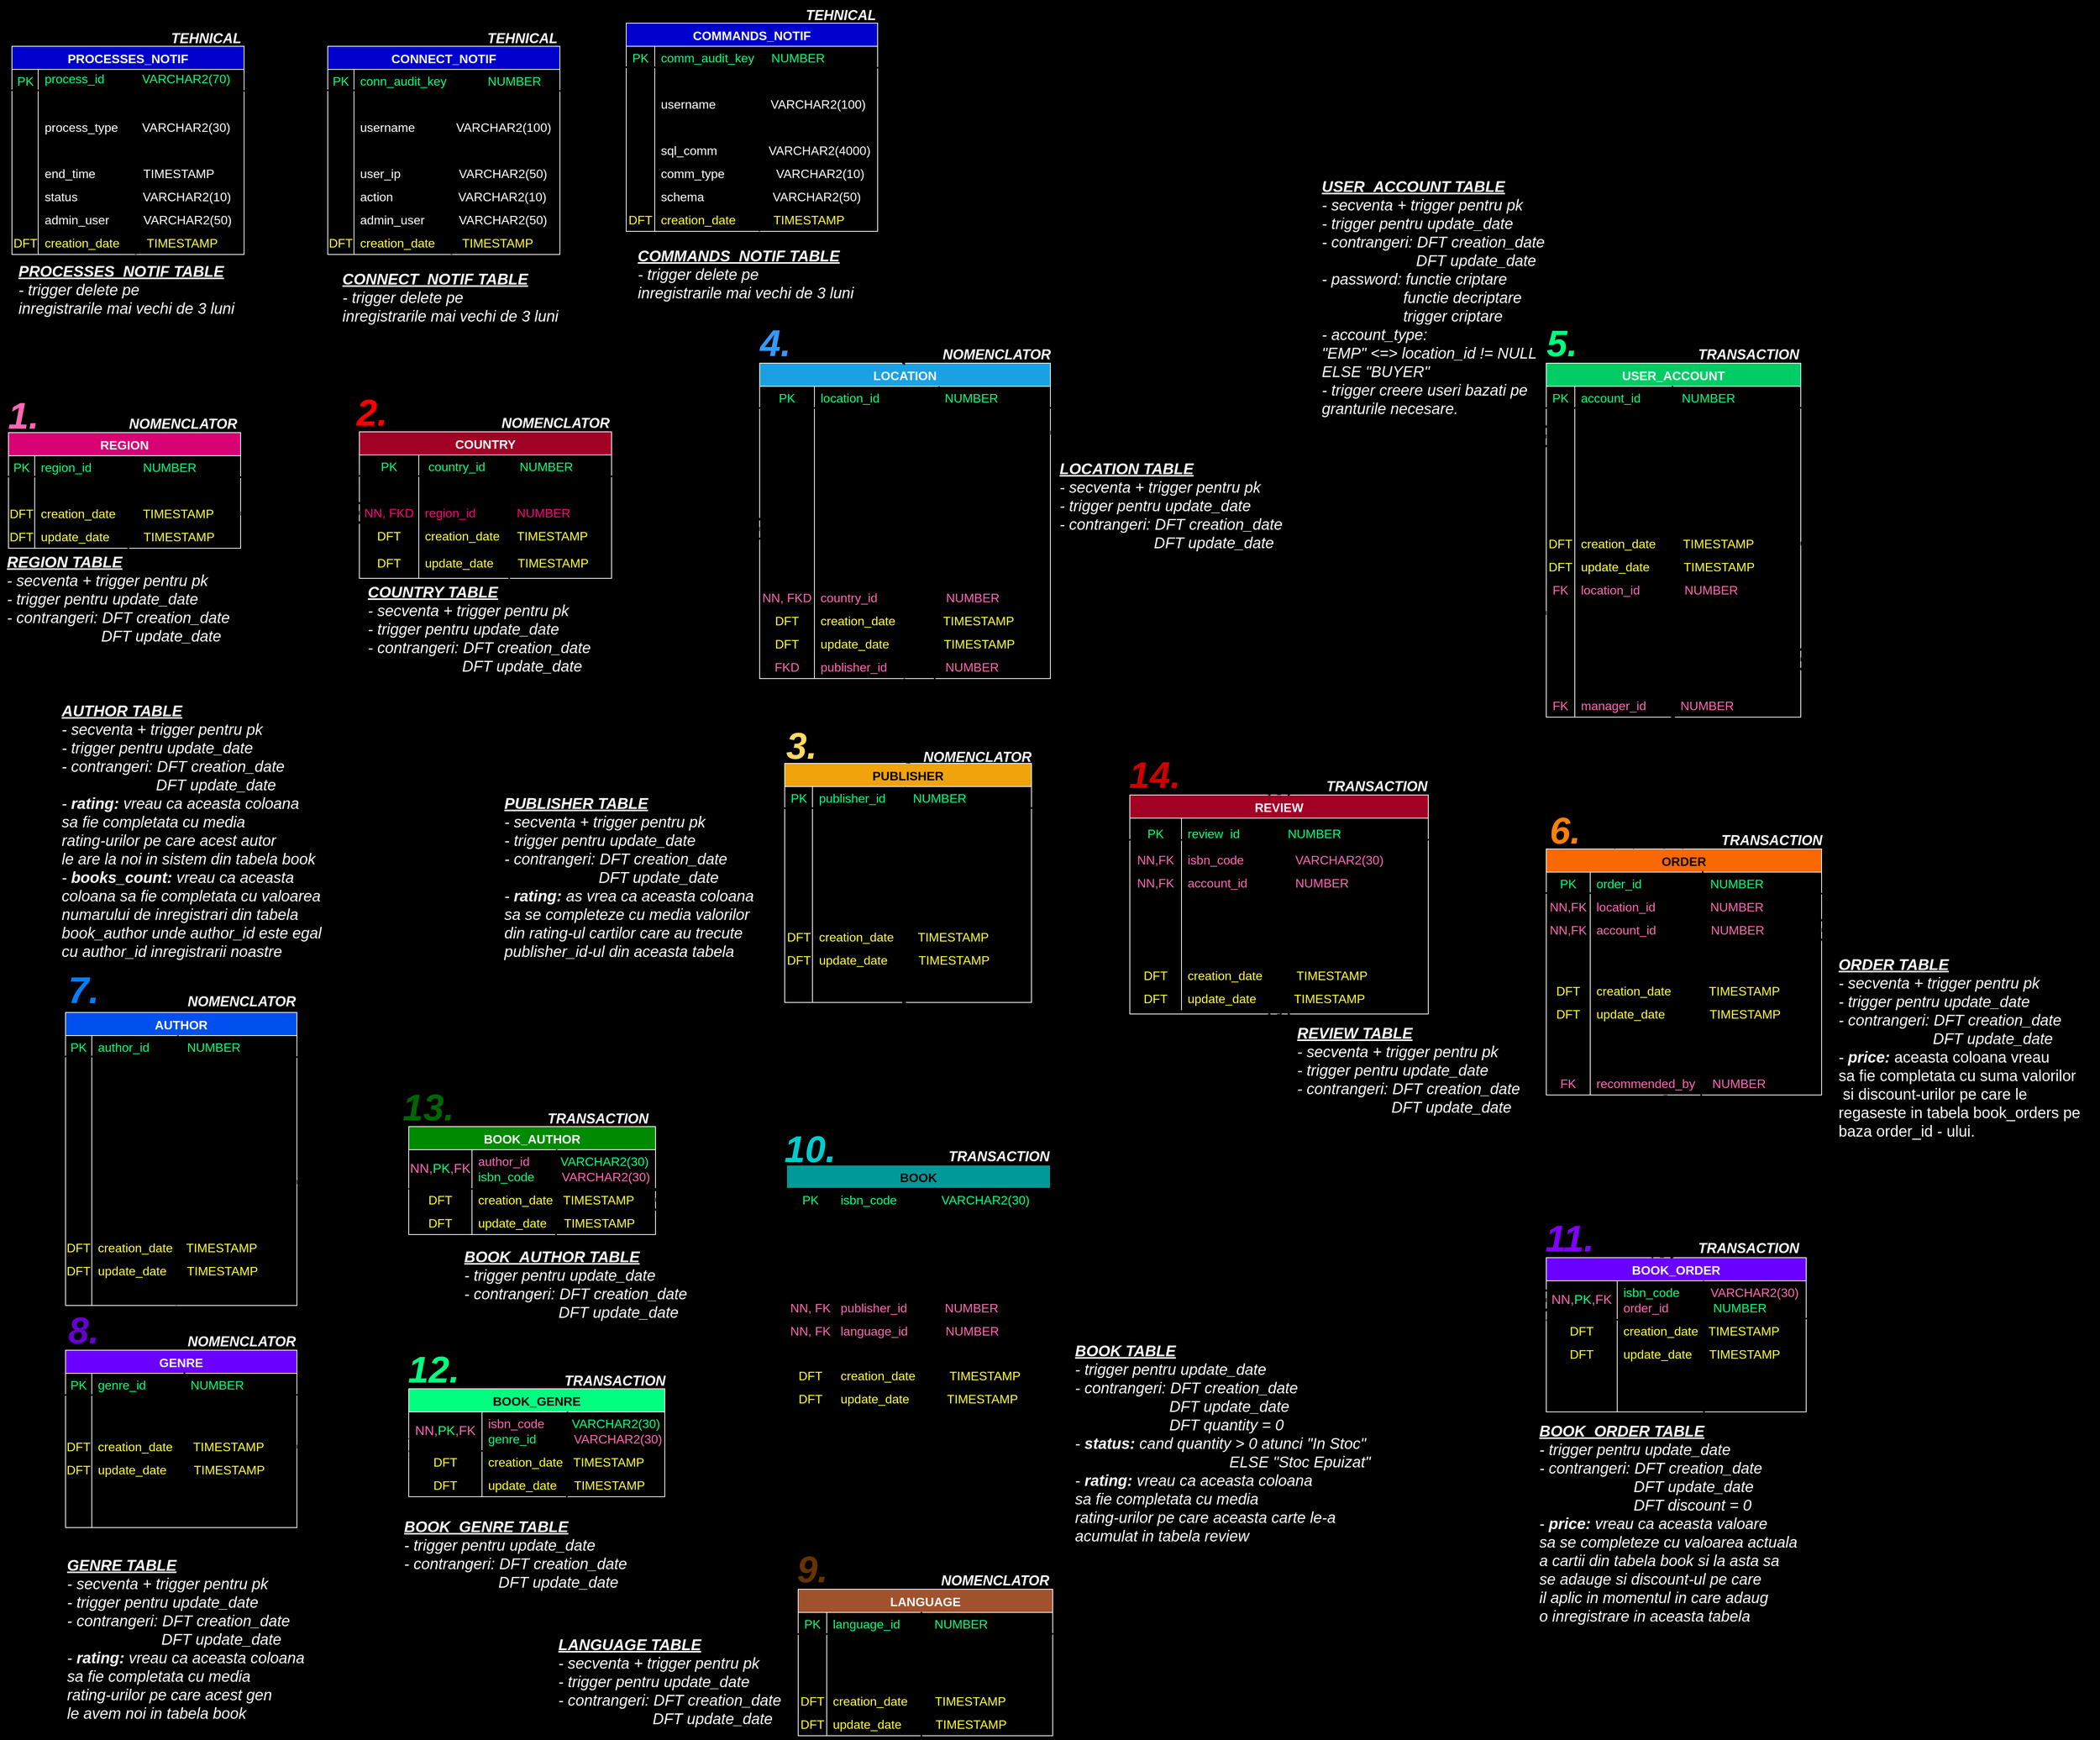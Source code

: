 <mxfile version="24.4.0" type="device">
  <diagram name="main_dashboard" id="w5YIbSZ3tDpKAlkPuJyY">
    <mxGraphModel dx="2910" dy="1585" grid="1" gridSize="10" guides="1" tooltips="1" connect="1" arrows="1" fold="1" page="1" pageScale="1" pageWidth="3000" pageHeight="3000" background="#000000" math="0" shadow="0">
      <root>
        <mxCell id="0" />
        <mxCell id="1" parent="0" />
        <mxCell id="HTnMNNAMFDqcmNRor3eO-17" value="BOOK" style="shape=table;startSize=30;container=1;collapsible=0;childLayout=tableLayout;fixedRows=1;rowLines=0;fontStyle=1;fontSize=16;fillColor=#009999;" parent="1" vertex="1">
          <mxGeometry x="1308" y="1721" width="342" height="423" as="geometry" />
        </mxCell>
        <mxCell id="HTnMNNAMFDqcmNRor3eO-18" value="" style="shape=tableRow;horizontal=0;startSize=0;swimlaneHead=0;swimlaneBody=0;top=0;left=0;bottom=0;right=0;collapsible=0;dropTarget=0;fillColor=none;points=[[0,0.5],[1,0.5]];portConstraint=eastwest;strokeColor=inherit;fontSize=16;strokeWidth=3;" parent="HTnMNNAMFDqcmNRor3eO-17" vertex="1">
          <mxGeometry y="30" width="342" height="30" as="geometry" />
        </mxCell>
        <mxCell id="HTnMNNAMFDqcmNRor3eO-19" value="&lt;font color=&quot;#00ff80&quot;&gt;PK&lt;/font&gt;" style="shape=partialRectangle;html=1;whiteSpace=wrap;connectable=0;fillColor=none;top=0;left=0;bottom=0;right=0;overflow=hidden;pointerEvents=1;strokeColor=#E6D0DE;fontSize=16;" parent="HTnMNNAMFDqcmNRor3eO-18" vertex="1">
          <mxGeometry width="62" height="30" as="geometry">
            <mxRectangle width="62" height="30" as="alternateBounds" />
          </mxGeometry>
        </mxCell>
        <mxCell id="HTnMNNAMFDqcmNRor3eO-20" value="&lt;font color=&quot;#00ff80&quot;&gt;isbn_code&amp;nbsp; &amp;nbsp; &amp;nbsp; &amp;nbsp; &amp;nbsp; &amp;nbsp; &amp;nbsp;VARCHAR2(30)&amp;nbsp;&amp;nbsp;&lt;/font&gt;" style="shape=partialRectangle;html=1;whiteSpace=wrap;connectable=0;fillColor=none;top=0;left=0;bottom=0;right=0;align=left;spacingLeft=6;overflow=hidden;strokeColor=#E6D0DE;fontSize=16;" parent="HTnMNNAMFDqcmNRor3eO-18" vertex="1">
          <mxGeometry x="62" width="280" height="30" as="geometry">
            <mxRectangle width="280" height="30" as="alternateBounds" />
          </mxGeometry>
        </mxCell>
        <mxCell id="HTnMNNAMFDqcmNRor3eO-24" value="" style="shape=tableRow;horizontal=0;startSize=0;swimlaneHead=0;swimlaneBody=0;top=0;left=0;bottom=0;right=0;collapsible=0;dropTarget=0;fillColor=none;points=[[0,0.5],[1,0.5]];portConstraint=eastwest;strokeColor=inherit;fontSize=16;" parent="HTnMNNAMFDqcmNRor3eO-17" vertex="1">
          <mxGeometry y="60" width="342" height="20" as="geometry" />
        </mxCell>
        <mxCell id="HTnMNNAMFDqcmNRor3eO-25" value="NN" style="shape=partialRectangle;html=1;whiteSpace=wrap;connectable=0;fillColor=none;top=0;left=0;bottom=0;right=0;overflow=hidden;strokeColor=inherit;fontSize=16;" parent="HTnMNNAMFDqcmNRor3eO-24" vertex="1">
          <mxGeometry width="62" height="20" as="geometry">
            <mxRectangle width="62" height="20" as="alternateBounds" />
          </mxGeometry>
        </mxCell>
        <mxCell id="HTnMNNAMFDqcmNRor3eO-26" value="title&amp;nbsp; &amp;nbsp; &amp;nbsp; &amp;nbsp; &amp;nbsp; &amp;nbsp; &amp;nbsp; &amp;nbsp; &amp;nbsp; &amp;nbsp; &amp;nbsp; &amp;nbsp; VARCHAR2(250)&amp;nbsp; &amp;nbsp; &amp;nbsp;" style="shape=partialRectangle;html=1;whiteSpace=wrap;connectable=0;fillColor=none;top=0;left=0;bottom=0;right=0;align=left;spacingLeft=6;overflow=hidden;strokeColor=inherit;fontSize=16;" parent="HTnMNNAMFDqcmNRor3eO-24" vertex="1">
          <mxGeometry x="62" width="280" height="20" as="geometry">
            <mxRectangle width="280" height="20" as="alternateBounds" />
          </mxGeometry>
        </mxCell>
        <mxCell id="HTnMNNAMFDqcmNRor3eO-43" value="" style="shape=tableRow;horizontal=0;startSize=0;swimlaneHead=0;swimlaneBody=0;top=0;left=0;bottom=0;right=0;collapsible=0;dropTarget=0;fillColor=none;points=[[0,0.5],[1,0.5]];portConstraint=eastwest;strokeColor=inherit;fontSize=16;" parent="HTnMNNAMFDqcmNRor3eO-17" vertex="1">
          <mxGeometry y="80" width="342" height="30" as="geometry" />
        </mxCell>
        <mxCell id="HTnMNNAMFDqcmNRor3eO-44" value="NN" style="shape=partialRectangle;html=1;whiteSpace=wrap;connectable=0;fillColor=none;top=0;left=0;bottom=0;right=0;overflow=hidden;strokeColor=inherit;fontSize=16;" parent="HTnMNNAMFDqcmNRor3eO-43" vertex="1">
          <mxGeometry width="62" height="30" as="geometry">
            <mxRectangle width="62" height="30" as="alternateBounds" />
          </mxGeometry>
        </mxCell>
        <mxCell id="HTnMNNAMFDqcmNRor3eO-45" value="publication_date&amp;nbsp; &amp;nbsp; DATE&amp;nbsp; &amp;nbsp; &amp;nbsp; &amp;nbsp; &amp;nbsp; &amp;nbsp; &amp;nbsp; &amp;nbsp; &amp;nbsp; &amp;nbsp;&amp;nbsp;" style="shape=partialRectangle;html=1;whiteSpace=wrap;connectable=0;fillColor=none;top=0;left=0;bottom=0;right=0;align=left;spacingLeft=6;overflow=hidden;strokeColor=inherit;fontSize=16;" parent="HTnMNNAMFDqcmNRor3eO-43" vertex="1">
          <mxGeometry x="62" width="280" height="30" as="geometry">
            <mxRectangle width="280" height="30" as="alternateBounds" />
          </mxGeometry>
        </mxCell>
        <mxCell id="HTnMNNAMFDqcmNRor3eO-56" value="" style="endArrow=none;html=1;rounded=0;strokeWidth=2;entryX=-0.002;entryY=-0.094;entryDx=0;entryDy=0;entryPerimeter=0;exitX=1.004;exitY=0.929;exitDx=0;exitDy=0;exitPerimeter=0;" parent="HTnMNNAMFDqcmNRor3eO-17" source="HTnMNNAMFDqcmNRor3eO-18" target="HTnMNNAMFDqcmNRor3eO-24" edge="1">
          <mxGeometry width="50" height="50" relative="1" as="geometry">
            <mxPoint x="130" y="240" as="sourcePoint" />
            <mxPoint y="89.58" as="targetPoint" />
          </mxGeometry>
        </mxCell>
        <mxCell id="HTnMNNAMFDqcmNRor3eO-58" value="" style="shape=tableRow;horizontal=0;startSize=0;swimlaneHead=0;swimlaneBody=0;top=0;left=0;bottom=0;right=0;collapsible=0;dropTarget=0;fillColor=none;points=[[0,0.5],[1,0.5]];portConstraint=eastwest;strokeColor=inherit;fontSize=16;" parent="HTnMNNAMFDqcmNRor3eO-17" vertex="1">
          <mxGeometry y="110" width="342" height="20" as="geometry" />
        </mxCell>
        <mxCell id="HTnMNNAMFDqcmNRor3eO-59" value="NN" style="shape=partialRectangle;html=1;whiteSpace=wrap;connectable=0;fillColor=none;top=0;left=0;bottom=0;right=0;overflow=hidden;strokeColor=inherit;fontSize=16;" parent="HTnMNNAMFDqcmNRor3eO-58" vertex="1">
          <mxGeometry width="62" height="20" as="geometry">
            <mxRectangle width="62" height="20" as="alternateBounds" />
          </mxGeometry>
        </mxCell>
        <mxCell id="HTnMNNAMFDqcmNRor3eO-60" value="edition&amp;nbsp; &amp;nbsp; &amp;nbsp; &amp;nbsp; &amp;nbsp; &amp;nbsp; &amp;nbsp; &amp;nbsp; &amp;nbsp; &amp;nbsp;VARCHAR2(50)" style="shape=partialRectangle;html=1;whiteSpace=wrap;connectable=0;fillColor=none;top=0;left=0;bottom=0;right=0;align=left;spacingLeft=6;overflow=hidden;strokeColor=inherit;fontSize=16;" parent="HTnMNNAMFDqcmNRor3eO-58" vertex="1">
          <mxGeometry x="62" width="280" height="20" as="geometry">
            <mxRectangle width="280" height="20" as="alternateBounds" />
          </mxGeometry>
        </mxCell>
        <mxCell id="HTnMNNAMFDqcmNRor3eO-61" value="" style="shape=tableRow;horizontal=0;startSize=0;swimlaneHead=0;swimlaneBody=0;top=0;left=0;bottom=0;right=0;collapsible=0;dropTarget=0;fillColor=none;points=[[0,0.5],[1,0.5]];portConstraint=eastwest;strokeColor=inherit;fontSize=16;" parent="HTnMNNAMFDqcmNRor3eO-17" vertex="1">
          <mxGeometry y="130" width="342" height="20" as="geometry" />
        </mxCell>
        <mxCell id="HTnMNNAMFDqcmNRor3eO-62" value="DFT" style="shape=partialRectangle;html=1;whiteSpace=wrap;connectable=0;fillColor=none;top=0;left=0;bottom=0;right=0;overflow=hidden;strokeColor=inherit;fontSize=16;" parent="HTnMNNAMFDqcmNRor3eO-61" vertex="1">
          <mxGeometry width="62" height="20" as="geometry">
            <mxRectangle width="62" height="20" as="alternateBounds" />
          </mxGeometry>
        </mxCell>
        <mxCell id="HTnMNNAMFDqcmNRor3eO-63" value="quantity&amp;nbsp; &amp;nbsp; &amp;nbsp; &amp;nbsp; &amp;nbsp; &amp;nbsp; &amp;nbsp; &amp;nbsp; &amp;nbsp;NUMBER(5,0)" style="shape=partialRectangle;html=1;whiteSpace=wrap;connectable=0;fillColor=none;top=0;left=0;bottom=0;right=0;align=left;spacingLeft=6;overflow=hidden;strokeColor=inherit;fontSize=16;" parent="HTnMNNAMFDqcmNRor3eO-61" vertex="1">
          <mxGeometry x="62" width="280" height="20" as="geometry">
            <mxRectangle width="280" height="20" as="alternateBounds" />
          </mxGeometry>
        </mxCell>
        <mxCell id="HTnMNNAMFDqcmNRor3eO-64" value="" style="shape=tableRow;horizontal=0;startSize=0;swimlaneHead=0;swimlaneBody=0;top=0;left=0;bottom=0;right=0;collapsible=0;dropTarget=0;fillColor=none;points=[[0,0.5],[1,0.5]];portConstraint=eastwest;strokeColor=inherit;fontSize=16;" parent="HTnMNNAMFDqcmNRor3eO-17" vertex="1">
          <mxGeometry y="150" width="342" height="20" as="geometry" />
        </mxCell>
        <mxCell id="HTnMNNAMFDqcmNRor3eO-65" value="NN" style="shape=partialRectangle;html=1;whiteSpace=wrap;connectable=0;fillColor=none;top=0;left=0;bottom=0;right=0;overflow=hidden;strokeColor=inherit;fontSize=16;" parent="HTnMNNAMFDqcmNRor3eO-64" vertex="1">
          <mxGeometry width="62" height="20" as="geometry">
            <mxRectangle width="62" height="20" as="alternateBounds" />
          </mxGeometry>
        </mxCell>
        <mxCell id="HTnMNNAMFDqcmNRor3eO-66" value="price&amp;nbsp; &amp;nbsp; &amp;nbsp; &amp;nbsp; &amp;nbsp; &amp;nbsp; &amp;nbsp; &amp;nbsp; &amp;nbsp; &amp;nbsp; &amp;nbsp; NUMBER(7,2)" style="shape=partialRectangle;html=1;whiteSpace=wrap;connectable=0;fillColor=none;top=0;left=0;bottom=0;right=0;align=left;spacingLeft=6;overflow=hidden;strokeColor=inherit;fontSize=16;" parent="HTnMNNAMFDqcmNRor3eO-64" vertex="1">
          <mxGeometry x="62" width="280" height="20" as="geometry">
            <mxRectangle width="280" height="20" as="alternateBounds" />
          </mxGeometry>
        </mxCell>
        <mxCell id="HTnMNNAMFDqcmNRor3eO-70" value="" style="shape=tableRow;horizontal=0;startSize=0;swimlaneHead=0;swimlaneBody=0;top=0;left=0;bottom=0;right=0;collapsible=0;dropTarget=0;fillColor=none;points=[[0,0.5],[1,0.5]];portConstraint=eastwest;strokeColor=inherit;fontSize=16;" parent="HTnMNNAMFDqcmNRor3eO-17" vertex="1">
          <mxGeometry y="170" width="342" height="30" as="geometry" />
        </mxCell>
        <mxCell id="HTnMNNAMFDqcmNRor3eO-71" value="&lt;font color=&quot;#ff66b3&quot;&gt;NN, FK&lt;/font&gt;" style="shape=partialRectangle;html=1;whiteSpace=wrap;connectable=0;fillColor=none;top=0;left=0;bottom=0;right=0;overflow=hidden;strokeColor=inherit;fontSize=16;" parent="HTnMNNAMFDqcmNRor3eO-70" vertex="1">
          <mxGeometry width="62" height="30" as="geometry">
            <mxRectangle width="62" height="30" as="alternateBounds" />
          </mxGeometry>
        </mxCell>
        <mxCell id="HTnMNNAMFDqcmNRor3eO-72" value="&lt;font color=&quot;#ff66b3&quot;&gt;publisher_id&amp;nbsp; &amp;nbsp; &amp;nbsp; &amp;nbsp; &amp;nbsp; &amp;nbsp;NUMBER&lt;/font&gt;" style="shape=partialRectangle;html=1;whiteSpace=wrap;connectable=0;fillColor=none;top=0;left=0;bottom=0;right=0;align=left;spacingLeft=6;overflow=hidden;strokeColor=inherit;fontSize=16;" parent="HTnMNNAMFDqcmNRor3eO-70" vertex="1">
          <mxGeometry x="62" width="280" height="30" as="geometry">
            <mxRectangle width="280" height="30" as="alternateBounds" />
          </mxGeometry>
        </mxCell>
        <mxCell id="HTnMNNAMFDqcmNRor3eO-73" value="" style="shape=tableRow;horizontal=0;startSize=0;swimlaneHead=0;swimlaneBody=0;top=0;left=0;bottom=0;right=0;collapsible=0;dropTarget=0;fillColor=none;points=[[0,0.5],[1,0.5]];portConstraint=eastwest;strokeColor=inherit;fontSize=16;" parent="HTnMNNAMFDqcmNRor3eO-17" vertex="1">
          <mxGeometry y="200" width="342" height="29" as="geometry" />
        </mxCell>
        <mxCell id="HTnMNNAMFDqcmNRor3eO-74" value="&lt;font color=&quot;#ff66b3&quot;&gt;NN, FK&lt;/font&gt;" style="shape=partialRectangle;html=1;whiteSpace=wrap;connectable=0;fillColor=none;top=0;left=0;bottom=0;right=0;overflow=hidden;strokeColor=inherit;fontSize=16;" parent="HTnMNNAMFDqcmNRor3eO-73" vertex="1">
          <mxGeometry width="62" height="29" as="geometry">
            <mxRectangle width="62" height="29" as="alternateBounds" />
          </mxGeometry>
        </mxCell>
        <mxCell id="HTnMNNAMFDqcmNRor3eO-75" value="&lt;font color=&quot;#ff66b3&quot;&gt;language_id&amp;nbsp; &amp;nbsp; &amp;nbsp; &amp;nbsp; &amp;nbsp; &amp;nbsp;NUMBER&lt;/font&gt;" style="shape=partialRectangle;html=1;whiteSpace=wrap;connectable=0;fillColor=none;top=0;left=0;bottom=0;right=0;align=left;spacingLeft=6;overflow=hidden;strokeColor=inherit;fontSize=16;" parent="HTnMNNAMFDqcmNRor3eO-73" vertex="1">
          <mxGeometry x="62" width="280" height="29" as="geometry">
            <mxRectangle width="280" height="29" as="alternateBounds" />
          </mxGeometry>
        </mxCell>
        <mxCell id="HTnMNNAMFDqcmNRor3eO-79" value="" style="shape=tableRow;horizontal=0;startSize=0;swimlaneHead=0;swimlaneBody=0;top=0;left=0;bottom=0;right=0;collapsible=0;dropTarget=0;fillColor=none;points=[[0,0.5],[1,0.5]];portConstraint=eastwest;strokeColor=inherit;fontSize=16;" parent="HTnMNNAMFDqcmNRor3eO-17" vertex="1">
          <mxGeometry y="229" width="342" height="29" as="geometry" />
        </mxCell>
        <mxCell id="HTnMNNAMFDqcmNRor3eO-80" value="" style="shape=partialRectangle;html=1;whiteSpace=wrap;connectable=0;fillColor=none;top=0;left=0;bottom=0;right=0;overflow=hidden;strokeColor=inherit;fontSize=16;" parent="HTnMNNAMFDqcmNRor3eO-79" vertex="1">
          <mxGeometry width="62" height="29" as="geometry">
            <mxRectangle width="62" height="29" as="alternateBounds" />
          </mxGeometry>
        </mxCell>
        <mxCell id="HTnMNNAMFDqcmNRor3eO-81" value="rating&amp;nbsp; &amp;nbsp; &amp;nbsp; &amp;nbsp; &amp;nbsp; &amp;nbsp; &amp;nbsp; &amp;nbsp; &amp;nbsp; &amp;nbsp; &amp;nbsp; NUMBER(3,1)&amp;nbsp; &amp;nbsp; &amp;nbsp;" style="shape=partialRectangle;html=1;whiteSpace=wrap;connectable=0;fillColor=none;top=0;left=0;bottom=0;right=0;align=left;spacingLeft=6;overflow=hidden;strokeColor=inherit;fontSize=16;" parent="HTnMNNAMFDqcmNRor3eO-79" vertex="1">
          <mxGeometry x="62" width="280" height="29" as="geometry">
            <mxRectangle width="280" height="29" as="alternateBounds" />
          </mxGeometry>
        </mxCell>
        <mxCell id="HTnMNNAMFDqcmNRor3eO-85" value="" style="shape=tableRow;horizontal=0;startSize=0;swimlaneHead=0;swimlaneBody=0;top=0;left=0;bottom=0;right=0;collapsible=0;dropTarget=0;fillColor=none;points=[[0,0.5],[1,0.5]];portConstraint=eastwest;strokeColor=inherit;fontSize=16;" parent="HTnMNNAMFDqcmNRor3eO-17" vertex="1">
          <mxGeometry y="258" width="342" height="30" as="geometry" />
        </mxCell>
        <mxCell id="HTnMNNAMFDqcmNRor3eO-86" value="&lt;font color=&quot;#ffff33&quot;&gt;DFT&lt;/font&gt;" style="shape=partialRectangle;html=1;whiteSpace=wrap;connectable=0;fillColor=none;top=0;left=0;bottom=0;right=0;overflow=hidden;strokeColor=inherit;fontSize=16;" parent="HTnMNNAMFDqcmNRor3eO-85" vertex="1">
          <mxGeometry width="62" height="30" as="geometry">
            <mxRectangle width="62" height="30" as="alternateBounds" />
          </mxGeometry>
        </mxCell>
        <mxCell id="HTnMNNAMFDqcmNRor3eO-87" value="&lt;font color=&quot;#ffff33&quot;&gt;creation_date&amp;nbsp; &amp;nbsp; &amp;nbsp; &amp;nbsp; &amp;nbsp; TIMESTAMP&lt;/font&gt;" style="shape=partialRectangle;html=1;whiteSpace=wrap;connectable=0;fillColor=none;top=0;left=0;bottom=0;right=0;align=left;spacingLeft=6;overflow=hidden;strokeColor=inherit;fontSize=16;" parent="HTnMNNAMFDqcmNRor3eO-85" vertex="1">
          <mxGeometry x="62" width="280" height="30" as="geometry">
            <mxRectangle width="280" height="30" as="alternateBounds" />
          </mxGeometry>
        </mxCell>
        <mxCell id="HTnMNNAMFDqcmNRor3eO-88" value="" style="shape=tableRow;horizontal=0;startSize=0;swimlaneHead=0;swimlaneBody=0;top=0;left=0;bottom=0;right=0;collapsible=0;dropTarget=0;fillColor=none;points=[[0,0.5],[1,0.5]];portConstraint=eastwest;strokeColor=inherit;fontSize=16;" parent="HTnMNNAMFDqcmNRor3eO-17" vertex="1">
          <mxGeometry y="288" width="342" height="30" as="geometry" />
        </mxCell>
        <mxCell id="HTnMNNAMFDqcmNRor3eO-89" value="&lt;font color=&quot;#ffff33&quot;&gt;DFT&lt;/font&gt;" style="shape=partialRectangle;html=1;whiteSpace=wrap;connectable=0;fillColor=none;top=0;left=0;bottom=0;right=0;overflow=hidden;strokeColor=inherit;fontSize=16;" parent="HTnMNNAMFDqcmNRor3eO-88" vertex="1">
          <mxGeometry width="62" height="30" as="geometry">
            <mxRectangle width="62" height="30" as="alternateBounds" />
          </mxGeometry>
        </mxCell>
        <mxCell id="HTnMNNAMFDqcmNRor3eO-90" value="&lt;font color=&quot;#ffff33&quot;&gt;update_date&amp;nbsp; &amp;nbsp; &amp;nbsp; &amp;nbsp; &amp;nbsp; &amp;nbsp;TIMESTAMP&lt;/font&gt;" style="shape=partialRectangle;html=1;whiteSpace=wrap;connectable=0;fillColor=none;top=0;left=0;bottom=0;right=0;align=left;spacingLeft=6;overflow=hidden;strokeColor=inherit;fontSize=16;" parent="HTnMNNAMFDqcmNRor3eO-88" vertex="1">
          <mxGeometry x="62" width="280" height="30" as="geometry">
            <mxRectangle width="280" height="30" as="alternateBounds" />
          </mxGeometry>
        </mxCell>
        <mxCell id="HTnMNNAMFDqcmNRor3eO-91" value="" style="shape=tableRow;horizontal=0;startSize=0;swimlaneHead=0;swimlaneBody=0;top=0;left=0;bottom=0;right=0;collapsible=0;dropTarget=0;fillColor=none;points=[[0,0.5],[1,0.5]];portConstraint=eastwest;strokeColor=inherit;fontSize=16;" parent="HTnMNNAMFDqcmNRor3eO-17" vertex="1">
          <mxGeometry y="318" width="342" height="20" as="geometry" />
        </mxCell>
        <mxCell id="HTnMNNAMFDqcmNRor3eO-92" value="DFT" style="shape=partialRectangle;html=1;whiteSpace=wrap;connectable=0;fillColor=none;top=0;left=0;bottom=0;right=0;overflow=hidden;strokeColor=inherit;fontSize=16;" parent="HTnMNNAMFDqcmNRor3eO-91" vertex="1">
          <mxGeometry width="62" height="20" as="geometry">
            <mxRectangle width="62" height="20" as="alternateBounds" />
          </mxGeometry>
        </mxCell>
        <mxCell id="HTnMNNAMFDqcmNRor3eO-93" value="status&amp;nbsp; &amp;nbsp; &amp;nbsp; &amp;nbsp; &amp;nbsp; &amp;nbsp; &amp;nbsp; &amp;nbsp; &amp;nbsp; &amp;nbsp; &amp;nbsp;VARCHAR2(20)" style="shape=partialRectangle;html=1;whiteSpace=wrap;connectable=0;fillColor=none;top=0;left=0;bottom=0;right=0;align=left;spacingLeft=6;overflow=hidden;strokeColor=inherit;fontSize=16;" parent="HTnMNNAMFDqcmNRor3eO-91" vertex="1">
          <mxGeometry x="62" width="280" height="20" as="geometry">
            <mxRectangle width="280" height="20" as="alternateBounds" />
          </mxGeometry>
        </mxCell>
        <mxCell id="XgE70LmsuouHb_Qgxm-G-1" value="" style="shape=tableRow;horizontal=0;startSize=0;swimlaneHead=0;swimlaneBody=0;top=0;left=0;bottom=0;right=0;collapsible=0;dropTarget=0;fillColor=none;points=[[0,0.5],[1,0.5]];portConstraint=eastwest;strokeColor=inherit;fontSize=16;" parent="HTnMNNAMFDqcmNRor3eO-17" vertex="1">
          <mxGeometry y="338" width="342" height="20" as="geometry" />
        </mxCell>
        <mxCell id="XgE70LmsuouHb_Qgxm-G-2" value="" style="shape=partialRectangle;html=1;whiteSpace=wrap;connectable=0;fillColor=none;top=0;left=0;bottom=0;right=0;overflow=hidden;strokeColor=inherit;fontSize=16;" parent="XgE70LmsuouHb_Qgxm-G-1" vertex="1">
          <mxGeometry width="62" height="20" as="geometry">
            <mxRectangle width="62" height="20" as="alternateBounds" />
          </mxGeometry>
        </mxCell>
        <mxCell id="XgE70LmsuouHb_Qgxm-G-3" value="description&amp;nbsp; &amp;nbsp; &amp;nbsp; &amp;nbsp; &amp;nbsp; &amp;nbsp; &amp;nbsp;VARCHAR2(250)" style="shape=partialRectangle;html=1;whiteSpace=wrap;connectable=0;fillColor=none;top=0;left=0;bottom=0;right=0;align=left;spacingLeft=6;overflow=hidden;strokeColor=inherit;fontSize=16;" parent="XgE70LmsuouHb_Qgxm-G-1" vertex="1">
          <mxGeometry x="62" width="280" height="20" as="geometry">
            <mxRectangle width="280" height="20" as="alternateBounds" />
          </mxGeometry>
        </mxCell>
        <mxCell id="HTnMNNAMFDqcmNRor3eO-57" value="" style="endArrow=none;html=1;rounded=0;strokeWidth=2;exitX=0.523;exitY=1.097;exitDx=0;exitDy=0;exitPerimeter=0;" parent="HTnMNNAMFDqcmNRor3eO-17" edge="1">
          <mxGeometry width="50" height="50" relative="1" as="geometry">
            <mxPoint x="192.866" y="421.395" as="sourcePoint" />
            <mxPoint x="193" y="29" as="targetPoint" />
          </mxGeometry>
        </mxCell>
        <mxCell id="XgE70LmsuouHb_Qgxm-G-208" value="" style="shape=tableRow;horizontal=0;startSize=0;swimlaneHead=0;swimlaneBody=0;top=0;left=0;bottom=0;right=0;collapsible=0;dropTarget=0;fillColor=none;points=[[0,0.5],[1,0.5]];portConstraint=eastwest;strokeColor=inherit;fontSize=16;" parent="HTnMNNAMFDqcmNRor3eO-17" vertex="1">
          <mxGeometry y="358" width="342" height="25" as="geometry" />
        </mxCell>
        <mxCell id="XgE70LmsuouHb_Qgxm-G-209" value="NN" style="shape=partialRectangle;html=1;whiteSpace=wrap;connectable=0;fillColor=none;top=0;left=0;bottom=0;right=0;overflow=hidden;strokeColor=inherit;fontSize=16;" parent="XgE70LmsuouHb_Qgxm-G-208" vertex="1">
          <mxGeometry width="62" height="25" as="geometry">
            <mxRectangle width="62" height="25" as="alternateBounds" />
          </mxGeometry>
        </mxCell>
        <mxCell id="XgE70LmsuouHb_Qgxm-G-210" value="page_num&amp;nbsp; &amp;nbsp; &amp;nbsp; &amp;nbsp; &amp;nbsp; &amp;nbsp; &amp;nbsp; NUMBER(5,0)" style="shape=partialRectangle;html=1;whiteSpace=wrap;connectable=0;fillColor=none;top=0;left=0;bottom=0;right=0;align=left;spacingLeft=6;overflow=hidden;strokeColor=inherit;fontSize=16;" parent="XgE70LmsuouHb_Qgxm-G-208" vertex="1">
          <mxGeometry x="62" width="280" height="25" as="geometry">
            <mxRectangle width="280" height="25" as="alternateBounds" />
          </mxGeometry>
        </mxCell>
        <mxCell id="fP8ksvabpxVdFhBJJNyH-208" value="" style="shape=tableRow;horizontal=0;startSize=0;swimlaneHead=0;swimlaneBody=0;top=0;left=0;bottom=0;right=0;collapsible=0;dropTarget=0;fillColor=none;points=[[0,0.5],[1,0.5]];portConstraint=eastwest;strokeColor=inherit;fontSize=16;" parent="HTnMNNAMFDqcmNRor3eO-17" vertex="1">
          <mxGeometry y="383" width="342" height="35" as="geometry" />
        </mxCell>
        <mxCell id="fP8ksvabpxVdFhBJJNyH-209" value="NN" style="shape=partialRectangle;html=1;whiteSpace=wrap;connectable=0;fillColor=none;top=0;left=0;bottom=0;right=0;overflow=hidden;strokeColor=inherit;fontSize=16;" parent="fP8ksvabpxVdFhBJJNyH-208" vertex="1">
          <mxGeometry width="62" height="35" as="geometry">
            <mxRectangle width="62" height="35" as="alternateBounds" />
          </mxGeometry>
        </mxCell>
        <mxCell id="fP8ksvabpxVdFhBJJNyH-210" value="cover_type&amp;nbsp; &amp;nbsp; &amp;nbsp; &amp;nbsp; &amp;nbsp; &amp;nbsp; VARCHAR2(30)" style="shape=partialRectangle;html=1;whiteSpace=wrap;connectable=0;fillColor=none;top=0;left=0;bottom=0;right=0;align=left;spacingLeft=6;overflow=hidden;strokeColor=inherit;fontSize=16;" parent="fP8ksvabpxVdFhBJJNyH-208" vertex="1">
          <mxGeometry x="62" width="280" height="35" as="geometry">
            <mxRectangle width="280" height="35" as="alternateBounds" />
          </mxGeometry>
        </mxCell>
        <mxCell id="XgE70LmsuouHb_Qgxm-G-4" value="AUTHOR" style="shape=table;startSize=30;container=1;collapsible=0;childLayout=tableLayout;fixedRows=1;rowLines=0;fontStyle=1;fontSize=16;fillColor=#0050ef;fontColor=#ffffff;strokeColor=#FFFFFF;" parent="1" vertex="1">
          <mxGeometry x="373" y="1523" width="300" height="380" as="geometry" />
        </mxCell>
        <mxCell id="XgE70LmsuouHb_Qgxm-G-5" value="" style="shape=tableRow;horizontal=0;startSize=0;swimlaneHead=0;swimlaneBody=0;top=0;left=0;bottom=0;right=0;collapsible=0;dropTarget=0;fillColor=none;points=[[0,0.5],[1,0.5]];portConstraint=eastwest;strokeColor=inherit;fontSize=16;strokeWidth=3;" parent="XgE70LmsuouHb_Qgxm-G-4" vertex="1">
          <mxGeometry y="30" width="300" height="30" as="geometry" />
        </mxCell>
        <mxCell id="XgE70LmsuouHb_Qgxm-G-6" value="&lt;font color=&quot;#00ff80&quot;&gt;PK&lt;/font&gt;" style="shape=partialRectangle;html=1;whiteSpace=wrap;connectable=0;fillColor=none;top=0;left=0;bottom=0;right=0;overflow=hidden;pointerEvents=1;strokeColor=#E6D0DE;fontSize=16;" parent="XgE70LmsuouHb_Qgxm-G-5" vertex="1">
          <mxGeometry width="34" height="30" as="geometry">
            <mxRectangle width="34" height="30" as="alternateBounds" />
          </mxGeometry>
        </mxCell>
        <mxCell id="XgE70LmsuouHb_Qgxm-G-7" value="&lt;font color=&quot;#00ff80&quot;&gt;author_id&amp;nbsp; &amp;nbsp; &amp;nbsp; &amp;nbsp; &amp;nbsp; &amp;nbsp;NUMBER&amp;nbsp; &amp;nbsp; &amp;nbsp;&lt;/font&gt;" style="shape=partialRectangle;html=1;whiteSpace=wrap;connectable=0;fillColor=none;top=0;left=0;bottom=0;right=0;align=left;spacingLeft=6;overflow=hidden;strokeColor=#E6D0DE;fontSize=16;" parent="XgE70LmsuouHb_Qgxm-G-5" vertex="1">
          <mxGeometry x="34" width="266" height="30" as="geometry">
            <mxRectangle width="266" height="30" as="alternateBounds" />
          </mxGeometry>
        </mxCell>
        <mxCell id="XgE70LmsuouHb_Qgxm-G-8" value="" style="shape=tableRow;horizontal=0;startSize=0;swimlaneHead=0;swimlaneBody=0;top=0;left=0;bottom=0;right=0;collapsible=0;dropTarget=0;fillColor=none;points=[[0,0.5],[1,0.5]];portConstraint=eastwest;strokeColor=inherit;fontSize=16;" parent="XgE70LmsuouHb_Qgxm-G-4" vertex="1">
          <mxGeometry y="60" width="300" height="30" as="geometry" />
        </mxCell>
        <mxCell id="XgE70LmsuouHb_Qgxm-G-9" value="NN" style="shape=partialRectangle;html=1;whiteSpace=wrap;connectable=0;fillColor=none;top=0;left=0;bottom=0;right=0;overflow=hidden;strokeColor=inherit;fontSize=16;" parent="XgE70LmsuouHb_Qgxm-G-8" vertex="1">
          <mxGeometry width="34" height="30" as="geometry">
            <mxRectangle width="34" height="30" as="alternateBounds" />
          </mxGeometry>
        </mxCell>
        <mxCell id="XgE70LmsuouHb_Qgxm-G-10" value="first_name&amp;nbsp; &amp;nbsp; &amp;nbsp; &amp;nbsp; &amp;nbsp;VARCHAR2(50)&lt;span style=&quot;background-color: initial;&quot;&gt;&amp;nbsp; &amp;nbsp;&lt;/span&gt;" style="shape=partialRectangle;html=1;whiteSpace=wrap;connectable=0;fillColor=none;top=0;left=0;bottom=0;right=0;align=left;spacingLeft=6;overflow=hidden;strokeColor=inherit;fontSize=16;" parent="XgE70LmsuouHb_Qgxm-G-8" vertex="1">
          <mxGeometry x="34" width="266" height="30" as="geometry">
            <mxRectangle width="266" height="30" as="alternateBounds" />
          </mxGeometry>
        </mxCell>
        <mxCell id="XgE70LmsuouHb_Qgxm-G-11" value="" style="shape=tableRow;horizontal=0;startSize=0;swimlaneHead=0;swimlaneBody=0;top=0;left=0;bottom=0;right=0;collapsible=0;dropTarget=0;fillColor=none;points=[[0,0.5],[1,0.5]];portConstraint=eastwest;strokeColor=inherit;fontSize=16;" parent="XgE70LmsuouHb_Qgxm-G-4" vertex="1">
          <mxGeometry y="90" width="300" height="30" as="geometry" />
        </mxCell>
        <mxCell id="XgE70LmsuouHb_Qgxm-G-12" value="NN" style="shape=partialRectangle;html=1;whiteSpace=wrap;connectable=0;fillColor=none;top=0;left=0;bottom=0;right=0;overflow=hidden;strokeColor=inherit;fontSize=16;" parent="XgE70LmsuouHb_Qgxm-G-11" vertex="1">
          <mxGeometry width="34" height="30" as="geometry">
            <mxRectangle width="34" height="30" as="alternateBounds" />
          </mxGeometry>
        </mxCell>
        <mxCell id="XgE70LmsuouHb_Qgxm-G-13" value="last_name&amp;nbsp; &amp;nbsp; &amp;nbsp; &amp;nbsp; &amp;nbsp;VARCHAR2(50)" style="shape=partialRectangle;html=1;whiteSpace=wrap;connectable=0;fillColor=none;top=0;left=0;bottom=0;right=0;align=left;spacingLeft=6;overflow=hidden;strokeColor=inherit;fontSize=16;" parent="XgE70LmsuouHb_Qgxm-G-11" vertex="1">
          <mxGeometry x="34" width="266" height="30" as="geometry">
            <mxRectangle width="266" height="30" as="alternateBounds" />
          </mxGeometry>
        </mxCell>
        <mxCell id="XgE70LmsuouHb_Qgxm-G-14" value="" style="endArrow=none;html=1;rounded=0;strokeWidth=2;entryX=-0.002;entryY=-0.094;entryDx=0;entryDy=0;entryPerimeter=0;exitX=1.004;exitY=0.929;exitDx=0;exitDy=0;exitPerimeter=0;" parent="XgE70LmsuouHb_Qgxm-G-4" source="XgE70LmsuouHb_Qgxm-G-5" target="XgE70LmsuouHb_Qgxm-G-8" edge="1">
          <mxGeometry width="50" height="50" relative="1" as="geometry">
            <mxPoint x="130" y="240" as="sourcePoint" />
            <mxPoint y="89.58" as="targetPoint" />
          </mxGeometry>
        </mxCell>
        <mxCell id="XgE70LmsuouHb_Qgxm-G-15" value="" style="shape=tableRow;horizontal=0;startSize=0;swimlaneHead=0;swimlaneBody=0;top=0;left=0;bottom=0;right=0;collapsible=0;dropTarget=0;fillColor=none;points=[[0,0.5],[1,0.5]];portConstraint=eastwest;strokeColor=inherit;fontSize=16;" parent="XgE70LmsuouHb_Qgxm-G-4" vertex="1">
          <mxGeometry y="120" width="300" height="30" as="geometry" />
        </mxCell>
        <mxCell id="XgE70LmsuouHb_Qgxm-G-16" value="NN" style="shape=partialRectangle;html=1;whiteSpace=wrap;connectable=0;fillColor=none;top=0;left=0;bottom=0;right=0;overflow=hidden;strokeColor=inherit;fontSize=16;" parent="XgE70LmsuouHb_Qgxm-G-15" vertex="1">
          <mxGeometry width="34" height="30" as="geometry">
            <mxRectangle width="34" height="30" as="alternateBounds" />
          </mxGeometry>
        </mxCell>
        <mxCell id="XgE70LmsuouHb_Qgxm-G-17" value="birth_date&amp;nbsp; &amp;nbsp; &amp;nbsp; &amp;nbsp; &amp;nbsp; DATE&amp;nbsp; &amp;nbsp; &amp;nbsp; &amp;nbsp; &amp;nbsp; &amp;nbsp;&amp;nbsp;" style="shape=partialRectangle;html=1;whiteSpace=wrap;connectable=0;fillColor=none;top=0;left=0;bottom=0;right=0;align=left;spacingLeft=6;overflow=hidden;strokeColor=inherit;fontSize=16;" parent="XgE70LmsuouHb_Qgxm-G-15" vertex="1">
          <mxGeometry x="34" width="266" height="30" as="geometry">
            <mxRectangle width="266" height="30" as="alternateBounds" />
          </mxGeometry>
        </mxCell>
        <mxCell id="XgE70LmsuouHb_Qgxm-G-18" value="" style="shape=tableRow;horizontal=0;startSize=0;swimlaneHead=0;swimlaneBody=0;top=0;left=0;bottom=0;right=0;collapsible=0;dropTarget=0;fillColor=none;points=[[0,0.5],[1,0.5]];portConstraint=eastwest;strokeColor=inherit;fontSize=16;" parent="XgE70LmsuouHb_Qgxm-G-4" vertex="1">
          <mxGeometry y="150" width="300" height="30" as="geometry" />
        </mxCell>
        <mxCell id="XgE70LmsuouHb_Qgxm-G-19" value="NN" style="shape=partialRectangle;html=1;whiteSpace=wrap;connectable=0;fillColor=none;top=0;left=0;bottom=0;right=0;overflow=hidden;strokeColor=inherit;fontSize=16;" parent="XgE70LmsuouHb_Qgxm-G-18" vertex="1">
          <mxGeometry width="34" height="30" as="geometry">
            <mxRectangle width="34" height="30" as="alternateBounds" />
          </mxGeometry>
        </mxCell>
        <mxCell id="XgE70LmsuouHb_Qgxm-G-20" value="age&amp;nbsp; &amp;nbsp; &amp;nbsp; &amp;nbsp; &amp;nbsp; &amp;nbsp; &amp;nbsp; &amp;nbsp; &amp;nbsp; &amp;nbsp; NUMBER(3,0)" style="shape=partialRectangle;html=1;whiteSpace=wrap;connectable=0;fillColor=none;top=0;left=0;bottom=0;right=0;align=left;spacingLeft=6;overflow=hidden;strokeColor=inherit;fontSize=16;" parent="XgE70LmsuouHb_Qgxm-G-18" vertex="1">
          <mxGeometry x="34" width="266" height="30" as="geometry">
            <mxRectangle width="266" height="30" as="alternateBounds" />
          </mxGeometry>
        </mxCell>
        <mxCell id="XgE70LmsuouHb_Qgxm-G-21" value="" style="shape=tableRow;horizontal=0;startSize=0;swimlaneHead=0;swimlaneBody=0;top=0;left=0;bottom=0;right=0;collapsible=0;dropTarget=0;fillColor=none;points=[[0,0.5],[1,0.5]];portConstraint=eastwest;strokeColor=inherit;fontSize=16;" parent="XgE70LmsuouHb_Qgxm-G-4" vertex="1">
          <mxGeometry y="180" width="300" height="30" as="geometry" />
        </mxCell>
        <mxCell id="XgE70LmsuouHb_Qgxm-G-22" value="" style="shape=partialRectangle;html=1;whiteSpace=wrap;connectable=0;fillColor=none;top=0;left=0;bottom=0;right=0;overflow=hidden;strokeColor=inherit;fontSize=16;" parent="XgE70LmsuouHb_Qgxm-G-21" vertex="1">
          <mxGeometry width="34" height="30" as="geometry">
            <mxRectangle width="34" height="30" as="alternateBounds" />
          </mxGeometry>
        </mxCell>
        <mxCell id="XgE70LmsuouHb_Qgxm-G-23" value="death_date&amp;nbsp; &amp;nbsp; &amp;nbsp; &amp;nbsp; DATE" style="shape=partialRectangle;html=1;whiteSpace=wrap;connectable=0;fillColor=none;top=0;left=0;bottom=0;right=0;align=left;spacingLeft=6;overflow=hidden;strokeColor=inherit;fontSize=16;" parent="XgE70LmsuouHb_Qgxm-G-21" vertex="1">
          <mxGeometry x="34" width="266" height="30" as="geometry">
            <mxRectangle width="266" height="30" as="alternateBounds" />
          </mxGeometry>
        </mxCell>
        <mxCell id="XgE70LmsuouHb_Qgxm-G-24" value="" style="shape=tableRow;horizontal=0;startSize=0;swimlaneHead=0;swimlaneBody=0;top=0;left=0;bottom=0;right=0;collapsible=0;dropTarget=0;fillColor=none;points=[[0,0.5],[1,0.5]];portConstraint=eastwest;strokeColor=inherit;fontSize=16;" parent="XgE70LmsuouHb_Qgxm-G-4" vertex="1">
          <mxGeometry y="210" width="300" height="20" as="geometry" />
        </mxCell>
        <mxCell id="XgE70LmsuouHb_Qgxm-G-25" value="NN" style="shape=partialRectangle;html=1;whiteSpace=wrap;connectable=0;fillColor=none;top=0;left=0;bottom=0;right=0;overflow=hidden;strokeColor=inherit;fontSize=16;" parent="XgE70LmsuouHb_Qgxm-G-24" vertex="1">
          <mxGeometry width="34" height="20" as="geometry">
            <mxRectangle width="34" height="20" as="alternateBounds" />
          </mxGeometry>
        </mxCell>
        <mxCell id="XgE70LmsuouHb_Qgxm-G-26" value="nationality&amp;nbsp; &amp;nbsp; &amp;nbsp; &amp;nbsp; &amp;nbsp; VARCHAR2(50)" style="shape=partialRectangle;html=1;whiteSpace=wrap;connectable=0;fillColor=none;top=0;left=0;bottom=0;right=0;align=left;spacingLeft=6;overflow=hidden;strokeColor=inherit;fontSize=16;" parent="XgE70LmsuouHb_Qgxm-G-24" vertex="1">
          <mxGeometry x="34" width="266" height="20" as="geometry">
            <mxRectangle width="266" height="20" as="alternateBounds" />
          </mxGeometry>
        </mxCell>
        <mxCell id="XgE70LmsuouHb_Qgxm-G-27" value="" style="shape=tableRow;horizontal=0;startSize=0;swimlaneHead=0;swimlaneBody=0;top=0;left=0;bottom=0;right=0;collapsible=0;dropTarget=0;fillColor=none;points=[[0,0.5],[1,0.5]];portConstraint=eastwest;strokeColor=inherit;fontSize=16;" parent="XgE70LmsuouHb_Qgxm-G-4" vertex="1">
          <mxGeometry y="230" width="300" height="30" as="geometry" />
        </mxCell>
        <mxCell id="XgE70LmsuouHb_Qgxm-G-28" value="" style="shape=partialRectangle;html=1;whiteSpace=wrap;connectable=0;fillColor=none;top=0;left=0;bottom=0;right=0;overflow=hidden;strokeColor=inherit;fontSize=16;" parent="XgE70LmsuouHb_Qgxm-G-27" vertex="1">
          <mxGeometry width="34" height="30" as="geometry">
            <mxRectangle width="34" height="30" as="alternateBounds" />
          </mxGeometry>
        </mxCell>
        <mxCell id="XgE70LmsuouHb_Qgxm-G-29" value="bibliography&amp;nbsp; &amp;nbsp; &amp;nbsp; &amp;nbsp;VARCHAR2(250)" style="shape=partialRectangle;html=1;whiteSpace=wrap;connectable=0;fillColor=none;top=0;left=0;bottom=0;right=0;align=left;spacingLeft=6;overflow=hidden;strokeColor=inherit;fontSize=16;" parent="XgE70LmsuouHb_Qgxm-G-27" vertex="1">
          <mxGeometry x="34" width="266" height="30" as="geometry">
            <mxRectangle width="266" height="30" as="alternateBounds" />
          </mxGeometry>
        </mxCell>
        <mxCell id="XgE70LmsuouHb_Qgxm-G-30" value="" style="shape=tableRow;horizontal=0;startSize=0;swimlaneHead=0;swimlaneBody=0;top=0;left=0;bottom=0;right=0;collapsible=0;dropTarget=0;fillColor=none;points=[[0,0.5],[1,0.5]];portConstraint=eastwest;strokeColor=inherit;fontSize=16;" parent="XgE70LmsuouHb_Qgxm-G-4" vertex="1">
          <mxGeometry y="260" width="300" height="30" as="geometry" />
        </mxCell>
        <mxCell id="XgE70LmsuouHb_Qgxm-G-31" value="" style="shape=partialRectangle;html=1;whiteSpace=wrap;connectable=0;fillColor=none;top=0;left=0;bottom=0;right=0;overflow=hidden;strokeColor=inherit;fontSize=16;" parent="XgE70LmsuouHb_Qgxm-G-30" vertex="1">
          <mxGeometry width="34" height="30" as="geometry">
            <mxRectangle width="34" height="30" as="alternateBounds" />
          </mxGeometry>
        </mxCell>
        <mxCell id="XgE70LmsuouHb_Qgxm-G-32" value="rating&amp;nbsp; &amp;nbsp; &amp;nbsp; &amp;nbsp; &amp;nbsp; &amp;nbsp; &amp;nbsp; &amp;nbsp; NUMBER(3,1)" style="shape=partialRectangle;html=1;whiteSpace=wrap;connectable=0;fillColor=none;top=0;left=0;bottom=0;right=0;align=left;spacingLeft=6;overflow=hidden;strokeColor=inherit;fontSize=16;" parent="XgE70LmsuouHb_Qgxm-G-30" vertex="1">
          <mxGeometry x="34" width="266" height="30" as="geometry">
            <mxRectangle width="266" height="30" as="alternateBounds" />
          </mxGeometry>
        </mxCell>
        <mxCell id="XgE70LmsuouHb_Qgxm-G-33" value="" style="shape=tableRow;horizontal=0;startSize=0;swimlaneHead=0;swimlaneBody=0;top=0;left=0;bottom=0;right=0;collapsible=0;dropTarget=0;fillColor=none;points=[[0,0.5],[1,0.5]];portConstraint=eastwest;strokeColor=inherit;fontSize=16;" parent="XgE70LmsuouHb_Qgxm-G-4" vertex="1">
          <mxGeometry y="290" width="300" height="30" as="geometry" />
        </mxCell>
        <mxCell id="XgE70LmsuouHb_Qgxm-G-34" value="&lt;font color=&quot;#ffff33&quot;&gt;DFT&lt;/font&gt;" style="shape=partialRectangle;html=1;whiteSpace=wrap;connectable=0;fillColor=none;top=0;left=0;bottom=0;right=0;overflow=hidden;strokeColor=inherit;fontSize=16;" parent="XgE70LmsuouHb_Qgxm-G-33" vertex="1">
          <mxGeometry width="34" height="30" as="geometry">
            <mxRectangle width="34" height="30" as="alternateBounds" />
          </mxGeometry>
        </mxCell>
        <mxCell id="XgE70LmsuouHb_Qgxm-G-35" value="&lt;font color=&quot;#ffff33&quot;&gt;creation_date&amp;nbsp; &amp;nbsp; TIMESTAMP&amp;nbsp;&amp;nbsp;&lt;/font&gt;" style="shape=partialRectangle;html=1;whiteSpace=wrap;connectable=0;fillColor=none;top=0;left=0;bottom=0;right=0;align=left;spacingLeft=6;overflow=hidden;strokeColor=inherit;fontSize=16;" parent="XgE70LmsuouHb_Qgxm-G-33" vertex="1">
          <mxGeometry x="34" width="266" height="30" as="geometry">
            <mxRectangle width="266" height="30" as="alternateBounds" />
          </mxGeometry>
        </mxCell>
        <mxCell id="XgE70LmsuouHb_Qgxm-G-54" value="" style="endArrow=none;html=1;rounded=0;strokeWidth=2;entryX=0.486;entryY=-0.01;entryDx=0;entryDy=0;entryPerimeter=0;exitX=0.479;exitY=0.992;exitDx=0;exitDy=0;exitPerimeter=0;" parent="XgE70LmsuouHb_Qgxm-G-4" source="fP8ksvabpxVdFhBJJNyH-233" target="XgE70LmsuouHb_Qgxm-G-5" edge="1">
          <mxGeometry width="50" height="50" relative="1" as="geometry">
            <mxPoint x="447.9" y="389.51" as="sourcePoint" />
            <mxPoint x="447" y="10.5" as="targetPoint" />
          </mxGeometry>
        </mxCell>
        <mxCell id="XgE70LmsuouHb_Qgxm-G-211" value="" style="shape=tableRow;horizontal=0;startSize=0;swimlaneHead=0;swimlaneBody=0;top=0;left=0;bottom=0;right=0;collapsible=0;dropTarget=0;fillColor=none;points=[[0,0.5],[1,0.5]];portConstraint=eastwest;strokeColor=inherit;fontSize=16;" parent="XgE70LmsuouHb_Qgxm-G-4" vertex="1">
          <mxGeometry y="320" width="300" height="30" as="geometry" />
        </mxCell>
        <mxCell id="XgE70LmsuouHb_Qgxm-G-212" value="&lt;font color=&quot;#ffff33&quot;&gt;DFT&lt;/font&gt;" style="shape=partialRectangle;html=1;whiteSpace=wrap;connectable=0;fillColor=none;top=0;left=0;bottom=0;right=0;overflow=hidden;strokeColor=inherit;fontSize=16;" parent="XgE70LmsuouHb_Qgxm-G-211" vertex="1">
          <mxGeometry width="34" height="30" as="geometry">
            <mxRectangle width="34" height="30" as="alternateBounds" />
          </mxGeometry>
        </mxCell>
        <mxCell id="XgE70LmsuouHb_Qgxm-G-213" value="&lt;font color=&quot;#ffff33&quot;&gt;update_date&amp;nbsp; &amp;nbsp; &amp;nbsp; TIMESTAMP&amp;nbsp;&amp;nbsp;&lt;/font&gt;" style="shape=partialRectangle;html=1;whiteSpace=wrap;connectable=0;fillColor=none;top=0;left=0;bottom=0;right=0;align=left;spacingLeft=6;overflow=hidden;strokeColor=inherit;fontSize=16;" parent="XgE70LmsuouHb_Qgxm-G-211" vertex="1">
          <mxGeometry x="34" width="266" height="30" as="geometry">
            <mxRectangle width="266" height="30" as="alternateBounds" />
          </mxGeometry>
        </mxCell>
        <mxCell id="fP8ksvabpxVdFhBJJNyH-233" value="" style="shape=tableRow;horizontal=0;startSize=0;swimlaneHead=0;swimlaneBody=0;top=0;left=0;bottom=0;right=0;collapsible=0;dropTarget=0;fillColor=none;points=[[0,0.5],[1,0.5]];portConstraint=eastwest;strokeColor=inherit;fontSize=16;" parent="XgE70LmsuouHb_Qgxm-G-4" vertex="1">
          <mxGeometry y="350" width="300" height="30" as="geometry" />
        </mxCell>
        <mxCell id="fP8ksvabpxVdFhBJJNyH-234" value="" style="shape=partialRectangle;html=1;whiteSpace=wrap;connectable=0;fillColor=none;top=0;left=0;bottom=0;right=0;overflow=hidden;strokeColor=inherit;fontSize=16;" parent="fP8ksvabpxVdFhBJJNyH-233" vertex="1">
          <mxGeometry width="34" height="30" as="geometry">
            <mxRectangle width="34" height="30" as="alternateBounds" />
          </mxGeometry>
        </mxCell>
        <mxCell id="fP8ksvabpxVdFhBJJNyH-235" value="books_count&amp;nbsp; &amp;nbsp; &amp;nbsp;NUMBER(3)&amp;nbsp;" style="shape=partialRectangle;html=1;whiteSpace=wrap;connectable=0;fillColor=none;top=0;left=0;bottom=0;right=0;align=left;spacingLeft=6;overflow=hidden;strokeColor=inherit;fontSize=16;" parent="fP8ksvabpxVdFhBJJNyH-233" vertex="1">
          <mxGeometry x="34" width="266" height="30" as="geometry">
            <mxRectangle width="266" height="30" as="alternateBounds" />
          </mxGeometry>
        </mxCell>
        <mxCell id="XgE70LmsuouHb_Qgxm-G-55" value="PUBLISHER" style="shape=table;startSize=30;container=1;collapsible=0;childLayout=tableLayout;fixedRows=1;rowLines=0;fontStyle=1;fontSize=16;fillColor=#f0a30a;fontColor=#000000;strokeColor=#FFFFFF;" parent="1" vertex="1">
          <mxGeometry x="1305.5" y="1200" width="320" height="310" as="geometry" />
        </mxCell>
        <mxCell id="XgE70LmsuouHb_Qgxm-G-56" value="" style="shape=tableRow;horizontal=0;startSize=0;swimlaneHead=0;swimlaneBody=0;top=0;left=0;bottom=0;right=0;collapsible=0;dropTarget=0;fillColor=none;points=[[0,0.5],[1,0.5]];portConstraint=eastwest;strokeColor=inherit;fontSize=16;strokeWidth=3;" parent="XgE70LmsuouHb_Qgxm-G-55" vertex="1">
          <mxGeometry y="30" width="320" height="30" as="geometry" />
        </mxCell>
        <mxCell id="XgE70LmsuouHb_Qgxm-G-57" value="&lt;font color=&quot;#00ff80&quot;&gt;PK&lt;/font&gt;" style="shape=partialRectangle;html=1;whiteSpace=wrap;connectable=0;fillColor=none;top=0;left=0;bottom=0;right=0;overflow=hidden;pointerEvents=1;strokeColor=#E6D0DE;fontSize=16;" parent="XgE70LmsuouHb_Qgxm-G-56" vertex="1">
          <mxGeometry width="36" height="30" as="geometry">
            <mxRectangle width="36" height="30" as="alternateBounds" />
          </mxGeometry>
        </mxCell>
        <mxCell id="XgE70LmsuouHb_Qgxm-G-58" value="&lt;font color=&quot;#00ff80&quot;&gt;publisher_id&amp;nbsp; &amp;nbsp; &amp;nbsp; &amp;nbsp; NUMBER&lt;/font&gt;" style="shape=partialRectangle;html=1;whiteSpace=wrap;connectable=0;fillColor=none;top=0;left=0;bottom=0;right=0;align=left;spacingLeft=6;overflow=hidden;strokeColor=#E6D0DE;fontSize=16;" parent="XgE70LmsuouHb_Qgxm-G-56" vertex="1">
          <mxGeometry x="36" width="284" height="30" as="geometry">
            <mxRectangle width="284" height="30" as="alternateBounds" />
          </mxGeometry>
        </mxCell>
        <mxCell id="XgE70LmsuouHb_Qgxm-G-59" value="" style="shape=tableRow;horizontal=0;startSize=0;swimlaneHead=0;swimlaneBody=0;top=0;left=0;bottom=0;right=0;collapsible=0;dropTarget=0;fillColor=none;points=[[0,0.5],[1,0.5]];portConstraint=eastwest;strokeColor=inherit;fontSize=16;" parent="XgE70LmsuouHb_Qgxm-G-55" vertex="1">
          <mxGeometry y="60" width="320" height="20" as="geometry" />
        </mxCell>
        <mxCell id="XgE70LmsuouHb_Qgxm-G-60" value="NN" style="shape=partialRectangle;html=1;whiteSpace=wrap;connectable=0;fillColor=none;top=0;left=0;bottom=0;right=0;overflow=hidden;strokeColor=inherit;fontSize=16;" parent="XgE70LmsuouHb_Qgxm-G-59" vertex="1">
          <mxGeometry width="36" height="20" as="geometry">
            <mxRectangle width="36" height="20" as="alternateBounds" />
          </mxGeometry>
        </mxCell>
        <mxCell id="XgE70LmsuouHb_Qgxm-G-61" value="name&amp;nbsp; &amp;nbsp; &amp;nbsp; &amp;nbsp; &amp;nbsp; &amp;nbsp; &amp;nbsp; &amp;nbsp; &amp;nbsp; &amp;nbsp; VARCHAR2(200)&amp;nbsp; &amp;nbsp;&amp;nbsp;" style="shape=partialRectangle;html=1;whiteSpace=wrap;connectable=0;fillColor=none;top=0;left=0;bottom=0;right=0;align=left;spacingLeft=6;overflow=hidden;strokeColor=inherit;fontSize=16;" parent="XgE70LmsuouHb_Qgxm-G-59" vertex="1">
          <mxGeometry x="36" width="284" height="20" as="geometry">
            <mxRectangle width="284" height="20" as="alternateBounds" />
          </mxGeometry>
        </mxCell>
        <mxCell id="XgE70LmsuouHb_Qgxm-G-62" value="" style="shape=tableRow;horizontal=0;startSize=0;swimlaneHead=0;swimlaneBody=0;top=0;left=0;bottom=0;right=0;collapsible=0;dropTarget=0;fillColor=none;points=[[0,0.5],[1,0.5]];portConstraint=eastwest;strokeColor=inherit;fontSize=16;" parent="XgE70LmsuouHb_Qgxm-G-55" vertex="1">
          <mxGeometry y="80" width="320" height="20" as="geometry" />
        </mxCell>
        <mxCell id="XgE70LmsuouHb_Qgxm-G-63" value="" style="shape=partialRectangle;html=1;whiteSpace=wrap;connectable=0;fillColor=none;top=0;left=0;bottom=0;right=0;overflow=hidden;strokeColor=inherit;fontSize=16;" parent="XgE70LmsuouHb_Qgxm-G-62" vertex="1">
          <mxGeometry width="36" height="20" as="geometry">
            <mxRectangle width="36" height="20" as="alternateBounds" />
          </mxGeometry>
        </mxCell>
        <mxCell id="XgE70LmsuouHb_Qgxm-G-64" value="email&amp;nbsp; &amp;nbsp; &amp;nbsp; &amp;nbsp; &amp;nbsp; &amp;nbsp; &amp;nbsp; &amp;nbsp; &amp;nbsp; &amp;nbsp; VARCHAR2(70)" style="shape=partialRectangle;html=1;whiteSpace=wrap;connectable=0;fillColor=none;top=0;left=0;bottom=0;right=0;align=left;spacingLeft=6;overflow=hidden;strokeColor=inherit;fontSize=16;" parent="XgE70LmsuouHb_Qgxm-G-62" vertex="1">
          <mxGeometry x="36" width="284" height="20" as="geometry">
            <mxRectangle width="284" height="20" as="alternateBounds" />
          </mxGeometry>
        </mxCell>
        <mxCell id="XgE70LmsuouHb_Qgxm-G-65" value="" style="endArrow=none;html=1;rounded=0;strokeWidth=2;entryX=-0.002;entryY=-0.094;entryDx=0;entryDy=0;entryPerimeter=0;exitX=1.004;exitY=0.929;exitDx=0;exitDy=0;exitPerimeter=0;" parent="XgE70LmsuouHb_Qgxm-G-55" source="XgE70LmsuouHb_Qgxm-G-56" target="XgE70LmsuouHb_Qgxm-G-59" edge="1">
          <mxGeometry width="50" height="50" relative="1" as="geometry">
            <mxPoint x="130" y="240" as="sourcePoint" />
            <mxPoint y="89.58" as="targetPoint" />
          </mxGeometry>
        </mxCell>
        <mxCell id="XgE70LmsuouHb_Qgxm-G-69" value="" style="shape=tableRow;horizontal=0;startSize=0;swimlaneHead=0;swimlaneBody=0;top=0;left=0;bottom=0;right=0;collapsible=0;dropTarget=0;fillColor=none;points=[[0,0.5],[1,0.5]];portConstraint=eastwest;strokeColor=inherit;fontSize=16;" parent="XgE70LmsuouHb_Qgxm-G-55" vertex="1">
          <mxGeometry y="100" width="320" height="20" as="geometry" />
        </mxCell>
        <mxCell id="XgE70LmsuouHb_Qgxm-G-70" value="" style="shape=partialRectangle;html=1;whiteSpace=wrap;connectable=0;fillColor=none;top=0;left=0;bottom=0;right=0;overflow=hidden;strokeColor=inherit;fontSize=16;" parent="XgE70LmsuouHb_Qgxm-G-69" vertex="1">
          <mxGeometry width="36" height="20" as="geometry">
            <mxRectangle width="36" height="20" as="alternateBounds" />
          </mxGeometry>
        </mxCell>
        <mxCell id="XgE70LmsuouHb_Qgxm-G-71" value="phone&amp;nbsp; &amp;nbsp; &amp;nbsp; &amp;nbsp; &amp;nbsp; &amp;nbsp; &amp;nbsp; &amp;nbsp; &amp;nbsp; &amp;nbsp;VARCHAR2(20)" style="shape=partialRectangle;html=1;whiteSpace=wrap;connectable=0;fillColor=none;top=0;left=0;bottom=0;right=0;align=left;spacingLeft=6;overflow=hidden;strokeColor=inherit;fontSize=16;" parent="XgE70LmsuouHb_Qgxm-G-69" vertex="1">
          <mxGeometry x="36" width="284" height="20" as="geometry">
            <mxRectangle width="284" height="20" as="alternateBounds" />
          </mxGeometry>
        </mxCell>
        <mxCell id="XgE70LmsuouHb_Qgxm-G-78" value="" style="shape=tableRow;horizontal=0;startSize=0;swimlaneHead=0;swimlaneBody=0;top=0;left=0;bottom=0;right=0;collapsible=0;dropTarget=0;fillColor=none;points=[[0,0.5],[1,0.5]];portConstraint=eastwest;strokeColor=inherit;fontSize=16;" parent="XgE70LmsuouHb_Qgxm-G-55" vertex="1">
          <mxGeometry y="120" width="320" height="20" as="geometry" />
        </mxCell>
        <mxCell id="XgE70LmsuouHb_Qgxm-G-79" value="" style="shape=partialRectangle;html=1;whiteSpace=wrap;connectable=0;fillColor=none;top=0;left=0;bottom=0;right=0;overflow=hidden;strokeColor=inherit;fontSize=16;" parent="XgE70LmsuouHb_Qgxm-G-78" vertex="1">
          <mxGeometry width="36" height="20" as="geometry">
            <mxRectangle width="36" height="20" as="alternateBounds" />
          </mxGeometry>
        </mxCell>
        <mxCell id="XgE70LmsuouHb_Qgxm-G-80" value="website&amp;nbsp; &amp;nbsp; &amp;nbsp; &amp;nbsp; &amp;nbsp; &amp;nbsp; &amp;nbsp; &amp;nbsp; &amp;nbsp;VARCHAR2(100)" style="shape=partialRectangle;html=1;whiteSpace=wrap;connectable=0;fillColor=none;top=0;left=0;bottom=0;right=0;align=left;spacingLeft=6;overflow=hidden;strokeColor=inherit;fontSize=16;" parent="XgE70LmsuouHb_Qgxm-G-78" vertex="1">
          <mxGeometry x="36" width="284" height="20" as="geometry">
            <mxRectangle width="284" height="20" as="alternateBounds" />
          </mxGeometry>
        </mxCell>
        <mxCell id="XgE70LmsuouHb_Qgxm-G-81" value="" style="shape=tableRow;horizontal=0;startSize=0;swimlaneHead=0;swimlaneBody=0;top=0;left=0;bottom=0;right=0;collapsible=0;dropTarget=0;fillColor=none;points=[[0,0.5],[1,0.5]];portConstraint=eastwest;strokeColor=inherit;fontSize=16;" parent="XgE70LmsuouHb_Qgxm-G-55" vertex="1">
          <mxGeometry y="140" width="320" height="30" as="geometry" />
        </mxCell>
        <mxCell id="XgE70LmsuouHb_Qgxm-G-82" value="NN" style="shape=partialRectangle;html=1;whiteSpace=wrap;connectable=0;fillColor=none;top=0;left=0;bottom=0;right=0;overflow=hidden;strokeColor=inherit;fontSize=16;" parent="XgE70LmsuouHb_Qgxm-G-81" vertex="1">
          <mxGeometry width="36" height="30" as="geometry">
            <mxRectangle width="36" height="30" as="alternateBounds" />
          </mxGeometry>
        </mxCell>
        <mxCell id="XgE70LmsuouHb_Qgxm-G-83" value="founded_year&amp;nbsp; &amp;nbsp; &amp;nbsp; &amp;nbsp;VARCHAR2(4)" style="shape=partialRectangle;html=1;whiteSpace=wrap;connectable=0;fillColor=none;top=0;left=0;bottom=0;right=0;align=left;spacingLeft=6;overflow=hidden;strokeColor=inherit;fontSize=16;" parent="XgE70LmsuouHb_Qgxm-G-81" vertex="1">
          <mxGeometry x="36" width="284" height="30" as="geometry">
            <mxRectangle width="284" height="30" as="alternateBounds" />
          </mxGeometry>
        </mxCell>
        <mxCell id="XgE70LmsuouHb_Qgxm-G-84" value="" style="shape=tableRow;horizontal=0;startSize=0;swimlaneHead=0;swimlaneBody=0;top=0;left=0;bottom=0;right=0;collapsible=0;dropTarget=0;fillColor=none;points=[[0,0.5],[1,0.5]];portConstraint=eastwest;strokeColor=inherit;fontSize=16;" parent="XgE70LmsuouHb_Qgxm-G-55" vertex="1">
          <mxGeometry y="170" width="320" height="20" as="geometry" />
        </mxCell>
        <mxCell id="XgE70LmsuouHb_Qgxm-G-85" value="DFT" style="shape=partialRectangle;html=1;whiteSpace=wrap;connectable=0;fillColor=none;top=0;left=0;bottom=0;right=0;overflow=hidden;strokeColor=inherit;fontSize=16;" parent="XgE70LmsuouHb_Qgxm-G-84" vertex="1">
          <mxGeometry width="36" height="20" as="geometry">
            <mxRectangle width="36" height="20" as="alternateBounds" />
          </mxGeometry>
        </mxCell>
        <mxCell id="XgE70LmsuouHb_Qgxm-G-86" value="status&amp;nbsp; &amp;nbsp; &amp;nbsp; &amp;nbsp; &amp;nbsp; &amp;nbsp; &amp;nbsp; &amp;nbsp; &amp;nbsp; &amp;nbsp;VARCHAR2(20)" style="shape=partialRectangle;html=1;whiteSpace=wrap;connectable=0;fillColor=none;top=0;left=0;bottom=0;right=0;align=left;spacingLeft=6;overflow=hidden;strokeColor=inherit;fontSize=16;" parent="XgE70LmsuouHb_Qgxm-G-84" vertex="1">
          <mxGeometry x="36" width="284" height="20" as="geometry">
            <mxRectangle width="284" height="20" as="alternateBounds" />
          </mxGeometry>
        </mxCell>
        <mxCell id="XgE70LmsuouHb_Qgxm-G-87" value="" style="shape=tableRow;horizontal=0;startSize=0;swimlaneHead=0;swimlaneBody=0;top=0;left=0;bottom=0;right=0;collapsible=0;dropTarget=0;fillColor=none;points=[[0,0.5],[1,0.5]];portConstraint=eastwest;strokeColor=inherit;fontSize=16;" parent="XgE70LmsuouHb_Qgxm-G-55" vertex="1">
          <mxGeometry y="190" width="320" height="20" as="geometry" />
        </mxCell>
        <mxCell id="XgE70LmsuouHb_Qgxm-G-88" value="" style="shape=partialRectangle;html=1;whiteSpace=wrap;connectable=0;fillColor=none;top=0;left=0;bottom=0;right=0;overflow=hidden;strokeColor=inherit;fontSize=16;" parent="XgE70LmsuouHb_Qgxm-G-87" vertex="1">
          <mxGeometry width="36" height="20" as="geometry">
            <mxRectangle width="36" height="20" as="alternateBounds" />
          </mxGeometry>
        </mxCell>
        <mxCell id="XgE70LmsuouHb_Qgxm-G-89" value="notes&amp;nbsp; &amp;nbsp; &amp;nbsp; &amp;nbsp; &amp;nbsp; &amp;nbsp; &amp;nbsp; &amp;nbsp; &amp;nbsp; &amp;nbsp; VARCHAR2(200)&amp;nbsp;" style="shape=partialRectangle;html=1;whiteSpace=wrap;connectable=0;fillColor=none;top=0;left=0;bottom=0;right=0;align=left;spacingLeft=6;overflow=hidden;strokeColor=inherit;fontSize=16;" parent="XgE70LmsuouHb_Qgxm-G-87" vertex="1">
          <mxGeometry x="36" width="284" height="20" as="geometry">
            <mxRectangle width="284" height="20" as="alternateBounds" />
          </mxGeometry>
        </mxCell>
        <mxCell id="XgE70LmsuouHb_Qgxm-G-90" value="" style="shape=tableRow;horizontal=0;startSize=0;swimlaneHead=0;swimlaneBody=0;top=0;left=0;bottom=0;right=0;collapsible=0;dropTarget=0;fillColor=none;points=[[0,0.5],[1,0.5]];portConstraint=eastwest;strokeColor=inherit;fontSize=16;" parent="XgE70LmsuouHb_Qgxm-G-55" vertex="1">
          <mxGeometry y="210" width="320" height="30" as="geometry" />
        </mxCell>
        <mxCell id="XgE70LmsuouHb_Qgxm-G-91" value="&lt;font color=&quot;#ffff33&quot;&gt;DFT&lt;/font&gt;" style="shape=partialRectangle;html=1;whiteSpace=wrap;connectable=0;fillColor=none;top=0;left=0;bottom=0;right=0;overflow=hidden;strokeColor=inherit;fontSize=16;" parent="XgE70LmsuouHb_Qgxm-G-90" vertex="1">
          <mxGeometry width="36" height="30" as="geometry">
            <mxRectangle width="36" height="30" as="alternateBounds" />
          </mxGeometry>
        </mxCell>
        <mxCell id="XgE70LmsuouHb_Qgxm-G-92" value="&lt;font color=&quot;#ffff33&quot;&gt;creation_date&amp;nbsp; &amp;nbsp; &amp;nbsp; &amp;nbsp;TIMESTAMP&amp;nbsp;&amp;nbsp;&lt;/font&gt;" style="shape=partialRectangle;html=1;whiteSpace=wrap;connectable=0;fillColor=none;top=0;left=0;bottom=0;right=0;align=left;spacingLeft=6;overflow=hidden;strokeColor=inherit;fontSize=16;" parent="XgE70LmsuouHb_Qgxm-G-90" vertex="1">
          <mxGeometry x="36" width="284" height="30" as="geometry">
            <mxRectangle width="284" height="30" as="alternateBounds" />
          </mxGeometry>
        </mxCell>
        <mxCell id="XgE70LmsuouHb_Qgxm-G-93" value="" style="shape=tableRow;horizontal=0;startSize=0;swimlaneHead=0;swimlaneBody=0;top=0;left=0;bottom=0;right=0;collapsible=0;dropTarget=0;fillColor=none;points=[[0,0.5],[1,0.5]];portConstraint=eastwest;strokeColor=inherit;fontSize=16;" parent="XgE70LmsuouHb_Qgxm-G-55" vertex="1">
          <mxGeometry y="240" width="320" height="30" as="geometry" />
        </mxCell>
        <mxCell id="XgE70LmsuouHb_Qgxm-G-94" value="&lt;font color=&quot;#ffff33&quot;&gt;DFT&lt;/font&gt;" style="shape=partialRectangle;html=1;whiteSpace=wrap;connectable=0;fillColor=none;top=0;left=0;bottom=0;right=0;overflow=hidden;strokeColor=inherit;fontSize=16;" parent="XgE70LmsuouHb_Qgxm-G-93" vertex="1">
          <mxGeometry width="36" height="30" as="geometry">
            <mxRectangle width="36" height="30" as="alternateBounds" />
          </mxGeometry>
        </mxCell>
        <mxCell id="XgE70LmsuouHb_Qgxm-G-95" value="&lt;font color=&quot;#ffff33&quot;&gt;update_date&amp;nbsp; &amp;nbsp; &amp;nbsp; &amp;nbsp; &amp;nbsp;TIMESTAMP&lt;/font&gt;" style="shape=partialRectangle;html=1;whiteSpace=wrap;connectable=0;fillColor=none;top=0;left=0;bottom=0;right=0;align=left;spacingLeft=6;overflow=hidden;strokeColor=inherit;fontSize=16;" parent="XgE70LmsuouHb_Qgxm-G-93" vertex="1">
          <mxGeometry x="36" width="284" height="30" as="geometry">
            <mxRectangle width="284" height="30" as="alternateBounds" />
          </mxGeometry>
        </mxCell>
        <mxCell id="XgE70LmsuouHb_Qgxm-G-102" value="" style="shape=tableRow;horizontal=0;startSize=0;swimlaneHead=0;swimlaneBody=0;top=0;left=0;bottom=0;right=0;collapsible=0;dropTarget=0;fillColor=none;points=[[0,0.5],[1,0.5]];portConstraint=eastwest;strokeColor=inherit;fontSize=16;" parent="XgE70LmsuouHb_Qgxm-G-55" vertex="1">
          <mxGeometry y="270" width="320" height="20" as="geometry" />
        </mxCell>
        <mxCell id="XgE70LmsuouHb_Qgxm-G-103" value="" style="shape=partialRectangle;html=1;whiteSpace=wrap;connectable=0;fillColor=none;top=0;left=0;bottom=0;right=0;overflow=hidden;strokeColor=inherit;fontSize=16;" parent="XgE70LmsuouHb_Qgxm-G-102" vertex="1">
          <mxGeometry width="36" height="20" as="geometry">
            <mxRectangle width="36" height="20" as="alternateBounds" />
          </mxGeometry>
        </mxCell>
        <mxCell id="XgE70LmsuouHb_Qgxm-G-104" value="description&amp;nbsp; &amp;nbsp; &amp;nbsp; &amp;nbsp; &amp;nbsp; &amp;nbsp; VARCHAR2(250)" style="shape=partialRectangle;html=1;whiteSpace=wrap;connectable=0;fillColor=none;top=0;left=0;bottom=0;right=0;align=left;spacingLeft=6;overflow=hidden;strokeColor=inherit;fontSize=16;" parent="XgE70LmsuouHb_Qgxm-G-102" vertex="1">
          <mxGeometry x="36" width="284" height="20" as="geometry">
            <mxRectangle width="284" height="20" as="alternateBounds" />
          </mxGeometry>
        </mxCell>
        <mxCell id="XgE70LmsuouHb_Qgxm-G-105" value="" style="endArrow=none;html=1;rounded=0;strokeWidth=2;entryX=0.489;entryY=0.011;entryDx=0;entryDy=0;entryPerimeter=0;exitX=0.484;exitY=0.983;exitDx=0;exitDy=0;exitPerimeter=0;" parent="XgE70LmsuouHb_Qgxm-G-55" source="fP8ksvabpxVdFhBJJNyH-228" target="XgE70LmsuouHb_Qgxm-G-56" edge="1">
          <mxGeometry width="50" height="50" relative="1" as="geometry">
            <mxPoint x="470.9" y="389.01" as="sourcePoint" />
            <mxPoint x="470" y="10" as="targetPoint" />
          </mxGeometry>
        </mxCell>
        <mxCell id="fP8ksvabpxVdFhBJJNyH-228" value="" style="shape=tableRow;horizontal=0;startSize=0;swimlaneHead=0;swimlaneBody=0;top=0;left=0;bottom=0;right=0;collapsible=0;dropTarget=0;fillColor=none;points=[[0,0.5],[1,0.5]];portConstraint=eastwest;strokeColor=inherit;fontSize=16;" parent="XgE70LmsuouHb_Qgxm-G-55" vertex="1">
          <mxGeometry y="290" width="320" height="20" as="geometry" />
        </mxCell>
        <mxCell id="fP8ksvabpxVdFhBJJNyH-229" value="" style="shape=partialRectangle;html=1;whiteSpace=wrap;connectable=0;fillColor=none;top=0;left=0;bottom=0;right=0;overflow=hidden;strokeColor=inherit;fontSize=16;" parent="fP8ksvabpxVdFhBJJNyH-228" vertex="1">
          <mxGeometry width="36" height="20" as="geometry">
            <mxRectangle width="36" height="20" as="alternateBounds" />
          </mxGeometry>
        </mxCell>
        <mxCell id="fP8ksvabpxVdFhBJJNyH-230" value="rating&amp;nbsp; &amp;nbsp; &amp;nbsp; &amp;nbsp; &amp;nbsp; &amp;nbsp; &amp;nbsp; &amp;nbsp; &amp;nbsp; &amp;nbsp; NUMBER(3,1)" style="shape=partialRectangle;html=1;whiteSpace=wrap;connectable=0;fillColor=none;top=0;left=0;bottom=0;right=0;align=left;spacingLeft=6;overflow=hidden;strokeColor=inherit;fontSize=16;" parent="fP8ksvabpxVdFhBJJNyH-228" vertex="1">
          <mxGeometry x="36" width="284" height="20" as="geometry">
            <mxRectangle width="284" height="20" as="alternateBounds" />
          </mxGeometry>
        </mxCell>
        <mxCell id="XgE70LmsuouHb_Qgxm-G-106" value="LANGUAGE" style="shape=table;startSize=30;container=1;collapsible=0;childLayout=tableLayout;fixedRows=1;rowLines=0;fontStyle=1;fontSize=16;fillColor=#a0522d;fontColor=#ffffff;strokeColor=#FFFFFF;" parent="1" vertex="1">
          <mxGeometry x="1323" y="2271" width="330" height="190" as="geometry" />
        </mxCell>
        <mxCell id="XgE70LmsuouHb_Qgxm-G-107" value="" style="shape=tableRow;horizontal=0;startSize=0;swimlaneHead=0;swimlaneBody=0;top=0;left=0;bottom=0;right=0;collapsible=0;dropTarget=0;fillColor=none;points=[[0,0.5],[1,0.5]];portConstraint=eastwest;strokeColor=inherit;fontSize=16;strokeWidth=3;" parent="XgE70LmsuouHb_Qgxm-G-106" vertex="1">
          <mxGeometry y="30" width="330" height="30" as="geometry" />
        </mxCell>
        <mxCell id="XgE70LmsuouHb_Qgxm-G-108" value="&lt;font color=&quot;#00ff80&quot;&gt;PK&lt;/font&gt;" style="shape=partialRectangle;html=1;whiteSpace=wrap;connectable=0;fillColor=none;top=0;left=0;bottom=0;right=0;overflow=hidden;pointerEvents=1;strokeColor=#E6D0DE;fontSize=16;" parent="XgE70LmsuouHb_Qgxm-G-107" vertex="1">
          <mxGeometry width="37" height="30" as="geometry">
            <mxRectangle width="37" height="30" as="alternateBounds" />
          </mxGeometry>
        </mxCell>
        <mxCell id="XgE70LmsuouHb_Qgxm-G-109" value="&lt;font color=&quot;#00ff80&quot;&gt;language_id&amp;nbsp; &amp;nbsp; &amp;nbsp; &amp;nbsp; &amp;nbsp; NUMBER&lt;/font&gt;" style="shape=partialRectangle;html=1;whiteSpace=wrap;connectable=0;fillColor=none;top=0;left=0;bottom=0;right=0;align=left;spacingLeft=6;overflow=hidden;strokeColor=#E6D0DE;fontSize=16;" parent="XgE70LmsuouHb_Qgxm-G-107" vertex="1">
          <mxGeometry x="37" width="293" height="30" as="geometry">
            <mxRectangle width="293" height="30" as="alternateBounds" />
          </mxGeometry>
        </mxCell>
        <mxCell id="XgE70LmsuouHb_Qgxm-G-110" value="" style="shape=tableRow;horizontal=0;startSize=0;swimlaneHead=0;swimlaneBody=0;top=0;left=0;bottom=0;right=0;collapsible=0;dropTarget=0;fillColor=none;points=[[0,0.5],[1,0.5]];portConstraint=eastwest;strokeColor=inherit;fontSize=16;" parent="XgE70LmsuouHb_Qgxm-G-106" vertex="1">
          <mxGeometry y="60" width="330" height="20" as="geometry" />
        </mxCell>
        <mxCell id="XgE70LmsuouHb_Qgxm-G-111" value="NN" style="shape=partialRectangle;html=1;whiteSpace=wrap;connectable=0;fillColor=none;top=0;left=0;bottom=0;right=0;overflow=hidden;strokeColor=inherit;fontSize=16;" parent="XgE70LmsuouHb_Qgxm-G-110" vertex="1">
          <mxGeometry width="37" height="20" as="geometry">
            <mxRectangle width="37" height="20" as="alternateBounds" />
          </mxGeometry>
        </mxCell>
        <mxCell id="XgE70LmsuouHb_Qgxm-G-112" value="name&amp;nbsp; &amp;nbsp; &amp;nbsp; &amp;nbsp; &amp;nbsp; &amp;nbsp; &amp;nbsp; &amp;nbsp; &amp;nbsp; &amp;nbsp; &amp;nbsp;VARCHAR2(50)" style="shape=partialRectangle;html=1;whiteSpace=wrap;connectable=0;fillColor=none;top=0;left=0;bottom=0;right=0;align=left;spacingLeft=6;overflow=hidden;strokeColor=inherit;fontSize=16;" parent="XgE70LmsuouHb_Qgxm-G-110" vertex="1">
          <mxGeometry x="37" width="293" height="20" as="geometry">
            <mxRectangle width="293" height="20" as="alternateBounds" />
          </mxGeometry>
        </mxCell>
        <mxCell id="XgE70LmsuouHb_Qgxm-G-113" value="" style="shape=tableRow;horizontal=0;startSize=0;swimlaneHead=0;swimlaneBody=0;top=0;left=0;bottom=0;right=0;collapsible=0;dropTarget=0;fillColor=none;points=[[0,0.5],[1,0.5]];portConstraint=eastwest;strokeColor=inherit;fontSize=16;" parent="XgE70LmsuouHb_Qgxm-G-106" vertex="1">
          <mxGeometry y="80" width="330" height="30" as="geometry" />
        </mxCell>
        <mxCell id="XgE70LmsuouHb_Qgxm-G-114" value="NN" style="shape=partialRectangle;html=1;whiteSpace=wrap;connectable=0;fillColor=none;top=0;left=0;bottom=0;right=0;overflow=hidden;strokeColor=inherit;fontSize=16;" parent="XgE70LmsuouHb_Qgxm-G-113" vertex="1">
          <mxGeometry width="37" height="30" as="geometry">
            <mxRectangle width="37" height="30" as="alternateBounds" />
          </mxGeometry>
        </mxCell>
        <mxCell id="XgE70LmsuouHb_Qgxm-G-115" value="iso_code&amp;nbsp; &amp;nbsp; &amp;nbsp; &amp;nbsp; &amp;nbsp; &amp;nbsp; &amp;nbsp; &amp;nbsp;VARCHAR2(10)&amp;nbsp; &amp;nbsp; &amp;nbsp; &amp;nbsp; &amp;nbsp; &amp;nbsp; &amp;nbsp; &amp;nbsp; &amp;nbsp;&amp;nbsp;" style="shape=partialRectangle;html=1;whiteSpace=wrap;connectable=0;fillColor=none;top=0;left=0;bottom=0;right=0;align=left;spacingLeft=6;overflow=hidden;strokeColor=inherit;fontSize=16;" parent="XgE70LmsuouHb_Qgxm-G-113" vertex="1">
          <mxGeometry x="37" width="293" height="30" as="geometry">
            <mxRectangle width="293" height="30" as="alternateBounds" />
          </mxGeometry>
        </mxCell>
        <mxCell id="XgE70LmsuouHb_Qgxm-G-116" value="" style="endArrow=none;html=1;rounded=0;strokeWidth=2;entryX=-0.002;entryY=-0.094;entryDx=0;entryDy=0;entryPerimeter=0;exitX=1.004;exitY=0.929;exitDx=0;exitDy=0;exitPerimeter=0;" parent="XgE70LmsuouHb_Qgxm-G-106" source="XgE70LmsuouHb_Qgxm-G-107" target="XgE70LmsuouHb_Qgxm-G-110" edge="1">
          <mxGeometry width="50" height="50" relative="1" as="geometry">
            <mxPoint x="130" y="240" as="sourcePoint" />
            <mxPoint y="89.58" as="targetPoint" />
          </mxGeometry>
        </mxCell>
        <mxCell id="XgE70LmsuouHb_Qgxm-G-117" value="" style="shape=tableRow;horizontal=0;startSize=0;swimlaneHead=0;swimlaneBody=0;top=0;left=0;bottom=0;right=0;collapsible=0;dropTarget=0;fillColor=none;points=[[0,0.5],[1,0.5]];portConstraint=eastwest;strokeColor=inherit;fontSize=16;" parent="XgE70LmsuouHb_Qgxm-G-106" vertex="1">
          <mxGeometry y="110" width="330" height="20" as="geometry" />
        </mxCell>
        <mxCell id="XgE70LmsuouHb_Qgxm-G-118" value="" style="shape=partialRectangle;html=1;whiteSpace=wrap;connectable=0;fillColor=none;top=0;left=0;bottom=0;right=0;overflow=hidden;strokeColor=inherit;fontSize=16;" parent="XgE70LmsuouHb_Qgxm-G-117" vertex="1">
          <mxGeometry width="37" height="20" as="geometry">
            <mxRectangle width="37" height="20" as="alternateBounds" />
          </mxGeometry>
        </mxCell>
        <mxCell id="XgE70LmsuouHb_Qgxm-G-119" value="description&amp;nbsp; &amp;nbsp; &amp;nbsp; &amp;nbsp; &amp;nbsp; &amp;nbsp; VARCHAR2(200)" style="shape=partialRectangle;html=1;whiteSpace=wrap;connectable=0;fillColor=none;top=0;left=0;bottom=0;right=0;align=left;spacingLeft=6;overflow=hidden;strokeColor=inherit;fontSize=16;" parent="XgE70LmsuouHb_Qgxm-G-117" vertex="1">
          <mxGeometry x="37" width="293" height="20" as="geometry">
            <mxRectangle width="293" height="20" as="alternateBounds" />
          </mxGeometry>
        </mxCell>
        <mxCell id="XgE70LmsuouHb_Qgxm-G-132" value="" style="shape=tableRow;horizontal=0;startSize=0;swimlaneHead=0;swimlaneBody=0;top=0;left=0;bottom=0;right=0;collapsible=0;dropTarget=0;fillColor=none;points=[[0,0.5],[1,0.5]];portConstraint=eastwest;strokeColor=inherit;fontSize=16;" parent="XgE70LmsuouHb_Qgxm-G-106" vertex="1">
          <mxGeometry y="130" width="330" height="30" as="geometry" />
        </mxCell>
        <mxCell id="XgE70LmsuouHb_Qgxm-G-133" value="&lt;font color=&quot;#ffff33&quot;&gt;DFT&lt;/font&gt;" style="shape=partialRectangle;html=1;whiteSpace=wrap;connectable=0;fillColor=none;top=0;left=0;bottom=0;right=0;overflow=hidden;strokeColor=inherit;fontSize=16;" parent="XgE70LmsuouHb_Qgxm-G-132" vertex="1">
          <mxGeometry width="37" height="30" as="geometry">
            <mxRectangle width="37" height="30" as="alternateBounds" />
          </mxGeometry>
        </mxCell>
        <mxCell id="XgE70LmsuouHb_Qgxm-G-134" value="&lt;font color=&quot;#ffff33&quot;&gt;creation_date&amp;nbsp; &amp;nbsp; &amp;nbsp; &amp;nbsp; TIMESTAMP&lt;/font&gt;" style="shape=partialRectangle;html=1;whiteSpace=wrap;connectable=0;fillColor=none;top=0;left=0;bottom=0;right=0;align=left;spacingLeft=6;overflow=hidden;strokeColor=inherit;fontSize=16;" parent="XgE70LmsuouHb_Qgxm-G-132" vertex="1">
          <mxGeometry x="37" width="293" height="30" as="geometry">
            <mxRectangle width="293" height="30" as="alternateBounds" />
          </mxGeometry>
        </mxCell>
        <mxCell id="XgE70LmsuouHb_Qgxm-G-144" value="" style="shape=tableRow;horizontal=0;startSize=0;swimlaneHead=0;swimlaneBody=0;top=0;left=0;bottom=0;right=0;collapsible=0;dropTarget=0;fillColor=none;points=[[0,0.5],[1,0.5]];portConstraint=eastwest;strokeColor=inherit;fontSize=16;" parent="XgE70LmsuouHb_Qgxm-G-106" vertex="1">
          <mxGeometry y="160" width="330" height="30" as="geometry" />
        </mxCell>
        <mxCell id="XgE70LmsuouHb_Qgxm-G-145" value="&lt;font color=&quot;#ffff33&quot;&gt;DFT&lt;/font&gt;" style="shape=partialRectangle;html=1;whiteSpace=wrap;connectable=0;fillColor=none;top=0;left=0;bottom=0;right=0;overflow=hidden;strokeColor=inherit;fontSize=16;" parent="XgE70LmsuouHb_Qgxm-G-144" vertex="1">
          <mxGeometry width="37" height="30" as="geometry">
            <mxRectangle width="37" height="30" as="alternateBounds" />
          </mxGeometry>
        </mxCell>
        <mxCell id="XgE70LmsuouHb_Qgxm-G-146" value="&lt;font color=&quot;#ffff33&quot;&gt;update_date&amp;nbsp; &amp;nbsp; &amp;nbsp; &amp;nbsp; &amp;nbsp; TIMESTAMP&lt;/font&gt;" style="shape=partialRectangle;html=1;whiteSpace=wrap;connectable=0;fillColor=none;top=0;left=0;bottom=0;right=0;align=left;spacingLeft=6;overflow=hidden;strokeColor=inherit;fontSize=16;" parent="XgE70LmsuouHb_Qgxm-G-144" vertex="1">
          <mxGeometry x="37" width="293" height="30" as="geometry">
            <mxRectangle width="293" height="30" as="alternateBounds" />
          </mxGeometry>
        </mxCell>
        <mxCell id="XgE70LmsuouHb_Qgxm-G-156" value="" style="endArrow=none;html=1;rounded=0;strokeWidth=2;entryX=0.484;entryY=-0.014;entryDx=0;entryDy=0;entryPerimeter=0;exitX=0.484;exitY=1.081;exitDx=0;exitDy=0;exitPerimeter=0;" parent="XgE70LmsuouHb_Qgxm-G-106" source="XgE70LmsuouHb_Qgxm-G-144" target="XgE70LmsuouHb_Qgxm-G-107" edge="1">
          <mxGeometry width="50" height="50" relative="1" as="geometry">
            <mxPoint x="410.9" y="359.01" as="sourcePoint" />
            <mxPoint x="410" y="-20" as="targetPoint" />
          </mxGeometry>
        </mxCell>
        <mxCell id="XgE70LmsuouHb_Qgxm-G-157" value="GENRE" style="shape=table;startSize=30;container=1;collapsible=0;childLayout=tableLayout;fixedRows=1;rowLines=0;fontStyle=1;fontSize=16;fillColor=#6a00ff;fontColor=#ffffff;strokeColor=#FFFFFF;" parent="1" vertex="1">
          <mxGeometry x="373" y="1961" width="300" height="230" as="geometry" />
        </mxCell>
        <mxCell id="XgE70LmsuouHb_Qgxm-G-158" value="" style="shape=tableRow;horizontal=0;startSize=0;swimlaneHead=0;swimlaneBody=0;top=0;left=0;bottom=0;right=0;collapsible=0;dropTarget=0;fillColor=none;points=[[0,0.5],[1,0.5]];portConstraint=eastwest;strokeColor=inherit;fontSize=16;strokeWidth=3;" parent="XgE70LmsuouHb_Qgxm-G-157" vertex="1">
          <mxGeometry y="30" width="300" height="30" as="geometry" />
        </mxCell>
        <mxCell id="XgE70LmsuouHb_Qgxm-G-159" value="&lt;font color=&quot;#00ff80&quot;&gt;PK&lt;/font&gt;" style="shape=partialRectangle;html=1;whiteSpace=wrap;connectable=0;fillColor=none;top=0;left=0;bottom=0;right=0;overflow=hidden;pointerEvents=1;strokeColor=#E6D0DE;fontSize=16;" parent="XgE70LmsuouHb_Qgxm-G-158" vertex="1">
          <mxGeometry width="34" height="30" as="geometry">
            <mxRectangle width="34" height="30" as="alternateBounds" />
          </mxGeometry>
        </mxCell>
        <mxCell id="XgE70LmsuouHb_Qgxm-G-160" value="&lt;font color=&quot;#00ff80&quot;&gt;genre_id&amp;nbsp; &amp;nbsp; &amp;nbsp; &amp;nbsp; &amp;nbsp; &amp;nbsp; &amp;nbsp;NUMBER&amp;nbsp; &amp;nbsp; &amp;nbsp;&lt;/font&gt;" style="shape=partialRectangle;html=1;whiteSpace=wrap;connectable=0;fillColor=none;top=0;left=0;bottom=0;right=0;align=left;spacingLeft=6;overflow=hidden;strokeColor=#E6D0DE;fontSize=16;" parent="XgE70LmsuouHb_Qgxm-G-158" vertex="1">
          <mxGeometry x="34" width="266" height="30" as="geometry">
            <mxRectangle width="266" height="30" as="alternateBounds" />
          </mxGeometry>
        </mxCell>
        <mxCell id="XgE70LmsuouHb_Qgxm-G-161" value="" style="shape=tableRow;horizontal=0;startSize=0;swimlaneHead=0;swimlaneBody=0;top=0;left=0;bottom=0;right=0;collapsible=0;dropTarget=0;fillColor=none;points=[[0,0.5],[1,0.5]];portConstraint=eastwest;strokeColor=inherit;fontSize=16;" parent="XgE70LmsuouHb_Qgxm-G-157" vertex="1">
          <mxGeometry y="60" width="300" height="20" as="geometry" />
        </mxCell>
        <mxCell id="XgE70LmsuouHb_Qgxm-G-162" value="NN" style="shape=partialRectangle;html=1;whiteSpace=wrap;connectable=0;fillColor=none;top=0;left=0;bottom=0;right=0;overflow=hidden;strokeColor=inherit;fontSize=16;" parent="XgE70LmsuouHb_Qgxm-G-161" vertex="1">
          <mxGeometry width="34" height="20" as="geometry">
            <mxRectangle width="34" height="20" as="alternateBounds" />
          </mxGeometry>
        </mxCell>
        <mxCell id="XgE70LmsuouHb_Qgxm-G-163" value="name&amp;nbsp; &amp;nbsp; &amp;nbsp; &amp;nbsp; &amp;nbsp; &amp;nbsp; &amp;nbsp; &amp;nbsp; &amp;nbsp; &lt;span style=&quot;background-color: initial;&quot;&gt;VARCHAR2(100)&lt;/span&gt;&lt;span style=&quot;background-color: initial;&quot;&gt;&amp;nbsp; &amp;nbsp; &amp;nbsp;&lt;/span&gt;" style="shape=partialRectangle;html=1;whiteSpace=wrap;connectable=0;fillColor=none;top=0;left=0;bottom=0;right=0;align=left;spacingLeft=6;overflow=hidden;strokeColor=inherit;fontSize=16;" parent="XgE70LmsuouHb_Qgxm-G-161" vertex="1">
          <mxGeometry x="34" width="266" height="20" as="geometry">
            <mxRectangle width="266" height="20" as="alternateBounds" />
          </mxGeometry>
        </mxCell>
        <mxCell id="XgE70LmsuouHb_Qgxm-G-164" value="" style="shape=tableRow;horizontal=0;startSize=0;swimlaneHead=0;swimlaneBody=0;top=0;left=0;bottom=0;right=0;collapsible=0;dropTarget=0;fillColor=none;points=[[0,0.5],[1,0.5]];portConstraint=eastwest;strokeColor=inherit;fontSize=16;" parent="XgE70LmsuouHb_Qgxm-G-157" vertex="1">
          <mxGeometry y="80" width="300" height="30" as="geometry" />
        </mxCell>
        <mxCell id="XgE70LmsuouHb_Qgxm-G-165" value="" style="shape=partialRectangle;html=1;whiteSpace=wrap;connectable=0;fillColor=none;top=0;left=0;bottom=0;right=0;overflow=hidden;strokeColor=inherit;fontSize=16;" parent="XgE70LmsuouHb_Qgxm-G-164" vertex="1">
          <mxGeometry width="34" height="30" as="geometry">
            <mxRectangle width="34" height="30" as="alternateBounds" />
          </mxGeometry>
        </mxCell>
        <mxCell id="XgE70LmsuouHb_Qgxm-G-166" value="description&amp;nbsp; &amp;nbsp; &amp;nbsp; &amp;nbsp; &amp;nbsp; VARCHAR2(200)" style="shape=partialRectangle;html=1;whiteSpace=wrap;connectable=0;fillColor=none;top=0;left=0;bottom=0;right=0;align=left;spacingLeft=6;overflow=hidden;strokeColor=inherit;fontSize=16;" parent="XgE70LmsuouHb_Qgxm-G-164" vertex="1">
          <mxGeometry x="34" width="266" height="30" as="geometry">
            <mxRectangle width="266" height="30" as="alternateBounds" />
          </mxGeometry>
        </mxCell>
        <mxCell id="XgE70LmsuouHb_Qgxm-G-167" value="" style="endArrow=none;html=1;rounded=0;strokeWidth=2;entryX=-0.002;entryY=-0.094;entryDx=0;entryDy=0;entryPerimeter=0;exitX=1.004;exitY=0.929;exitDx=0;exitDy=0;exitPerimeter=0;" parent="XgE70LmsuouHb_Qgxm-G-157" source="XgE70LmsuouHb_Qgxm-G-158" target="XgE70LmsuouHb_Qgxm-G-161" edge="1">
          <mxGeometry width="50" height="50" relative="1" as="geometry">
            <mxPoint x="130" y="240" as="sourcePoint" />
            <mxPoint y="89.58" as="targetPoint" />
          </mxGeometry>
        </mxCell>
        <mxCell id="XgE70LmsuouHb_Qgxm-G-168" value="" style="shape=tableRow;horizontal=0;startSize=0;swimlaneHead=0;swimlaneBody=0;top=0;left=0;bottom=0;right=0;collapsible=0;dropTarget=0;fillColor=none;points=[[0,0.5],[1,0.5]];portConstraint=eastwest;strokeColor=inherit;fontSize=16;" parent="XgE70LmsuouHb_Qgxm-G-157" vertex="1">
          <mxGeometry y="110" width="300" height="30" as="geometry" />
        </mxCell>
        <mxCell id="XgE70LmsuouHb_Qgxm-G-169" value="&lt;font color=&quot;#ffff33&quot;&gt;DFT&lt;/font&gt;" style="shape=partialRectangle;html=1;whiteSpace=wrap;connectable=0;fillColor=none;top=0;left=0;bottom=0;right=0;overflow=hidden;strokeColor=inherit;fontSize=16;" parent="XgE70LmsuouHb_Qgxm-G-168" vertex="1">
          <mxGeometry width="34" height="30" as="geometry">
            <mxRectangle width="34" height="30" as="alternateBounds" />
          </mxGeometry>
        </mxCell>
        <mxCell id="XgE70LmsuouHb_Qgxm-G-170" value="&lt;font color=&quot;#ffff33&quot;&gt;creation_date&amp;nbsp; &amp;nbsp; &amp;nbsp; TIMESTAMP&lt;/font&gt;" style="shape=partialRectangle;html=1;whiteSpace=wrap;connectable=0;fillColor=none;top=0;left=0;bottom=0;right=0;align=left;spacingLeft=6;overflow=hidden;strokeColor=inherit;fontSize=16;" parent="XgE70LmsuouHb_Qgxm-G-168" vertex="1">
          <mxGeometry x="34" width="266" height="30" as="geometry">
            <mxRectangle width="266" height="30" as="alternateBounds" />
          </mxGeometry>
        </mxCell>
        <mxCell id="XgE70LmsuouHb_Qgxm-G-171" value="" style="shape=tableRow;horizontal=0;startSize=0;swimlaneHead=0;swimlaneBody=0;top=0;left=0;bottom=0;right=0;collapsible=0;dropTarget=0;fillColor=none;points=[[0,0.5],[1,0.5]];portConstraint=eastwest;strokeColor=inherit;fontSize=16;" parent="XgE70LmsuouHb_Qgxm-G-157" vertex="1">
          <mxGeometry y="140" width="300" height="30" as="geometry" />
        </mxCell>
        <mxCell id="XgE70LmsuouHb_Qgxm-G-172" value="&lt;font color=&quot;#ffff33&quot;&gt;DFT&lt;/font&gt;" style="shape=partialRectangle;html=1;whiteSpace=wrap;connectable=0;fillColor=none;top=0;left=0;bottom=0;right=0;overflow=hidden;strokeColor=inherit;fontSize=16;" parent="XgE70LmsuouHb_Qgxm-G-171" vertex="1">
          <mxGeometry width="34" height="30" as="geometry">
            <mxRectangle width="34" height="30" as="alternateBounds" />
          </mxGeometry>
        </mxCell>
        <mxCell id="XgE70LmsuouHb_Qgxm-G-173" value="&lt;font color=&quot;#ffff33&quot;&gt;update_date&amp;nbsp; &amp;nbsp; &amp;nbsp; &amp;nbsp; TIMESTAMP&lt;/font&gt;" style="shape=partialRectangle;html=1;whiteSpace=wrap;connectable=0;fillColor=none;top=0;left=0;bottom=0;right=0;align=left;spacingLeft=6;overflow=hidden;strokeColor=inherit;fontSize=16;" parent="XgE70LmsuouHb_Qgxm-G-171" vertex="1">
          <mxGeometry x="34" width="266" height="30" as="geometry">
            <mxRectangle width="266" height="30" as="alternateBounds" />
          </mxGeometry>
        </mxCell>
        <mxCell id="XgE70LmsuouHb_Qgxm-G-174" value="" style="shape=tableRow;horizontal=0;startSize=0;swimlaneHead=0;swimlaneBody=0;top=0;left=0;bottom=0;right=0;collapsible=0;dropTarget=0;fillColor=none;points=[[0,0.5],[1,0.5]];portConstraint=eastwest;strokeColor=inherit;fontSize=16;" parent="XgE70LmsuouHb_Qgxm-G-157" vertex="1">
          <mxGeometry y="170" width="300" height="30" as="geometry" />
        </mxCell>
        <mxCell id="XgE70LmsuouHb_Qgxm-G-175" value="" style="shape=partialRectangle;html=1;whiteSpace=wrap;connectable=0;fillColor=none;top=0;left=0;bottom=0;right=0;overflow=hidden;strokeColor=inherit;fontSize=16;" parent="XgE70LmsuouHb_Qgxm-G-174" vertex="1">
          <mxGeometry width="34" height="30" as="geometry">
            <mxRectangle width="34" height="30" as="alternateBounds" />
          </mxGeometry>
        </mxCell>
        <mxCell id="XgE70LmsuouHb_Qgxm-G-176" value="rating&amp;nbsp; &amp;nbsp; &amp;nbsp; &amp;nbsp; &amp;nbsp; &amp;nbsp; &amp;nbsp; &amp;nbsp; &amp;nbsp; &amp;nbsp;NUMBER(3,1)" style="shape=partialRectangle;html=1;whiteSpace=wrap;connectable=0;fillColor=none;top=0;left=0;bottom=0;right=0;align=left;spacingLeft=6;overflow=hidden;strokeColor=inherit;fontSize=16;" parent="XgE70LmsuouHb_Qgxm-G-174" vertex="1">
          <mxGeometry x="34" width="266" height="30" as="geometry">
            <mxRectangle width="266" height="30" as="alternateBounds" />
          </mxGeometry>
        </mxCell>
        <mxCell id="XgE70LmsuouHb_Qgxm-G-201" value="" style="shape=tableRow;horizontal=0;startSize=0;swimlaneHead=0;swimlaneBody=0;top=0;left=0;bottom=0;right=0;collapsible=0;dropTarget=0;fillColor=none;points=[[0,0.5],[1,0.5]];portConstraint=eastwest;strokeColor=inherit;fontSize=16;" parent="XgE70LmsuouHb_Qgxm-G-157" vertex="1">
          <mxGeometry y="200" width="300" height="30" as="geometry" />
        </mxCell>
        <mxCell id="XgE70LmsuouHb_Qgxm-G-202" value="NN" style="shape=partialRectangle;html=1;whiteSpace=wrap;connectable=0;fillColor=none;top=0;left=0;bottom=0;right=0;overflow=hidden;strokeColor=inherit;fontSize=16;" parent="XgE70LmsuouHb_Qgxm-G-201" vertex="1">
          <mxGeometry width="34" height="30" as="geometry">
            <mxRectangle width="34" height="30" as="alternateBounds" />
          </mxGeometry>
        </mxCell>
        <mxCell id="XgE70LmsuouHb_Qgxm-G-203" value="origin_date&amp;nbsp; &amp;nbsp; &amp;nbsp; &amp;nbsp; &amp;nbsp; DATE&amp;nbsp;" style="shape=partialRectangle;html=1;whiteSpace=wrap;connectable=0;fillColor=none;top=0;left=0;bottom=0;right=0;align=left;spacingLeft=6;overflow=hidden;strokeColor=inherit;fontSize=16;" parent="XgE70LmsuouHb_Qgxm-G-201" vertex="1">
          <mxGeometry x="34" width="266" height="30" as="geometry">
            <mxRectangle width="266" height="30" as="alternateBounds" />
          </mxGeometry>
        </mxCell>
        <mxCell id="XgE70LmsuouHb_Qgxm-G-207" value="" style="endArrow=none;html=1;rounded=0;strokeWidth=2;entryX=0.514;entryY=-0.062;entryDx=0;entryDy=0;entryPerimeter=0;exitX=0.504;exitY=0.979;exitDx=0;exitDy=0;exitPerimeter=0;" parent="XgE70LmsuouHb_Qgxm-G-157" source="XgE70LmsuouHb_Qgxm-G-201" target="XgE70LmsuouHb_Qgxm-G-158" edge="1">
          <mxGeometry width="50" height="50" relative="1" as="geometry">
            <mxPoint x="190" y="250" as="sourcePoint" />
            <mxPoint x="165.6" y="30.99" as="targetPoint" />
          </mxGeometry>
        </mxCell>
        <mxCell id="K2IEWOI--zp7ypRuiyLS-57" value="REGION" style="shape=table;startSize=30;container=1;collapsible=0;childLayout=tableLayout;fixedRows=1;rowLines=0;fontStyle=1;fontSize=16;fillColor=#d80073;fontColor=#FFFFFF;strokeColor=#FFFFFF;" parent="1" vertex="1">
          <mxGeometry x="299" y="771" width="301" height="150" as="geometry" />
        </mxCell>
        <mxCell id="K2IEWOI--zp7ypRuiyLS-58" value="" style="shape=tableRow;horizontal=0;startSize=0;swimlaneHead=0;swimlaneBody=0;top=0;left=0;bottom=0;right=0;collapsible=0;dropTarget=0;fillColor=none;points=[[0,0.5],[1,0.5]];portConstraint=eastwest;strokeColor=inherit;fontSize=16;strokeWidth=3;" parent="K2IEWOI--zp7ypRuiyLS-57" vertex="1">
          <mxGeometry y="30" width="301" height="30" as="geometry" />
        </mxCell>
        <mxCell id="K2IEWOI--zp7ypRuiyLS-59" value="&lt;font color=&quot;#00ff80&quot;&gt;PK&lt;/font&gt;" style="shape=partialRectangle;html=1;whiteSpace=wrap;connectable=0;fillColor=none;top=0;left=0;bottom=0;right=0;overflow=hidden;pointerEvents=1;strokeColor=#E6D0DE;fontSize=16;" parent="K2IEWOI--zp7ypRuiyLS-58" vertex="1">
          <mxGeometry width="34" height="30" as="geometry">
            <mxRectangle width="34" height="30" as="alternateBounds" />
          </mxGeometry>
        </mxCell>
        <mxCell id="K2IEWOI--zp7ypRuiyLS-60" value="&lt;font color=&quot;#00ff80&quot;&gt;region_id&amp;nbsp; &amp;nbsp; &amp;nbsp; &amp;nbsp; &amp;nbsp; &amp;nbsp; &amp;nbsp; &amp;nbsp;NUMBER&amp;nbsp; &amp;nbsp; &amp;nbsp;&lt;/font&gt;" style="shape=partialRectangle;html=1;whiteSpace=wrap;connectable=0;fillColor=none;top=0;left=0;bottom=0;right=0;align=left;spacingLeft=6;overflow=hidden;strokeColor=#E6D0DE;fontSize=16;" parent="K2IEWOI--zp7ypRuiyLS-58" vertex="1">
          <mxGeometry x="34" width="267" height="30" as="geometry">
            <mxRectangle width="267" height="30" as="alternateBounds" />
          </mxGeometry>
        </mxCell>
        <mxCell id="K2IEWOI--zp7ypRuiyLS-61" value="" style="shape=tableRow;horizontal=0;startSize=0;swimlaneHead=0;swimlaneBody=0;top=0;left=0;bottom=0;right=0;collapsible=0;dropTarget=0;fillColor=none;points=[[0,0.5],[1,0.5]];portConstraint=eastwest;strokeColor=inherit;fontSize=16;" parent="K2IEWOI--zp7ypRuiyLS-57" vertex="1">
          <mxGeometry y="60" width="301" height="30" as="geometry" />
        </mxCell>
        <mxCell id="K2IEWOI--zp7ypRuiyLS-62" value="NN" style="shape=partialRectangle;html=1;whiteSpace=wrap;connectable=0;fillColor=none;top=0;left=0;bottom=0;right=0;overflow=hidden;strokeColor=inherit;fontSize=16;" parent="K2IEWOI--zp7ypRuiyLS-61" vertex="1">
          <mxGeometry width="34" height="30" as="geometry">
            <mxRectangle width="34" height="30" as="alternateBounds" />
          </mxGeometry>
        </mxCell>
        <mxCell id="K2IEWOI--zp7ypRuiyLS-63" value="region_name&amp;nbsp; &amp;nbsp; &amp;nbsp; &amp;nbsp; &amp;nbsp;VARCHAR2(50)" style="shape=partialRectangle;html=1;whiteSpace=wrap;connectable=0;fillColor=none;top=0;left=0;bottom=0;right=0;align=left;spacingLeft=6;overflow=hidden;strokeColor=inherit;fontSize=16;" parent="K2IEWOI--zp7ypRuiyLS-61" vertex="1">
          <mxGeometry x="34" width="267" height="30" as="geometry">
            <mxRectangle width="267" height="30" as="alternateBounds" />
          </mxGeometry>
        </mxCell>
        <mxCell id="K2IEWOI--zp7ypRuiyLS-67" value="" style="endArrow=none;html=1;rounded=0;strokeWidth=2;entryX=-0.002;entryY=-0.094;entryDx=0;entryDy=0;entryPerimeter=0;exitX=1.004;exitY=0.929;exitDx=0;exitDy=0;exitPerimeter=0;" parent="K2IEWOI--zp7ypRuiyLS-57" source="K2IEWOI--zp7ypRuiyLS-58" target="K2IEWOI--zp7ypRuiyLS-61" edge="1">
          <mxGeometry width="50" height="50" relative="1" as="geometry">
            <mxPoint x="130" y="240" as="sourcePoint" />
            <mxPoint y="89.58" as="targetPoint" />
          </mxGeometry>
        </mxCell>
        <mxCell id="K2IEWOI--zp7ypRuiyLS-86" value="" style="shape=tableRow;horizontal=0;startSize=0;swimlaneHead=0;swimlaneBody=0;top=0;left=0;bottom=0;right=0;collapsible=0;dropTarget=0;fillColor=none;points=[[0,0.5],[1,0.5]];portConstraint=eastwest;strokeColor=inherit;fontSize=16;" parent="K2IEWOI--zp7ypRuiyLS-57" vertex="1">
          <mxGeometry y="90" width="301" height="30" as="geometry" />
        </mxCell>
        <mxCell id="K2IEWOI--zp7ypRuiyLS-87" value="&lt;font color=&quot;#ffff33&quot;&gt;DFT&lt;/font&gt;" style="shape=partialRectangle;html=1;whiteSpace=wrap;connectable=0;fillColor=none;top=0;left=0;bottom=0;right=0;overflow=hidden;strokeColor=inherit;fontSize=16;" parent="K2IEWOI--zp7ypRuiyLS-86" vertex="1">
          <mxGeometry width="34" height="30" as="geometry">
            <mxRectangle width="34" height="30" as="alternateBounds" />
          </mxGeometry>
        </mxCell>
        <mxCell id="K2IEWOI--zp7ypRuiyLS-88" value="&lt;font color=&quot;#ffff33&quot;&gt;creation_date&amp;nbsp; &amp;nbsp; &amp;nbsp; &amp;nbsp; TIMESTAMP&lt;/font&gt;" style="shape=partialRectangle;html=1;whiteSpace=wrap;connectable=0;fillColor=none;top=0;left=0;bottom=0;right=0;align=left;spacingLeft=6;overflow=hidden;strokeColor=inherit;fontSize=16;" parent="K2IEWOI--zp7ypRuiyLS-86" vertex="1">
          <mxGeometry x="34" width="267" height="30" as="geometry">
            <mxRectangle width="267" height="30" as="alternateBounds" />
          </mxGeometry>
        </mxCell>
        <mxCell id="K2IEWOI--zp7ypRuiyLS-159" value="" style="shape=tableRow;horizontal=0;startSize=0;swimlaneHead=0;swimlaneBody=0;top=0;left=0;bottom=0;right=0;collapsible=0;dropTarget=0;fillColor=none;points=[[0,0.5],[1,0.5]];portConstraint=eastwest;strokeColor=inherit;fontSize=16;" parent="K2IEWOI--zp7ypRuiyLS-57" vertex="1">
          <mxGeometry y="120" width="301" height="30" as="geometry" />
        </mxCell>
        <mxCell id="K2IEWOI--zp7ypRuiyLS-160" value="&lt;font color=&quot;#ffff33&quot;&gt;DFT&lt;/font&gt;" style="shape=partialRectangle;html=1;whiteSpace=wrap;connectable=0;fillColor=none;top=0;left=0;bottom=0;right=0;overflow=hidden;strokeColor=inherit;fontSize=16;" parent="K2IEWOI--zp7ypRuiyLS-159" vertex="1">
          <mxGeometry width="34" height="30" as="geometry">
            <mxRectangle width="34" height="30" as="alternateBounds" />
          </mxGeometry>
        </mxCell>
        <mxCell id="K2IEWOI--zp7ypRuiyLS-161" value="&lt;font color=&quot;#ffff33&quot;&gt;update_date&amp;nbsp; &amp;nbsp; &amp;nbsp; &amp;nbsp; &amp;nbsp; TIMESTAMP&lt;/font&gt;" style="shape=partialRectangle;html=1;whiteSpace=wrap;connectable=0;fillColor=none;top=0;left=0;bottom=0;right=0;align=left;spacingLeft=6;overflow=hidden;strokeColor=inherit;fontSize=16;" parent="K2IEWOI--zp7ypRuiyLS-159" vertex="1">
          <mxGeometry x="34" width="267" height="30" as="geometry">
            <mxRectangle width="267" height="30" as="alternateBounds" />
          </mxGeometry>
        </mxCell>
        <mxCell id="K2IEWOI--zp7ypRuiyLS-107" value="" style="endArrow=none;html=1;rounded=0;strokeWidth=2;entryX=0.477;entryY=0.033;entryDx=0;entryDy=0;entryPerimeter=0;exitX=0.473;exitY=1.033;exitDx=0;exitDy=0;exitPerimeter=0;" parent="K2IEWOI--zp7ypRuiyLS-57" edge="1">
          <mxGeometry width="50" height="50" relative="1" as="geometry">
            <mxPoint x="155.373" y="150.99" as="sourcePoint" />
            <mxPoint x="156.577" y="30.99" as="targetPoint" />
          </mxGeometry>
        </mxCell>
        <mxCell id="K2IEWOI--zp7ypRuiyLS-108" value="LOCATION" style="shape=table;startSize=30;container=1;collapsible=0;childLayout=tableLayout;fixedRows=1;rowLines=0;fontStyle=1;fontSize=16;fillColor=#1ba1e2;fontColor=#ffffff;strokeColor=#FFFFFF;" parent="1" vertex="1">
          <mxGeometry x="1273" y="681" width="377" height="409" as="geometry" />
        </mxCell>
        <mxCell id="K2IEWOI--zp7ypRuiyLS-109" value="" style="shape=tableRow;horizontal=0;startSize=0;swimlaneHead=0;swimlaneBody=0;top=0;left=0;bottom=0;right=0;collapsible=0;dropTarget=0;fillColor=none;points=[[0,0.5],[1,0.5]];portConstraint=eastwest;strokeColor=inherit;fontSize=16;strokeWidth=3;" parent="K2IEWOI--zp7ypRuiyLS-108" vertex="1">
          <mxGeometry y="30" width="377" height="30" as="geometry" />
        </mxCell>
        <mxCell id="K2IEWOI--zp7ypRuiyLS-110" value="&lt;font color=&quot;#00ff80&quot;&gt;PK&lt;/font&gt;" style="shape=partialRectangle;html=1;whiteSpace=wrap;connectable=0;fillColor=none;top=0;left=0;bottom=0;right=0;overflow=hidden;pointerEvents=1;strokeColor=#E6D0DE;fontSize=16;" parent="K2IEWOI--zp7ypRuiyLS-109" vertex="1">
          <mxGeometry width="71" height="30" as="geometry">
            <mxRectangle width="71" height="30" as="alternateBounds" />
          </mxGeometry>
        </mxCell>
        <mxCell id="K2IEWOI--zp7ypRuiyLS-111" value="&lt;font color=&quot;#00ff80&quot;&gt;location_id&amp;nbsp; &amp;nbsp; &amp;nbsp; &amp;nbsp; &amp;nbsp; &amp;nbsp; &amp;nbsp; &amp;nbsp; &amp;nbsp; &amp;nbsp;NUMBER&amp;nbsp; &amp;nbsp; &amp;nbsp;&lt;/font&gt;" style="shape=partialRectangle;html=1;whiteSpace=wrap;connectable=0;fillColor=none;top=0;left=0;bottom=0;right=0;align=left;spacingLeft=6;overflow=hidden;strokeColor=#E6D0DE;fontSize=16;" parent="K2IEWOI--zp7ypRuiyLS-109" vertex="1">
          <mxGeometry x="71" width="306" height="30" as="geometry">
            <mxRectangle width="306" height="30" as="alternateBounds" />
          </mxGeometry>
        </mxCell>
        <mxCell id="K2IEWOI--zp7ypRuiyLS-112" value="" style="shape=tableRow;horizontal=0;startSize=0;swimlaneHead=0;swimlaneBody=0;top=0;left=0;bottom=0;right=0;collapsible=0;dropTarget=0;fillColor=none;points=[[0,0.5],[1,0.5]];portConstraint=eastwest;strokeColor=inherit;fontSize=16;" parent="K2IEWOI--zp7ypRuiyLS-108" vertex="1">
          <mxGeometry y="60" width="377" height="20" as="geometry" />
        </mxCell>
        <mxCell id="K2IEWOI--zp7ypRuiyLS-113" value="NN" style="shape=partialRectangle;html=1;whiteSpace=wrap;connectable=0;fillColor=none;top=0;left=0;bottom=0;right=0;overflow=hidden;strokeColor=inherit;fontSize=16;" parent="K2IEWOI--zp7ypRuiyLS-112" vertex="1">
          <mxGeometry width="71" height="20" as="geometry">
            <mxRectangle width="71" height="20" as="alternateBounds" />
          </mxGeometry>
        </mxCell>
        <mxCell id="K2IEWOI--zp7ypRuiyLS-114" value="street_name&amp;nbsp; &amp;nbsp; &amp;nbsp; &amp;nbsp; &amp;nbsp; &amp;nbsp; &amp;nbsp; &amp;nbsp; VARCHAR2(100)&amp;nbsp; &amp;nbsp;&amp;nbsp;" style="shape=partialRectangle;html=1;whiteSpace=wrap;connectable=0;fillColor=none;top=0;left=0;bottom=0;right=0;align=left;spacingLeft=6;overflow=hidden;strokeColor=inherit;fontSize=16;" parent="K2IEWOI--zp7ypRuiyLS-112" vertex="1">
          <mxGeometry x="71" width="306" height="20" as="geometry">
            <mxRectangle width="306" height="20" as="alternateBounds" />
          </mxGeometry>
        </mxCell>
        <mxCell id="K2IEWOI--zp7ypRuiyLS-115" value="" style="shape=tableRow;horizontal=0;startSize=0;swimlaneHead=0;swimlaneBody=0;top=0;left=0;bottom=0;right=0;collapsible=0;dropTarget=0;fillColor=none;points=[[0,0.5],[1,0.5]];portConstraint=eastwest;strokeColor=inherit;fontSize=16;" parent="K2IEWOI--zp7ypRuiyLS-108" vertex="1">
          <mxGeometry y="80" width="377" height="20" as="geometry" />
        </mxCell>
        <mxCell id="K2IEWOI--zp7ypRuiyLS-116" value="NN" style="shape=partialRectangle;html=1;whiteSpace=wrap;connectable=0;fillColor=none;top=0;left=0;bottom=0;right=0;overflow=hidden;strokeColor=inherit;fontSize=16;" parent="K2IEWOI--zp7ypRuiyLS-115" vertex="1">
          <mxGeometry width="71" height="20" as="geometry">
            <mxRectangle width="71" height="20" as="alternateBounds" />
          </mxGeometry>
        </mxCell>
        <mxCell id="K2IEWOI--zp7ypRuiyLS-117" value="street_number&amp;nbsp; &amp;nbsp; &amp;nbsp; &amp;nbsp; &amp;nbsp; &amp;nbsp; &amp;nbsp;VARCHAR2(50)" style="shape=partialRectangle;html=1;whiteSpace=wrap;connectable=0;fillColor=none;top=0;left=0;bottom=0;right=0;align=left;spacingLeft=6;overflow=hidden;strokeColor=inherit;fontSize=16;" parent="K2IEWOI--zp7ypRuiyLS-115" vertex="1">
          <mxGeometry x="71" width="306" height="20" as="geometry">
            <mxRectangle width="306" height="20" as="alternateBounds" />
          </mxGeometry>
        </mxCell>
        <mxCell id="K2IEWOI--zp7ypRuiyLS-118" value="" style="endArrow=none;html=1;rounded=0;strokeWidth=2;entryX=-0.002;entryY=-0.094;entryDx=0;entryDy=0;entryPerimeter=0;exitX=1.004;exitY=0.929;exitDx=0;exitDy=0;exitPerimeter=0;" parent="K2IEWOI--zp7ypRuiyLS-108" source="K2IEWOI--zp7ypRuiyLS-109" target="K2IEWOI--zp7ypRuiyLS-112" edge="1">
          <mxGeometry width="50" height="50" relative="1" as="geometry">
            <mxPoint x="130" y="240" as="sourcePoint" />
            <mxPoint y="89.58" as="targetPoint" />
          </mxGeometry>
        </mxCell>
        <mxCell id="K2IEWOI--zp7ypRuiyLS-119" value="" style="shape=tableRow;horizontal=0;startSize=0;swimlaneHead=0;swimlaneBody=0;top=0;left=0;bottom=0;right=0;collapsible=0;dropTarget=0;fillColor=none;points=[[0,0.5],[1,0.5]];portConstraint=eastwest;strokeColor=inherit;fontSize=16;" parent="K2IEWOI--zp7ypRuiyLS-108" vertex="1">
          <mxGeometry y="100" width="377" height="20" as="geometry" />
        </mxCell>
        <mxCell id="K2IEWOI--zp7ypRuiyLS-120" value="" style="shape=partialRectangle;html=1;whiteSpace=wrap;connectable=0;fillColor=none;top=0;left=0;bottom=0;right=0;overflow=hidden;strokeColor=inherit;fontSize=16;" parent="K2IEWOI--zp7ypRuiyLS-119" vertex="1">
          <mxGeometry width="71" height="20" as="geometry">
            <mxRectangle width="71" height="20" as="alternateBounds" />
          </mxGeometry>
        </mxCell>
        <mxCell id="K2IEWOI--zp7ypRuiyLS-121" value="block&amp;nbsp; &amp;nbsp; &amp;nbsp; &amp;nbsp; &amp;nbsp; &amp;nbsp; &amp;nbsp; &amp;nbsp; &amp;nbsp; &amp;nbsp; &amp;nbsp; &amp;nbsp; &amp;nbsp; &amp;nbsp; VARCHAR2(10)" style="shape=partialRectangle;html=1;whiteSpace=wrap;connectable=0;fillColor=none;top=0;left=0;bottom=0;right=0;align=left;spacingLeft=6;overflow=hidden;strokeColor=inherit;fontSize=16;" parent="K2IEWOI--zp7ypRuiyLS-119" vertex="1">
          <mxGeometry x="71" width="306" height="20" as="geometry">
            <mxRectangle width="306" height="20" as="alternateBounds" />
          </mxGeometry>
        </mxCell>
        <mxCell id="K2IEWOI--zp7ypRuiyLS-122" value="" style="shape=tableRow;horizontal=0;startSize=0;swimlaneHead=0;swimlaneBody=0;top=0;left=0;bottom=0;right=0;collapsible=0;dropTarget=0;fillColor=none;points=[[0,0.5],[1,0.5]];portConstraint=eastwest;strokeColor=inherit;fontSize=16;" parent="K2IEWOI--zp7ypRuiyLS-108" vertex="1">
          <mxGeometry y="120" width="377" height="20" as="geometry" />
        </mxCell>
        <mxCell id="K2IEWOI--zp7ypRuiyLS-123" value="" style="shape=partialRectangle;html=1;whiteSpace=wrap;connectable=0;fillColor=none;top=0;left=0;bottom=0;right=0;overflow=hidden;strokeColor=inherit;fontSize=16;" parent="K2IEWOI--zp7ypRuiyLS-122" vertex="1">
          <mxGeometry width="71" height="20" as="geometry">
            <mxRectangle width="71" height="20" as="alternateBounds" />
          </mxGeometry>
        </mxCell>
        <mxCell id="K2IEWOI--zp7ypRuiyLS-124" value="building_entrance&amp;nbsp; &amp;nbsp; &amp;nbsp; &amp;nbsp; VARCHAR2(30)" style="shape=partialRectangle;html=1;whiteSpace=wrap;connectable=0;fillColor=none;top=0;left=0;bottom=0;right=0;align=left;spacingLeft=6;overflow=hidden;strokeColor=inherit;fontSize=16;" parent="K2IEWOI--zp7ypRuiyLS-122" vertex="1">
          <mxGeometry x="71" width="306" height="20" as="geometry">
            <mxRectangle width="306" height="20" as="alternateBounds" />
          </mxGeometry>
        </mxCell>
        <mxCell id="K2IEWOI--zp7ypRuiyLS-125" value="" style="shape=tableRow;horizontal=0;startSize=0;swimlaneHead=0;swimlaneBody=0;top=0;left=0;bottom=0;right=0;collapsible=0;dropTarget=0;fillColor=none;points=[[0,0.5],[1,0.5]];portConstraint=eastwest;strokeColor=inherit;fontSize=16;" parent="K2IEWOI--zp7ypRuiyLS-108" vertex="1">
          <mxGeometry y="140" width="377" height="30" as="geometry" />
        </mxCell>
        <mxCell id="K2IEWOI--zp7ypRuiyLS-126" value="" style="shape=partialRectangle;html=1;whiteSpace=wrap;connectable=0;fillColor=none;top=0;left=0;bottom=0;right=0;overflow=hidden;strokeColor=inherit;fontSize=16;" parent="K2IEWOI--zp7ypRuiyLS-125" vertex="1">
          <mxGeometry width="71" height="30" as="geometry">
            <mxRectangle width="71" height="30" as="alternateBounds" />
          </mxGeometry>
        </mxCell>
        <mxCell id="K2IEWOI--zp7ypRuiyLS-127" value="floor_number&amp;nbsp; &amp;nbsp; &amp;nbsp; &amp;nbsp; &amp;nbsp; &amp;nbsp; &amp;nbsp; &amp;nbsp;NUMBER(3)" style="shape=partialRectangle;html=1;whiteSpace=wrap;connectable=0;fillColor=none;top=0;left=0;bottom=0;right=0;align=left;spacingLeft=6;overflow=hidden;strokeColor=inherit;fontSize=16;" parent="K2IEWOI--zp7ypRuiyLS-125" vertex="1">
          <mxGeometry x="71" width="306" height="30" as="geometry">
            <mxRectangle width="306" height="30" as="alternateBounds" />
          </mxGeometry>
        </mxCell>
        <mxCell id="K2IEWOI--zp7ypRuiyLS-152" value="" style="shape=tableRow;horizontal=0;startSize=0;swimlaneHead=0;swimlaneBody=0;top=0;left=0;bottom=0;right=0;collapsible=0;dropTarget=0;fillColor=none;points=[[0,0.5],[1,0.5]];portConstraint=eastwest;strokeColor=inherit;fontSize=16;" parent="K2IEWOI--zp7ypRuiyLS-108" vertex="1">
          <mxGeometry y="170" width="377" height="30" as="geometry" />
        </mxCell>
        <mxCell id="K2IEWOI--zp7ypRuiyLS-153" value="" style="shape=partialRectangle;html=1;whiteSpace=wrap;connectable=0;fillColor=none;top=0;left=0;bottom=0;right=0;overflow=hidden;strokeColor=inherit;fontSize=16;" parent="K2IEWOI--zp7ypRuiyLS-152" vertex="1">
          <mxGeometry width="71" height="30" as="geometry">
            <mxRectangle width="71" height="30" as="alternateBounds" />
          </mxGeometry>
        </mxCell>
        <mxCell id="K2IEWOI--zp7ypRuiyLS-154" value="appartment_number&amp;nbsp; &amp;nbsp; NUMBER(4)" style="shape=partialRectangle;html=1;whiteSpace=wrap;connectable=0;fillColor=none;top=0;left=0;bottom=0;right=0;align=left;spacingLeft=6;overflow=hidden;strokeColor=inherit;fontSize=16;" parent="K2IEWOI--zp7ypRuiyLS-152" vertex="1">
          <mxGeometry x="71" width="306" height="30" as="geometry">
            <mxRectangle width="306" height="30" as="alternateBounds" />
          </mxGeometry>
        </mxCell>
        <mxCell id="K2IEWOI--zp7ypRuiyLS-155" value="" style="shape=tableRow;horizontal=0;startSize=0;swimlaneHead=0;swimlaneBody=0;top=0;left=0;bottom=0;right=0;collapsible=0;dropTarget=0;fillColor=none;points=[[0,0.5],[1,0.5]];portConstraint=eastwest;strokeColor=inherit;fontSize=16;" parent="K2IEWOI--zp7ypRuiyLS-108" vertex="1">
          <mxGeometry y="200" width="377" height="30" as="geometry" />
        </mxCell>
        <mxCell id="K2IEWOI--zp7ypRuiyLS-156" value="NN" style="shape=partialRectangle;html=1;whiteSpace=wrap;connectable=0;fillColor=none;top=0;left=0;bottom=0;right=0;overflow=hidden;strokeColor=inherit;fontSize=16;" parent="K2IEWOI--zp7ypRuiyLS-155" vertex="1">
          <mxGeometry width="71" height="30" as="geometry">
            <mxRectangle width="71" height="30" as="alternateBounds" />
          </mxGeometry>
        </mxCell>
        <mxCell id="K2IEWOI--zp7ypRuiyLS-157" value="postal_code&amp;nbsp; &amp;nbsp; &amp;nbsp; &amp;nbsp; &amp;nbsp; &amp;nbsp; &amp;nbsp; &amp;nbsp; &amp;nbsp;VARCHAR2(15)&amp;nbsp; &amp;nbsp; &amp;nbsp; &amp;nbsp;&amp;nbsp;" style="shape=partialRectangle;html=1;whiteSpace=wrap;connectable=0;fillColor=none;top=0;left=0;bottom=0;right=0;align=left;spacingLeft=6;overflow=hidden;strokeColor=inherit;fontSize=16;" parent="K2IEWOI--zp7ypRuiyLS-155" vertex="1">
          <mxGeometry x="71" width="306" height="30" as="geometry">
            <mxRectangle width="306" height="30" as="alternateBounds" />
          </mxGeometry>
        </mxCell>
        <mxCell id="K2IEWOI--zp7ypRuiyLS-158" value="" style="endArrow=none;html=1;rounded=0;strokeWidth=2;entryX=0.512;entryY=0.033;entryDx=0;entryDy=0;entryPerimeter=0;exitX=0.602;exitY=1.088;exitDx=0;exitDy=0;exitPerimeter=0;" parent="K2IEWOI--zp7ypRuiyLS-108" source="wQY43LbQrqgRo2gPUD6f-1" edge="1">
          <mxGeometry width="50" height="50" relative="1" as="geometry">
            <mxPoint x="230.56" y="397.11" as="sourcePoint" />
            <mxPoint x="232.6" y="29.99" as="targetPoint" />
          </mxGeometry>
        </mxCell>
        <mxCell id="fP8ksvabpxVdFhBJJNyH-5" value="" style="shape=tableRow;horizontal=0;startSize=0;swimlaneHead=0;swimlaneBody=0;top=0;left=0;bottom=0;right=0;collapsible=0;dropTarget=0;fillColor=none;points=[[0,0.5],[1,0.5]];portConstraint=eastwest;strokeColor=inherit;fontSize=16;" parent="K2IEWOI--zp7ypRuiyLS-108" vertex="1">
          <mxGeometry y="230" width="377" height="30" as="geometry" />
        </mxCell>
        <mxCell id="fP8ksvabpxVdFhBJJNyH-6" value="NN" style="shape=partialRectangle;html=1;whiteSpace=wrap;connectable=0;fillColor=none;top=0;left=0;bottom=0;right=0;overflow=hidden;strokeColor=inherit;fontSize=16;" parent="fP8ksvabpxVdFhBJJNyH-5" vertex="1">
          <mxGeometry width="71" height="30" as="geometry">
            <mxRectangle width="71" height="30" as="alternateBounds" />
          </mxGeometry>
        </mxCell>
        <mxCell id="fP8ksvabpxVdFhBJJNyH-7" value="city&amp;nbsp; &amp;nbsp; &amp;nbsp; &amp;nbsp; &amp;nbsp; &amp;nbsp; &amp;nbsp; &amp;nbsp; &amp;nbsp; &amp;nbsp; &amp;nbsp; &amp;nbsp; &amp;nbsp; &amp;nbsp; &amp;nbsp; &amp;nbsp;VARCHAR2(100)" style="shape=partialRectangle;html=1;whiteSpace=wrap;connectable=0;fillColor=none;top=0;left=0;bottom=0;right=0;align=left;spacingLeft=6;overflow=hidden;strokeColor=inherit;fontSize=16;" parent="fP8ksvabpxVdFhBJJNyH-5" vertex="1">
          <mxGeometry x="71" width="306" height="30" as="geometry">
            <mxRectangle width="306" height="30" as="alternateBounds" />
          </mxGeometry>
        </mxCell>
        <mxCell id="fP8ksvabpxVdFhBJJNyH-8" value="" style="shape=tableRow;horizontal=0;startSize=0;swimlaneHead=0;swimlaneBody=0;top=0;left=0;bottom=0;right=0;collapsible=0;dropTarget=0;fillColor=none;points=[[0,0.5],[1,0.5]];portConstraint=eastwest;strokeColor=inherit;fontSize=16;" parent="K2IEWOI--zp7ypRuiyLS-108" vertex="1">
          <mxGeometry y="260" width="377" height="29" as="geometry" />
        </mxCell>
        <mxCell id="fP8ksvabpxVdFhBJJNyH-9" value="" style="shape=partialRectangle;html=1;whiteSpace=wrap;connectable=0;fillColor=none;top=0;left=0;bottom=0;right=0;overflow=hidden;strokeColor=inherit;fontSize=16;" parent="fP8ksvabpxVdFhBJJNyH-8" vertex="1">
          <mxGeometry width="71" height="29" as="geometry">
            <mxRectangle width="71" height="29" as="alternateBounds" />
          </mxGeometry>
        </mxCell>
        <mxCell id="fP8ksvabpxVdFhBJJNyH-10" value="state_province&amp;nbsp; &amp;nbsp; &amp;nbsp; &amp;nbsp; &amp;nbsp; &amp;nbsp; &amp;nbsp;VARCHAR2(50)" style="shape=partialRectangle;html=1;whiteSpace=wrap;connectable=0;fillColor=none;top=0;left=0;bottom=0;right=0;align=left;spacingLeft=6;overflow=hidden;strokeColor=inherit;fontSize=16;" parent="fP8ksvabpxVdFhBJJNyH-8" vertex="1">
          <mxGeometry x="71" width="306" height="29" as="geometry">
            <mxRectangle width="306" height="29" as="alternateBounds" />
          </mxGeometry>
        </mxCell>
        <mxCell id="fP8ksvabpxVdFhBJJNyH-11" value="" style="shape=tableRow;horizontal=0;startSize=0;swimlaneHead=0;swimlaneBody=0;top=0;left=0;bottom=0;right=0;collapsible=0;dropTarget=0;fillColor=none;points=[[0,0.5],[1,0.5]];portConstraint=eastwest;strokeColor=inherit;fontSize=16;" parent="K2IEWOI--zp7ypRuiyLS-108" vertex="1">
          <mxGeometry y="289" width="377" height="30" as="geometry" />
        </mxCell>
        <mxCell id="fP8ksvabpxVdFhBJJNyH-12" value="&lt;font color=&quot;#ff66b3&quot;&gt;NN, FKD&lt;/font&gt;" style="shape=partialRectangle;html=1;whiteSpace=wrap;connectable=0;fillColor=none;top=0;left=0;bottom=0;right=0;overflow=hidden;strokeColor=inherit;fontSize=16;" parent="fP8ksvabpxVdFhBJJNyH-11" vertex="1">
          <mxGeometry width="71" height="30" as="geometry">
            <mxRectangle width="71" height="30" as="alternateBounds" />
          </mxGeometry>
        </mxCell>
        <mxCell id="fP8ksvabpxVdFhBJJNyH-13" value="&lt;font color=&quot;#ff66b3&quot;&gt;country_id&amp;nbsp; &amp;nbsp; &amp;nbsp; &amp;nbsp; &amp;nbsp; &amp;nbsp; &amp;nbsp; &amp;nbsp; &amp;nbsp; &amp;nbsp; NUMBER&lt;/font&gt;" style="shape=partialRectangle;html=1;whiteSpace=wrap;connectable=0;fillColor=none;top=0;left=0;bottom=0;right=0;align=left;spacingLeft=6;overflow=hidden;strokeColor=inherit;fontSize=16;" parent="fP8ksvabpxVdFhBJJNyH-11" vertex="1">
          <mxGeometry x="71" width="306" height="30" as="geometry">
            <mxRectangle width="306" height="30" as="alternateBounds" />
          </mxGeometry>
        </mxCell>
        <mxCell id="fP8ksvabpxVdFhBJJNyH-14" value="" style="shape=tableRow;horizontal=0;startSize=0;swimlaneHead=0;swimlaneBody=0;top=0;left=0;bottom=0;right=0;collapsible=0;dropTarget=0;fillColor=none;points=[[0,0.5],[1,0.5]];portConstraint=eastwest;strokeColor=inherit;fontSize=16;" parent="K2IEWOI--zp7ypRuiyLS-108" vertex="1">
          <mxGeometry y="319" width="377" height="30" as="geometry" />
        </mxCell>
        <mxCell id="fP8ksvabpxVdFhBJJNyH-15" value="&lt;font color=&quot;#ffff33&quot;&gt;DFT&lt;/font&gt;" style="shape=partialRectangle;html=1;whiteSpace=wrap;connectable=0;fillColor=none;top=0;left=0;bottom=0;right=0;overflow=hidden;strokeColor=inherit;fontSize=16;" parent="fP8ksvabpxVdFhBJJNyH-14" vertex="1">
          <mxGeometry width="71" height="30" as="geometry">
            <mxRectangle width="71" height="30" as="alternateBounds" />
          </mxGeometry>
        </mxCell>
        <mxCell id="fP8ksvabpxVdFhBJJNyH-16" value="&lt;font color=&quot;#ffff33&quot;&gt;creation_date&amp;nbsp; &amp;nbsp; &amp;nbsp; &amp;nbsp; &amp;nbsp; &amp;nbsp; &amp;nbsp; TIMESTAMP&lt;/font&gt;" style="shape=partialRectangle;html=1;whiteSpace=wrap;connectable=0;fillColor=none;top=0;left=0;bottom=0;right=0;align=left;spacingLeft=6;overflow=hidden;strokeColor=inherit;fontSize=16;" parent="fP8ksvabpxVdFhBJJNyH-14" vertex="1">
          <mxGeometry x="71" width="306" height="30" as="geometry">
            <mxRectangle width="306" height="30" as="alternateBounds" />
          </mxGeometry>
        </mxCell>
        <mxCell id="fP8ksvabpxVdFhBJJNyH-17" value="" style="shape=tableRow;horizontal=0;startSize=0;swimlaneHead=0;swimlaneBody=0;top=0;left=0;bottom=0;right=0;collapsible=0;dropTarget=0;fillColor=none;points=[[0,0.5],[1,0.5]];portConstraint=eastwest;strokeColor=inherit;fontSize=16;" parent="K2IEWOI--zp7ypRuiyLS-108" vertex="1">
          <mxGeometry y="349" width="377" height="30" as="geometry" />
        </mxCell>
        <mxCell id="fP8ksvabpxVdFhBJJNyH-18" value="&lt;font color=&quot;#ffff33&quot;&gt;DFT&lt;/font&gt;" style="shape=partialRectangle;html=1;whiteSpace=wrap;connectable=0;fillColor=none;top=0;left=0;bottom=0;right=0;overflow=hidden;strokeColor=inherit;fontSize=16;" parent="fP8ksvabpxVdFhBJJNyH-17" vertex="1">
          <mxGeometry width="71" height="30" as="geometry">
            <mxRectangle width="71" height="30" as="alternateBounds" />
          </mxGeometry>
        </mxCell>
        <mxCell id="fP8ksvabpxVdFhBJJNyH-19" value="&lt;font color=&quot;#ffff33&quot;&gt;update_date&amp;nbsp; &amp;nbsp; &amp;nbsp; &amp;nbsp; &amp;nbsp; &amp;nbsp; &amp;nbsp; &amp;nbsp; TIMESTAMP&lt;/font&gt;" style="shape=partialRectangle;html=1;whiteSpace=wrap;connectable=0;fillColor=none;top=0;left=0;bottom=0;right=0;align=left;spacingLeft=6;overflow=hidden;strokeColor=inherit;fontSize=16;" parent="fP8ksvabpxVdFhBJJNyH-17" vertex="1">
          <mxGeometry x="71" width="306" height="30" as="geometry">
            <mxRectangle width="306" height="30" as="alternateBounds" />
          </mxGeometry>
        </mxCell>
        <mxCell id="wQY43LbQrqgRo2gPUD6f-1" value="" style="shape=tableRow;horizontal=0;startSize=0;swimlaneHead=0;swimlaneBody=0;top=0;left=0;bottom=0;right=0;collapsible=0;dropTarget=0;fillColor=none;points=[[0,0.5],[1,0.5]];portConstraint=eastwest;strokeColor=inherit;fontSize=16;" parent="K2IEWOI--zp7ypRuiyLS-108" vertex="1">
          <mxGeometry y="379" width="377" height="30" as="geometry" />
        </mxCell>
        <mxCell id="wQY43LbQrqgRo2gPUD6f-2" value="&lt;font color=&quot;#ff66b3&quot;&gt;FKD&lt;/font&gt;" style="shape=partialRectangle;html=1;whiteSpace=wrap;connectable=0;fillColor=none;top=0;left=0;bottom=0;right=0;overflow=hidden;strokeColor=inherit;fontSize=16;" parent="wQY43LbQrqgRo2gPUD6f-1" vertex="1">
          <mxGeometry width="71" height="30" as="geometry">
            <mxRectangle width="71" height="30" as="alternateBounds" />
          </mxGeometry>
        </mxCell>
        <mxCell id="wQY43LbQrqgRo2gPUD6f-3" value="&lt;font color=&quot;#ff66b3&quot;&gt;publisher_id&amp;nbsp; &amp;nbsp; &amp;nbsp; &amp;nbsp; &amp;nbsp; &amp;nbsp; &amp;nbsp; &amp;nbsp; &amp;nbsp;NUMBER&amp;nbsp;&lt;/font&gt;" style="shape=partialRectangle;html=1;whiteSpace=wrap;connectable=0;fillColor=none;top=0;left=0;bottom=0;right=0;align=left;spacingLeft=6;overflow=hidden;strokeColor=inherit;fontSize=16;" parent="wQY43LbQrqgRo2gPUD6f-1" vertex="1">
          <mxGeometry x="71" width="306" height="30" as="geometry">
            <mxRectangle width="306" height="30" as="alternateBounds" />
          </mxGeometry>
        </mxCell>
        <mxCell id="K2IEWOI--zp7ypRuiyLS-6" value="COUNTRY" style="shape=table;startSize=30;container=1;collapsible=0;childLayout=tableLayout;fixedRows=1;rowLines=0;fontStyle=1;fontSize=16;fillColor=#a20025;fontColor=#ffffff;strokeColor=#FFFFFF;" parent="1" vertex="1">
          <mxGeometry x="754" y="770" width="327" height="190" as="geometry" />
        </mxCell>
        <mxCell id="K2IEWOI--zp7ypRuiyLS-7" value="" style="shape=tableRow;horizontal=0;startSize=0;swimlaneHead=0;swimlaneBody=0;top=0;left=0;bottom=0;right=0;collapsible=0;dropTarget=0;fillColor=none;points=[[0,0.5],[1,0.5]];portConstraint=eastwest;strokeColor=inherit;fontSize=16;strokeWidth=3;" parent="K2IEWOI--zp7ypRuiyLS-6" vertex="1">
          <mxGeometry y="30" width="327" height="30" as="geometry" />
        </mxCell>
        <mxCell id="K2IEWOI--zp7ypRuiyLS-8" value="&lt;font color=&quot;#00ff80&quot;&gt;PK&lt;/font&gt;" style="shape=partialRectangle;html=1;whiteSpace=wrap;connectable=0;fillColor=none;top=0;left=0;bottom=0;right=0;overflow=hidden;pointerEvents=1;strokeColor=#E6D0DE;fontSize=16;" parent="K2IEWOI--zp7ypRuiyLS-7" vertex="1">
          <mxGeometry width="77" height="30" as="geometry">
            <mxRectangle width="77" height="30" as="alternateBounds" />
          </mxGeometry>
        </mxCell>
        <mxCell id="K2IEWOI--zp7ypRuiyLS-9" value="&lt;font color=&quot;#00ff80&quot;&gt;&amp;nbsp;country_id&amp;nbsp; &amp;nbsp; &amp;nbsp; &amp;nbsp; &amp;nbsp; NUMBER&lt;/font&gt;" style="shape=partialRectangle;html=1;whiteSpace=wrap;connectable=0;fillColor=none;top=0;left=0;bottom=0;right=0;align=left;spacingLeft=6;overflow=hidden;strokeColor=#E6D0DE;fontSize=16;" parent="K2IEWOI--zp7ypRuiyLS-7" vertex="1">
          <mxGeometry x="77" width="250" height="30" as="geometry">
            <mxRectangle width="250" height="30" as="alternateBounds" />
          </mxGeometry>
        </mxCell>
        <mxCell id="K2IEWOI--zp7ypRuiyLS-10" value="" style="shape=tableRow;horizontal=0;startSize=0;swimlaneHead=0;swimlaneBody=0;top=0;left=0;bottom=0;right=0;collapsible=0;dropTarget=0;fillColor=none;points=[[0,0.5],[1,0.5]];portConstraint=eastwest;strokeColor=inherit;fontSize=16;" parent="K2IEWOI--zp7ypRuiyLS-6" vertex="1">
          <mxGeometry y="60" width="327" height="30" as="geometry" />
        </mxCell>
        <mxCell id="K2IEWOI--zp7ypRuiyLS-11" value="NN" style="shape=partialRectangle;html=1;whiteSpace=wrap;connectable=0;fillColor=none;top=0;left=0;bottom=0;right=0;overflow=hidden;strokeColor=inherit;fontSize=16;" parent="K2IEWOI--zp7ypRuiyLS-10" vertex="1">
          <mxGeometry width="77" height="30" as="geometry">
            <mxRectangle width="77" height="30" as="alternateBounds" />
          </mxGeometry>
        </mxCell>
        <mxCell id="K2IEWOI--zp7ypRuiyLS-12" value="country_name&amp;nbsp; &amp;nbsp; VARCHAR2(50)" style="shape=partialRectangle;html=1;whiteSpace=wrap;connectable=0;fillColor=none;top=0;left=0;bottom=0;right=0;align=left;spacingLeft=6;overflow=hidden;strokeColor=inherit;fontSize=16;" parent="K2IEWOI--zp7ypRuiyLS-10" vertex="1">
          <mxGeometry x="77" width="250" height="30" as="geometry">
            <mxRectangle width="250" height="30" as="alternateBounds" />
          </mxGeometry>
        </mxCell>
        <mxCell id="K2IEWOI--zp7ypRuiyLS-13" value="" style="shape=tableRow;horizontal=0;startSize=0;swimlaneHead=0;swimlaneBody=0;top=0;left=0;bottom=0;right=0;collapsible=0;dropTarget=0;fillColor=none;points=[[0,0.5],[1,0.5]];portConstraint=eastwest;strokeColor=inherit;fontSize=16;" parent="K2IEWOI--zp7ypRuiyLS-6" vertex="1">
          <mxGeometry y="90" width="327" height="30" as="geometry" />
        </mxCell>
        <mxCell id="K2IEWOI--zp7ypRuiyLS-14" value="&lt;font color=&quot;#ff0080&quot;&gt;NN, FKD&lt;/font&gt;" style="shape=partialRectangle;html=1;whiteSpace=wrap;connectable=0;fillColor=none;top=0;left=0;bottom=0;right=0;overflow=hidden;strokeColor=inherit;fontSize=16;" parent="K2IEWOI--zp7ypRuiyLS-13" vertex="1">
          <mxGeometry width="77" height="30" as="geometry">
            <mxRectangle width="77" height="30" as="alternateBounds" />
          </mxGeometry>
        </mxCell>
        <mxCell id="K2IEWOI--zp7ypRuiyLS-15" value="&lt;font color=&quot;#ff0080&quot;&gt;region_id&amp;nbsp; &amp;nbsp; &amp;nbsp; &amp;nbsp; &amp;nbsp; &amp;nbsp; NUMBER&amp;nbsp;&lt;/font&gt; &amp;nbsp; &amp;nbsp;" style="shape=partialRectangle;html=1;whiteSpace=wrap;connectable=0;fillColor=none;top=0;left=0;bottom=0;right=0;align=left;spacingLeft=6;overflow=hidden;strokeColor=inherit;fontSize=16;" parent="K2IEWOI--zp7ypRuiyLS-13" vertex="1">
          <mxGeometry x="77" width="250" height="30" as="geometry">
            <mxRectangle width="250" height="30" as="alternateBounds" />
          </mxGeometry>
        </mxCell>
        <mxCell id="K2IEWOI--zp7ypRuiyLS-16" value="" style="endArrow=none;html=1;rounded=0;strokeWidth=2;entryX=-0.002;entryY=-0.094;entryDx=0;entryDy=0;entryPerimeter=0;exitX=1.004;exitY=0.929;exitDx=0;exitDy=0;exitPerimeter=0;" parent="K2IEWOI--zp7ypRuiyLS-6" source="K2IEWOI--zp7ypRuiyLS-7" target="K2IEWOI--zp7ypRuiyLS-10" edge="1">
          <mxGeometry width="50" height="50" relative="1" as="geometry">
            <mxPoint x="130" y="240" as="sourcePoint" />
            <mxPoint y="89.58" as="targetPoint" />
          </mxGeometry>
        </mxCell>
        <mxCell id="K2IEWOI--zp7ypRuiyLS-23" value="" style="shape=tableRow;horizontal=0;startSize=0;swimlaneHead=0;swimlaneBody=0;top=0;left=0;bottom=0;right=0;collapsible=0;dropTarget=0;fillColor=none;points=[[0,0.5],[1,0.5]];portConstraint=eastwest;strokeColor=inherit;fontSize=16;" parent="K2IEWOI--zp7ypRuiyLS-6" vertex="1">
          <mxGeometry y="120" width="327" height="30" as="geometry" />
        </mxCell>
        <mxCell id="K2IEWOI--zp7ypRuiyLS-24" value="&lt;font color=&quot;#ffff33&quot;&gt;DFT&lt;/font&gt;" style="shape=partialRectangle;html=1;whiteSpace=wrap;connectable=0;fillColor=none;top=0;left=0;bottom=0;right=0;overflow=hidden;strokeColor=inherit;fontSize=16;" parent="K2IEWOI--zp7ypRuiyLS-23" vertex="1">
          <mxGeometry width="77" height="30" as="geometry">
            <mxRectangle width="77" height="30" as="alternateBounds" />
          </mxGeometry>
        </mxCell>
        <mxCell id="K2IEWOI--zp7ypRuiyLS-25" value="&lt;font color=&quot;#ffff33&quot;&gt;creation_date&amp;nbsp; &amp;nbsp; &amp;nbsp;TIMESTAMP&lt;/font&gt;" style="shape=partialRectangle;html=1;whiteSpace=wrap;connectable=0;fillColor=none;top=0;left=0;bottom=0;right=0;align=left;spacingLeft=6;overflow=hidden;strokeColor=inherit;fontSize=16;" parent="K2IEWOI--zp7ypRuiyLS-23" vertex="1">
          <mxGeometry x="77" width="250" height="30" as="geometry">
            <mxRectangle width="250" height="30" as="alternateBounds" />
          </mxGeometry>
        </mxCell>
        <mxCell id="K2IEWOI--zp7ypRuiyLS-26" value="" style="shape=tableRow;horizontal=0;startSize=0;swimlaneHead=0;swimlaneBody=0;top=0;left=0;bottom=0;right=0;collapsible=0;dropTarget=0;fillColor=none;points=[[0,0.5],[1,0.5]];portConstraint=eastwest;strokeColor=inherit;fontSize=16;" parent="K2IEWOI--zp7ypRuiyLS-6" vertex="1">
          <mxGeometry y="150" width="327" height="40" as="geometry" />
        </mxCell>
        <mxCell id="K2IEWOI--zp7ypRuiyLS-27" value="&lt;font color=&quot;#ffff33&quot;&gt;DFT&lt;/font&gt;" style="shape=partialRectangle;html=1;whiteSpace=wrap;connectable=0;fillColor=none;top=0;left=0;bottom=0;right=0;overflow=hidden;strokeColor=inherit;fontSize=16;" parent="K2IEWOI--zp7ypRuiyLS-26" vertex="1">
          <mxGeometry width="77" height="40" as="geometry">
            <mxRectangle width="77" height="40" as="alternateBounds" />
          </mxGeometry>
        </mxCell>
        <mxCell id="K2IEWOI--zp7ypRuiyLS-28" value="&lt;font color=&quot;#ffff33&quot;&gt;update_date&amp;nbsp; &amp;nbsp; &amp;nbsp; &amp;nbsp;TIMESTAMP&lt;/font&gt;" style="shape=partialRectangle;html=1;whiteSpace=wrap;connectable=0;fillColor=none;top=0;left=0;bottom=0;right=0;align=left;spacingLeft=6;overflow=hidden;strokeColor=inherit;fontSize=16;" parent="K2IEWOI--zp7ypRuiyLS-26" vertex="1">
          <mxGeometry x="77" width="250" height="40" as="geometry">
            <mxRectangle width="250" height="40" as="alternateBounds" />
          </mxGeometry>
        </mxCell>
        <mxCell id="K2IEWOI--zp7ypRuiyLS-56" value="" style="endArrow=none;html=1;rounded=0;strokeWidth=2;entryX=0.493;entryY=0.033;entryDx=0;entryDy=0;entryPerimeter=0;exitX=0.493;exitY=1.025;exitDx=0;exitDy=0;exitPerimeter=0;" parent="K2IEWOI--zp7ypRuiyLS-6" edge="1">
          <mxGeometry width="50" height="50" relative="1" as="geometry">
            <mxPoint x="194.253" y="191" as="sourcePoint" />
            <mxPoint x="194.253" y="30.99" as="targetPoint" />
          </mxGeometry>
        </mxCell>
        <mxCell id="K2IEWOI--zp7ypRuiyLS-162" value="" style="fontSize=12;html=1;endArrow=ERmany;startArrow=none;rounded=0;exitX=1;exitY=0.5;exitDx=0;exitDy=0;jumpStyle=none;strokeWidth=5;endSize=22;startSize=22;targetPerimeterSpacing=5;sourcePerimeterSpacing=5;endFill=0;startFill=0;elbow=vertical;entryX=0;entryY=0.5;entryDx=0;entryDy=0;" parent="1" source="K2IEWOI--zp7ypRuiyLS-86" target="K2IEWOI--zp7ypRuiyLS-13" edge="1">
          <mxGeometry width="100" height="100" relative="1" as="geometry">
            <mxPoint x="832" y="1021" as="sourcePoint" />
            <mxPoint x="700" y="950" as="targetPoint" />
          </mxGeometry>
        </mxCell>
        <mxCell id="K2IEWOI--zp7ypRuiyLS-163" value="" style="fontSize=12;html=1;endArrow=ERmany;startArrow=none;rounded=0;exitX=1.004;exitY=0.129;exitDx=0;exitDy=0;entryX=0;entryY=0.5;entryDx=0;entryDy=0;jumpStyle=none;strokeWidth=5;endSize=22;startSize=22;targetPerimeterSpacing=5;sourcePerimeterSpacing=5;endFill=0;startFill=0;elbow=vertical;exitPerimeter=0;" parent="1" source="K2IEWOI--zp7ypRuiyLS-23" target="K2IEWOI--zp7ypRuiyLS-155" edge="1">
          <mxGeometry width="100" height="100" relative="1" as="geometry">
            <mxPoint x="1352" y="886" as="sourcePoint" />
            <mxPoint x="1511" y="888" as="targetPoint" />
          </mxGeometry>
        </mxCell>
        <mxCell id="0KGe4UdDs58mVBFfJjbx-1" value="" style="fontSize=12;html=1;endArrow=ERmany;startArrow=none;rounded=0;jumpStyle=none;strokeWidth=5;endSize=22;startSize=22;targetPerimeterSpacing=5;sourcePerimeterSpacing=5;endFill=0;startFill=0;elbow=vertical;exitX=0.5;exitY=0;exitDx=0;exitDy=0;entryX=0.53;entryY=1.049;entryDx=0;entryDy=0;entryPerimeter=0;" parent="1" source="XgE70LmsuouHb_Qgxm-G-55" target="wQY43LbQrqgRo2gPUD6f-1" edge="1">
          <mxGeometry width="100" height="100" relative="1" as="geometry">
            <mxPoint x="1703" y="1081" as="sourcePoint" />
            <mxPoint x="1510" y="1150" as="targetPoint" />
          </mxGeometry>
        </mxCell>
        <mxCell id="0KGe4UdDs58mVBFfJjbx-2" value="" style="fontSize=12;html=1;endArrow=none;startArrow=ERmany;rounded=0;jumpStyle=none;strokeWidth=5;endSize=22;startSize=22;targetPerimeterSpacing=5;sourcePerimeterSpacing=5;endFill=0;startFill=0;elbow=vertical;entryX=0.484;entryY=0.983;entryDx=0;entryDy=0;entryPerimeter=0;" parent="1" target="fP8ksvabpxVdFhBJJNyH-228" edge="1">
          <mxGeometry width="100" height="100" relative="1" as="geometry">
            <mxPoint x="1450" y="1720" as="sourcePoint" />
            <mxPoint x="1513" y="1631" as="targetPoint" />
          </mxGeometry>
        </mxCell>
        <mxCell id="0KGe4UdDs58mVBFfJjbx-7" value="ORDER" style="shape=table;startSize=30;container=1;collapsible=0;childLayout=tableLayout;fixedRows=1;rowLines=0;fontStyle=1;fontSize=16;fillColor=#fa6800;fontColor=#000000;strokeColor=#FFFFFF;" parent="1" vertex="1">
          <mxGeometry x="2293" y="1311" width="357" height="319" as="geometry" />
        </mxCell>
        <mxCell id="0KGe4UdDs58mVBFfJjbx-8" value="" style="shape=tableRow;horizontal=0;startSize=0;swimlaneHead=0;swimlaneBody=0;top=0;left=0;bottom=0;right=0;collapsible=0;dropTarget=0;fillColor=none;points=[[0,0.5],[1,0.5]];portConstraint=eastwest;strokeColor=inherit;fontSize=16;strokeWidth=3;" parent="0KGe4UdDs58mVBFfJjbx-7" vertex="1">
          <mxGeometry y="30" width="357" height="30" as="geometry" />
        </mxCell>
        <mxCell id="0KGe4UdDs58mVBFfJjbx-9" value="&lt;font color=&quot;#00ff80&quot;&gt;PK&lt;/font&gt;" style="shape=partialRectangle;html=1;whiteSpace=wrap;connectable=0;fillColor=none;top=0;left=0;bottom=0;right=0;overflow=hidden;pointerEvents=1;strokeColor=#E6D0DE;fontSize=16;" parent="0KGe4UdDs58mVBFfJjbx-8" vertex="1">
          <mxGeometry width="57" height="30" as="geometry">
            <mxRectangle width="57" height="30" as="alternateBounds" />
          </mxGeometry>
        </mxCell>
        <mxCell id="0KGe4UdDs58mVBFfJjbx-10" value="&lt;font color=&quot;#00ff80&quot;&gt;order_id&amp;nbsp; &amp;nbsp; &amp;nbsp; &amp;nbsp; &amp;nbsp; &amp;nbsp; &amp;nbsp; &amp;nbsp; &amp;nbsp; &amp;nbsp; NUMBER&lt;/font&gt;" style="shape=partialRectangle;html=1;whiteSpace=wrap;connectable=0;fillColor=none;top=0;left=0;bottom=0;right=0;align=left;spacingLeft=6;overflow=hidden;strokeColor=#E6D0DE;fontSize=16;" parent="0KGe4UdDs58mVBFfJjbx-8" vertex="1">
          <mxGeometry x="57" width="300" height="30" as="geometry">
            <mxRectangle width="300" height="30" as="alternateBounds" />
          </mxGeometry>
        </mxCell>
        <mxCell id="0KGe4UdDs58mVBFfJjbx-11" value="" style="shape=tableRow;horizontal=0;startSize=0;swimlaneHead=0;swimlaneBody=0;top=0;left=0;bottom=0;right=0;collapsible=0;dropTarget=0;fillColor=none;points=[[0,0.5],[1,0.5]];portConstraint=eastwest;strokeColor=inherit;fontSize=16;" parent="0KGe4UdDs58mVBFfJjbx-7" vertex="1">
          <mxGeometry y="60" width="357" height="30" as="geometry" />
        </mxCell>
        <mxCell id="0KGe4UdDs58mVBFfJjbx-12" value="&lt;font color=&quot;#ff66b3&quot;&gt;NN,FK&lt;/font&gt;" style="shape=partialRectangle;html=1;whiteSpace=wrap;connectable=0;fillColor=none;top=0;left=0;bottom=0;right=0;overflow=hidden;strokeColor=inherit;fontSize=16;" parent="0KGe4UdDs58mVBFfJjbx-11" vertex="1">
          <mxGeometry width="57" height="30" as="geometry">
            <mxRectangle width="57" height="30" as="alternateBounds" />
          </mxGeometry>
        </mxCell>
        <mxCell id="0KGe4UdDs58mVBFfJjbx-13" value="&lt;font color=&quot;#ff66b3&quot;&gt;location_id&amp;nbsp; &amp;nbsp; &amp;nbsp; &amp;nbsp; &amp;nbsp; &amp;nbsp; &amp;nbsp; &amp;nbsp; NUMBER&lt;/font&gt;" style="shape=partialRectangle;html=1;whiteSpace=wrap;connectable=0;fillColor=none;top=0;left=0;bottom=0;right=0;align=left;spacingLeft=6;overflow=hidden;strokeColor=inherit;fontSize=16;" parent="0KGe4UdDs58mVBFfJjbx-11" vertex="1">
          <mxGeometry x="57" width="300" height="30" as="geometry">
            <mxRectangle width="300" height="30" as="alternateBounds" />
          </mxGeometry>
        </mxCell>
        <mxCell id="0KGe4UdDs58mVBFfJjbx-14" value="" style="shape=tableRow;horizontal=0;startSize=0;swimlaneHead=0;swimlaneBody=0;top=0;left=0;bottom=0;right=0;collapsible=0;dropTarget=0;fillColor=none;points=[[0,0.5],[1,0.5]];portConstraint=eastwest;strokeColor=inherit;fontSize=16;" parent="0KGe4UdDs58mVBFfJjbx-7" vertex="1">
          <mxGeometry y="90" width="357" height="30" as="geometry" />
        </mxCell>
        <mxCell id="0KGe4UdDs58mVBFfJjbx-15" value="&lt;font color=&quot;#ff66b3&quot;&gt;NN,FK&lt;/font&gt;" style="shape=partialRectangle;html=1;whiteSpace=wrap;connectable=0;fillColor=none;top=0;left=0;bottom=0;right=0;overflow=hidden;strokeColor=inherit;fontSize=16;" parent="0KGe4UdDs58mVBFfJjbx-14" vertex="1">
          <mxGeometry width="57" height="30" as="geometry">
            <mxRectangle width="57" height="30" as="alternateBounds" />
          </mxGeometry>
        </mxCell>
        <mxCell id="0KGe4UdDs58mVBFfJjbx-16" value="&lt;font color=&quot;#ff66b3&quot;&gt;account_id&amp;nbsp; &amp;nbsp; &amp;nbsp; &amp;nbsp; &amp;nbsp; &amp;nbsp; &amp;nbsp; &amp;nbsp; NUMBER&lt;/font&gt;" style="shape=partialRectangle;html=1;whiteSpace=wrap;connectable=0;fillColor=none;top=0;left=0;bottom=0;right=0;align=left;spacingLeft=6;overflow=hidden;strokeColor=inherit;fontSize=16;" parent="0KGe4UdDs58mVBFfJjbx-14" vertex="1">
          <mxGeometry x="57" width="300" height="30" as="geometry">
            <mxRectangle width="300" height="30" as="alternateBounds" />
          </mxGeometry>
        </mxCell>
        <mxCell id="0KGe4UdDs58mVBFfJjbx-17" value="" style="endArrow=none;html=1;rounded=0;strokeWidth=2;entryX=-0.002;entryY=-0.094;entryDx=0;entryDy=0;entryPerimeter=0;exitX=1.004;exitY=0.929;exitDx=0;exitDy=0;exitPerimeter=0;" parent="0KGe4UdDs58mVBFfJjbx-7" source="0KGe4UdDs58mVBFfJjbx-8" target="0KGe4UdDs58mVBFfJjbx-11" edge="1">
          <mxGeometry width="50" height="50" relative="1" as="geometry">
            <mxPoint x="130" y="240" as="sourcePoint" />
            <mxPoint y="89.58" as="targetPoint" />
          </mxGeometry>
        </mxCell>
        <mxCell id="0KGe4UdDs58mVBFfJjbx-18" value="" style="shape=tableRow;horizontal=0;startSize=0;swimlaneHead=0;swimlaneBody=0;top=0;left=0;bottom=0;right=0;collapsible=0;dropTarget=0;fillColor=none;points=[[0,0.5],[1,0.5]];portConstraint=eastwest;strokeColor=inherit;fontSize=16;" parent="0KGe4UdDs58mVBFfJjbx-7" vertex="1">
          <mxGeometry y="120" width="357" height="29" as="geometry" />
        </mxCell>
        <mxCell id="0KGe4UdDs58mVBFfJjbx-19" value="NN" style="shape=partialRectangle;html=1;whiteSpace=wrap;connectable=0;fillColor=none;top=0;left=0;bottom=0;right=0;overflow=hidden;strokeColor=inherit;fontSize=16;" parent="0KGe4UdDs58mVBFfJjbx-18" vertex="1">
          <mxGeometry width="57" height="29" as="geometry">
            <mxRectangle width="57" height="29" as="alternateBounds" />
          </mxGeometry>
        </mxCell>
        <mxCell id="0KGe4UdDs58mVBFfJjbx-20" value="delivery_date&amp;nbsp; &amp;nbsp; &amp;nbsp; &amp;nbsp; &amp;nbsp; &amp;nbsp; TIMESTAMP" style="shape=partialRectangle;html=1;whiteSpace=wrap;connectable=0;fillColor=none;top=0;left=0;bottom=0;right=0;align=left;spacingLeft=6;overflow=hidden;strokeColor=inherit;fontSize=16;" parent="0KGe4UdDs58mVBFfJjbx-18" vertex="1">
          <mxGeometry x="57" width="300" height="29" as="geometry">
            <mxRectangle width="300" height="29" as="alternateBounds" />
          </mxGeometry>
        </mxCell>
        <mxCell id="0KGe4UdDs58mVBFfJjbx-21" value="" style="shape=tableRow;horizontal=0;startSize=0;swimlaneHead=0;swimlaneBody=0;top=0;left=0;bottom=0;right=0;collapsible=0;dropTarget=0;fillColor=none;points=[[0,0.5],[1,0.5]];portConstraint=eastwest;strokeColor=inherit;fontSize=16;" parent="0KGe4UdDs58mVBFfJjbx-7" vertex="1">
          <mxGeometry y="149" width="357" height="20" as="geometry" />
        </mxCell>
        <mxCell id="0KGe4UdDs58mVBFfJjbx-22" value="GVC" style="shape=partialRectangle;html=1;whiteSpace=wrap;connectable=0;fillColor=none;top=0;left=0;bottom=0;right=0;overflow=hidden;strokeColor=inherit;fontSize=16;" parent="0KGe4UdDs58mVBFfJjbx-21" vertex="1">
          <mxGeometry width="57" height="20" as="geometry">
            <mxRectangle width="57" height="20" as="alternateBounds" />
          </mxGeometry>
        </mxCell>
        <mxCell id="0KGe4UdDs58mVBFfJjbx-23" value="price&amp;nbsp; &amp;nbsp; &amp;nbsp; &amp;nbsp; &amp;nbsp; &amp;nbsp; &amp;nbsp; &amp;nbsp; &amp;nbsp; &amp;nbsp; &amp;nbsp; &amp;nbsp; &amp;nbsp; NUMBER(6,2)" style="shape=partialRectangle;html=1;whiteSpace=wrap;connectable=0;fillColor=none;top=0;left=0;bottom=0;right=0;align=left;spacingLeft=6;overflow=hidden;strokeColor=inherit;fontSize=16;" parent="0KGe4UdDs58mVBFfJjbx-21" vertex="1">
          <mxGeometry x="57" width="300" height="20" as="geometry">
            <mxRectangle width="300" height="20" as="alternateBounds" />
          </mxGeometry>
        </mxCell>
        <mxCell id="0KGe4UdDs58mVBFfJjbx-24" value="" style="shape=tableRow;horizontal=0;startSize=0;swimlaneHead=0;swimlaneBody=0;top=0;left=0;bottom=0;right=0;collapsible=0;dropTarget=0;fillColor=none;points=[[0,0.5],[1,0.5]];portConstraint=eastwest;strokeColor=inherit;fontSize=16;" parent="0KGe4UdDs58mVBFfJjbx-7" vertex="1">
          <mxGeometry y="169" width="357" height="30" as="geometry" />
        </mxCell>
        <mxCell id="0KGe4UdDs58mVBFfJjbx-25" value="&lt;font color=&quot;#ffff33&quot;&gt;DFT&lt;/font&gt;" style="shape=partialRectangle;html=1;whiteSpace=wrap;connectable=0;fillColor=none;top=0;left=0;bottom=0;right=0;overflow=hidden;strokeColor=inherit;fontSize=16;" parent="0KGe4UdDs58mVBFfJjbx-24" vertex="1">
          <mxGeometry width="57" height="30" as="geometry">
            <mxRectangle width="57" height="30" as="alternateBounds" />
          </mxGeometry>
        </mxCell>
        <mxCell id="0KGe4UdDs58mVBFfJjbx-26" value="&lt;font color=&quot;#ffff33&quot;&gt;creation_date&amp;nbsp; &amp;nbsp; &amp;nbsp; &amp;nbsp; &amp;nbsp; &amp;nbsp;TIMESTAMP&lt;/font&gt;" style="shape=partialRectangle;html=1;whiteSpace=wrap;connectable=0;fillColor=none;top=0;left=0;bottom=0;right=0;align=left;spacingLeft=6;overflow=hidden;strokeColor=inherit;fontSize=16;" parent="0KGe4UdDs58mVBFfJjbx-24" vertex="1">
          <mxGeometry x="57" width="300" height="30" as="geometry">
            <mxRectangle width="300" height="30" as="alternateBounds" />
          </mxGeometry>
        </mxCell>
        <mxCell id="0KGe4UdDs58mVBFfJjbx-27" value="" style="endArrow=none;html=1;rounded=0;strokeWidth=2;entryX=0.484;entryY=-0.014;entryDx=0;entryDy=0;entryPerimeter=0;exitX=0.518;exitY=1.033;exitDx=0;exitDy=0;exitPerimeter=0;" parent="0KGe4UdDs58mVBFfJjbx-7" edge="1">
          <mxGeometry width="50" height="50" relative="1" as="geometry">
            <mxPoint x="200.926" y="319.99" as="sourcePoint" />
            <mxPoint x="202.788" y="28.58" as="targetPoint" />
          </mxGeometry>
        </mxCell>
        <mxCell id="0KGe4UdDs58mVBFfJjbx-80" value="" style="shape=tableRow;horizontal=0;startSize=0;swimlaneHead=0;swimlaneBody=0;top=0;left=0;bottom=0;right=0;collapsible=0;dropTarget=0;fillColor=none;points=[[0,0.5],[1,0.5]];portConstraint=eastwest;strokeColor=inherit;fontSize=16;" parent="0KGe4UdDs58mVBFfJjbx-7" vertex="1">
          <mxGeometry y="199" width="357" height="30" as="geometry" />
        </mxCell>
        <mxCell id="0KGe4UdDs58mVBFfJjbx-81" value="&lt;font color=&quot;#ffff33&quot;&gt;DFT&lt;/font&gt;" style="shape=partialRectangle;html=1;whiteSpace=wrap;connectable=0;fillColor=none;top=0;left=0;bottom=0;right=0;overflow=hidden;strokeColor=inherit;fontSize=16;" parent="0KGe4UdDs58mVBFfJjbx-80" vertex="1">
          <mxGeometry width="57" height="30" as="geometry">
            <mxRectangle width="57" height="30" as="alternateBounds" />
          </mxGeometry>
        </mxCell>
        <mxCell id="0KGe4UdDs58mVBFfJjbx-82" value="&lt;font color=&quot;#ffff33&quot;&gt;update_date&amp;nbsp; &amp;nbsp; &amp;nbsp; &amp;nbsp; &amp;nbsp; &amp;nbsp; &amp;nbsp;TIMESTAMP&lt;/font&gt;" style="shape=partialRectangle;html=1;whiteSpace=wrap;connectable=0;fillColor=none;top=0;left=0;bottom=0;right=0;align=left;spacingLeft=6;overflow=hidden;strokeColor=inherit;fontSize=16;" parent="0KGe4UdDs58mVBFfJjbx-80" vertex="1">
          <mxGeometry x="57" width="300" height="30" as="geometry">
            <mxRectangle width="300" height="30" as="alternateBounds" />
          </mxGeometry>
        </mxCell>
        <mxCell id="0KGe4UdDs58mVBFfJjbx-83" value="" style="shape=tableRow;horizontal=0;startSize=0;swimlaneHead=0;swimlaneBody=0;top=0;left=0;bottom=0;right=0;collapsible=0;dropTarget=0;fillColor=none;points=[[0,0.5],[1,0.5]];portConstraint=eastwest;strokeColor=inherit;fontSize=16;" parent="0KGe4UdDs58mVBFfJjbx-7" vertex="1">
          <mxGeometry y="229" width="357" height="30" as="geometry" />
        </mxCell>
        <mxCell id="0KGe4UdDs58mVBFfJjbx-84" value="DFT" style="shape=partialRectangle;html=1;whiteSpace=wrap;connectable=0;fillColor=none;top=0;left=0;bottom=0;right=0;overflow=hidden;strokeColor=inherit;fontSize=16;" parent="0KGe4UdDs58mVBFfJjbx-83" vertex="1">
          <mxGeometry width="57" height="30" as="geometry">
            <mxRectangle width="57" height="30" as="alternateBounds" />
          </mxGeometry>
        </mxCell>
        <mxCell id="0KGe4UdDs58mVBFfJjbx-85" value="order_status&amp;nbsp; &amp;nbsp; &amp;nbsp; &amp;nbsp; &amp;nbsp; &amp;nbsp; &amp;nbsp;VARCHAR2(50)" style="shape=partialRectangle;html=1;whiteSpace=wrap;connectable=0;fillColor=none;top=0;left=0;bottom=0;right=0;align=left;spacingLeft=6;overflow=hidden;strokeColor=inherit;fontSize=16;" parent="0KGe4UdDs58mVBFfJjbx-83" vertex="1">
          <mxGeometry x="57" width="300" height="30" as="geometry">
            <mxRectangle width="300" height="30" as="alternateBounds" />
          </mxGeometry>
        </mxCell>
        <mxCell id="fP8ksvabpxVdFhBJJNyH-201" value="" style="shape=tableRow;horizontal=0;startSize=0;swimlaneHead=0;swimlaneBody=0;top=0;left=0;bottom=0;right=0;collapsible=0;dropTarget=0;fillColor=none;points=[[0,0.5],[1,0.5]];portConstraint=eastwest;strokeColor=inherit;fontSize=16;" parent="0KGe4UdDs58mVBFfJjbx-7" vertex="1">
          <mxGeometry y="259" width="357" height="30" as="geometry" />
        </mxCell>
        <mxCell id="fP8ksvabpxVdFhBJJNyH-202" value="NN" style="shape=partialRectangle;html=1;whiteSpace=wrap;connectable=0;fillColor=none;top=0;left=0;bottom=0;right=0;overflow=hidden;strokeColor=inherit;fontSize=16;" parent="fP8ksvabpxVdFhBJJNyH-201" vertex="1">
          <mxGeometry width="57" height="30" as="geometry">
            <mxRectangle width="57" height="30" as="alternateBounds" />
          </mxGeometry>
        </mxCell>
        <mxCell id="fP8ksvabpxVdFhBJJNyH-203" value="order_type&amp;nbsp; &amp;nbsp; &amp;nbsp; &amp;nbsp; &amp;nbsp; &amp;nbsp; &amp;nbsp; &amp;nbsp; VARCHAR2(50)" style="shape=partialRectangle;html=1;whiteSpace=wrap;connectable=0;fillColor=none;top=0;left=0;bottom=0;right=0;align=left;spacingLeft=6;overflow=hidden;strokeColor=inherit;fontSize=16;" parent="fP8ksvabpxVdFhBJJNyH-201" vertex="1">
          <mxGeometry x="57" width="300" height="30" as="geometry">
            <mxRectangle width="300" height="30" as="alternateBounds" />
          </mxGeometry>
        </mxCell>
        <mxCell id="8uttAuwe-e05Ar2UEVll-5" value="" style="shape=tableRow;horizontal=0;startSize=0;swimlaneHead=0;swimlaneBody=0;top=0;left=0;bottom=0;right=0;collapsible=0;dropTarget=0;fillColor=none;points=[[0,0.5],[1,0.5]];portConstraint=eastwest;strokeColor=inherit;fontSize=16;" parent="0KGe4UdDs58mVBFfJjbx-7" vertex="1">
          <mxGeometry y="289" width="357" height="30" as="geometry" />
        </mxCell>
        <mxCell id="8uttAuwe-e05Ar2UEVll-6" value="&lt;font color=&quot;#ff66b3&quot;&gt;FK&lt;/font&gt;" style="shape=partialRectangle;html=1;whiteSpace=wrap;connectable=0;fillColor=none;top=0;left=0;bottom=0;right=0;overflow=hidden;strokeColor=inherit;fontSize=16;" parent="8uttAuwe-e05Ar2UEVll-5" vertex="1">
          <mxGeometry width="57" height="30" as="geometry">
            <mxRectangle width="57" height="30" as="alternateBounds" />
          </mxGeometry>
        </mxCell>
        <mxCell id="8uttAuwe-e05Ar2UEVll-7" value="&lt;font color=&quot;#ff66b3&quot;&gt;recommended_by&amp;nbsp; &amp;nbsp; &amp;nbsp;NUMBER&lt;/font&gt;" style="shape=partialRectangle;html=1;whiteSpace=wrap;connectable=0;fillColor=none;top=0;left=0;bottom=0;right=0;align=left;spacingLeft=6;overflow=hidden;strokeColor=inherit;fontSize=16;" parent="8uttAuwe-e05Ar2UEVll-5" vertex="1">
          <mxGeometry x="57" width="300" height="30" as="geometry">
            <mxRectangle width="300" height="30" as="alternateBounds" />
          </mxGeometry>
        </mxCell>
        <mxCell id="0KGe4UdDs58mVBFfJjbx-28" value="USER_ACCOUNT" style="shape=table;startSize=30;container=1;collapsible=0;childLayout=tableLayout;fixedRows=1;rowLines=0;fontStyle=1;fontSize=16;fillColor=#00CC66;fontColor=#ffffff;strokeColor=#FFFFFF;" parent="1" vertex="1">
          <mxGeometry x="2293" y="681" width="330" height="459" as="geometry" />
        </mxCell>
        <mxCell id="0KGe4UdDs58mVBFfJjbx-29" value="" style="shape=tableRow;horizontal=0;startSize=0;swimlaneHead=0;swimlaneBody=0;top=0;left=0;bottom=0;right=0;collapsible=0;dropTarget=0;fillColor=none;points=[[0,0.5],[1,0.5]];portConstraint=eastwest;strokeColor=inherit;fontSize=16;strokeWidth=3;" parent="0KGe4UdDs58mVBFfJjbx-28" vertex="1">
          <mxGeometry y="30" width="330" height="30" as="geometry" />
        </mxCell>
        <mxCell id="0KGe4UdDs58mVBFfJjbx-30" value="&lt;font color=&quot;#00ff80&quot;&gt;PK&lt;/font&gt;" style="shape=partialRectangle;html=1;whiteSpace=wrap;connectable=0;fillColor=none;top=0;left=0;bottom=0;right=0;overflow=hidden;pointerEvents=1;strokeColor=#E6D0DE;fontSize=16;" parent="0KGe4UdDs58mVBFfJjbx-29" vertex="1">
          <mxGeometry width="37" height="30" as="geometry">
            <mxRectangle width="37" height="30" as="alternateBounds" />
          </mxGeometry>
        </mxCell>
        <mxCell id="0KGe4UdDs58mVBFfJjbx-31" value="&lt;font color=&quot;#00ff80&quot;&gt;account_id&amp;nbsp; &amp;nbsp; &amp;nbsp; &amp;nbsp; &amp;nbsp; &amp;nbsp; NUMBER&lt;/font&gt;" style="shape=partialRectangle;html=1;whiteSpace=wrap;connectable=0;fillColor=none;top=0;left=0;bottom=0;right=0;align=left;spacingLeft=6;overflow=hidden;strokeColor=#E6D0DE;fontSize=16;" parent="0KGe4UdDs58mVBFfJjbx-29" vertex="1">
          <mxGeometry x="37" width="293" height="30" as="geometry">
            <mxRectangle width="293" height="30" as="alternateBounds" />
          </mxGeometry>
        </mxCell>
        <mxCell id="0KGe4UdDs58mVBFfJjbx-32" value="" style="shape=tableRow;horizontal=0;startSize=0;swimlaneHead=0;swimlaneBody=0;top=0;left=0;bottom=0;right=0;collapsible=0;dropTarget=0;fillColor=none;points=[[0,0.5],[1,0.5]];portConstraint=eastwest;strokeColor=inherit;fontSize=16;" parent="0KGe4UdDs58mVBFfJjbx-28" vertex="1">
          <mxGeometry y="60" width="330" height="20" as="geometry" />
        </mxCell>
        <mxCell id="0KGe4UdDs58mVBFfJjbx-33" value="NN" style="shape=partialRectangle;html=1;whiteSpace=wrap;connectable=0;fillColor=none;top=0;left=0;bottom=0;right=0;overflow=hidden;strokeColor=inherit;fontSize=16;" parent="0KGe4UdDs58mVBFfJjbx-32" vertex="1">
          <mxGeometry width="37" height="20" as="geometry">
            <mxRectangle width="37" height="20" as="alternateBounds" />
          </mxGeometry>
        </mxCell>
        <mxCell id="0KGe4UdDs58mVBFfJjbx-34" value="first_name&amp;nbsp; &amp;nbsp; &amp;nbsp; &amp;nbsp; &amp;nbsp; &amp;nbsp; &amp;nbsp;VARCHAR2(50)" style="shape=partialRectangle;html=1;whiteSpace=wrap;connectable=0;fillColor=none;top=0;left=0;bottom=0;right=0;align=left;spacingLeft=6;overflow=hidden;strokeColor=inherit;fontSize=16;" parent="0KGe4UdDs58mVBFfJjbx-32" vertex="1">
          <mxGeometry x="37" width="293" height="20" as="geometry">
            <mxRectangle width="293" height="20" as="alternateBounds" />
          </mxGeometry>
        </mxCell>
        <mxCell id="0KGe4UdDs58mVBFfJjbx-35" value="" style="shape=tableRow;horizontal=0;startSize=0;swimlaneHead=0;swimlaneBody=0;top=0;left=0;bottom=0;right=0;collapsible=0;dropTarget=0;fillColor=none;points=[[0,0.5],[1,0.5]];portConstraint=eastwest;strokeColor=inherit;fontSize=16;" parent="0KGe4UdDs58mVBFfJjbx-28" vertex="1">
          <mxGeometry y="80" width="330" height="30" as="geometry" />
        </mxCell>
        <mxCell id="0KGe4UdDs58mVBFfJjbx-36" value="NN" style="shape=partialRectangle;html=1;whiteSpace=wrap;connectable=0;fillColor=none;top=0;left=0;bottom=0;right=0;overflow=hidden;strokeColor=inherit;fontSize=16;" parent="0KGe4UdDs58mVBFfJjbx-35" vertex="1">
          <mxGeometry width="37" height="30" as="geometry">
            <mxRectangle width="37" height="30" as="alternateBounds" />
          </mxGeometry>
        </mxCell>
        <mxCell id="0KGe4UdDs58mVBFfJjbx-37" value="last_name&amp;nbsp; &amp;nbsp; &amp;nbsp; &amp;nbsp; &amp;nbsp; &amp;nbsp; &amp;nbsp;VARCHAR2(50)" style="shape=partialRectangle;html=1;whiteSpace=wrap;connectable=0;fillColor=none;top=0;left=0;bottom=0;right=0;align=left;spacingLeft=6;overflow=hidden;strokeColor=inherit;fontSize=16;" parent="0KGe4UdDs58mVBFfJjbx-35" vertex="1">
          <mxGeometry x="37" width="293" height="30" as="geometry">
            <mxRectangle width="293" height="30" as="alternateBounds" />
          </mxGeometry>
        </mxCell>
        <mxCell id="0KGe4UdDs58mVBFfJjbx-38" value="" style="endArrow=none;html=1;rounded=0;strokeWidth=2;entryX=-0.002;entryY=-0.094;entryDx=0;entryDy=0;entryPerimeter=0;exitX=1.004;exitY=0.929;exitDx=0;exitDy=0;exitPerimeter=0;" parent="0KGe4UdDs58mVBFfJjbx-28" source="0KGe4UdDs58mVBFfJjbx-29" target="0KGe4UdDs58mVBFfJjbx-32" edge="1">
          <mxGeometry width="50" height="50" relative="1" as="geometry">
            <mxPoint x="130" y="240" as="sourcePoint" />
            <mxPoint y="89.58" as="targetPoint" />
          </mxGeometry>
        </mxCell>
        <mxCell id="0KGe4UdDs58mVBFfJjbx-39" value="" style="shape=tableRow;horizontal=0;startSize=0;swimlaneHead=0;swimlaneBody=0;top=0;left=0;bottom=0;right=0;collapsible=0;dropTarget=0;fillColor=none;points=[[0,0.5],[1,0.5]];portConstraint=eastwest;strokeColor=inherit;fontSize=16;" parent="0KGe4UdDs58mVBFfJjbx-28" vertex="1">
          <mxGeometry y="110" width="330" height="30" as="geometry" />
        </mxCell>
        <mxCell id="0KGe4UdDs58mVBFfJjbx-40" value="DFT" style="shape=partialRectangle;html=1;whiteSpace=wrap;connectable=0;fillColor=none;top=0;left=0;bottom=0;right=0;overflow=hidden;strokeColor=inherit;fontSize=16;" parent="0KGe4UdDs58mVBFfJjbx-39" vertex="1">
          <mxGeometry width="37" height="30" as="geometry">
            <mxRectangle width="37" height="30" as="alternateBounds" />
          </mxGeometry>
        </mxCell>
        <mxCell id="0KGe4UdDs58mVBFfJjbx-41" value="login_name&amp;nbsp; &amp;nbsp; &amp;nbsp; &amp;nbsp; &amp;nbsp; &amp;nbsp;VARCHAR2(60)" style="shape=partialRectangle;html=1;whiteSpace=wrap;connectable=0;fillColor=none;top=0;left=0;bottom=0;right=0;align=left;spacingLeft=6;overflow=hidden;strokeColor=inherit;fontSize=16;" parent="0KGe4UdDs58mVBFfJjbx-39" vertex="1">
          <mxGeometry x="37" width="293" height="30" as="geometry">
            <mxRectangle width="293" height="30" as="alternateBounds" />
          </mxGeometry>
        </mxCell>
        <mxCell id="0KGe4UdDs58mVBFfJjbx-42" value="" style="shape=tableRow;horizontal=0;startSize=0;swimlaneHead=0;swimlaneBody=0;top=0;left=0;bottom=0;right=0;collapsible=0;dropTarget=0;fillColor=none;points=[[0,0.5],[1,0.5]];portConstraint=eastwest;strokeColor=inherit;fontSize=16;" parent="0KGe4UdDs58mVBFfJjbx-28" vertex="1">
          <mxGeometry y="140" width="330" height="29" as="geometry" />
        </mxCell>
        <mxCell id="0KGe4UdDs58mVBFfJjbx-43" value="NN" style="shape=partialRectangle;html=1;whiteSpace=wrap;connectable=0;fillColor=none;top=0;left=0;bottom=0;right=0;overflow=hidden;strokeColor=inherit;fontSize=16;" parent="0KGe4UdDs58mVBFfJjbx-42" vertex="1">
          <mxGeometry width="37" height="29" as="geometry">
            <mxRectangle width="37" height="29" as="alternateBounds" />
          </mxGeometry>
        </mxCell>
        <mxCell id="0KGe4UdDs58mVBFfJjbx-44" value="password&amp;nbsp; &amp;nbsp; &amp;nbsp; &amp;nbsp; &amp;nbsp; &amp;nbsp; &amp;nbsp; VARCHAR2(30)" style="shape=partialRectangle;html=1;whiteSpace=wrap;connectable=0;fillColor=none;top=0;left=0;bottom=0;right=0;align=left;spacingLeft=6;overflow=hidden;strokeColor=inherit;fontSize=16;" parent="0KGe4UdDs58mVBFfJjbx-42" vertex="1">
          <mxGeometry x="37" width="293" height="29" as="geometry">
            <mxRectangle width="293" height="29" as="alternateBounds" />
          </mxGeometry>
        </mxCell>
        <mxCell id="0KGe4UdDs58mVBFfJjbx-45" value="" style="shape=tableRow;horizontal=0;startSize=0;swimlaneHead=0;swimlaneBody=0;top=0;left=0;bottom=0;right=0;collapsible=0;dropTarget=0;fillColor=none;points=[[0,0.5],[1,0.5]];portConstraint=eastwest;strokeColor=inherit;fontSize=16;" parent="0KGe4UdDs58mVBFfJjbx-28" vertex="1">
          <mxGeometry y="169" width="330" height="20" as="geometry" />
        </mxCell>
        <mxCell id="0KGe4UdDs58mVBFfJjbx-46" value="NN" style="shape=partialRectangle;html=1;whiteSpace=wrap;connectable=0;fillColor=none;top=0;left=0;bottom=0;right=0;overflow=hidden;strokeColor=inherit;fontSize=16;" parent="0KGe4UdDs58mVBFfJjbx-45" vertex="1">
          <mxGeometry width="37" height="20" as="geometry">
            <mxRectangle width="37" height="20" as="alternateBounds" />
          </mxGeometry>
        </mxCell>
        <mxCell id="0KGe4UdDs58mVBFfJjbx-47" value="email&amp;nbsp; &amp;nbsp; &amp;nbsp; &amp;nbsp; &amp;nbsp; &amp;nbsp; &amp;nbsp; &amp;nbsp; &amp;nbsp; &amp;nbsp; &amp;nbsp;VARCHAR2(70)" style="shape=partialRectangle;html=1;whiteSpace=wrap;connectable=0;fillColor=none;top=0;left=0;bottom=0;right=0;align=left;spacingLeft=6;overflow=hidden;strokeColor=inherit;fontSize=16;" parent="0KGe4UdDs58mVBFfJjbx-45" vertex="1">
          <mxGeometry x="37" width="293" height="20" as="geometry">
            <mxRectangle width="293" height="20" as="alternateBounds" />
          </mxGeometry>
        </mxCell>
        <mxCell id="0KGe4UdDs58mVBFfJjbx-48" value="" style="endArrow=none;html=1;rounded=0;strokeWidth=2;entryX=0.484;entryY=-0.014;entryDx=0;entryDy=0;entryPerimeter=0;exitX=0.482;exitY=0.933;exitDx=0;exitDy=0;exitPerimeter=0;" parent="0KGe4UdDs58mVBFfJjbx-28" source="8uttAuwe-e05Ar2UEVll-1" edge="1">
          <mxGeometry width="50" height="50" relative="1" as="geometry">
            <mxPoint x="162.73" y="379.49" as="sourcePoint" />
            <mxPoint x="163.72" y="29.58" as="targetPoint" />
          </mxGeometry>
        </mxCell>
        <mxCell id="0KGe4UdDs58mVBFfJjbx-49" value="" style="shape=tableRow;horizontal=0;startSize=0;swimlaneHead=0;swimlaneBody=0;top=0;left=0;bottom=0;right=0;collapsible=0;dropTarget=0;fillColor=none;points=[[0,0.5],[1,0.5]];portConstraint=eastwest;strokeColor=inherit;fontSize=16;" parent="0KGe4UdDs58mVBFfJjbx-28" vertex="1">
          <mxGeometry y="189" width="330" height="30" as="geometry" />
        </mxCell>
        <mxCell id="0KGe4UdDs58mVBFfJjbx-50" value="DFT" style="shape=partialRectangle;html=1;whiteSpace=wrap;connectable=0;fillColor=none;top=0;left=0;bottom=0;right=0;overflow=hidden;strokeColor=inherit;fontSize=16;" parent="0KGe4UdDs58mVBFfJjbx-49" vertex="1">
          <mxGeometry width="37" height="30" as="geometry">
            <mxRectangle width="37" height="30" as="alternateBounds" />
          </mxGeometry>
        </mxCell>
        <mxCell id="0KGe4UdDs58mVBFfJjbx-51" value="account_status&amp;nbsp; &amp;nbsp; &amp;nbsp;VARCHAR2(15)" style="shape=partialRectangle;html=1;whiteSpace=wrap;connectable=0;fillColor=none;top=0;left=0;bottom=0;right=0;align=left;spacingLeft=6;overflow=hidden;strokeColor=inherit;fontSize=16;" parent="0KGe4UdDs58mVBFfJjbx-49" vertex="1">
          <mxGeometry x="37" width="293" height="30" as="geometry">
            <mxRectangle width="293" height="30" as="alternateBounds" />
          </mxGeometry>
        </mxCell>
        <mxCell id="0KGe4UdDs58mVBFfJjbx-52" value="" style="shape=tableRow;horizontal=0;startSize=0;swimlaneHead=0;swimlaneBody=0;top=0;left=0;bottom=0;right=0;collapsible=0;dropTarget=0;fillColor=none;points=[[0,0.5],[1,0.5]];portConstraint=eastwest;strokeColor=inherit;fontSize=16;" parent="0KGe4UdDs58mVBFfJjbx-28" vertex="1">
          <mxGeometry y="219" width="330" height="30" as="geometry" />
        </mxCell>
        <mxCell id="0KGe4UdDs58mVBFfJjbx-53" value="&lt;font color=&quot;#ffff33&quot;&gt;DFT&lt;/font&gt;" style="shape=partialRectangle;html=1;whiteSpace=wrap;connectable=0;fillColor=none;top=0;left=0;bottom=0;right=0;overflow=hidden;strokeColor=inherit;fontSize=16;" parent="0KGe4UdDs58mVBFfJjbx-52" vertex="1">
          <mxGeometry width="37" height="30" as="geometry">
            <mxRectangle width="37" height="30" as="alternateBounds" />
          </mxGeometry>
        </mxCell>
        <mxCell id="0KGe4UdDs58mVBFfJjbx-54" value="&lt;font color=&quot;#ffff33&quot;&gt;creation_date&amp;nbsp; &amp;nbsp; &amp;nbsp; &amp;nbsp; TIMESTAMP&lt;/font&gt;" style="shape=partialRectangle;html=1;whiteSpace=wrap;connectable=0;fillColor=none;top=0;left=0;bottom=0;right=0;align=left;spacingLeft=6;overflow=hidden;strokeColor=inherit;fontSize=16;" parent="0KGe4UdDs58mVBFfJjbx-52" vertex="1">
          <mxGeometry x="37" width="293" height="30" as="geometry">
            <mxRectangle width="293" height="30" as="alternateBounds" />
          </mxGeometry>
        </mxCell>
        <mxCell id="0KGe4UdDs58mVBFfJjbx-55" value="" style="shape=tableRow;horizontal=0;startSize=0;swimlaneHead=0;swimlaneBody=0;top=0;left=0;bottom=0;right=0;collapsible=0;dropTarget=0;fillColor=none;points=[[0,0.5],[1,0.5]];portConstraint=eastwest;strokeColor=inherit;fontSize=16;" parent="0KGe4UdDs58mVBFfJjbx-28" vertex="1">
          <mxGeometry y="249" width="330" height="30" as="geometry" />
        </mxCell>
        <mxCell id="0KGe4UdDs58mVBFfJjbx-56" value="&lt;font color=&quot;#ffff33&quot;&gt;DFT&lt;/font&gt;" style="shape=partialRectangle;html=1;whiteSpace=wrap;connectable=0;fillColor=none;top=0;left=0;bottom=0;right=0;overflow=hidden;strokeColor=inherit;fontSize=16;" parent="0KGe4UdDs58mVBFfJjbx-55" vertex="1">
          <mxGeometry width="37" height="30" as="geometry">
            <mxRectangle width="37" height="30" as="alternateBounds" />
          </mxGeometry>
        </mxCell>
        <mxCell id="0KGe4UdDs58mVBFfJjbx-57" value="&lt;font color=&quot;#ffff33&quot;&gt;update_date&amp;nbsp; &amp;nbsp; &amp;nbsp; &amp;nbsp; &amp;nbsp; TIMESTAMP&lt;/font&gt;" style="shape=partialRectangle;html=1;whiteSpace=wrap;connectable=0;fillColor=none;top=0;left=0;bottom=0;right=0;align=left;spacingLeft=6;overflow=hidden;strokeColor=inherit;fontSize=16;" parent="0KGe4UdDs58mVBFfJjbx-55" vertex="1">
          <mxGeometry x="37" width="293" height="30" as="geometry">
            <mxRectangle width="293" height="30" as="alternateBounds" />
          </mxGeometry>
        </mxCell>
        <mxCell id="0KGe4UdDs58mVBFfJjbx-58" value="" style="shape=tableRow;horizontal=0;startSize=0;swimlaneHead=0;swimlaneBody=0;top=0;left=0;bottom=0;right=0;collapsible=0;dropTarget=0;fillColor=none;points=[[0,0.5],[1,0.5]];portConstraint=eastwest;strokeColor=inherit;fontSize=16;" parent="0KGe4UdDs58mVBFfJjbx-28" vertex="1">
          <mxGeometry y="279" width="330" height="30" as="geometry" />
        </mxCell>
        <mxCell id="0KGe4UdDs58mVBFfJjbx-59" value="&lt;font color=&quot;#ff66b3&quot;&gt;FK&lt;/font&gt;" style="shape=partialRectangle;html=1;whiteSpace=wrap;connectable=0;fillColor=none;top=0;left=0;bottom=0;right=0;overflow=hidden;strokeColor=inherit;fontSize=16;" parent="0KGe4UdDs58mVBFfJjbx-58" vertex="1">
          <mxGeometry width="37" height="30" as="geometry">
            <mxRectangle width="37" height="30" as="alternateBounds" />
          </mxGeometry>
        </mxCell>
        <mxCell id="0KGe4UdDs58mVBFfJjbx-60" value="&lt;font color=&quot;#ff66b3&quot;&gt;location_id&amp;nbsp; &amp;nbsp; &amp;nbsp; &amp;nbsp; &amp;nbsp; &amp;nbsp; &amp;nbsp;NUMBER&lt;/font&gt;" style="shape=partialRectangle;html=1;whiteSpace=wrap;connectable=0;fillColor=none;top=0;left=0;bottom=0;right=0;align=left;spacingLeft=6;overflow=hidden;strokeColor=inherit;fontSize=16;" parent="0KGe4UdDs58mVBFfJjbx-58" vertex="1">
          <mxGeometry x="37" width="293" height="30" as="geometry">
            <mxRectangle width="293" height="30" as="alternateBounds" />
          </mxGeometry>
        </mxCell>
        <mxCell id="fP8ksvabpxVdFhBJJNyH-205" value="" style="shape=tableRow;horizontal=0;startSize=0;swimlaneHead=0;swimlaneBody=0;top=0;left=0;bottom=0;right=0;collapsible=0;dropTarget=0;fillColor=none;points=[[0,0.5],[1,0.5]];portConstraint=eastwest;strokeColor=inherit;fontSize=16;" parent="0KGe4UdDs58mVBFfJjbx-28" vertex="1">
          <mxGeometry y="309" width="330" height="30" as="geometry" />
        </mxCell>
        <mxCell id="fP8ksvabpxVdFhBJJNyH-206" value="DFT" style="shape=partialRectangle;html=1;whiteSpace=wrap;connectable=0;fillColor=none;top=0;left=0;bottom=0;right=0;overflow=hidden;strokeColor=inherit;fontSize=16;" parent="fP8ksvabpxVdFhBJJNyH-205" vertex="1">
          <mxGeometry width="37" height="30" as="geometry">
            <mxRectangle width="37" height="30" as="alternateBounds" />
          </mxGeometry>
        </mxCell>
        <mxCell id="fP8ksvabpxVdFhBJJNyH-207" value="account_type&amp;nbsp; &amp;nbsp; &amp;nbsp; &amp;nbsp; &amp;nbsp;VARCHAR2(15)" style="shape=partialRectangle;html=1;whiteSpace=wrap;connectable=0;fillColor=none;top=0;left=0;bottom=0;right=0;align=left;spacingLeft=6;overflow=hidden;strokeColor=inherit;fontSize=16;" parent="fP8ksvabpxVdFhBJJNyH-205" vertex="1">
          <mxGeometry x="37" width="293" height="30" as="geometry">
            <mxRectangle width="293" height="30" as="alternateBounds" />
          </mxGeometry>
        </mxCell>
        <mxCell id="fP8ksvabpxVdFhBJJNyH-224" value="" style="shape=tableRow;horizontal=0;startSize=0;swimlaneHead=0;swimlaneBody=0;top=0;left=0;bottom=0;right=0;collapsible=0;dropTarget=0;fillColor=none;points=[[0,0.5],[1,0.5]];portConstraint=eastwest;strokeColor=inherit;fontSize=16;" parent="0KGe4UdDs58mVBFfJjbx-28" vertex="1">
          <mxGeometry y="339" width="330" height="30" as="geometry" />
        </mxCell>
        <mxCell id="fP8ksvabpxVdFhBJJNyH-225" value="" style="shape=partialRectangle;html=1;whiteSpace=wrap;connectable=0;fillColor=none;top=0;left=0;bottom=0;right=0;overflow=hidden;strokeColor=inherit;fontSize=16;" parent="fP8ksvabpxVdFhBJJNyH-224" vertex="1">
          <mxGeometry width="37" height="30" as="geometry">
            <mxRectangle width="37" height="30" as="alternateBounds" />
          </mxGeometry>
        </mxCell>
        <mxCell id="fP8ksvabpxVdFhBJJNyH-226" value="phone_number&amp;nbsp; &amp;nbsp; &amp;nbsp;VARCHAR2(20)" style="shape=partialRectangle;html=1;whiteSpace=wrap;connectable=0;fillColor=none;top=0;left=0;bottom=0;right=0;align=left;spacingLeft=6;overflow=hidden;strokeColor=inherit;fontSize=16;" parent="fP8ksvabpxVdFhBJJNyH-224" vertex="1">
          <mxGeometry x="37" width="293" height="30" as="geometry">
            <mxRectangle width="293" height="30" as="alternateBounds" />
          </mxGeometry>
        </mxCell>
        <mxCell id="Ub0xldZCuLKTkHzwnYUg-4" value="" style="shape=tableRow;horizontal=0;startSize=0;swimlaneHead=0;swimlaneBody=0;top=0;left=0;bottom=0;right=0;collapsible=0;dropTarget=0;fillColor=none;points=[[0,0.5],[1,0.5]];portConstraint=eastwest;strokeColor=inherit;fontSize=16;" parent="0KGe4UdDs58mVBFfJjbx-28" vertex="1">
          <mxGeometry y="369" width="330" height="30" as="geometry" />
        </mxCell>
        <mxCell id="Ub0xldZCuLKTkHzwnYUg-5" value="NN" style="shape=partialRectangle;html=1;whiteSpace=wrap;connectable=0;fillColor=none;top=0;left=0;bottom=0;right=0;overflow=hidden;strokeColor=inherit;fontSize=16;" parent="Ub0xldZCuLKTkHzwnYUg-4" vertex="1">
          <mxGeometry width="37" height="30" as="geometry">
            <mxRectangle width="37" height="30" as="alternateBounds" />
          </mxGeometry>
        </mxCell>
        <mxCell id="Ub0xldZCuLKTkHzwnYUg-6" value="birth_date&amp;nbsp; &amp;nbsp; &amp;nbsp; &amp;nbsp; &amp;nbsp; &amp;nbsp; &amp;nbsp;DATE" style="shape=partialRectangle;html=1;whiteSpace=wrap;connectable=0;fillColor=none;top=0;left=0;bottom=0;right=0;align=left;spacingLeft=6;overflow=hidden;strokeColor=inherit;fontSize=16;" parent="Ub0xldZCuLKTkHzwnYUg-4" vertex="1">
          <mxGeometry x="37" width="293" height="30" as="geometry">
            <mxRectangle width="293" height="30" as="alternateBounds" />
          </mxGeometry>
        </mxCell>
        <mxCell id="Ub0xldZCuLKTkHzwnYUg-84" value="" style="shape=tableRow;horizontal=0;startSize=0;swimlaneHead=0;swimlaneBody=0;top=0;left=0;bottom=0;right=0;collapsible=0;dropTarget=0;fillColor=none;points=[[0,0.5],[1,0.5]];portConstraint=eastwest;strokeColor=inherit;fontSize=16;" parent="0KGe4UdDs58mVBFfJjbx-28" vertex="1">
          <mxGeometry y="399" width="330" height="30" as="geometry" />
        </mxCell>
        <mxCell id="Ub0xldZCuLKTkHzwnYUg-85" value="DFT" style="shape=partialRectangle;html=1;whiteSpace=wrap;connectable=0;fillColor=none;top=0;left=0;bottom=0;right=0;overflow=hidden;strokeColor=inherit;fontSize=16;" parent="Ub0xldZCuLKTkHzwnYUg-84" vertex="1">
          <mxGeometry width="37" height="30" as="geometry">
            <mxRectangle width="37" height="30" as="alternateBounds" />
          </mxGeometry>
        </mxCell>
        <mxCell id="Ub0xldZCuLKTkHzwnYUg-86" value="age&amp;nbsp; &amp;nbsp; &amp;nbsp; &amp;nbsp; &amp;nbsp; &amp;nbsp; &amp;nbsp; &amp;nbsp; &amp;nbsp; &amp;nbsp; &amp;nbsp; &amp;nbsp;NUMBER(3,0)" style="shape=partialRectangle;html=1;whiteSpace=wrap;connectable=0;fillColor=none;top=0;left=0;bottom=0;right=0;align=left;spacingLeft=6;overflow=hidden;strokeColor=inherit;fontSize=16;" parent="Ub0xldZCuLKTkHzwnYUg-84" vertex="1">
          <mxGeometry x="37" width="293" height="30" as="geometry">
            <mxRectangle width="293" height="30" as="alternateBounds" />
          </mxGeometry>
        </mxCell>
        <mxCell id="8uttAuwe-e05Ar2UEVll-1" value="" style="shape=tableRow;horizontal=0;startSize=0;swimlaneHead=0;swimlaneBody=0;top=0;left=0;bottom=0;right=0;collapsible=0;dropTarget=0;fillColor=none;points=[[0,0.5],[1,0.5]];portConstraint=eastwest;strokeColor=inherit;fontSize=16;" parent="0KGe4UdDs58mVBFfJjbx-28" vertex="1">
          <mxGeometry y="429" width="330" height="30" as="geometry" />
        </mxCell>
        <mxCell id="8uttAuwe-e05Ar2UEVll-2" value="&lt;font color=&quot;#ff66b3&quot;&gt;FK&lt;/font&gt;" style="shape=partialRectangle;html=1;whiteSpace=wrap;connectable=0;fillColor=none;top=0;left=0;bottom=0;right=0;overflow=hidden;strokeColor=inherit;fontSize=16;" parent="8uttAuwe-e05Ar2UEVll-1" vertex="1">
          <mxGeometry width="37" height="30" as="geometry">
            <mxRectangle width="37" height="30" as="alternateBounds" />
          </mxGeometry>
        </mxCell>
        <mxCell id="8uttAuwe-e05Ar2UEVll-3" value="&lt;font color=&quot;#ff66b3&quot;&gt;manager_id&amp;nbsp; &amp;nbsp; &amp;nbsp; &amp;nbsp; &amp;nbsp; NUMBER&lt;/font&gt;" style="shape=partialRectangle;html=1;whiteSpace=wrap;connectable=0;fillColor=none;top=0;left=0;bottom=0;right=0;align=left;spacingLeft=6;overflow=hidden;strokeColor=inherit;fontSize=16;" parent="8uttAuwe-e05Ar2UEVll-1" vertex="1">
          <mxGeometry x="37" width="293" height="30" as="geometry">
            <mxRectangle width="293" height="30" as="alternateBounds" />
          </mxGeometry>
        </mxCell>
        <mxCell id="8uttAuwe-e05Ar2UEVll-4" value="" style="fontSize=12;html=1;endArrow=none;startArrow=ERmany;rounded=0;jumpStyle=none;strokeWidth=5;endSize=22;startSize=22;targetPerimeterSpacing=5;sourcePerimeterSpacing=5;endFill=0;startFill=0;elbow=vertical;exitX=1;exitY=0.5;exitDx=0;exitDy=0;entryX=1;entryY=0.5;entryDx=0;entryDy=0;edgeStyle=orthogonalEdgeStyle;curved=1;" parent="0KGe4UdDs58mVBFfJjbx-28" source="Ub0xldZCuLKTkHzwnYUg-4" target="0KGe4UdDs58mVBFfJjbx-52" edge="1">
          <mxGeometry width="100" height="100" relative="1" as="geometry">
            <mxPoint x="47" y="545" as="sourcePoint" />
            <mxPoint x="408" y="309" as="targetPoint" />
            <Array as="points">
              <mxPoint x="467" y="384" />
              <mxPoint x="467" y="234" />
            </Array>
          </mxGeometry>
        </mxCell>
        <mxCell id="0KGe4UdDs58mVBFfJjbx-61" value="" style="fontSize=12;html=1;endArrow=none;startArrow=ERmany;rounded=0;entryX=1;entryY=0.5;entryDx=0;entryDy=0;jumpStyle=none;strokeWidth=5;endSize=22;startSize=22;targetPerimeterSpacing=5;sourcePerimeterSpacing=5;endFill=0;startFill=0;elbow=vertical;exitX=0;exitY=0.5;exitDx=0;exitDy=0;" parent="1" source="0KGe4UdDs58mVBFfJjbx-35" target="K2IEWOI--zp7ypRuiyLS-115" edge="1">
          <mxGeometry width="100" height="100" relative="1" as="geometry">
            <mxPoint x="2113" y="581" as="sourcePoint" />
            <mxPoint x="1913" y="895.28" as="targetPoint" />
          </mxGeometry>
        </mxCell>
        <mxCell id="0KGe4UdDs58mVBFfJjbx-92" value="" style="fontSize=12;html=1;endArrow=none;startArrow=ERmany;rounded=0;jumpStyle=none;strokeWidth=5;endSize=22;startSize=22;targetPerimeterSpacing=5;sourcePerimeterSpacing=5;endFill=0;startFill=0;elbow=vertical;entryX=0.498;entryY=0.972;entryDx=0;entryDy=0;entryPerimeter=0;" parent="1" target="8uttAuwe-e05Ar2UEVll-1" edge="1">
          <mxGeometry width="100" height="100" relative="1" as="geometry">
            <mxPoint x="2458" y="1310" as="sourcePoint" />
            <mxPoint x="2480" y="1170" as="targetPoint" />
          </mxGeometry>
        </mxCell>
        <mxCell id="fP8ksvabpxVdFhBJJNyH-69" value="BOOK_GENRE" style="shape=table;startSize=30;container=1;collapsible=0;childLayout=tableLayout;fixedRows=1;rowLines=0;fontStyle=1;fontSize=16;fillColor=#00FF80;strokeColor=#FFFFFF;fontColor=#000000;" parent="1" vertex="1">
          <mxGeometry x="818" y="2011" width="332" height="140" as="geometry" />
        </mxCell>
        <mxCell id="fP8ksvabpxVdFhBJJNyH-70" value="" style="shape=tableRow;horizontal=0;startSize=0;swimlaneHead=0;swimlaneBody=0;top=0;left=0;bottom=0;right=0;collapsible=0;dropTarget=0;fillColor=none;points=[[0,0.5],[1,0.5]];portConstraint=eastwest;strokeColor=inherit;fontSize=16;strokeWidth=3;" parent="fP8ksvabpxVdFhBJJNyH-69" vertex="1">
          <mxGeometry y="30" width="332" height="50" as="geometry" />
        </mxCell>
        <mxCell id="fP8ksvabpxVdFhBJJNyH-71" value="&lt;div&gt;&lt;span style=&quot;background-color: initial; font-size: 17px;&quot;&gt;&lt;font color=&quot;#ff66b3&quot;&gt;NN,&lt;/font&gt;&lt;font color=&quot;#00ff80&quot;&gt;PK&lt;/font&gt;&lt;font color=&quot;#ff66b3&quot;&gt;,FK&lt;/font&gt;&lt;/span&gt;&lt;br&gt;&lt;/div&gt;" style="shape=partialRectangle;html=1;whiteSpace=wrap;connectable=0;fillColor=none;top=0;left=0;bottom=0;right=0;overflow=hidden;pointerEvents=1;strokeColor=#E6D0DE;fontSize=16;" parent="fP8ksvabpxVdFhBJJNyH-70" vertex="1">
          <mxGeometry width="95" height="50" as="geometry">
            <mxRectangle width="95" height="50" as="alternateBounds" />
          </mxGeometry>
        </mxCell>
        <mxCell id="fP8ksvabpxVdFhBJJNyH-72" value="&lt;font color=&quot;#ff66b3&quot;&gt;isbn_code&lt;/font&gt;&lt;font color=&quot;#00ff80&quot;&gt;&amp;nbsp; &amp;nbsp; &amp;nbsp; &amp;nbsp; VARCHAR2(30)&lt;/font&gt;&lt;div&gt;&lt;font color=&quot;#00ff80&quot;&gt;genre_id&amp;nbsp; &amp;nbsp; &amp;nbsp; &amp;nbsp; &amp;nbsp; &amp;nbsp;&lt;/font&gt;&lt;font color=&quot;#ff66b3&quot;&gt;VARCHAR2(30)&lt;/font&gt;&lt;br&gt;&lt;/div&gt;" style="shape=partialRectangle;html=1;whiteSpace=wrap;connectable=0;fillColor=none;top=0;left=0;bottom=0;right=0;align=left;spacingLeft=6;overflow=hidden;strokeColor=#E6D0DE;fontSize=16;" parent="fP8ksvabpxVdFhBJJNyH-70" vertex="1">
          <mxGeometry x="95" width="237" height="50" as="geometry">
            <mxRectangle width="237" height="50" as="alternateBounds" />
          </mxGeometry>
        </mxCell>
        <mxCell id="fP8ksvabpxVdFhBJJNyH-101" value="" style="endArrow=none;html=1;rounded=0;strokeWidth=2;entryX=0.486;entryY=-0.01;entryDx=0;entryDy=0;entryPerimeter=0;exitX=0.556;exitY=1.017;exitDx=0;exitDy=0;exitPerimeter=0;" parent="fP8ksvabpxVdFhBJJNyH-69" edge="1">
          <mxGeometry width="50" height="50" relative="1" as="geometry">
            <mxPoint x="204.92" y="140.51" as="sourcePoint" />
            <mxPoint x="205.8" y="29.7" as="targetPoint" />
          </mxGeometry>
        </mxCell>
        <mxCell id="fP8ksvabpxVdFhBJJNyH-102" value="" style="shape=tableRow;horizontal=0;startSize=0;swimlaneHead=0;swimlaneBody=0;top=0;left=0;bottom=0;right=0;collapsible=0;dropTarget=0;fillColor=none;points=[[0,0.5],[1,0.5]];portConstraint=eastwest;strokeColor=inherit;fontSize=16;" parent="fP8ksvabpxVdFhBJJNyH-69" vertex="1">
          <mxGeometry y="80" width="332" height="30" as="geometry" />
        </mxCell>
        <mxCell id="fP8ksvabpxVdFhBJJNyH-103" value="&lt;font color=&quot;#ffff33&quot;&gt;DFT&lt;/font&gt;" style="shape=partialRectangle;html=1;whiteSpace=wrap;connectable=0;fillColor=none;top=0;left=0;bottom=0;right=0;overflow=hidden;strokeColor=inherit;fontSize=16;" parent="fP8ksvabpxVdFhBJJNyH-102" vertex="1">
          <mxGeometry width="95" height="30" as="geometry">
            <mxRectangle width="95" height="30" as="alternateBounds" />
          </mxGeometry>
        </mxCell>
        <mxCell id="fP8ksvabpxVdFhBJJNyH-104" value="&lt;font color=&quot;#ffff33&quot;&gt;creation_date&amp;nbsp; &amp;nbsp;TIMESTAMP&lt;/font&gt;" style="shape=partialRectangle;html=1;whiteSpace=wrap;connectable=0;fillColor=none;top=0;left=0;bottom=0;right=0;align=left;spacingLeft=6;overflow=hidden;strokeColor=inherit;fontSize=16;" parent="fP8ksvabpxVdFhBJJNyH-102" vertex="1">
          <mxGeometry x="95" width="237" height="30" as="geometry">
            <mxRectangle width="237" height="30" as="alternateBounds" />
          </mxGeometry>
        </mxCell>
        <mxCell id="fP8ksvabpxVdFhBJJNyH-79" value="" style="endArrow=none;html=1;rounded=0;strokeWidth=2;exitX=0.998;exitY=-0.017;exitDx=0;exitDy=0;exitPerimeter=0;" parent="fP8ksvabpxVdFhBJJNyH-69" source="fP8ksvabpxVdFhBJJNyH-102" edge="1">
          <mxGeometry width="50" height="50" relative="1" as="geometry">
            <mxPoint x="320.32" y="80.51" as="sourcePoint" />
            <mxPoint y="81" as="targetPoint" />
          </mxGeometry>
        </mxCell>
        <mxCell id="fP8ksvabpxVdFhBJJNyH-114" value="" style="shape=tableRow;horizontal=0;startSize=0;swimlaneHead=0;swimlaneBody=0;top=0;left=0;bottom=0;right=0;collapsible=0;dropTarget=0;fillColor=none;points=[[0,0.5],[1,0.5]];portConstraint=eastwest;strokeColor=inherit;fontSize=16;" parent="fP8ksvabpxVdFhBJJNyH-69" vertex="1">
          <mxGeometry y="110" width="332" height="30" as="geometry" />
        </mxCell>
        <mxCell id="fP8ksvabpxVdFhBJJNyH-115" value="&lt;font color=&quot;#ffff33&quot;&gt;DFT&lt;/font&gt;" style="shape=partialRectangle;html=1;whiteSpace=wrap;connectable=0;fillColor=none;top=0;left=0;bottom=0;right=0;overflow=hidden;strokeColor=inherit;fontSize=16;" parent="fP8ksvabpxVdFhBJJNyH-114" vertex="1">
          <mxGeometry width="95" height="30" as="geometry">
            <mxRectangle width="95" height="30" as="alternateBounds" />
          </mxGeometry>
        </mxCell>
        <mxCell id="fP8ksvabpxVdFhBJJNyH-116" value="&lt;font color=&quot;#ffff33&quot;&gt;update_date&amp;nbsp; &amp;nbsp; &amp;nbsp;TIMESTAMP&amp;nbsp;&amp;nbsp;&lt;/font&gt;" style="shape=partialRectangle;html=1;whiteSpace=wrap;connectable=0;fillColor=none;top=0;left=0;bottom=0;right=0;align=left;spacingLeft=6;overflow=hidden;strokeColor=inherit;fontSize=16;" parent="fP8ksvabpxVdFhBJJNyH-114" vertex="1">
          <mxGeometry x="95" width="237" height="30" as="geometry">
            <mxRectangle width="237" height="30" as="alternateBounds" />
          </mxGeometry>
        </mxCell>
        <mxCell id="fP8ksvabpxVdFhBJJNyH-117" value="BOOK_AUTHOR" style="shape=table;startSize=30;container=1;collapsible=0;childLayout=tableLayout;fixedRows=1;rowLines=0;fontStyle=1;fontSize=16;fillColor=#008a00;strokeColor=#FFFFFF;fontColor=#ffffff;" parent="1" vertex="1">
          <mxGeometry x="818" y="1671" width="320" height="140" as="geometry" />
        </mxCell>
        <mxCell id="fP8ksvabpxVdFhBJJNyH-118" value="" style="shape=tableRow;horizontal=0;startSize=0;swimlaneHead=0;swimlaneBody=0;top=0;left=0;bottom=0;right=0;collapsible=0;dropTarget=0;fillColor=none;points=[[0,0.5],[1,0.5]];portConstraint=eastwest;strokeColor=inherit;fontSize=16;strokeWidth=3;" parent="fP8ksvabpxVdFhBJJNyH-117" vertex="1">
          <mxGeometry y="30" width="320" height="50" as="geometry" />
        </mxCell>
        <mxCell id="fP8ksvabpxVdFhBJJNyH-119" value="&lt;div&gt;&lt;span style=&quot;background-color: initial; font-size: 17px;&quot;&gt;&lt;font color=&quot;#ff66b3&quot;&gt;NN,&lt;/font&gt;&lt;font color=&quot;#00ff80&quot;&gt;PK&lt;/font&gt;&lt;font color=&quot;#ff66b3&quot;&gt;,FK&lt;/font&gt;&lt;/span&gt;&lt;br&gt;&lt;/div&gt;" style="shape=partialRectangle;html=1;whiteSpace=wrap;connectable=0;fillColor=none;top=0;left=0;bottom=0;right=0;overflow=hidden;pointerEvents=1;strokeColor=#E6D0DE;fontSize=16;" parent="fP8ksvabpxVdFhBJJNyH-118" vertex="1">
          <mxGeometry width="82" height="50" as="geometry">
            <mxRectangle width="82" height="50" as="alternateBounds" />
          </mxGeometry>
        </mxCell>
        <mxCell id="fP8ksvabpxVdFhBJJNyH-120" value="&lt;font color=&quot;#ff66b3&quot;&gt;author_id&amp;nbsp;&lt;/font&gt;&lt;font color=&quot;#00ff80&quot;&gt;&amp;nbsp; &amp;nbsp; &amp;nbsp; &amp;nbsp; VARCHAR2(30)&lt;/font&gt;&lt;div&gt;&lt;font color=&quot;#00ff80&quot;&gt;isbn_code&amp;nbsp; &amp;nbsp; &amp;nbsp; &amp;nbsp; &lt;/font&gt;&lt;font color=&quot;#ff66b3&quot;&gt;VARCHAR2(30)&lt;/font&gt;&lt;br&gt;&lt;/div&gt;" style="shape=partialRectangle;html=1;whiteSpace=wrap;connectable=0;fillColor=none;top=0;left=0;bottom=0;right=0;align=left;spacingLeft=6;overflow=hidden;strokeColor=#E6D0DE;fontSize=16;" parent="fP8ksvabpxVdFhBJJNyH-118" vertex="1">
          <mxGeometry x="82" width="238" height="50" as="geometry">
            <mxRectangle width="238" height="50" as="alternateBounds" />
          </mxGeometry>
        </mxCell>
        <mxCell id="fP8ksvabpxVdFhBJJNyH-121" value="" style="endArrow=none;html=1;rounded=0;strokeWidth=2;entryX=0.486;entryY=-0.01;entryDx=0;entryDy=0;entryPerimeter=0;exitX=0.556;exitY=1.017;exitDx=0;exitDy=0;exitPerimeter=0;" parent="fP8ksvabpxVdFhBJJNyH-117" edge="1">
          <mxGeometry width="50" height="50" relative="1" as="geometry">
            <mxPoint x="190.92" y="140.51" as="sourcePoint" />
            <mxPoint x="191.8" y="29.7" as="targetPoint" />
          </mxGeometry>
        </mxCell>
        <mxCell id="fP8ksvabpxVdFhBJJNyH-122" value="" style="shape=tableRow;horizontal=0;startSize=0;swimlaneHead=0;swimlaneBody=0;top=0;left=0;bottom=0;right=0;collapsible=0;dropTarget=0;fillColor=none;points=[[0,0.5],[1,0.5]];portConstraint=eastwest;strokeColor=inherit;fontSize=16;" parent="fP8ksvabpxVdFhBJJNyH-117" vertex="1">
          <mxGeometry y="80" width="320" height="30" as="geometry" />
        </mxCell>
        <mxCell id="fP8ksvabpxVdFhBJJNyH-123" value="&lt;font color=&quot;#ffff33&quot;&gt;DFT&lt;/font&gt;" style="shape=partialRectangle;html=1;whiteSpace=wrap;connectable=0;fillColor=none;top=0;left=0;bottom=0;right=0;overflow=hidden;strokeColor=inherit;fontSize=16;" parent="fP8ksvabpxVdFhBJJNyH-122" vertex="1">
          <mxGeometry width="82" height="30" as="geometry">
            <mxRectangle width="82" height="30" as="alternateBounds" />
          </mxGeometry>
        </mxCell>
        <mxCell id="fP8ksvabpxVdFhBJJNyH-124" value="&lt;font color=&quot;#ffff33&quot;&gt;creation_date&amp;nbsp; &amp;nbsp;TIMESTAMP&lt;/font&gt;" style="shape=partialRectangle;html=1;whiteSpace=wrap;connectable=0;fillColor=none;top=0;left=0;bottom=0;right=0;align=left;spacingLeft=6;overflow=hidden;strokeColor=inherit;fontSize=16;" parent="fP8ksvabpxVdFhBJJNyH-122" vertex="1">
          <mxGeometry x="82" width="238" height="30" as="geometry">
            <mxRectangle width="238" height="30" as="alternateBounds" />
          </mxGeometry>
        </mxCell>
        <mxCell id="fP8ksvabpxVdFhBJJNyH-125" value="" style="endArrow=none;html=1;rounded=0;strokeWidth=2;exitX=1.001;exitY=0.017;exitDx=0;exitDy=0;exitPerimeter=0;" parent="fP8ksvabpxVdFhBJJNyH-117" edge="1">
          <mxGeometry width="50" height="50" relative="1" as="geometry">
            <mxPoint x="320.32" y="80.51" as="sourcePoint" />
            <mxPoint y="81" as="targetPoint" />
          </mxGeometry>
        </mxCell>
        <mxCell id="fP8ksvabpxVdFhBJJNyH-126" value="" style="shape=tableRow;horizontal=0;startSize=0;swimlaneHead=0;swimlaneBody=0;top=0;left=0;bottom=0;right=0;collapsible=0;dropTarget=0;fillColor=none;points=[[0,0.5],[1,0.5]];portConstraint=eastwest;strokeColor=inherit;fontSize=16;" parent="fP8ksvabpxVdFhBJJNyH-117" vertex="1">
          <mxGeometry y="110" width="320" height="30" as="geometry" />
        </mxCell>
        <mxCell id="fP8ksvabpxVdFhBJJNyH-127" value="&lt;font color=&quot;#ffff33&quot;&gt;DFT&lt;/font&gt;" style="shape=partialRectangle;html=1;whiteSpace=wrap;connectable=0;fillColor=none;top=0;left=0;bottom=0;right=0;overflow=hidden;strokeColor=inherit;fontSize=16;" parent="fP8ksvabpxVdFhBJJNyH-126" vertex="1">
          <mxGeometry width="82" height="30" as="geometry">
            <mxRectangle width="82" height="30" as="alternateBounds" />
          </mxGeometry>
        </mxCell>
        <mxCell id="fP8ksvabpxVdFhBJJNyH-128" value="&lt;font color=&quot;#ffff33&quot;&gt;update_date&amp;nbsp; &amp;nbsp; &amp;nbsp;TIMESTAMP&amp;nbsp;&amp;nbsp;&lt;/font&gt;" style="shape=partialRectangle;html=1;whiteSpace=wrap;connectable=0;fillColor=none;top=0;left=0;bottom=0;right=0;align=left;spacingLeft=6;overflow=hidden;strokeColor=inherit;fontSize=16;" parent="fP8ksvabpxVdFhBJJNyH-126" vertex="1">
          <mxGeometry x="82" width="238" height="30" as="geometry">
            <mxRectangle width="238" height="30" as="alternateBounds" />
          </mxGeometry>
        </mxCell>
        <mxCell id="fP8ksvabpxVdFhBJJNyH-130" value="" style="fontSize=12;html=1;endArrow=ERoneToMany;startArrow=none;rounded=0;entryX=-0.004;entryY=0.765;entryDx=0;entryDy=0;jumpStyle=none;strokeWidth=5;endSize=22;startSize=22;targetPerimeterSpacing=5;sourcePerimeterSpacing=5;endFill=0;startFill=0;entryPerimeter=0;elbow=vertical;exitX=1;exitY=0.5;exitDx=0;exitDy=0;" parent="1" source="XgE70LmsuouHb_Qgxm-G-24" target="fP8ksvabpxVdFhBJJNyH-118" edge="1">
          <mxGeometry width="100" height="100" relative="1" as="geometry">
            <mxPoint x="743" y="1801" as="sourcePoint" />
            <mxPoint x="833" y="1863" as="targetPoint" />
          </mxGeometry>
        </mxCell>
        <mxCell id="fP8ksvabpxVdFhBJJNyH-131" value="" style="fontSize=12;html=1;endArrow=ERoneToMany;startArrow=none;rounded=0;exitX=1;exitY=0.5;exitDx=0;exitDy=0;entryX=-0.003;entryY=0.938;entryDx=0;entryDy=0;jumpStyle=none;strokeWidth=5;endSize=22;startSize=22;targetPerimeterSpacing=5;sourcePerimeterSpacing=5;endFill=0;startFill=0;entryPerimeter=0;elbow=vertical;" parent="1" source="XgE70LmsuouHb_Qgxm-G-168" target="fP8ksvabpxVdFhBJJNyH-70" edge="1">
          <mxGeometry width="100" height="100" relative="1" as="geometry">
            <mxPoint x="712" y="2221" as="sourcePoint" />
            <mxPoint x="856" y="2224" as="targetPoint" />
          </mxGeometry>
        </mxCell>
        <mxCell id="fP8ksvabpxVdFhBJJNyH-132" value="" style="fontSize=12;html=1;endArrow=ERoneToMany;startArrow=none;rounded=0;exitX=0;exitY=0.5;exitDx=0;exitDy=0;entryX=1;entryY=0.5;entryDx=0;entryDy=0;jumpStyle=none;strokeWidth=5;endSize=22;startSize=22;targetPerimeterSpacing=5;sourcePerimeterSpacing=5;endFill=0;startFill=0;elbow=vertical;" parent="1" source="HTnMNNAMFDqcmNRor3eO-18" target="fP8ksvabpxVdFhBJJNyH-122" edge="1">
          <mxGeometry width="100" height="100" relative="1" as="geometry">
            <mxPoint x="1073" y="1924.5" as="sourcePoint" />
            <mxPoint x="1217" y="1927.5" as="targetPoint" />
          </mxGeometry>
        </mxCell>
        <mxCell id="fP8ksvabpxVdFhBJJNyH-133" value="" style="fontSize=12;html=1;endArrow=ERoneToMany;startArrow=none;rounded=0;exitX=-0.01;exitY=0.028;exitDx=0;exitDy=0;jumpStyle=none;strokeWidth=5;endSize=22;startSize=22;targetPerimeterSpacing=5;sourcePerimeterSpacing=5;endFill=0;startFill=0;elbow=vertical;exitPerimeter=0;entryX=1.011;entryY=0.907;entryDx=0;entryDy=0;entryPerimeter=0;" parent="1" source="XgE70LmsuouHb_Qgxm-G-208" target="fP8ksvabpxVdFhBJJNyH-70" edge="1">
          <mxGeometry width="100" height="100" relative="1" as="geometry">
            <mxPoint x="1338" y="2336" as="sourcePoint" />
            <mxPoint x="1230" y="2160" as="targetPoint" />
          </mxGeometry>
        </mxCell>
        <mxCell id="fP8ksvabpxVdFhBJJNyH-134" value="" style="fontSize=12;html=1;endArrow=none;startArrow=ERmany;rounded=0;jumpStyle=none;strokeWidth=5;endSize=22;startSize=22;targetPerimeterSpacing=5;sourcePerimeterSpacing=5;endFill=0;startFill=0;elbow=vertical;exitX=0.445;exitY=1.143;exitDx=0;exitDy=0;exitPerimeter=0;" parent="1" source="fP8ksvabpxVdFhBJJNyH-208" edge="1">
          <mxGeometry width="100" height="100" relative="1" as="geometry">
            <mxPoint x="1443" y="2146" as="sourcePoint" />
            <mxPoint x="1460" y="2270" as="targetPoint" />
          </mxGeometry>
        </mxCell>
        <mxCell id="fP8ksvabpxVdFhBJJNyH-187" value="BOOK_ORDER" style="shape=table;startSize=30;container=1;collapsible=0;childLayout=tableLayout;fixedRows=1;rowLines=0;fontStyle=1;fontSize=16;fillColor=#6a00ff;strokeColor=#FFFFFF;fontColor=#ffffff;" parent="1" vertex="1">
          <mxGeometry x="2293" y="1841" width="337" height="200" as="geometry" />
        </mxCell>
        <mxCell id="fP8ksvabpxVdFhBJJNyH-188" value="" style="shape=tableRow;horizontal=0;startSize=0;swimlaneHead=0;swimlaneBody=0;top=0;left=0;bottom=0;right=0;collapsible=0;dropTarget=0;fillColor=none;points=[[0,0.5],[1,0.5]];portConstraint=eastwest;strokeColor=inherit;fontSize=16;strokeWidth=3;" parent="fP8ksvabpxVdFhBJJNyH-187" vertex="1">
          <mxGeometry y="30" width="337" height="50" as="geometry" />
        </mxCell>
        <mxCell id="fP8ksvabpxVdFhBJJNyH-189" value="&lt;div&gt;&lt;span style=&quot;background-color: initial; font-size: 17px;&quot;&gt;&lt;font color=&quot;#ff66b3&quot;&gt;NN,&lt;/font&gt;&lt;font color=&quot;#00ff80&quot;&gt;PK&lt;/font&gt;&lt;font color=&quot;#ff66b3&quot;&gt;,FK&lt;/font&gt;&lt;/span&gt;&lt;br&gt;&lt;/div&gt;" style="shape=partialRectangle;html=1;whiteSpace=wrap;connectable=0;fillColor=none;top=0;left=0;bottom=0;right=0;overflow=hidden;pointerEvents=1;strokeColor=#E6D0DE;fontSize=16;" parent="fP8ksvabpxVdFhBJJNyH-188" vertex="1">
          <mxGeometry width="92" height="50" as="geometry">
            <mxRectangle width="92" height="50" as="alternateBounds" />
          </mxGeometry>
        </mxCell>
        <mxCell id="fP8ksvabpxVdFhBJJNyH-190" value="&lt;font color=&quot;#00ff80&quot;&gt;isbn_code&amp;nbsp; &amp;nbsp; &amp;nbsp; &amp;nbsp; &amp;nbsp;&lt;/font&gt;&lt;font color=&quot;#ff66b3&quot;&gt;VARCHAR2(30)&lt;/font&gt;&lt;div&gt;&lt;font color=&quot;#ff66b3&quot;&gt;order_id&amp;nbsp;&lt;/font&gt;&lt;font color=&quot;#00ff80&quot;&gt;&amp;nbsp; &amp;nbsp; &amp;nbsp; &amp;nbsp; &amp;nbsp; &amp;nbsp; NUMBER&lt;/font&gt;&lt;br&gt;&lt;/div&gt;" style="shape=partialRectangle;html=1;whiteSpace=wrap;connectable=0;fillColor=none;top=0;left=0;bottom=0;right=0;align=left;spacingLeft=6;overflow=hidden;strokeColor=#E6D0DE;fontSize=16;" parent="fP8ksvabpxVdFhBJJNyH-188" vertex="1">
          <mxGeometry x="92" width="245" height="50" as="geometry">
            <mxRectangle width="245" height="50" as="alternateBounds" />
          </mxGeometry>
        </mxCell>
        <mxCell id="fP8ksvabpxVdFhBJJNyH-191" value="" style="endArrow=none;html=1;rounded=0;strokeWidth=2;exitX=0.577;exitY=1.025;exitDx=0;exitDy=0;exitPerimeter=0;" parent="fP8ksvabpxVdFhBJJNyH-187" edge="1">
          <mxGeometry width="50" height="50" relative="1" as="geometry">
            <mxPoint x="204.449" y="200.75" as="sourcePoint" />
            <mxPoint x="204" y="30" as="targetPoint" />
          </mxGeometry>
        </mxCell>
        <mxCell id="fP8ksvabpxVdFhBJJNyH-192" value="" style="shape=tableRow;horizontal=0;startSize=0;swimlaneHead=0;swimlaneBody=0;top=0;left=0;bottom=0;right=0;collapsible=0;dropTarget=0;fillColor=none;points=[[0,0.5],[1,0.5]];portConstraint=eastwest;strokeColor=inherit;fontSize=16;" parent="fP8ksvabpxVdFhBJJNyH-187" vertex="1">
          <mxGeometry y="80" width="337" height="30" as="geometry" />
        </mxCell>
        <mxCell id="fP8ksvabpxVdFhBJJNyH-193" value="&lt;font color=&quot;#ffff33&quot;&gt;DFT&lt;/font&gt;" style="shape=partialRectangle;html=1;whiteSpace=wrap;connectable=0;fillColor=none;top=0;left=0;bottom=0;right=0;overflow=hidden;strokeColor=inherit;fontSize=16;" parent="fP8ksvabpxVdFhBJJNyH-192" vertex="1">
          <mxGeometry width="92" height="30" as="geometry">
            <mxRectangle width="92" height="30" as="alternateBounds" />
          </mxGeometry>
        </mxCell>
        <mxCell id="fP8ksvabpxVdFhBJJNyH-194" value="&lt;font color=&quot;#ffff33&quot;&gt;creation_date&amp;nbsp; &amp;nbsp;TIMESTAMP&lt;/font&gt;" style="shape=partialRectangle;html=1;whiteSpace=wrap;connectable=0;fillColor=none;top=0;left=0;bottom=0;right=0;align=left;spacingLeft=6;overflow=hidden;strokeColor=inherit;fontSize=16;" parent="fP8ksvabpxVdFhBJJNyH-192" vertex="1">
          <mxGeometry x="92" width="245" height="30" as="geometry">
            <mxRectangle width="245" height="30" as="alternateBounds" />
          </mxGeometry>
        </mxCell>
        <mxCell id="fP8ksvabpxVdFhBJJNyH-195" value="" style="endArrow=none;html=1;rounded=0;strokeWidth=2;exitX=1.003;exitY=-0.033;exitDx=0;exitDy=0;exitPerimeter=0;" parent="fP8ksvabpxVdFhBJJNyH-187" source="fP8ksvabpxVdFhBJJNyH-192" edge="1">
          <mxGeometry width="50" height="50" relative="1" as="geometry">
            <mxPoint x="320.32" y="80.51" as="sourcePoint" />
            <mxPoint y="81" as="targetPoint" />
          </mxGeometry>
        </mxCell>
        <mxCell id="fP8ksvabpxVdFhBJJNyH-196" value="" style="shape=tableRow;horizontal=0;startSize=0;swimlaneHead=0;swimlaneBody=0;top=0;left=0;bottom=0;right=0;collapsible=0;dropTarget=0;fillColor=none;points=[[0,0.5],[1,0.5]];portConstraint=eastwest;strokeColor=inherit;fontSize=16;" parent="fP8ksvabpxVdFhBJJNyH-187" vertex="1">
          <mxGeometry y="110" width="337" height="30" as="geometry" />
        </mxCell>
        <mxCell id="fP8ksvabpxVdFhBJJNyH-197" value="&lt;font color=&quot;#ffff33&quot;&gt;DFT&lt;/font&gt;" style="shape=partialRectangle;html=1;whiteSpace=wrap;connectable=0;fillColor=none;top=0;left=0;bottom=0;right=0;overflow=hidden;strokeColor=inherit;fontSize=16;" parent="fP8ksvabpxVdFhBJJNyH-196" vertex="1">
          <mxGeometry width="92" height="30" as="geometry">
            <mxRectangle width="92" height="30" as="alternateBounds" />
          </mxGeometry>
        </mxCell>
        <mxCell id="fP8ksvabpxVdFhBJJNyH-198" value="&lt;font color=&quot;#ffff33&quot;&gt;update_date&amp;nbsp; &amp;nbsp; &amp;nbsp;TIMESTAMP&amp;nbsp;&amp;nbsp;&lt;/font&gt;" style="shape=partialRectangle;html=1;whiteSpace=wrap;connectable=0;fillColor=none;top=0;left=0;bottom=0;right=0;align=left;spacingLeft=6;overflow=hidden;strokeColor=inherit;fontSize=16;" parent="fP8ksvabpxVdFhBJJNyH-196" vertex="1">
          <mxGeometry x="92" width="245" height="30" as="geometry">
            <mxRectangle width="245" height="30" as="alternateBounds" />
          </mxGeometry>
        </mxCell>
        <mxCell id="fP8ksvabpxVdFhBJJNyH-211" value="" style="shape=tableRow;horizontal=0;startSize=0;swimlaneHead=0;swimlaneBody=0;top=0;left=0;bottom=0;right=0;collapsible=0;dropTarget=0;fillColor=none;points=[[0,0.5],[1,0.5]];portConstraint=eastwest;strokeColor=inherit;fontSize=16;" parent="fP8ksvabpxVdFhBJJNyH-187" vertex="1">
          <mxGeometry y="140" width="337" height="30" as="geometry" />
        </mxCell>
        <mxCell id="fP8ksvabpxVdFhBJJNyH-212" value="NN" style="shape=partialRectangle;html=1;whiteSpace=wrap;connectable=0;fillColor=none;top=0;left=0;bottom=0;right=0;overflow=hidden;strokeColor=inherit;fontSize=16;" parent="fP8ksvabpxVdFhBJJNyH-211" vertex="1">
          <mxGeometry width="92" height="30" as="geometry">
            <mxRectangle width="92" height="30" as="alternateBounds" />
          </mxGeometry>
        </mxCell>
        <mxCell id="fP8ksvabpxVdFhBJJNyH-213" value="&amp;nbsp;price&amp;nbsp; &amp;nbsp; &amp;nbsp; &amp;nbsp; &amp;nbsp; &amp;nbsp; &amp;nbsp; &amp;nbsp; &amp;nbsp;NUMBER(6,2)" style="shape=partialRectangle;html=1;whiteSpace=wrap;connectable=0;fillColor=none;top=0;left=0;bottom=0;right=0;align=left;spacingLeft=6;overflow=hidden;strokeColor=inherit;fontSize=16;" parent="fP8ksvabpxVdFhBJJNyH-211" vertex="1">
          <mxGeometry x="92" width="245" height="30" as="geometry">
            <mxRectangle width="245" height="30" as="alternateBounds" />
          </mxGeometry>
        </mxCell>
        <mxCell id="fP8ksvabpxVdFhBJJNyH-214" value="" style="shape=tableRow;horizontal=0;startSize=0;swimlaneHead=0;swimlaneBody=0;top=0;left=0;bottom=0;right=0;collapsible=0;dropTarget=0;fillColor=none;points=[[0,0.5],[1,0.5]];portConstraint=eastwest;strokeColor=inherit;fontSize=16;" parent="fP8ksvabpxVdFhBJJNyH-187" vertex="1">
          <mxGeometry y="170" width="337" height="30" as="geometry" />
        </mxCell>
        <mxCell id="fP8ksvabpxVdFhBJJNyH-215" value="DFT" style="shape=partialRectangle;html=1;whiteSpace=wrap;connectable=0;fillColor=none;top=0;left=0;bottom=0;right=0;overflow=hidden;strokeColor=inherit;fontSize=16;" parent="fP8ksvabpxVdFhBJJNyH-214" vertex="1">
          <mxGeometry width="92" height="30" as="geometry">
            <mxRectangle width="92" height="30" as="alternateBounds" />
          </mxGeometry>
        </mxCell>
        <mxCell id="fP8ksvabpxVdFhBJJNyH-216" value="discount&amp;nbsp; &amp;nbsp; &amp;nbsp; &amp;nbsp; &amp;nbsp; &amp;nbsp; &amp;nbsp;NUMBER(3)" style="shape=partialRectangle;html=1;whiteSpace=wrap;connectable=0;fillColor=none;top=0;left=0;bottom=0;right=0;align=left;spacingLeft=6;overflow=hidden;strokeColor=inherit;fontSize=16;" parent="fP8ksvabpxVdFhBJJNyH-214" vertex="1">
          <mxGeometry x="92" width="245" height="30" as="geometry">
            <mxRectangle width="245" height="30" as="alternateBounds" />
          </mxGeometry>
        </mxCell>
        <mxCell id="fP8ksvabpxVdFhBJJNyH-199" value="" style="fontSize=12;html=1;endArrow=ERoneToMany;startArrow=none;rounded=0;entryX=0;entryY=0.5;entryDx=0;entryDy=0;jumpStyle=none;strokeWidth=5;endSize=22;startSize=22;targetPerimeterSpacing=5;sourcePerimeterSpacing=5;endFill=0;startFill=0;elbow=vertical;exitX=1;exitY=0.5;exitDx=0;exitDy=0;" parent="1" source="HTnMNNAMFDqcmNRor3eO-70" target="fP8ksvabpxVdFhBJJNyH-188" edge="1">
          <mxGeometry width="100" height="100" relative="1" as="geometry">
            <mxPoint x="1780" y="1901" as="sourcePoint" />
            <mxPoint x="1773" y="2129" as="targetPoint" />
          </mxGeometry>
        </mxCell>
        <mxCell id="fP8ksvabpxVdFhBJJNyH-200" value="" style="fontSize=12;html=1;endArrow=ERoneToMany;startArrow=none;rounded=0;entryX=0.25;entryY=0;entryDx=0;entryDy=0;jumpStyle=none;strokeWidth=5;endSize=22;startSize=22;targetPerimeterSpacing=5;sourcePerimeterSpacing=5;endFill=0;startFill=0;elbow=vertical;exitX=0.433;exitY=1.004;exitDx=0;exitDy=0;exitPerimeter=0;" parent="1" source="8uttAuwe-e05Ar2UEVll-5" edge="1">
          <mxGeometry width="100" height="100" relative="1" as="geometry">
            <mxPoint x="2443.29" y="1604.84" as="sourcePoint" />
            <mxPoint x="2443" y="1841" as="targetPoint" />
          </mxGeometry>
        </mxCell>
        <mxCell id="fP8ksvabpxVdFhBJJNyH-219" value="&lt;b&gt;&lt;font color=&quot;#ff66b3&quot; size=&quot;1&quot; style=&quot;&quot;&gt;&lt;i style=&quot;font-size: 48px;&quot;&gt;1.&lt;/i&gt;&lt;/font&gt;&lt;/b&gt;" style="text;html=1;align=center;verticalAlign=middle;resizable=0;points=[];autosize=1;strokeColor=none;fillColor=none;" parent="1" vertex="1">
          <mxGeometry x="288" y="714" width="60" height="70" as="geometry" />
        </mxCell>
        <mxCell id="fP8ksvabpxVdFhBJJNyH-220" value="&lt;b&gt;&lt;font color=&quot;#ff0000&quot; size=&quot;1&quot; style=&quot;&quot;&gt;&lt;i style=&quot;font-size: 48px;&quot;&gt;2.&lt;/i&gt;&lt;/font&gt;&lt;/b&gt;" style="text;html=1;align=center;verticalAlign=middle;resizable=0;points=[];autosize=1;strokeColor=none;fillColor=none;" parent="1" vertex="1">
          <mxGeometry x="740" y="710" width="60" height="70" as="geometry" />
        </mxCell>
        <mxCell id="fP8ksvabpxVdFhBJJNyH-221" value="&lt;b&gt;&lt;font color=&quot;#3399ff&quot; size=&quot;1&quot; style=&quot;&quot;&gt;&lt;i style=&quot;font-size: 48px;&quot;&gt;4.&lt;/i&gt;&lt;/font&gt;&lt;/b&gt;" style="text;html=1;align=center;verticalAlign=middle;resizable=0;points=[];autosize=1;strokeColor=none;fillColor=none;" parent="1" vertex="1">
          <mxGeometry x="1263" y="620" width="60" height="70" as="geometry" />
        </mxCell>
        <mxCell id="fP8ksvabpxVdFhBJJNyH-222" value="&lt;b&gt;&lt;font color=&quot;#00ff80&quot; size=&quot;1&quot; style=&quot;&quot;&gt;&lt;i style=&quot;font-size: 48px;&quot;&gt;5.&lt;/i&gt;&lt;/font&gt;&lt;/b&gt;" style="text;html=1;align=center;verticalAlign=middle;resizable=0;points=[];autosize=1;strokeColor=none;fillColor=none;" parent="1" vertex="1">
          <mxGeometry x="2283" y="620" width="60" height="70" as="geometry" />
        </mxCell>
        <mxCell id="fP8ksvabpxVdFhBJJNyH-223" value="&lt;b&gt;&lt;font color=&quot;#ff8000&quot; size=&quot;1&quot; style=&quot;&quot;&gt;&lt;i style=&quot;font-size: 48px;&quot;&gt;6.&lt;/i&gt;&lt;/font&gt;&lt;/b&gt;" style="text;html=1;align=center;verticalAlign=middle;resizable=0;points=[];autosize=1;strokeColor=none;fillColor=none;" parent="1" vertex="1">
          <mxGeometry x="2287" y="1252" width="60" height="70" as="geometry" />
        </mxCell>
        <mxCell id="fP8ksvabpxVdFhBJJNyH-232" value="&lt;b&gt;&lt;font color=&quot;#ffd966&quot; size=&quot;1&quot; style=&quot;&quot;&gt;&lt;i style=&quot;font-size: 48px;&quot;&gt;3.&lt;/i&gt;&lt;/font&gt;&lt;/b&gt;" style="text;html=1;align=center;verticalAlign=middle;resizable=0;points=[];autosize=1;strokeColor=none;fillColor=none;" parent="1" vertex="1">
          <mxGeometry x="1297" y="1142" width="60" height="70" as="geometry" />
        </mxCell>
        <mxCell id="fP8ksvabpxVdFhBJJNyH-236" value="&lt;b&gt;&lt;font color=&quot;#007fff&quot; size=&quot;1&quot; style=&quot;&quot;&gt;&lt;i style=&quot;font-size: 48px;&quot;&gt;7.&lt;/i&gt;&lt;/font&gt;&lt;/b&gt;" style="text;html=1;align=center;verticalAlign=middle;resizable=0;points=[];autosize=1;strokeColor=none;fillColor=none;" parent="1" vertex="1">
          <mxGeometry x="366" y="1459" width="60" height="70" as="geometry" />
        </mxCell>
        <mxCell id="fP8ksvabpxVdFhBJJNyH-238" value="&lt;b&gt;&lt;font color=&quot;#6600cc&quot; size=&quot;1&quot; style=&quot;&quot;&gt;&lt;i style=&quot;font-size: 48px;&quot;&gt;8.&lt;/i&gt;&lt;/font&gt;&lt;/b&gt;" style="text;html=1;align=center;verticalAlign=middle;resizable=0;points=[];autosize=1;strokeColor=none;fillColor=none;" parent="1" vertex="1">
          <mxGeometry x="366" y="1900" width="60" height="70" as="geometry" />
        </mxCell>
        <mxCell id="fP8ksvabpxVdFhBJJNyH-242" value="&lt;b&gt;&lt;font color=&quot;#006600&quot; size=&quot;1&quot; style=&quot;&quot;&gt;&lt;i style=&quot;font-size: 48px;&quot;&gt;13.&lt;/i&gt;&lt;/font&gt;&lt;/b&gt;" style="text;html=1;align=center;verticalAlign=middle;resizable=0;points=[];autosize=1;strokeColor=none;fillColor=none;" parent="1" vertex="1">
          <mxGeometry x="798" y="1611" width="90" height="70" as="geometry" />
        </mxCell>
        <mxCell id="fP8ksvabpxVdFhBJJNyH-243" value="&lt;b&gt;&lt;font color=&quot;#00ff80&quot; size=&quot;1&quot; style=&quot;&quot;&gt;&lt;i style=&quot;font-size: 48px;&quot;&gt;12.&lt;/i&gt;&lt;/font&gt;&lt;/b&gt;" style="text;html=1;align=center;verticalAlign=middle;resizable=0;points=[];autosize=1;strokeColor=none;fillColor=none;" parent="1" vertex="1">
          <mxGeometry x="805" y="1951" width="90" height="70" as="geometry" />
        </mxCell>
        <mxCell id="fP8ksvabpxVdFhBJJNyH-244" value="&lt;b&gt;&lt;font color=&quot;#7f00ff&quot; size=&quot;1&quot; style=&quot;&quot;&gt;&lt;i style=&quot;font-size: 48px;&quot;&gt;11.&lt;/i&gt;&lt;/font&gt;&lt;/b&gt;" style="text;html=1;align=center;verticalAlign=middle;resizable=0;points=[];autosize=1;strokeColor=none;fillColor=none;" parent="1" vertex="1">
          <mxGeometry x="2278" y="1781" width="90" height="70" as="geometry" />
        </mxCell>
        <mxCell id="fP8ksvabpxVdFhBJJNyH-246" value="&lt;b&gt;&lt;font color=&quot;#663300&quot; size=&quot;1&quot; style=&quot;&quot;&gt;&lt;i style=&quot;font-size: 48px;&quot;&gt;9.&lt;/i&gt;&lt;/font&gt;&lt;/b&gt;" style="text;html=1;align=center;verticalAlign=middle;resizable=0;points=[];autosize=1;strokeColor=none;fillColor=none;" parent="1" vertex="1">
          <mxGeometry x="1311" y="2210" width="60" height="70" as="geometry" />
        </mxCell>
        <mxCell id="fP8ksvabpxVdFhBJJNyH-250" value="&lt;b&gt;&lt;font color=&quot;#00cccc&quot; size=&quot;1&quot; style=&quot;&quot;&gt;&lt;i style=&quot;font-size: 48px;&quot;&gt;10.&lt;/i&gt;&lt;/font&gt;&lt;/b&gt;" style="text;html=1;align=center;verticalAlign=middle;resizable=0;points=[];autosize=1;strokeColor=none;fillColor=none;" parent="1" vertex="1">
          <mxGeometry x="1293" y="1665" width="90" height="70" as="geometry" />
        </mxCell>
        <mxCell id="Ub0xldZCuLKTkHzwnYUg-7" value="REVIEW" style="shape=table;startSize=30;container=1;collapsible=0;childLayout=tableLayout;fixedRows=1;rowLines=0;fontStyle=1;fontSize=16;fillColor=#a20025;fontColor=#ffffff;strokeColor=#FFFFFF;" parent="1" vertex="1">
          <mxGeometry x="1753" y="1241" width="387" height="284" as="geometry" />
        </mxCell>
        <mxCell id="Ub0xldZCuLKTkHzwnYUg-8" value="" style="shape=tableRow;horizontal=0;startSize=0;swimlaneHead=0;swimlaneBody=0;top=0;left=0;bottom=0;right=0;collapsible=0;dropTarget=0;fillColor=none;points=[[0,0.5],[1,0.5]];portConstraint=eastwest;strokeColor=inherit;fontSize=16;strokeWidth=3;" parent="Ub0xldZCuLKTkHzwnYUg-7" vertex="1">
          <mxGeometry y="30" width="387" height="39" as="geometry" />
        </mxCell>
        <mxCell id="Ub0xldZCuLKTkHzwnYUg-9" value="&lt;font color=&quot;#00ff80&quot;&gt;PK&lt;/font&gt;" style="shape=partialRectangle;html=1;whiteSpace=wrap;connectable=0;fillColor=none;top=0;left=0;bottom=0;right=0;overflow=hidden;pointerEvents=1;strokeColor=#E6D0DE;fontSize=16;" parent="Ub0xldZCuLKTkHzwnYUg-8" vertex="1">
          <mxGeometry width="67" height="39" as="geometry">
            <mxRectangle width="67" height="39" as="alternateBounds" />
          </mxGeometry>
        </mxCell>
        <mxCell id="Ub0xldZCuLKTkHzwnYUg-10" value="&lt;font color=&quot;#00ff80&quot;&gt;review_id&amp;nbsp; &amp;nbsp; &amp;nbsp; &amp;nbsp; &amp;nbsp; &amp;nbsp; &amp;nbsp; NUMBER&lt;/font&gt;" style="shape=partialRectangle;html=1;whiteSpace=wrap;connectable=0;fillColor=none;top=0;left=0;bottom=0;right=0;align=left;spacingLeft=6;overflow=hidden;strokeColor=#E6D0DE;fontSize=16;" parent="Ub0xldZCuLKTkHzwnYUg-8" vertex="1">
          <mxGeometry x="67" width="320" height="39" as="geometry">
            <mxRectangle width="320" height="39" as="alternateBounds" />
          </mxGeometry>
        </mxCell>
        <mxCell id="Ub0xldZCuLKTkHzwnYUg-17" value="" style="endArrow=none;html=1;rounded=0;strokeWidth=2;entryX=-0.002;entryY=-0.094;entryDx=0;entryDy=0;entryPerimeter=0;" parent="Ub0xldZCuLKTkHzwnYUg-7" edge="1">
          <mxGeometry width="50" height="50" relative="1" as="geometry">
            <mxPoint x="397" y="58" as="sourcePoint" />
            <mxPoint x="-0.63" y="58.12" as="targetPoint" />
          </mxGeometry>
        </mxCell>
        <mxCell id="Ub0xldZCuLKTkHzwnYUg-39" value="" style="shape=tableRow;horizontal=0;startSize=0;swimlaneHead=0;swimlaneBody=0;top=0;left=0;bottom=0;right=0;collapsible=0;dropTarget=0;fillColor=none;points=[[0,0.5],[1,0.5]];portConstraint=eastwest;strokeColor=inherit;fontSize=16;" parent="Ub0xldZCuLKTkHzwnYUg-7" vertex="1">
          <mxGeometry y="69" width="387" height="30" as="geometry" />
        </mxCell>
        <mxCell id="Ub0xldZCuLKTkHzwnYUg-40" value="&lt;font color=&quot;#ff66b3&quot;&gt;NN,FK&lt;/font&gt;" style="shape=partialRectangle;html=1;whiteSpace=wrap;connectable=0;fillColor=none;top=0;left=0;bottom=0;right=0;overflow=hidden;strokeColor=inherit;fontSize=16;" parent="Ub0xldZCuLKTkHzwnYUg-39" vertex="1">
          <mxGeometry width="67" height="30" as="geometry">
            <mxRectangle width="67" height="30" as="alternateBounds" />
          </mxGeometry>
        </mxCell>
        <mxCell id="Ub0xldZCuLKTkHzwnYUg-41" value="&lt;font color=&quot;#ff66b3&quot;&gt;isbn_code&amp;nbsp; &amp;nbsp; &amp;nbsp; &amp;nbsp; &amp;nbsp; &amp;nbsp; &amp;nbsp; &amp;nbsp;VARCHAR2(30)&lt;/font&gt;" style="shape=partialRectangle;html=1;whiteSpace=wrap;connectable=0;fillColor=none;top=0;left=0;bottom=0;right=0;align=left;spacingLeft=6;overflow=hidden;strokeColor=inherit;fontSize=16;" parent="Ub0xldZCuLKTkHzwnYUg-39" vertex="1">
          <mxGeometry x="67" width="320" height="30" as="geometry">
            <mxRectangle width="320" height="30" as="alternateBounds" />
          </mxGeometry>
        </mxCell>
        <mxCell id="Ub0xldZCuLKTkHzwnYUg-55" value="" style="shape=tableRow;horizontal=0;startSize=0;swimlaneHead=0;swimlaneBody=0;top=0;left=0;bottom=0;right=0;collapsible=0;dropTarget=0;fillColor=none;points=[[0,0.5],[1,0.5]];portConstraint=eastwest;strokeColor=inherit;fontSize=16;strokeWidth=3;" parent="Ub0xldZCuLKTkHzwnYUg-7" vertex="1">
          <mxGeometry y="99" width="387" height="30" as="geometry" />
        </mxCell>
        <mxCell id="Ub0xldZCuLKTkHzwnYUg-56" value="&lt;span style=&quot;color: rgb(255, 102, 179);&quot;&gt;NN,FK&lt;/span&gt;" style="shape=partialRectangle;html=1;whiteSpace=wrap;connectable=0;fillColor=none;top=0;left=0;bottom=0;right=0;overflow=hidden;pointerEvents=1;strokeColor=#E6D0DE;fontSize=16;" parent="Ub0xldZCuLKTkHzwnYUg-55" vertex="1">
          <mxGeometry width="67" height="30" as="geometry">
            <mxRectangle width="67" height="30" as="alternateBounds" />
          </mxGeometry>
        </mxCell>
        <mxCell id="Ub0xldZCuLKTkHzwnYUg-57" value="&lt;font color=&quot;#ff66b3&quot;&gt;account_id&amp;nbsp; &amp;nbsp; &amp;nbsp; &amp;nbsp; &amp;nbsp; &amp;nbsp; &amp;nbsp; NUMBER&amp;nbsp; &amp;nbsp; &amp;nbsp; &amp;nbsp;&lt;/font&gt;" style="shape=partialRectangle;html=1;whiteSpace=wrap;connectable=0;fillColor=none;top=0;left=0;bottom=0;right=0;align=left;spacingLeft=6;overflow=hidden;strokeColor=#E6D0DE;fontSize=16;" parent="Ub0xldZCuLKTkHzwnYUg-55" vertex="1">
          <mxGeometry x="67" width="320" height="30" as="geometry">
            <mxRectangle width="320" height="30" as="alternateBounds" />
          </mxGeometry>
        </mxCell>
        <mxCell id="Ub0xldZCuLKTkHzwnYUg-63" value="" style="shape=tableRow;horizontal=0;startSize=0;swimlaneHead=0;swimlaneBody=0;top=0;left=0;bottom=0;right=0;collapsible=0;dropTarget=0;fillColor=none;points=[[0,0.5],[1,0.5]];portConstraint=eastwest;strokeColor=inherit;fontSize=16;strokeWidth=3;" parent="Ub0xldZCuLKTkHzwnYUg-7" vertex="1">
          <mxGeometry y="129" width="387" height="30" as="geometry" />
        </mxCell>
        <mxCell id="Ub0xldZCuLKTkHzwnYUg-64" value="NN" style="shape=partialRectangle;html=1;whiteSpace=wrap;connectable=0;fillColor=none;top=0;left=0;bottom=0;right=0;overflow=hidden;pointerEvents=1;strokeColor=#E6D0DE;fontSize=16;" parent="Ub0xldZCuLKTkHzwnYUg-63" vertex="1">
          <mxGeometry width="67" height="30" as="geometry">
            <mxRectangle width="67" height="30" as="alternateBounds" />
          </mxGeometry>
        </mxCell>
        <mxCell id="Ub0xldZCuLKTkHzwnYUg-65" value="rating&amp;nbsp; &amp;nbsp; &amp;nbsp; &amp;nbsp; &amp;nbsp; &amp;nbsp; &amp;nbsp; &amp;nbsp; &amp;nbsp; &amp;nbsp; &amp;nbsp; DECIMAL(3,1)" style="shape=partialRectangle;html=1;whiteSpace=wrap;connectable=0;fillColor=none;top=0;left=0;bottom=0;right=0;align=left;spacingLeft=6;overflow=hidden;strokeColor=#E6D0DE;fontSize=16;" parent="Ub0xldZCuLKTkHzwnYUg-63" vertex="1">
          <mxGeometry x="67" width="320" height="30" as="geometry">
            <mxRectangle width="320" height="30" as="alternateBounds" />
          </mxGeometry>
        </mxCell>
        <mxCell id="Ub0xldZCuLKTkHzwnYUg-48" value="" style="endArrow=none;html=1;rounded=0;strokeWidth=2;exitX=0.481;exitY=1.184;exitDx=0;exitDy=0;exitPerimeter=0;entryX=0.494;entryY=0.073;entryDx=0;entryDy=0;entryPerimeter=0;" parent="Ub0xldZCuLKTkHzwnYUg-7" edge="1">
          <mxGeometry width="50" height="50" relative="1" as="geometry">
            <mxPoint x="195.147" y="314.52" as="sourcePoint" />
            <mxPoint x="200.178" y="32.847" as="targetPoint" />
          </mxGeometry>
        </mxCell>
        <mxCell id="Ub0xldZCuLKTkHzwnYUg-69" value="" style="shape=tableRow;horizontal=0;startSize=0;swimlaneHead=0;swimlaneBody=0;top=0;left=0;bottom=0;right=0;collapsible=0;dropTarget=0;fillColor=none;points=[[0,0.5],[1,0.5]];portConstraint=eastwest;strokeColor=inherit;fontSize=16;strokeWidth=3;" parent="Ub0xldZCuLKTkHzwnYUg-7" vertex="1">
          <mxGeometry y="159" width="387" height="30" as="geometry" />
        </mxCell>
        <mxCell id="Ub0xldZCuLKTkHzwnYUg-70" value="NN" style="shape=partialRectangle;html=1;whiteSpace=wrap;connectable=0;fillColor=none;top=0;left=0;bottom=0;right=0;overflow=hidden;pointerEvents=1;strokeColor=#E6D0DE;fontSize=16;" parent="Ub0xldZCuLKTkHzwnYUg-69" vertex="1">
          <mxGeometry width="67" height="30" as="geometry">
            <mxRectangle width="67" height="30" as="alternateBounds" />
          </mxGeometry>
        </mxCell>
        <mxCell id="Ub0xldZCuLKTkHzwnYUg-71" value="title&amp;nbsp; &amp;nbsp; &amp;nbsp; &amp;nbsp; &amp;nbsp; &amp;nbsp; &amp;nbsp; &amp;nbsp; &amp;nbsp; &amp;nbsp; &amp;nbsp; &amp;nbsp; &amp;nbsp;VARCHAR2(50)" style="shape=partialRectangle;html=1;whiteSpace=wrap;connectable=0;fillColor=none;top=0;left=0;bottom=0;right=0;align=left;spacingLeft=6;overflow=hidden;strokeColor=#E6D0DE;fontSize=16;" parent="Ub0xldZCuLKTkHzwnYUg-69" vertex="1">
          <mxGeometry x="67" width="320" height="30" as="geometry">
            <mxRectangle width="320" height="30" as="alternateBounds" />
          </mxGeometry>
        </mxCell>
        <mxCell id="Ub0xldZCuLKTkHzwnYUg-72" value="" style="shape=tableRow;horizontal=0;startSize=0;swimlaneHead=0;swimlaneBody=0;top=0;left=0;bottom=0;right=0;collapsible=0;dropTarget=0;fillColor=none;points=[[0,0.5],[1,0.5]];portConstraint=eastwest;strokeColor=inherit;fontSize=16;strokeWidth=3;" parent="Ub0xldZCuLKTkHzwnYUg-7" vertex="1">
          <mxGeometry y="189" width="387" height="30" as="geometry" />
        </mxCell>
        <mxCell id="Ub0xldZCuLKTkHzwnYUg-73" value="NN" style="shape=partialRectangle;html=1;whiteSpace=wrap;connectable=0;fillColor=none;top=0;left=0;bottom=0;right=0;overflow=hidden;pointerEvents=1;strokeColor=#E6D0DE;fontSize=16;" parent="Ub0xldZCuLKTkHzwnYUg-72" vertex="1">
          <mxGeometry width="67" height="30" as="geometry">
            <mxRectangle width="67" height="30" as="alternateBounds" />
          </mxGeometry>
        </mxCell>
        <mxCell id="Ub0xldZCuLKTkHzwnYUg-74" value="description&amp;nbsp; &amp;nbsp; &amp;nbsp; &amp;nbsp; &amp;nbsp; &amp;nbsp; &amp;nbsp; VARCHAR2(250)" style="shape=partialRectangle;html=1;whiteSpace=wrap;connectable=0;fillColor=none;top=0;left=0;bottom=0;right=0;align=left;spacingLeft=6;overflow=hidden;strokeColor=#E6D0DE;fontSize=16;" parent="Ub0xldZCuLKTkHzwnYUg-72" vertex="1">
          <mxGeometry x="67" width="320" height="30" as="geometry">
            <mxRectangle width="320" height="30" as="alternateBounds" />
          </mxGeometry>
        </mxCell>
        <mxCell id="Ub0xldZCuLKTkHzwnYUg-78" value="" style="shape=tableRow;horizontal=0;startSize=0;swimlaneHead=0;swimlaneBody=0;top=0;left=0;bottom=0;right=0;collapsible=0;dropTarget=0;fillColor=none;points=[[0,0.5],[1,0.5]];portConstraint=eastwest;strokeColor=inherit;fontSize=16;strokeWidth=3;" parent="Ub0xldZCuLKTkHzwnYUg-7" vertex="1">
          <mxGeometry y="219" width="387" height="30" as="geometry" />
        </mxCell>
        <mxCell id="Ub0xldZCuLKTkHzwnYUg-79" value="&lt;font color=&quot;#ffff33&quot;&gt;DFT&lt;/font&gt;" style="shape=partialRectangle;html=1;whiteSpace=wrap;connectable=0;fillColor=none;top=0;left=0;bottom=0;right=0;overflow=hidden;pointerEvents=1;strokeColor=#E6D0DE;fontSize=16;" parent="Ub0xldZCuLKTkHzwnYUg-78" vertex="1">
          <mxGeometry width="67" height="30" as="geometry">
            <mxRectangle width="67" height="30" as="alternateBounds" />
          </mxGeometry>
        </mxCell>
        <mxCell id="Ub0xldZCuLKTkHzwnYUg-80" value="&lt;font color=&quot;#ffff33&quot;&gt;creation_date&amp;nbsp; &amp;nbsp; &amp;nbsp; &amp;nbsp; &amp;nbsp; TIMESTAMP&lt;/font&gt;" style="shape=partialRectangle;html=1;whiteSpace=wrap;connectable=0;fillColor=none;top=0;left=0;bottom=0;right=0;align=left;spacingLeft=6;overflow=hidden;strokeColor=#E6D0DE;fontSize=16;" parent="Ub0xldZCuLKTkHzwnYUg-78" vertex="1">
          <mxGeometry x="67" width="320" height="30" as="geometry">
            <mxRectangle width="320" height="30" as="alternateBounds" />
          </mxGeometry>
        </mxCell>
        <mxCell id="Ub0xldZCuLKTkHzwnYUg-81" value="" style="shape=tableRow;horizontal=0;startSize=0;swimlaneHead=0;swimlaneBody=0;top=0;left=0;bottom=0;right=0;collapsible=0;dropTarget=0;fillColor=none;points=[[0,0.5],[1,0.5]];portConstraint=eastwest;strokeColor=inherit;fontSize=16;strokeWidth=3;" parent="Ub0xldZCuLKTkHzwnYUg-7" vertex="1">
          <mxGeometry y="249" width="387" height="30" as="geometry" />
        </mxCell>
        <mxCell id="Ub0xldZCuLKTkHzwnYUg-82" value="&lt;font color=&quot;#ffff33&quot;&gt;DFT&lt;/font&gt;" style="shape=partialRectangle;html=1;whiteSpace=wrap;connectable=0;fillColor=none;top=0;left=0;bottom=0;right=0;overflow=hidden;pointerEvents=1;strokeColor=#E6D0DE;fontSize=16;" parent="Ub0xldZCuLKTkHzwnYUg-81" vertex="1">
          <mxGeometry width="67" height="30" as="geometry">
            <mxRectangle width="67" height="30" as="alternateBounds" />
          </mxGeometry>
        </mxCell>
        <mxCell id="Ub0xldZCuLKTkHzwnYUg-83" value="&lt;font color=&quot;#ffff33&quot;&gt;update_date&amp;nbsp; &amp;nbsp; &amp;nbsp; &amp;nbsp; &amp;nbsp; &amp;nbsp;TIMESTAMP&lt;/font&gt;" style="shape=partialRectangle;html=1;whiteSpace=wrap;connectable=0;fillColor=none;top=0;left=0;bottom=0;right=0;align=left;spacingLeft=6;overflow=hidden;strokeColor=#E6D0DE;fontSize=16;" parent="Ub0xldZCuLKTkHzwnYUg-81" vertex="1">
          <mxGeometry x="67" width="320" height="30" as="geometry">
            <mxRectangle width="320" height="30" as="alternateBounds" />
          </mxGeometry>
        </mxCell>
        <mxCell id="Ub0xldZCuLKTkHzwnYUg-61" value="" style="fontSize=12;html=1;endArrow=none;startArrow=ERmany;rounded=0;jumpStyle=none;strokeWidth=5;endSize=22;startSize=22;targetPerimeterSpacing=5;sourcePerimeterSpacing=5;endFill=0;startFill=0;elbow=vertical;exitX=0.5;exitY=1;exitDx=0;exitDy=0;edgeStyle=orthogonalEdgeStyle;curved=1;entryX=1;entryY=0.5;entryDx=0;entryDy=0;" parent="1" source="Ub0xldZCuLKTkHzwnYUg-7" target="HTnMNNAMFDqcmNRor3eO-24" edge="1">
          <mxGeometry width="100" height="100" relative="1" as="geometry">
            <mxPoint x="1753" y="1731" as="sourcePoint" />
            <mxPoint x="1730" y="1830" as="targetPoint" />
          </mxGeometry>
        </mxCell>
        <mxCell id="Ub0xldZCuLKTkHzwnYUg-62" value="" style="fontSize=12;html=1;endArrow=none;startArrow=ERmany;rounded=0;jumpStyle=none;strokeWidth=5;endSize=22;startSize=22;targetPerimeterSpacing=5;sourcePerimeterSpacing=5;endFill=0;startFill=0;elbow=vertical;exitX=0.5;exitY=0;exitDx=0;exitDy=0;entryX=0;entryY=0.5;entryDx=0;entryDy=0;edgeStyle=orthogonalEdgeStyle;curved=1;" parent="1" source="Ub0xldZCuLKTkHzwnYUg-7" target="fP8ksvabpxVdFhBJJNyH-205" edge="1">
          <mxGeometry width="100" height="100" relative="1" as="geometry">
            <mxPoint x="2013" y="891" as="sourcePoint" />
            <mxPoint x="1883" y="1341" as="targetPoint" />
          </mxGeometry>
        </mxCell>
        <mxCell id="Ub0xldZCuLKTkHzwnYUg-68" value="" style="group" parent="1" vertex="1" connectable="0">
          <mxGeometry x="1453" y="411" width="1437" height="1005" as="geometry" />
        </mxCell>
        <mxCell id="0KGe4UdDs58mVBFfJjbx-89" value="" style="fontSize=12;html=1;endArrow=ERmany;startArrow=none;rounded=0;jumpStyle=none;strokeWidth=5;endSize=22;startSize=22;targetPerimeterSpacing=5;sourcePerimeterSpacing=5;endFill=0;startFill=0;elbow=vertical;edgeStyle=orthogonalEdgeStyle;curved=1;entryX=1;entryY=0.5;entryDx=0;entryDy=0;" parent="Ub0xldZCuLKTkHzwnYUg-68" target="0KGe4UdDs58mVBFfJjbx-14" edge="1">
          <mxGeometry width="100" height="100" relative="1" as="geometry">
            <mxPoint x="750" as="sourcePoint" />
            <mxPoint x="1160" y="1091.403" as="targetPoint" />
            <Array as="points">
              <mxPoint x="1410" />
              <mxPoint x="1410" y="1005" />
            </Array>
          </mxGeometry>
        </mxCell>
        <mxCell id="Ub0xldZCuLKTkHzwnYUg-66" value="" style="fontSize=12;html=1;endArrow=none;startArrow=none;rounded=0;jumpStyle=none;strokeWidth=5;endSize=22;startSize=22;targetPerimeterSpacing=5;sourcePerimeterSpacing=5;endFill=0;startFill=0;elbow=vertical;edgeStyle=orthogonalEdgeStyle;curved=1;exitX=0.5;exitY=0;exitDx=0;exitDy=0;" parent="Ub0xldZCuLKTkHzwnYUg-68" source="K2IEWOI--zp7ypRuiyLS-108" edge="1">
          <mxGeometry width="100" height="100" relative="1" as="geometry">
            <mxPoint x="-10" y="336.516" as="sourcePoint" />
            <mxPoint x="749" as="targetPoint" />
            <Array as="points">
              <mxPoint />
            </Array>
          </mxGeometry>
        </mxCell>
        <mxCell id="Ub0xldZCuLKTkHzwnYUg-87" value="&lt;b&gt;&lt;font color=&quot;#cc0000&quot; size=&quot;1&quot; style=&quot;&quot;&gt;&lt;i style=&quot;font-size: 48px;&quot;&gt;14.&lt;/i&gt;&lt;/font&gt;&lt;/b&gt;" style="text;html=1;align=center;verticalAlign=middle;resizable=0;points=[];autosize=1;strokeColor=none;fillColor=none;" parent="Ub0xldZCuLKTkHzwnYUg-68" vertex="1">
          <mxGeometry x="287" y="769" width="90" height="70" as="geometry" />
        </mxCell>
        <mxCell id="8uttAuwe-e05Ar2UEVll-8" value="" style="fontSize=12;html=1;endArrow=none;startArrow=ERmany;rounded=0;jumpStyle=none;strokeWidth=5;endSize=22;startSize=22;targetPerimeterSpacing=5;sourcePerimeterSpacing=5;endFill=0;startFill=0;elbow=vertical;entryX=0.307;entryY=1.077;entryDx=0;entryDy=0;entryPerimeter=0;" parent="Ub0xldZCuLKTkHzwnYUg-68" target="8uttAuwe-e05Ar2UEVll-1" edge="1">
          <mxGeometry width="100" height="100" relative="1" as="geometry">
            <mxPoint x="941" y="899" as="sourcePoint" />
            <mxPoint x="957" y="769" as="targetPoint" />
          </mxGeometry>
        </mxCell>
        <mxCell id="BbCQ9hO0JvQiB5KU5USs-10" value="&lt;font size=&quot;1&quot; color=&quot;#ffffff&quot;&gt;&lt;b style=&quot;&quot;&gt;&lt;i style=&quot;font-size: 18px;&quot;&gt;NOMENCLATOR&lt;/i&gt;&lt;/b&gt;&lt;/font&gt;" style="text;html=1;align=center;verticalAlign=middle;resizable=0;points=[];autosize=1;strokeColor=none;fillColor=none;" parent="Ub0xldZCuLKTkHzwnYUg-68" vertex="1">
          <mxGeometry x="47" y="239" width="160" height="40" as="geometry" />
        </mxCell>
        <mxCell id="BbCQ9hO0JvQiB5KU5USs-16" value="&lt;font size=&quot;1&quot; color=&quot;#ffffff&quot;&gt;&lt;b style=&quot;&quot;&gt;&lt;i style=&quot;font-size: 18px;&quot;&gt;TRANSACTION&lt;/i&gt;&lt;/b&gt;&lt;/font&gt;" style="text;html=1;align=center;verticalAlign=middle;resizable=0;points=[];autosize=1;strokeColor=none;fillColor=none;" parent="Ub0xldZCuLKTkHzwnYUg-68" vertex="1">
          <mxGeometry x="1027" y="239" width="150" height="40" as="geometry" />
        </mxCell>
        <mxCell id="BbCQ9hO0JvQiB5KU5USs-60" value="&lt;b style=&quot;font-size: 20px;&quot;&gt;&lt;font color=&quot;#ffffff&quot; style=&quot;font-size: 20px;&quot;&gt;&lt;i style=&quot;&quot;&gt;&lt;u style=&quot;&quot;&gt;USER_ACCOUNT TABLE&lt;/u&gt;&amp;nbsp;&lt;/i&gt;&lt;/font&gt;&lt;/b&gt;&lt;div style=&quot;font-size: 20px;&quot;&gt;&lt;div style=&quot;&quot;&gt;&lt;font color=&quot;#ffffff&quot; style=&quot;font-size: 20px;&quot;&gt;&lt;i style=&quot;&quot;&gt;- secventa + trigger pentru pk&lt;/i&gt;&lt;/font&gt;&lt;/div&gt;&lt;div style=&quot;&quot;&gt;&lt;font color=&quot;#ffffff&quot; style=&quot;font-size: 20px;&quot;&gt;&lt;i style=&quot;&quot;&gt;- trigger pentru update_date&lt;/i&gt;&lt;/font&gt;&lt;/div&gt;&lt;div style=&quot;&quot;&gt;&lt;font color=&quot;#ffffff&quot; style=&quot;font-size: 20px;&quot;&gt;&lt;i style=&quot;&quot;&gt;- contrangeri:&amp;nbsp;&lt;/i&gt;&lt;/font&gt;&lt;i style=&quot;color: rgb(255, 255, 255); background-color: initial;&quot;&gt;DFT creation_date&lt;/i&gt;&lt;/div&gt;&lt;div style=&quot;&quot;&gt;&lt;font color=&quot;#ffffff&quot; style=&quot;font-size: 20px;&quot;&gt;&lt;i style=&quot;&quot;&gt;&amp;nbsp; &amp;nbsp; &amp;nbsp; &amp;nbsp; &amp;nbsp; &amp;nbsp; &amp;nbsp; &amp;nbsp; &amp;nbsp; &amp;nbsp; &amp;nbsp; DFT update_date&lt;/i&gt;&lt;/font&gt;&lt;/div&gt;&lt;div style=&quot;&quot;&gt;&lt;font color=&quot;#ffffff&quot; style=&quot;font-size: 20px;&quot;&gt;&lt;i style=&quot;&quot;&gt;- password: functie criptare&lt;/i&gt;&lt;/font&gt;&lt;/div&gt;&lt;div style=&quot;&quot;&gt;&lt;font color=&quot;#ffffff&quot; style=&quot;font-size: 20px;&quot;&gt;&lt;i style=&quot;&quot;&gt;&amp;nbsp; &amp;nbsp; &amp;nbsp; &amp;nbsp; &amp;nbsp; &amp;nbsp; &amp;nbsp; &amp;nbsp; &amp;nbsp; &amp;nbsp;functie decriptare&lt;/i&gt;&lt;/font&gt;&lt;/div&gt;&lt;div style=&quot;&quot;&gt;&lt;font color=&quot;#ffffff&quot; style=&quot;font-size: 20px;&quot;&gt;&lt;i style=&quot;&quot;&gt;&amp;nbsp; &amp;nbsp; &amp;nbsp; &amp;nbsp; &amp;nbsp; &amp;nbsp; &amp;nbsp; &amp;nbsp; &amp;nbsp; &amp;nbsp;trigger criptare&lt;/i&gt;&lt;/font&gt;&lt;/div&gt;&lt;div style=&quot;&quot;&gt;&lt;font color=&quot;#ffffff&quot; style=&quot;font-size: 20px;&quot;&gt;&lt;i style=&quot;&quot;&gt;- account_type:&amp;nbsp;&lt;/i&gt;&lt;/font&gt;&lt;/div&gt;&lt;div style=&quot;&quot;&gt;&lt;i style=&quot;background-color: initial; color: rgb(255, 255, 255);&quot;&gt;&quot;EMP&quot; &amp;lt;=&amp;gt; location_id != NULL&lt;/i&gt;&lt;/div&gt;&lt;div style=&quot;&quot;&gt;&lt;i style=&quot;color: rgb(255, 255, 255); background-color: initial;&quot;&gt;ELSE &quot;BUYER&quot;&amp;nbsp;&lt;/i&gt;&lt;/div&gt;&lt;div style=&quot;&quot;&gt;&lt;i style=&quot;color: rgb(255, 255, 255); background-color: initial;&quot;&gt;- trigger creere useri bazati pe&amp;nbsp;&lt;/i&gt;&lt;/div&gt;&lt;div style=&quot;&quot;&gt;&lt;i style=&quot;color: rgb(255, 255, 255); background-color: initial;&quot;&gt;granturile necesare.&lt;/i&gt;&lt;/div&gt;&lt;/div&gt;" style="text;html=1;align=left;verticalAlign=middle;resizable=0;points=[];autosize=1;strokeColor=none;fillColor=none;" parent="Ub0xldZCuLKTkHzwnYUg-68" vertex="1">
          <mxGeometry x="547" y="19" width="310" height="330" as="geometry" />
        </mxCell>
        <mxCell id="BbCQ9hO0JvQiB5KU5USs-12" value="&lt;font size=&quot;1&quot; color=&quot;#ffffff&quot;&gt;&lt;b style=&quot;&quot;&gt;&lt;i style=&quot;font-size: 18px;&quot;&gt;NOMENCLATOR&lt;/i&gt;&lt;/b&gt;&lt;/font&gt;" style="text;html=1;align=center;verticalAlign=middle;resizable=0;points=[];autosize=1;strokeColor=none;fillColor=none;" parent="Ub0xldZCuLKTkHzwnYUg-68" vertex="1">
          <mxGeometry x="22" y="761" width="160" height="40" as="geometry" />
        </mxCell>
        <mxCell id="BbCQ9hO0JvQiB5KU5USs-51" value="&lt;b style=&quot;font-size: 20px;&quot;&gt;&lt;font color=&quot;#ffffff&quot; style=&quot;font-size: 20px;&quot;&gt;&lt;i style=&quot;&quot;&gt;&lt;u style=&quot;&quot;&gt;LOCATION TABLE&lt;/u&gt;&amp;nbsp;&lt;/i&gt;&lt;/font&gt;&lt;/b&gt;&lt;div style=&quot;font-size: 20px;&quot;&gt;&lt;div style=&quot;&quot;&gt;&lt;font color=&quot;#ffffff&quot; style=&quot;font-size: 20px;&quot;&gt;&lt;i style=&quot;&quot;&gt;- secventa + trigger pentru pk&lt;/i&gt;&lt;/font&gt;&lt;/div&gt;&lt;div style=&quot;&quot;&gt;&lt;font color=&quot;#ffffff&quot; style=&quot;font-size: 20px;&quot;&gt;&lt;i style=&quot;&quot;&gt;- trigger pentru update_date&lt;/i&gt;&lt;/font&gt;&lt;/div&gt;&lt;div style=&quot;&quot;&gt;&lt;font color=&quot;#ffffff&quot; style=&quot;font-size: 20px;&quot;&gt;&lt;i style=&quot;&quot;&gt;- contrangeri:&amp;nbsp;&lt;/i&gt;&lt;/font&gt;&lt;i style=&quot;color: rgb(255, 255, 255); background-color: initial;&quot;&gt;DFT creation_date&lt;/i&gt;&lt;/div&gt;&lt;div style=&quot;&quot;&gt;&lt;font color=&quot;#ffffff&quot; style=&quot;font-size: 20px;&quot;&gt;&lt;i style=&quot;&quot;&gt;&amp;nbsp; &amp;nbsp; &amp;nbsp; &amp;nbsp; &amp;nbsp; &amp;nbsp; &amp;nbsp; &amp;nbsp; &amp;nbsp; &amp;nbsp; &amp;nbsp; DFT update_date&lt;/i&gt;&lt;/font&gt;&lt;/div&gt;&lt;/div&gt;" style="text;html=1;align=left;verticalAlign=middle;resizable=0;points=[];autosize=1;strokeColor=none;fillColor=none;" parent="Ub0xldZCuLKTkHzwnYUg-68" vertex="1">
          <mxGeometry x="207" y="389" width="310" height="130" as="geometry" />
        </mxCell>
        <mxCell id="BbCQ9hO0JvQiB5KU5USs-17" value="&lt;font size=&quot;1&quot; color=&quot;#ffffff&quot;&gt;&lt;b style=&quot;&quot;&gt;&lt;i style=&quot;font-size: 18px;&quot;&gt;TRANSACTION&lt;/i&gt;&lt;/b&gt;&lt;/font&gt;" style="text;html=1;align=center;verticalAlign=middle;resizable=0;points=[];autosize=1;strokeColor=none;fillColor=none;" parent="Ub0xldZCuLKTkHzwnYUg-68" vertex="1">
          <mxGeometry x="1057" y="869" width="150" height="40" as="geometry" />
        </mxCell>
        <mxCell id="BbCQ9hO0JvQiB5KU5USs-15" value="&lt;font size=&quot;1&quot; color=&quot;#ffffff&quot;&gt;&lt;b style=&quot;&quot;&gt;&lt;i style=&quot;font-size: 18px;&quot;&gt;TRANSACTION&lt;/i&gt;&lt;/b&gt;&lt;/font&gt;" style="text;html=1;align=center;verticalAlign=middle;resizable=0;points=[];autosize=1;strokeColor=none;fillColor=none;" parent="Ub0xldZCuLKTkHzwnYUg-68" vertex="1">
          <mxGeometry x="545" y="799" width="150" height="40" as="geometry" />
        </mxCell>
        <mxCell id="BbCQ9hO0JvQiB5KU5USs-1" value="&lt;b style=&quot;font-size: 20px;&quot;&gt;&lt;font color=&quot;#ffffff&quot; style=&quot;font-size: 20px;&quot;&gt;&lt;i style=&quot;&quot;&gt;&lt;u style=&quot;&quot;&gt;REGION TABLE&lt;/u&gt;&amp;nbsp;&lt;/i&gt;&lt;/font&gt;&lt;/b&gt;&lt;div style=&quot;font-size: 20px;&quot;&gt;&lt;div style=&quot;&quot;&gt;&lt;font color=&quot;#ffffff&quot; style=&quot;font-size: 20px;&quot;&gt;&lt;i style=&quot;&quot;&gt;- secventa + trigger pentru pk&lt;/i&gt;&lt;/font&gt;&lt;/div&gt;&lt;div style=&quot;&quot;&gt;&lt;font color=&quot;#ffffff&quot; style=&quot;font-size: 20px;&quot;&gt;&lt;i style=&quot;&quot;&gt;- trigger pentru update_date&lt;/i&gt;&lt;/font&gt;&lt;/div&gt;&lt;div style=&quot;&quot;&gt;&lt;font color=&quot;#ffffff&quot; style=&quot;font-size: 20px;&quot;&gt;&lt;i style=&quot;&quot;&gt;- contrangeri: D&lt;/i&gt;&lt;/font&gt;&lt;i style=&quot;color: rgb(255, 255, 255); background-color: initial;&quot;&gt;FT creation_date&lt;/i&gt;&lt;/div&gt;&lt;div style=&quot;&quot;&gt;&lt;font color=&quot;#ffffff&quot; style=&quot;font-size: 20px;&quot;&gt;&lt;i style=&quot;&quot;&gt;&amp;nbsp; &amp;nbsp; &amp;nbsp; &amp;nbsp; &amp;nbsp; &amp;nbsp; &amp;nbsp; &amp;nbsp; &amp;nbsp; &amp;nbsp; &amp;nbsp; DFT update_date&lt;/i&gt;&lt;/font&gt;&lt;/div&gt;&lt;/div&gt;" style="text;html=1;align=left;verticalAlign=middle;resizable=0;points=[];autosize=1;strokeColor=none;fillColor=none;" parent="1" vertex="1">
          <mxGeometry x="294.5" y="921" width="310" height="130" as="geometry" />
        </mxCell>
        <mxCell id="BbCQ9hO0JvQiB5KU5USs-5" value="&lt;font size=&quot;1&quot; color=&quot;#ffffff&quot;&gt;&lt;b style=&quot;&quot;&gt;&lt;i style=&quot;font-size: 18px;&quot;&gt;NOMENCLATOR&lt;/i&gt;&lt;/b&gt;&lt;/font&gt;" style="text;html=1;align=center;verticalAlign=middle;resizable=0;points=[];autosize=1;strokeColor=none;fillColor=none;" parent="1" vertex="1">
          <mxGeometry x="444.5" y="740" width="160" height="40" as="geometry" />
        </mxCell>
        <mxCell id="BbCQ9hO0JvQiB5KU5USs-7" value="&lt;font size=&quot;1&quot; color=&quot;#ffffff&quot;&gt;&lt;b style=&quot;&quot;&gt;&lt;i style=&quot;font-size: 18px;&quot;&gt;NOMENCLATOR&lt;/i&gt;&lt;/b&gt;&lt;/font&gt;" style="text;html=1;align=center;verticalAlign=middle;resizable=0;points=[];autosize=1;strokeColor=none;fillColor=none;" parent="1" vertex="1">
          <mxGeometry x="928" y="739" width="160" height="40" as="geometry" />
        </mxCell>
        <mxCell id="BbCQ9hO0JvQiB5KU5USs-18" value="&lt;font size=&quot;1&quot; color=&quot;#ffffff&quot;&gt;&lt;b style=&quot;&quot;&gt;&lt;i style=&quot;font-size: 18px;&quot;&gt;TRANSACTION&lt;/i&gt;&lt;/b&gt;&lt;/font&gt;" style="text;html=1;align=center;verticalAlign=middle;resizable=0;points=[];autosize=1;strokeColor=none;fillColor=none;" parent="1" vertex="1">
          <mxGeometry x="2480" y="1809" width="150" height="40" as="geometry" />
        </mxCell>
        <mxCell id="BbCQ9hO0JvQiB5KU5USs-19" value="&lt;font size=&quot;1&quot; color=&quot;#ffffff&quot;&gt;&lt;b style=&quot;&quot;&gt;&lt;i style=&quot;font-size: 18px;&quot;&gt;TRANSACTION&lt;/i&gt;&lt;/b&gt;&lt;/font&gt;" style="text;html=1;align=center;verticalAlign=middle;resizable=0;points=[];autosize=1;strokeColor=none;fillColor=none;" parent="1" vertex="1">
          <mxGeometry x="1508" y="1690" width="150" height="40" as="geometry" />
        </mxCell>
        <mxCell id="BbCQ9hO0JvQiB5KU5USs-20" value="&lt;font size=&quot;1&quot; color=&quot;#ffffff&quot;&gt;&lt;b style=&quot;&quot;&gt;&lt;i style=&quot;font-size: 18px;&quot;&gt;NOMENCLATOR&lt;/i&gt;&lt;/b&gt;&lt;/font&gt;" style="text;html=1;align=center;verticalAlign=middle;resizable=0;points=[];autosize=1;strokeColor=none;fillColor=none;" parent="1" vertex="1">
          <mxGeometry x="1498" y="2240" width="160" height="40" as="geometry" />
        </mxCell>
        <mxCell id="BbCQ9hO0JvQiB5KU5USs-21" value="&lt;font size=&quot;1&quot; color=&quot;#ffffff&quot;&gt;&lt;b style=&quot;&quot;&gt;&lt;i style=&quot;font-size: 18px;&quot;&gt;NOMENCLATOR&lt;/i&gt;&lt;/b&gt;&lt;/font&gt;" style="text;html=1;align=center;verticalAlign=middle;resizable=0;points=[];autosize=1;strokeColor=none;fillColor=none;" parent="1" vertex="1">
          <mxGeometry x="521" y="1930" width="160" height="40" as="geometry" />
        </mxCell>
        <mxCell id="BbCQ9hO0JvQiB5KU5USs-22" value="&lt;font size=&quot;1&quot; color=&quot;#ffffff&quot;&gt;&lt;b style=&quot;&quot;&gt;&lt;i style=&quot;font-size: 18px;&quot;&gt;NOMENCLATOR&lt;/i&gt;&lt;/b&gt;&lt;/font&gt;" style="text;html=1;align=center;verticalAlign=middle;resizable=0;points=[];autosize=1;strokeColor=none;fillColor=none;" parent="1" vertex="1">
          <mxGeometry x="521" y="1489" width="160" height="40" as="geometry" />
        </mxCell>
        <mxCell id="BbCQ9hO0JvQiB5KU5USs-24" value="&lt;font size=&quot;1&quot; color=&quot;#ffffff&quot;&gt;&lt;b style=&quot;&quot;&gt;&lt;i style=&quot;font-size: 18px;&quot;&gt;TRANSACTION&lt;/i&gt;&lt;/b&gt;&lt;/font&gt;" style="text;html=1;align=center;verticalAlign=middle;resizable=0;points=[];autosize=1;strokeColor=none;fillColor=none;" parent="1" vertex="1">
          <mxGeometry x="1010" y="1981" width="150" height="40" as="geometry" />
        </mxCell>
        <mxCell id="BbCQ9hO0JvQiB5KU5USs-25" value="&lt;font size=&quot;1&quot; color=&quot;#ffffff&quot;&gt;&lt;b style=&quot;&quot;&gt;&lt;i style=&quot;font-size: 18px;&quot;&gt;TRANSACTION&lt;/i&gt;&lt;/b&gt;&lt;/font&gt;" style="text;html=1;align=center;verticalAlign=middle;resizable=0;points=[];autosize=1;strokeColor=none;fillColor=none;" parent="1" vertex="1">
          <mxGeometry x="988" y="1641" width="150" height="40" as="geometry" />
        </mxCell>
        <mxCell id="BbCQ9hO0JvQiB5KU5USs-50" value="&lt;b style=&quot;font-size: 20px;&quot;&gt;&lt;font color=&quot;#ffffff&quot; style=&quot;font-size: 20px;&quot;&gt;&lt;i style=&quot;&quot;&gt;&lt;u style=&quot;&quot;&gt;COUNTRY TABLE&lt;/u&gt;&amp;nbsp;&lt;/i&gt;&lt;/font&gt;&lt;/b&gt;&lt;div style=&quot;font-size: 20px;&quot;&gt;&lt;div style=&quot;&quot;&gt;&lt;font color=&quot;#ffffff&quot; style=&quot;font-size: 20px;&quot;&gt;&lt;i style=&quot;&quot;&gt;- secventa + trigger pentru pk&lt;/i&gt;&lt;/font&gt;&lt;/div&gt;&lt;div style=&quot;&quot;&gt;&lt;font color=&quot;#ffffff&quot; style=&quot;font-size: 20px;&quot;&gt;&lt;i style=&quot;&quot;&gt;- trigger pentru update_date&lt;/i&gt;&lt;/font&gt;&lt;/div&gt;&lt;div style=&quot;&quot;&gt;&lt;font color=&quot;#ffffff&quot; style=&quot;font-size: 20px;&quot;&gt;&lt;i style=&quot;&quot;&gt;- contrangeri:&amp;nbsp;&lt;/i&gt;&lt;/font&gt;&lt;i style=&quot;color: rgb(255, 255, 255); background-color: initial;&quot;&gt;DFT creation_date&lt;/i&gt;&lt;/div&gt;&lt;div style=&quot;&quot;&gt;&lt;font color=&quot;#ffffff&quot; style=&quot;font-size: 20px;&quot;&gt;&lt;i style=&quot;&quot;&gt;&amp;nbsp; &amp;nbsp; &amp;nbsp; &amp;nbsp; &amp;nbsp; &amp;nbsp; &amp;nbsp; &amp;nbsp; &amp;nbsp; &amp;nbsp; &amp;nbsp; DFT update_date&lt;/i&gt;&lt;/font&gt;&lt;/div&gt;&lt;/div&gt;" style="text;html=1;align=left;verticalAlign=middle;resizable=0;points=[];autosize=1;strokeColor=none;fillColor=none;" parent="1" vertex="1">
          <mxGeometry x="762.5" y="960" width="310" height="130" as="geometry" />
        </mxCell>
        <mxCell id="BbCQ9hO0JvQiB5KU5USs-61" value="&lt;b style=&quot;font-size: 20px;&quot;&gt;&lt;font color=&quot;#ffffff&quot; style=&quot;font-size: 20px;&quot;&gt;&lt;i style=&quot;&quot;&gt;&lt;u style=&quot;&quot;&gt;PUBLISHER TABLE&lt;/u&gt;&amp;nbsp;&lt;/i&gt;&lt;/font&gt;&lt;/b&gt;&lt;div style=&quot;font-size: 20px;&quot;&gt;&lt;div style=&quot;&quot;&gt;&lt;font color=&quot;#ffffff&quot; style=&quot;font-size: 20px;&quot;&gt;&lt;i style=&quot;&quot;&gt;- secventa + trigger pentru pk&lt;/i&gt;&lt;/font&gt;&lt;/div&gt;&lt;div style=&quot;&quot;&gt;&lt;font color=&quot;#ffffff&quot; style=&quot;font-size: 20px;&quot;&gt;&lt;i style=&quot;&quot;&gt;- trigger pentru update_date&lt;/i&gt;&lt;/font&gt;&lt;/div&gt;&lt;div style=&quot;&quot;&gt;&lt;font color=&quot;#ffffff&quot; style=&quot;font-size: 20px;&quot;&gt;&lt;i style=&quot;&quot;&gt;- contrangeri:&amp;nbsp;&lt;/i&gt;&lt;/font&gt;&lt;i style=&quot;color: rgb(255, 255, 255); background-color: initial;&quot;&gt;DFT creation_date&lt;/i&gt;&lt;/div&gt;&lt;div style=&quot;&quot;&gt;&lt;font color=&quot;#ffffff&quot; style=&quot;font-size: 20px;&quot;&gt;&lt;i style=&quot;&quot;&gt;&amp;nbsp; &amp;nbsp; &amp;nbsp; &amp;nbsp; &amp;nbsp; &amp;nbsp; &amp;nbsp; &amp;nbsp; &amp;nbsp; &amp;nbsp; &amp;nbsp; DFT update_date&lt;/i&gt;&lt;/font&gt;&lt;/div&gt;&lt;div style=&quot;&quot;&gt;&lt;font color=&quot;#ffffff&quot; style=&quot;font-size: 20px;&quot;&gt;&lt;i style=&quot;&quot;&gt;- &lt;b&gt;rating:&lt;/b&gt; as vrea ca aceasta coloana&lt;/i&gt;&lt;/font&gt;&lt;/div&gt;&lt;div style=&quot;&quot;&gt;&lt;font color=&quot;#ffffff&quot; style=&quot;font-size: 20px;&quot;&gt;&lt;i style=&quot;&quot;&gt;sa se completeze cu media valorilor&lt;/i&gt;&lt;/font&gt;&lt;/div&gt;&lt;div style=&quot;&quot;&gt;&lt;font color=&quot;#ffffff&quot; style=&quot;font-size: 20px;&quot;&gt;&lt;i style=&quot;&quot;&gt;din rating-ul cartilor care au trecute&lt;/i&gt;&lt;/font&gt;&lt;/div&gt;&lt;div style=&quot;&quot;&gt;&lt;font color=&quot;#ffffff&quot; style=&quot;font-size: 20px;&quot;&gt;&lt;i style=&quot;&quot;&gt;publisher_id-ul din aceasta tabela&lt;/i&gt;&lt;/font&gt;&lt;/div&gt;&lt;/div&gt;" style="text;html=1;align=left;verticalAlign=middle;resizable=0;points=[];autosize=1;strokeColor=none;fillColor=none;" parent="1" vertex="1">
          <mxGeometry x="940" y="1232" width="350" height="230" as="geometry" />
        </mxCell>
        <mxCell id="BbCQ9hO0JvQiB5KU5USs-62" value="&lt;b style=&quot;font-size: 20px;&quot;&gt;&lt;font color=&quot;#ffffff&quot; style=&quot;font-size: 20px;&quot;&gt;&lt;i style=&quot;&quot;&gt;&lt;u style=&quot;&quot;&gt;ORDER TABLE&lt;/u&gt;&amp;nbsp;&lt;/i&gt;&lt;/font&gt;&lt;/b&gt;&lt;div style=&quot;font-size: 20px;&quot;&gt;&lt;div style=&quot;&quot;&gt;&lt;font color=&quot;#ffffff&quot; style=&quot;font-size: 20px;&quot;&gt;&lt;i style=&quot;&quot;&gt;- secventa + trigger pentru pk&lt;/i&gt;&lt;/font&gt;&lt;/div&gt;&lt;div style=&quot;&quot;&gt;&lt;font color=&quot;#ffffff&quot; style=&quot;font-size: 20px;&quot;&gt;&lt;i style=&quot;&quot;&gt;- trigger pentru update_date&lt;/i&gt;&lt;/font&gt;&lt;/div&gt;&lt;div style=&quot;&quot;&gt;&lt;font color=&quot;#ffffff&quot; style=&quot;font-size: 20px;&quot;&gt;&lt;i style=&quot;&quot;&gt;- contrangeri:&amp;nbsp;&lt;/i&gt;&lt;/font&gt;&lt;i style=&quot;color: rgb(255, 255, 255); background-color: initial;&quot;&gt;DFT creation_date&lt;/i&gt;&lt;/div&gt;&lt;div style=&quot;&quot;&gt;&lt;font color=&quot;#ffffff&quot; style=&quot;font-size: 20px;&quot;&gt;&lt;i style=&quot;&quot;&gt;&amp;nbsp; &amp;nbsp; &amp;nbsp; &amp;nbsp; &amp;nbsp; &amp;nbsp; &amp;nbsp; &amp;nbsp; &amp;nbsp; &amp;nbsp; &amp;nbsp; DFT update_date&lt;/i&gt;&lt;/font&gt;&lt;/div&gt;&lt;div style=&quot;&quot;&gt;&lt;font color=&quot;#ffffff&quot; style=&quot;font-size: 20px;&quot;&gt;&lt;i&gt;- &lt;/i&gt;&lt;b style=&quot;font-style: italic;&quot;&gt;price: &lt;/b&gt;aceasta coloana vreau&lt;br&gt;&lt;/font&gt;&lt;/div&gt;&lt;div style=&quot;&quot;&gt;&lt;font color=&quot;#ffffff&quot; style=&quot;font-size: 20px;&quot;&gt;sa fie completata cu suma valorilor&lt;/font&gt;&lt;/div&gt;&lt;div style=&quot;&quot;&gt;&lt;font color=&quot;#ffffff&quot;&gt;&amp;nbsp;si discount-urilor pe care le&amp;nbsp;&lt;/font&gt;&lt;/div&gt;&lt;div style=&quot;&quot;&gt;&lt;font color=&quot;#ffffff&quot;&gt;regaseste in tabela book_orders pe&amp;nbsp;&lt;/font&gt;&lt;/div&gt;&lt;div style=&quot;&quot;&gt;&lt;font color=&quot;#ffffff&quot;&gt;baza order_id - ului.&lt;/font&gt;&lt;/div&gt;&lt;div style=&quot;&quot;&gt;&lt;font color=&quot;#ffffff&quot; style=&quot;font-size: 20px;&quot;&gt;&lt;br&gt;&lt;/font&gt;&lt;/div&gt;&lt;/div&gt;" style="text;html=1;align=left;verticalAlign=middle;resizable=0;points=[];autosize=1;strokeColor=none;fillColor=none;" parent="1" vertex="1">
          <mxGeometry x="2670" y="1440" width="340" height="280" as="geometry" />
        </mxCell>
        <mxCell id="BbCQ9hO0JvQiB5KU5USs-63" value="&lt;b style=&quot;font-size: 20px;&quot;&gt;&lt;font color=&quot;#ffffff&quot; style=&quot;font-size: 20px;&quot;&gt;&lt;i style=&quot;&quot;&gt;&lt;u style=&quot;&quot;&gt;AUTHOR TABLE&lt;/u&gt;&amp;nbsp;&lt;/i&gt;&lt;/font&gt;&lt;/b&gt;&lt;div style=&quot;font-size: 20px;&quot;&gt;&lt;div style=&quot;&quot;&gt;&lt;font color=&quot;#ffffff&quot; style=&quot;font-size: 20px;&quot;&gt;&lt;i style=&quot;&quot;&gt;- secventa + trigger pentru pk&lt;/i&gt;&lt;/font&gt;&lt;/div&gt;&lt;div style=&quot;&quot;&gt;&lt;font color=&quot;#ffffff&quot; style=&quot;font-size: 20px;&quot;&gt;&lt;i style=&quot;&quot;&gt;- trigger pentru update_date&lt;/i&gt;&lt;/font&gt;&lt;/div&gt;&lt;div style=&quot;&quot;&gt;&lt;font color=&quot;#ffffff&quot; style=&quot;font-size: 20px;&quot;&gt;&lt;i style=&quot;&quot;&gt;- contrangeri:&amp;nbsp;&lt;/i&gt;&lt;/font&gt;&lt;i style=&quot;color: rgb(255, 255, 255); background-color: initial;&quot;&gt;DFT creation_date&lt;/i&gt;&lt;/div&gt;&lt;div style=&quot;&quot;&gt;&lt;font color=&quot;#ffffff&quot; style=&quot;font-size: 20px;&quot;&gt;&lt;i style=&quot;&quot;&gt;&amp;nbsp; &amp;nbsp; &amp;nbsp; &amp;nbsp; &amp;nbsp; &amp;nbsp; &amp;nbsp; &amp;nbsp; &amp;nbsp; &amp;nbsp; &amp;nbsp; DFT update_date&lt;/i&gt;&lt;/font&gt;&lt;/div&gt;&lt;div style=&quot;&quot;&gt;&lt;font color=&quot;#ffffff&quot; style=&quot;font-size: 20px;&quot;&gt;&lt;i style=&quot;&quot;&gt;- &lt;b&gt;rating:&lt;/b&gt;&amp;nbsp;vreau ca aceasta coloana&amp;nbsp;&lt;/i&gt;&lt;/font&gt;&lt;/div&gt;&lt;div style=&quot;&quot;&gt;&lt;font color=&quot;#ffffff&quot; style=&quot;font-size: 20px;&quot;&gt;&lt;i style=&quot;&quot;&gt;sa&amp;nbsp;&lt;/i&gt;&lt;/font&gt;&lt;i style=&quot;color: rgb(255, 255, 255); background-color: initial;&quot;&gt;fie completata cu media&amp;nbsp;&lt;/i&gt;&lt;/div&gt;&lt;div style=&quot;&quot;&gt;&lt;i style=&quot;color: rgb(255, 255, 255); background-color: initial;&quot;&gt;rating-urilor pe&amp;nbsp;&lt;/i&gt;&lt;i style=&quot;color: rgb(255, 255, 255); background-color: initial;&quot;&gt;care acest autor&amp;nbsp;&lt;/i&gt;&lt;/div&gt;&lt;div style=&quot;&quot;&gt;&lt;i style=&quot;color: rgb(255, 255, 255); background-color: initial;&quot;&gt;le are la noi in sistem din tabela book&lt;/i&gt;&lt;/div&gt;&lt;div style=&quot;&quot;&gt;&lt;font color=&quot;#ffffff&quot;&gt;&lt;i&gt;- &lt;b&gt;books_count: &lt;/b&gt;vreau ca aceasta&amp;nbsp;&lt;/i&gt;&lt;/font&gt;&lt;/div&gt;&lt;div style=&quot;&quot;&gt;&lt;font color=&quot;#ffffff&quot;&gt;&lt;i&gt;coloana sa fie completata cu valoarea&amp;nbsp;&lt;/i&gt;&lt;/font&gt;&lt;/div&gt;&lt;div style=&quot;&quot;&gt;&lt;font color=&quot;#ffffff&quot;&gt;&lt;i&gt;numarului de inregistrari din tabela&amp;nbsp;&lt;/i&gt;&lt;/font&gt;&lt;/div&gt;&lt;div style=&quot;&quot;&gt;&lt;font color=&quot;#ffffff&quot;&gt;&lt;i&gt;book_author unde author_id este egal&amp;nbsp;&lt;/i&gt;&lt;/font&gt;&lt;/div&gt;&lt;div style=&quot;&quot;&gt;&lt;font color=&quot;#ffffff&quot;&gt;&lt;i&gt;cu author_id inregistrarii noastre&lt;/i&gt;&lt;/font&gt;&lt;/div&gt;&lt;/div&gt;" style="text;html=1;align=left;verticalAlign=middle;resizable=0;points=[];autosize=1;strokeColor=none;fillColor=none;" parent="1" vertex="1">
          <mxGeometry x="366" y="1112" width="370" height="350" as="geometry" />
        </mxCell>
        <mxCell id="BbCQ9hO0JvQiB5KU5USs-64" value="&lt;b style=&quot;font-size: 20px;&quot;&gt;&lt;font color=&quot;#ffffff&quot; style=&quot;font-size: 20px;&quot;&gt;&lt;i style=&quot;&quot;&gt;&lt;u style=&quot;&quot;&gt;GENRE TABLE&lt;/u&gt;&amp;nbsp;&lt;/i&gt;&lt;/font&gt;&lt;/b&gt;&lt;div style=&quot;font-size: 20px;&quot;&gt;&lt;div style=&quot;&quot;&gt;&lt;font color=&quot;#ffffff&quot; style=&quot;font-size: 20px;&quot;&gt;&lt;i style=&quot;&quot;&gt;- secventa + trigger pentru pk&lt;/i&gt;&lt;/font&gt;&lt;/div&gt;&lt;div style=&quot;&quot;&gt;&lt;font color=&quot;#ffffff&quot; style=&quot;font-size: 20px;&quot;&gt;&lt;i style=&quot;&quot;&gt;- trigger pentru update_date&lt;/i&gt;&lt;/font&gt;&lt;/div&gt;&lt;div style=&quot;&quot;&gt;&lt;font color=&quot;#ffffff&quot; style=&quot;font-size: 20px;&quot;&gt;&lt;i style=&quot;&quot;&gt;- contrangeri:&amp;nbsp;&lt;/i&gt;&lt;/font&gt;&lt;i style=&quot;color: rgb(255, 255, 255); background-color: initial;&quot;&gt;DFT creation_date&lt;/i&gt;&lt;/div&gt;&lt;div style=&quot;&quot;&gt;&lt;font color=&quot;#ffffff&quot; style=&quot;font-size: 20px;&quot;&gt;&lt;i style=&quot;&quot;&gt;&amp;nbsp; &amp;nbsp; &amp;nbsp; &amp;nbsp; &amp;nbsp; &amp;nbsp; &amp;nbsp; &amp;nbsp; &amp;nbsp; &amp;nbsp; &amp;nbsp; DFT update_date&lt;/i&gt;&lt;/font&gt;&lt;/div&gt;&lt;div style=&quot;&quot;&gt;&lt;font color=&quot;#ffffff&quot; style=&quot;font-size: 20px;&quot;&gt;&lt;i style=&quot;&quot;&gt;- &lt;b&gt;rating:&lt;/b&gt;&amp;nbsp;vreau ca aceasta coloana&amp;nbsp;&lt;/i&gt;&lt;/font&gt;&lt;/div&gt;&lt;div style=&quot;&quot;&gt;&lt;font color=&quot;#ffffff&quot; style=&quot;font-size: 20px;&quot;&gt;&lt;i style=&quot;&quot;&gt;sa&amp;nbsp;&lt;/i&gt;&lt;/font&gt;&lt;i style=&quot;color: rgb(255, 255, 255); background-color: initial;&quot;&gt;fie completata cu media&amp;nbsp;&lt;/i&gt;&lt;/div&gt;&lt;div style=&quot;&quot;&gt;&lt;i style=&quot;color: rgb(255, 255, 255); background-color: initial;&quot;&gt;rating-urilor pe&amp;nbsp;&lt;/i&gt;&lt;i style=&quot;color: rgb(255, 255, 255); background-color: initial;&quot;&gt;care acest gen&amp;nbsp;&lt;/i&gt;&lt;/div&gt;&lt;div style=&quot;&quot;&gt;&lt;font color=&quot;#ffffff&quot;&gt;&lt;i&gt;le avem noi in tabela book&lt;/i&gt;&lt;/font&gt;&lt;/div&gt;&lt;/div&gt;" style="text;html=1;align=left;verticalAlign=middle;resizable=0;points=[];autosize=1;strokeColor=none;fillColor=none;" parent="1" vertex="1">
          <mxGeometry x="373" y="2220" width="340" height="230" as="geometry" />
        </mxCell>
        <mxCell id="BbCQ9hO0JvQiB5KU5USs-65" value="&lt;b style=&quot;font-size: 20px;&quot;&gt;&lt;font color=&quot;#ffffff&quot; style=&quot;font-size: 20px;&quot;&gt;&lt;i style=&quot;&quot;&gt;&lt;u style=&quot;&quot;&gt;LANGUAGE TABLE&lt;/u&gt;&amp;nbsp;&lt;/i&gt;&lt;/font&gt;&lt;/b&gt;&lt;div style=&quot;font-size: 20px;&quot;&gt;&lt;div style=&quot;&quot;&gt;&lt;font color=&quot;#ffffff&quot; style=&quot;font-size: 20px;&quot;&gt;&lt;i style=&quot;&quot;&gt;- secventa + trigger pentru pk&lt;/i&gt;&lt;/font&gt;&lt;/div&gt;&lt;div style=&quot;&quot;&gt;&lt;font color=&quot;#ffffff&quot; style=&quot;font-size: 20px;&quot;&gt;&lt;i style=&quot;&quot;&gt;- trigger pentru update_date&lt;/i&gt;&lt;/font&gt;&lt;/div&gt;&lt;div style=&quot;&quot;&gt;&lt;font color=&quot;#ffffff&quot; style=&quot;font-size: 20px;&quot;&gt;&lt;i style=&quot;&quot;&gt;- contrangeri:&amp;nbsp;&lt;/i&gt;&lt;/font&gt;&lt;i style=&quot;color: rgb(255, 255, 255); background-color: initial;&quot;&gt;DFT creation_date&lt;/i&gt;&lt;/div&gt;&lt;div style=&quot;&quot;&gt;&lt;font color=&quot;#ffffff&quot; style=&quot;font-size: 20px;&quot;&gt;&lt;i style=&quot;&quot;&gt;&amp;nbsp; &amp;nbsp; &amp;nbsp; &amp;nbsp; &amp;nbsp; &amp;nbsp; &amp;nbsp; &amp;nbsp; &amp;nbsp; &amp;nbsp; &amp;nbsp; DFT update_date&lt;/i&gt;&lt;/font&gt;&lt;/div&gt;&lt;/div&gt;" style="text;html=1;align=left;verticalAlign=middle;resizable=0;points=[];autosize=1;strokeColor=none;fillColor=none;" parent="1" vertex="1">
          <mxGeometry x="1010" y="2325" width="310" height="130" as="geometry" />
        </mxCell>
        <mxCell id="BbCQ9hO0JvQiB5KU5USs-66" value="&lt;b style=&quot;font-size: 20px;&quot;&gt;&lt;font color=&quot;#ffffff&quot; style=&quot;font-size: 20px;&quot;&gt;&lt;i style=&quot;&quot;&gt;&lt;u style=&quot;&quot;&gt;BOOK_AUTHOR TABLE&lt;/u&gt;&amp;nbsp;&lt;/i&gt;&lt;/font&gt;&lt;/b&gt;&lt;div style=&quot;font-size: 20px;&quot;&gt;&lt;div style=&quot;&quot;&gt;&lt;i style=&quot;color: rgb(255, 255, 255); background-color: initial;&quot;&gt;- trigger pentru update_date&lt;/i&gt;&lt;br&gt;&lt;/div&gt;&lt;div style=&quot;&quot;&gt;&lt;font color=&quot;#ffffff&quot; style=&quot;font-size: 20px;&quot;&gt;&lt;i style=&quot;&quot;&gt;- contrangeri:&amp;nbsp;&lt;/i&gt;&lt;/font&gt;&lt;i style=&quot;color: rgb(255, 255, 255); background-color: initial;&quot;&gt;DFT creation_date&lt;/i&gt;&lt;/div&gt;&lt;div style=&quot;&quot;&gt;&lt;font color=&quot;#ffffff&quot; style=&quot;font-size: 20px;&quot;&gt;&lt;i style=&quot;&quot;&gt;&amp;nbsp; &amp;nbsp; &amp;nbsp; &amp;nbsp; &amp;nbsp; &amp;nbsp; &amp;nbsp; &amp;nbsp; &amp;nbsp; &amp;nbsp; &amp;nbsp; DFT update_date&lt;/i&gt;&lt;/font&gt;&lt;/div&gt;&lt;/div&gt;" style="text;html=1;align=left;verticalAlign=middle;resizable=0;points=[];autosize=1;strokeColor=none;fillColor=none;" parent="1" vertex="1">
          <mxGeometry x="888" y="1820" width="310" height="110" as="geometry" />
        </mxCell>
        <mxCell id="BbCQ9hO0JvQiB5KU5USs-67" value="&lt;b style=&quot;font-size: 20px;&quot;&gt;&lt;font color=&quot;#ffffff&quot; style=&quot;font-size: 20px;&quot;&gt;&lt;i style=&quot;&quot;&gt;&lt;u style=&quot;&quot;&gt;BOOK_GENRE TABLE&lt;/u&gt;&amp;nbsp;&lt;/i&gt;&lt;/font&gt;&lt;/b&gt;&lt;div style=&quot;font-size: 20px;&quot;&gt;&lt;div style=&quot;&quot;&gt;&lt;i style=&quot;color: rgb(255, 255, 255); background-color: initial;&quot;&gt;- trigger pentru update_date&lt;/i&gt;&lt;br&gt;&lt;/div&gt;&lt;div style=&quot;&quot;&gt;&lt;font color=&quot;#ffffff&quot; style=&quot;font-size: 20px;&quot;&gt;&lt;i style=&quot;&quot;&gt;- contrangeri:&amp;nbsp;&lt;/i&gt;&lt;/font&gt;&lt;i style=&quot;color: rgb(255, 255, 255); background-color: initial;&quot;&gt;DFT creation_date&lt;/i&gt;&lt;/div&gt;&lt;div style=&quot;&quot;&gt;&lt;font color=&quot;#ffffff&quot; style=&quot;font-size: 20px;&quot;&gt;&lt;i style=&quot;&quot;&gt;&amp;nbsp; &amp;nbsp; &amp;nbsp; &amp;nbsp; &amp;nbsp; &amp;nbsp; &amp;nbsp; &amp;nbsp; &amp;nbsp; &amp;nbsp; &amp;nbsp; DFT update_date&lt;/i&gt;&lt;/font&gt;&lt;/div&gt;&lt;/div&gt;" style="text;html=1;align=left;verticalAlign=middle;resizable=0;points=[];autosize=1;strokeColor=none;fillColor=none;" parent="1" vertex="1">
          <mxGeometry x="810" y="2170" width="310" height="110" as="geometry" />
        </mxCell>
        <mxCell id="BbCQ9hO0JvQiB5KU5USs-68" value="&lt;b style=&quot;font-size: 20px;&quot;&gt;&lt;font color=&quot;#ffffff&quot; style=&quot;font-size: 20px;&quot;&gt;&lt;i style=&quot;&quot;&gt;&lt;u style=&quot;&quot;&gt;BOOK TABLE&lt;/u&gt;&amp;nbsp;&lt;/i&gt;&lt;/font&gt;&lt;/b&gt;&lt;div style=&quot;font-size: 20px;&quot;&gt;&lt;div style=&quot;&quot;&gt;&lt;i style=&quot;color: rgb(255, 255, 255); background-color: initial;&quot;&gt;- trigger pentru update_date&lt;/i&gt;&lt;br&gt;&lt;/div&gt;&lt;div style=&quot;&quot;&gt;&lt;font color=&quot;#ffffff&quot; style=&quot;font-size: 20px;&quot;&gt;&lt;i style=&quot;&quot;&gt;- contrangeri:&amp;nbsp;&lt;/i&gt;&lt;/font&gt;&lt;i style=&quot;color: rgb(255, 255, 255); background-color: initial;&quot;&gt;DFT creation_date&lt;/i&gt;&lt;/div&gt;&lt;div style=&quot;&quot;&gt;&lt;font color=&quot;#ffffff&quot; style=&quot;font-size: 20px;&quot;&gt;&lt;i style=&quot;&quot;&gt;&amp;nbsp; &amp;nbsp; &amp;nbsp; &amp;nbsp; &amp;nbsp; &amp;nbsp; &amp;nbsp; &amp;nbsp; &amp;nbsp; &amp;nbsp; &amp;nbsp; DFT update_date&lt;/i&gt;&lt;/font&gt;&lt;/div&gt;&lt;div style=&quot;&quot;&gt;&lt;font color=&quot;#ffffff&quot; style=&quot;font-size: 20px;&quot;&gt;&lt;i style=&quot;&quot;&gt;&amp;nbsp; &amp;nbsp; &amp;nbsp; &amp;nbsp; &amp;nbsp; &amp;nbsp; &amp;nbsp; &amp;nbsp; &amp;nbsp; &amp;nbsp; &amp;nbsp; DFT quantity = 0&lt;/i&gt;&lt;/font&gt;&lt;/div&gt;&lt;div style=&quot;&quot;&gt;&lt;font color=&quot;#ffffff&quot; style=&quot;font-size: 20px;&quot;&gt;&lt;i style=&quot;&quot;&gt;- &lt;b&gt;status: &lt;/b&gt;cand quantity &amp;gt; 0 atunci &quot;In Stoc&quot;&lt;/i&gt;&lt;/font&gt;&lt;/div&gt;&lt;div style=&quot;&quot;&gt;&lt;font color=&quot;#ffffff&quot;&gt;&lt;i&gt;&amp;nbsp; &amp;nbsp; &amp;nbsp; &amp;nbsp; &amp;nbsp; &amp;nbsp; &amp;nbsp; &amp;nbsp; &amp;nbsp; &amp;nbsp; &amp;nbsp; &amp;nbsp; &amp;nbsp; &amp;nbsp; &amp;nbsp; &amp;nbsp; &amp;nbsp; &amp;nbsp; ELSE &quot;Stoc Epuizat&quot;&lt;/i&gt;&lt;/font&gt;&lt;/div&gt;&lt;div style=&quot;&quot;&gt;&lt;font color=&quot;#ffffff&quot; style=&quot;font-size: 20px;&quot;&gt;&lt;i style=&quot;&quot;&gt;- &lt;b&gt;rating:&lt;/b&gt;&amp;nbsp;vreau ca aceasta coloana&amp;nbsp;&lt;/i&gt;&lt;/font&gt;&lt;/div&gt;&lt;div style=&quot;&quot;&gt;&lt;font color=&quot;#ffffff&quot; style=&quot;font-size: 20px;&quot;&gt;&lt;i style=&quot;&quot;&gt;sa&amp;nbsp;&lt;/i&gt;&lt;/font&gt;&lt;i style=&quot;color: rgb(255, 255, 255); background-color: initial;&quot;&gt;fie completata cu media&amp;nbsp;&lt;/i&gt;&lt;/div&gt;&lt;div style=&quot;&quot;&gt;&lt;i style=&quot;color: rgb(255, 255, 255); background-color: initial;&quot;&gt;rating-urilor pe&amp;nbsp;&lt;/i&gt;&lt;i style=&quot;color: rgb(255, 255, 255); background-color: initial;&quot;&gt;care aceasta carte le-a&lt;/i&gt;&lt;/div&gt;&lt;div style=&quot;&quot;&gt;&lt;i style=&quot;color: rgb(255, 255, 255); background-color: initial;&quot;&gt;acumulat in tabela review&lt;/i&gt;&lt;/div&gt;&lt;/div&gt;" style="text;html=1;align=left;verticalAlign=middle;resizable=0;points=[];autosize=1;strokeColor=none;fillColor=none;" parent="1" vertex="1">
          <mxGeometry x="1680" y="1941" width="410" height="280" as="geometry" />
        </mxCell>
        <mxCell id="BbCQ9hO0JvQiB5KU5USs-69" value="&lt;b style=&quot;font-size: 20px;&quot;&gt;&lt;font color=&quot;#ffffff&quot; style=&quot;font-size: 20px;&quot;&gt;&lt;i style=&quot;&quot;&gt;&lt;u style=&quot;&quot;&gt;BOOK_ORDER TABLE&lt;/u&gt;&amp;nbsp;&lt;/i&gt;&lt;/font&gt;&lt;/b&gt;&lt;div style=&quot;font-size: 20px;&quot;&gt;&lt;div style=&quot;&quot;&gt;&lt;i style=&quot;color: rgb(255, 255, 255); background-color: initial;&quot;&gt;- trigger pentru update_date&lt;/i&gt;&lt;br&gt;&lt;/div&gt;&lt;div style=&quot;&quot;&gt;&lt;font color=&quot;#ffffff&quot; style=&quot;font-size: 20px;&quot;&gt;&lt;i style=&quot;&quot;&gt;- contrangeri:&amp;nbsp;&lt;/i&gt;&lt;/font&gt;&lt;i style=&quot;color: rgb(255, 255, 255); background-color: initial;&quot;&gt;DFT creation_date&lt;/i&gt;&lt;/div&gt;&lt;div style=&quot;&quot;&gt;&lt;font color=&quot;#ffffff&quot; style=&quot;font-size: 20px;&quot;&gt;&lt;i style=&quot;&quot;&gt;&amp;nbsp; &amp;nbsp; &amp;nbsp; &amp;nbsp; &amp;nbsp; &amp;nbsp; &amp;nbsp; &amp;nbsp; &amp;nbsp; &amp;nbsp; &amp;nbsp; DFT update_date&lt;/i&gt;&lt;/font&gt;&lt;/div&gt;&lt;div style=&quot;&quot;&gt;&lt;font color=&quot;#ffffff&quot; style=&quot;font-size: 20px;&quot;&gt;&lt;i style=&quot;&quot;&gt;&amp;nbsp; &amp;nbsp; &amp;nbsp; &amp;nbsp; &amp;nbsp; &amp;nbsp; &amp;nbsp; &amp;nbsp; &amp;nbsp; &amp;nbsp; &amp;nbsp; DFT discount = 0&lt;/i&gt;&lt;/font&gt;&lt;/div&gt;&lt;div style=&quot;&quot;&gt;&lt;font color=&quot;#ffffff&quot;&gt;&lt;i&gt;- &lt;b&gt;price: &lt;/b&gt;vreau ca aceasta valoare&amp;nbsp;&lt;/i&gt;&lt;/font&gt;&lt;/div&gt;&lt;div style=&quot;&quot;&gt;&lt;font color=&quot;#ffffff&quot;&gt;&lt;i&gt;sa se completeze cu valoarea actuala&lt;/i&gt;&lt;/font&gt;&lt;/div&gt;&lt;div style=&quot;&quot;&gt;&lt;font color=&quot;#ffffff&quot;&gt;&lt;i&gt;a cartii din tabela book si la asta sa&amp;nbsp;&lt;/i&gt;&lt;/font&gt;&lt;/div&gt;&lt;div style=&quot;&quot;&gt;&lt;font color=&quot;#ffffff&quot;&gt;&lt;i&gt;se adauge si discount-ul pe care&amp;nbsp;&lt;/i&gt;&lt;/font&gt;&lt;/div&gt;&lt;div style=&quot;&quot;&gt;&lt;font color=&quot;#ffffff&quot;&gt;&lt;i&gt;il aplic in momentul in care adaug&amp;nbsp;&lt;/i&gt;&lt;/font&gt;&lt;/div&gt;&lt;div style=&quot;&quot;&gt;&lt;font color=&quot;#ffffff&quot;&gt;&lt;i&gt;o inregistrare in aceasta tabela&amp;nbsp;&lt;/i&gt;&lt;/font&gt;&lt;/div&gt;&lt;/div&gt;" style="text;html=1;align=left;verticalAlign=middle;resizable=0;points=[];autosize=1;strokeColor=none;fillColor=none;" parent="1" vertex="1">
          <mxGeometry x="2281.5" y="2045" width="360" height="280" as="geometry" />
        </mxCell>
        <mxCell id="BbCQ9hO0JvQiB5KU5USs-70" value="&lt;b style=&quot;font-size: 20px;&quot;&gt;&lt;font color=&quot;#ffffff&quot; style=&quot;font-size: 20px;&quot;&gt;&lt;i style=&quot;&quot;&gt;&lt;u style=&quot;&quot;&gt;REVIEW TABLE&lt;/u&gt;&amp;nbsp;&lt;/i&gt;&lt;/font&gt;&lt;/b&gt;&lt;div style=&quot;font-size: 20px;&quot;&gt;&lt;div style=&quot;&quot;&gt;&lt;font color=&quot;#ffffff&quot; style=&quot;font-size: 20px;&quot;&gt;&lt;i style=&quot;&quot;&gt;- secventa + trigger pentru pk&lt;/i&gt;&lt;/font&gt;&lt;/div&gt;&lt;div style=&quot;&quot;&gt;&lt;font color=&quot;#ffffff&quot; style=&quot;font-size: 20px;&quot;&gt;&lt;i style=&quot;&quot;&gt;- trigger pentru update_date&lt;/i&gt;&lt;/font&gt;&lt;/div&gt;&lt;div style=&quot;&quot;&gt;&lt;font color=&quot;#ffffff&quot; style=&quot;font-size: 20px;&quot;&gt;&lt;i style=&quot;&quot;&gt;- contrangeri:&amp;nbsp;&lt;/i&gt;&lt;/font&gt;&lt;i style=&quot;color: rgb(255, 255, 255); background-color: initial;&quot;&gt;DFT creation_date&lt;/i&gt;&lt;/div&gt;&lt;div style=&quot;&quot;&gt;&lt;font color=&quot;#ffffff&quot; style=&quot;font-size: 20px;&quot;&gt;&lt;i style=&quot;&quot;&gt;&amp;nbsp; &amp;nbsp; &amp;nbsp; &amp;nbsp; &amp;nbsp; &amp;nbsp; &amp;nbsp; &amp;nbsp; &amp;nbsp; &amp;nbsp; &amp;nbsp; DFT update_date&lt;/i&gt;&lt;/font&gt;&lt;/div&gt;&lt;div style=&quot;&quot;&gt;&lt;br&gt;&lt;/div&gt;&lt;/div&gt;" style="text;html=1;align=left;verticalAlign=middle;resizable=0;points=[];autosize=1;strokeColor=none;fillColor=none;" parent="1" vertex="1">
          <mxGeometry x="1968" y="1529" width="310" height="160" as="geometry" />
        </mxCell>
        <mxCell id="BbCQ9hO0JvQiB5KU5USs-130" value="&lt;b style=&quot;font-size: 20px;&quot;&gt;&lt;font color=&quot;#ffffff&quot; style=&quot;font-size: 20px;&quot;&gt;&lt;i style=&quot;&quot;&gt;&lt;u style=&quot;&quot;&gt;CONNECT_NOTIF TABLE&lt;/u&gt;&amp;nbsp;&lt;/i&gt;&lt;/font&gt;&lt;/b&gt;&lt;div style=&quot;font-size: 20px;&quot;&gt;&lt;i style=&quot;color: rgb(255, 255, 255); background-color: initial;&quot;&gt;- trigger delete pe&amp;nbsp;&lt;/i&gt;&lt;br&gt;&lt;/div&gt;&lt;div style=&quot;font-size: 20px;&quot;&gt;&lt;font color=&quot;#ffffff&quot; style=&quot;font-size: 20px;&quot;&gt;&lt;i style=&quot;&quot;&gt;inregistrarile mai vechi de 3 luni&lt;/i&gt;&lt;/font&gt;&lt;/div&gt;" style="text;html=1;align=left;verticalAlign=middle;resizable=0;points=[];autosize=1;strokeColor=none;fillColor=none;" parent="1" vertex="1">
          <mxGeometry x="730" y="550" width="300" height="90" as="geometry" />
        </mxCell>
        <mxCell id="BbCQ9hO0JvQiB5KU5USs-158" value="&lt;b style=&quot;font-size: 20px;&quot;&gt;&lt;font color=&quot;#ffffff&quot; style=&quot;font-size: 20px;&quot;&gt;&lt;i style=&quot;&quot;&gt;&lt;u style=&quot;&quot;&gt;COMMANDS_NOTIF TABLE&lt;/u&gt;&amp;nbsp;&lt;/i&gt;&lt;/font&gt;&lt;/b&gt;&lt;div style=&quot;font-size: 20px;&quot;&gt;&lt;i style=&quot;color: rgb(255, 255, 255); background-color: initial;&quot;&gt;- trigger delete pe&amp;nbsp;&lt;/i&gt;&lt;br&gt;&lt;/div&gt;&lt;div style=&quot;font-size: 20px;&quot;&gt;&lt;font color=&quot;#ffffff&quot; style=&quot;font-size: 20px;&quot;&gt;&lt;i style=&quot;&quot;&gt;inregistrarile mai vechi de 3 luni&lt;/i&gt;&lt;/font&gt;&lt;/div&gt;" style="text;html=1;align=left;verticalAlign=middle;resizable=0;points=[];autosize=1;strokeColor=none;fillColor=none;" parent="1" vertex="1">
          <mxGeometry x="1113" y="520" width="300" height="90" as="geometry" />
        </mxCell>
        <mxCell id="H6jicQPjoV36qpn03IIX-9" value="" style="group" vertex="1" connectable="0" parent="1">
          <mxGeometry x="1100" y="240" width="326" height="270" as="geometry" />
        </mxCell>
        <mxCell id="BbCQ9hO0JvQiB5KU5USs-132" value="COMMANDS_NOTIF" style="shape=table;startSize=30;container=1;collapsible=0;childLayout=tableLayout;fixedRows=1;rowLines=0;fontStyle=1;fontSize=16;fillColor=#0000CC;fontColor=#FFFFFF;strokeColor=#FFFFFF;" parent="H6jicQPjoV36qpn03IIX-9" vertex="1">
          <mxGeometry width="326" height="270" as="geometry" />
        </mxCell>
        <mxCell id="BbCQ9hO0JvQiB5KU5USs-133" value="" style="shape=tableRow;horizontal=0;startSize=0;swimlaneHead=0;swimlaneBody=0;top=0;left=0;bottom=0;right=0;collapsible=0;dropTarget=0;fillColor=none;points=[[0,0.5],[1,0.5]];portConstraint=eastwest;strokeColor=inherit;fontSize=16;strokeWidth=3;" parent="BbCQ9hO0JvQiB5KU5USs-132" vertex="1">
          <mxGeometry y="30" width="326" height="30" as="geometry" />
        </mxCell>
        <mxCell id="BbCQ9hO0JvQiB5KU5USs-134" value="&lt;font color=&quot;#00ff80&quot;&gt;PK&lt;/font&gt;" style="shape=partialRectangle;html=1;whiteSpace=wrap;connectable=0;fillColor=none;top=0;left=0;bottom=0;right=0;overflow=hidden;pointerEvents=1;strokeColor=#E6D0DE;fontSize=16;" parent="BbCQ9hO0JvQiB5KU5USs-133" vertex="1">
          <mxGeometry width="37" height="30" as="geometry">
            <mxRectangle width="37" height="30" as="alternateBounds" />
          </mxGeometry>
        </mxCell>
        <mxCell id="BbCQ9hO0JvQiB5KU5USs-135" value="&lt;font color=&quot;#00ff80&quot;&gt;comm_audit_key&amp;nbsp; &amp;nbsp; &amp;nbsp;NUMBER&amp;nbsp; &amp;nbsp; &amp;nbsp;&lt;/font&gt;" style="shape=partialRectangle;html=1;whiteSpace=wrap;connectable=0;fillColor=none;top=0;left=0;bottom=0;right=0;align=left;spacingLeft=6;overflow=hidden;strokeColor=#E6D0DE;fontSize=16;" parent="BbCQ9hO0JvQiB5KU5USs-133" vertex="1">
          <mxGeometry x="37" width="289" height="30" as="geometry">
            <mxRectangle width="289" height="30" as="alternateBounds" />
          </mxGeometry>
        </mxCell>
        <mxCell id="BbCQ9hO0JvQiB5KU5USs-136" value="" style="shape=tableRow;horizontal=0;startSize=0;swimlaneHead=0;swimlaneBody=0;top=0;left=0;bottom=0;right=0;collapsible=0;dropTarget=0;fillColor=none;points=[[0,0.5],[1,0.5]];portConstraint=eastwest;strokeColor=inherit;fontSize=16;" parent="BbCQ9hO0JvQiB5KU5USs-132" vertex="1">
          <mxGeometry y="60" width="326" height="30" as="geometry" />
        </mxCell>
        <mxCell id="BbCQ9hO0JvQiB5KU5USs-137" value="" style="shape=partialRectangle;html=1;whiteSpace=wrap;connectable=0;fillColor=none;top=0;left=0;bottom=0;right=0;overflow=hidden;strokeColor=inherit;fontSize=16;" parent="BbCQ9hO0JvQiB5KU5USs-136" vertex="1">
          <mxGeometry width="37" height="30" as="geometry">
            <mxRectangle width="37" height="30" as="alternateBounds" />
          </mxGeometry>
        </mxCell>
        <mxCell id="BbCQ9hO0JvQiB5KU5USs-138" value="user_id&amp;nbsp; &amp;nbsp; &amp;nbsp; &amp;nbsp; &amp;nbsp; &amp;nbsp; &amp;nbsp; &amp;nbsp; &amp;nbsp; &amp;nbsp; VARCHAR2(50)" style="shape=partialRectangle;html=1;whiteSpace=wrap;connectable=1;fillColor=none;top=0;left=0;bottom=0;right=0;align=left;spacingLeft=6;overflow=hidden;strokeColor=inherit;fontSize=16;movable=1;resizable=1;rotatable=1;deletable=1;editable=1;locked=0;" parent="BbCQ9hO0JvQiB5KU5USs-136" vertex="1">
          <mxGeometry x="37" width="289" height="30" as="geometry">
            <mxRectangle width="289" height="30" as="alternateBounds" />
          </mxGeometry>
        </mxCell>
        <mxCell id="BbCQ9hO0JvQiB5KU5USs-139" value="" style="endArrow=none;html=1;rounded=0;strokeWidth=2;entryX=-0.002;entryY=-0.094;entryDx=0;entryDy=0;entryPerimeter=0;exitX=1.004;exitY=0.929;exitDx=0;exitDy=0;exitPerimeter=0;" parent="BbCQ9hO0JvQiB5KU5USs-132" source="BbCQ9hO0JvQiB5KU5USs-133" target="BbCQ9hO0JvQiB5KU5USs-136" edge="1">
          <mxGeometry width="50" height="50" relative="1" as="geometry">
            <mxPoint x="130" y="240" as="sourcePoint" />
            <mxPoint y="89.58" as="targetPoint" />
          </mxGeometry>
        </mxCell>
        <mxCell id="BbCQ9hO0JvQiB5KU5USs-140" value="" style="shape=tableRow;horizontal=0;startSize=0;swimlaneHead=0;swimlaneBody=0;top=0;left=0;bottom=0;right=0;collapsible=0;dropTarget=0;fillColor=none;points=[[0,0.5],[1,0.5]];portConstraint=eastwest;strokeColor=inherit;fontSize=16;" parent="BbCQ9hO0JvQiB5KU5USs-132" vertex="1">
          <mxGeometry y="90" width="326" height="30" as="geometry" />
        </mxCell>
        <mxCell id="BbCQ9hO0JvQiB5KU5USs-141" value="" style="shape=partialRectangle;html=1;whiteSpace=wrap;connectable=0;fillColor=none;top=0;left=0;bottom=0;right=0;overflow=hidden;strokeColor=inherit;fontSize=16;" parent="BbCQ9hO0JvQiB5KU5USs-140" vertex="1">
          <mxGeometry width="37" height="30" as="geometry">
            <mxRectangle width="37" height="30" as="alternateBounds" />
          </mxGeometry>
        </mxCell>
        <mxCell id="BbCQ9hO0JvQiB5KU5USs-142" value="&lt;span style=&quot;color: rgb(255, 255, 255);&quot;&gt;username&amp;nbsp; &amp;nbsp; &amp;nbsp; &amp;nbsp; &amp;nbsp; &amp;nbsp; &amp;nbsp; &amp;nbsp; VARCHAR2(100)&lt;/span&gt;" style="shape=partialRectangle;html=1;whiteSpace=wrap;connectable=0;fillColor=none;top=0;left=0;bottom=0;right=0;align=left;spacingLeft=6;overflow=hidden;strokeColor=inherit;fontSize=16;" parent="BbCQ9hO0JvQiB5KU5USs-140" vertex="1">
          <mxGeometry x="37" width="289" height="30" as="geometry">
            <mxRectangle width="289" height="30" as="alternateBounds" />
          </mxGeometry>
        </mxCell>
        <mxCell id="BbCQ9hO0JvQiB5KU5USs-143" value="" style="shape=tableRow;horizontal=0;startSize=0;swimlaneHead=0;swimlaneBody=0;top=0;left=0;bottom=0;right=0;collapsible=0;dropTarget=0;fillColor=none;points=[[0,0.5],[1,0.5]];portConstraint=eastwest;strokeColor=inherit;fontSize=16;" parent="BbCQ9hO0JvQiB5KU5USs-132" vertex="1">
          <mxGeometry y="120" width="326" height="30" as="geometry" />
        </mxCell>
        <mxCell id="BbCQ9hO0JvQiB5KU5USs-144" value="" style="shape=partialRectangle;html=1;whiteSpace=wrap;connectable=0;fillColor=none;top=0;left=0;bottom=0;right=0;overflow=hidden;strokeColor=inherit;fontSize=16;" parent="BbCQ9hO0JvQiB5KU5USs-143" vertex="1">
          <mxGeometry width="37" height="30" as="geometry">
            <mxRectangle width="37" height="30" as="alternateBounds" />
          </mxGeometry>
        </mxCell>
        <mxCell id="BbCQ9hO0JvQiB5KU5USs-145" value="table&amp;nbsp; &amp;nbsp; &amp;nbsp; &amp;nbsp; &amp;nbsp; &amp;nbsp; &amp;nbsp; &amp;nbsp; &amp;nbsp; &amp;nbsp; &amp;nbsp; &amp;nbsp; VARCHAR2(50)" style="shape=partialRectangle;html=1;whiteSpace=wrap;connectable=0;fillColor=none;top=0;left=0;bottom=0;right=0;align=left;spacingLeft=6;overflow=hidden;strokeColor=inherit;fontSize=16;" parent="BbCQ9hO0JvQiB5KU5USs-143" vertex="1">
          <mxGeometry x="37" width="289" height="30" as="geometry">
            <mxRectangle width="289" height="30" as="alternateBounds" />
          </mxGeometry>
        </mxCell>
        <mxCell id="BbCQ9hO0JvQiB5KU5USs-146" value="" style="shape=tableRow;horizontal=0;startSize=0;swimlaneHead=0;swimlaneBody=0;top=0;left=0;bottom=0;right=0;collapsible=0;dropTarget=0;fillColor=none;points=[[0,0.5],[1,0.5]];portConstraint=eastwest;strokeColor=inherit;fontSize=16;movable=1;resizable=1;rotatable=1;deletable=1;editable=1;locked=0;connectable=1;" parent="BbCQ9hO0JvQiB5KU5USs-132" vertex="1">
          <mxGeometry y="150" width="326" height="30" as="geometry" />
        </mxCell>
        <mxCell id="BbCQ9hO0JvQiB5KU5USs-147" value="" style="shape=partialRectangle;html=1;whiteSpace=wrap;connectable=0;fillColor=none;top=0;left=0;bottom=0;right=0;overflow=hidden;strokeColor=inherit;fontSize=16;" parent="BbCQ9hO0JvQiB5KU5USs-146" vertex="1">
          <mxGeometry width="37" height="30" as="geometry">
            <mxRectangle width="37" height="30" as="alternateBounds" />
          </mxGeometry>
        </mxCell>
        <mxCell id="BbCQ9hO0JvQiB5KU5USs-148" value="&lt;span style=&quot;color: rgb(255, 255, 255);&quot;&gt;sql_comm&amp;nbsp; &amp;nbsp; &amp;nbsp; &amp;nbsp; &amp;nbsp; &amp;nbsp; &amp;nbsp; &amp;nbsp;VARCHAR2(4000)&lt;/span&gt;" style="shape=partialRectangle;html=1;whiteSpace=wrap;connectable=1;fillColor=none;top=0;left=0;bottom=0;right=0;align=left;spacingLeft=6;overflow=hidden;strokeColor=inherit;fontSize=16;movable=1;resizable=1;rotatable=1;deletable=1;editable=1;locked=0;" parent="BbCQ9hO0JvQiB5KU5USs-146" vertex="1">
          <mxGeometry x="37" width="289" height="30" as="geometry">
            <mxRectangle width="289" height="30" as="alternateBounds" />
          </mxGeometry>
        </mxCell>
        <mxCell id="BbCQ9hO0JvQiB5KU5USs-149" value="" style="shape=tableRow;horizontal=0;startSize=0;swimlaneHead=0;swimlaneBody=0;top=0;left=0;bottom=0;right=0;collapsible=0;dropTarget=0;fillColor=none;points=[[0,0.5],[1,0.5]];portConstraint=eastwest;strokeColor=inherit;fontSize=16;" parent="BbCQ9hO0JvQiB5KU5USs-132" vertex="1">
          <mxGeometry y="180" width="326" height="30" as="geometry" />
        </mxCell>
        <mxCell id="BbCQ9hO0JvQiB5KU5USs-150" value="" style="shape=partialRectangle;html=1;whiteSpace=wrap;connectable=0;fillColor=none;top=0;left=0;bottom=0;right=0;overflow=hidden;strokeColor=inherit;fontSize=16;" parent="BbCQ9hO0JvQiB5KU5USs-149" vertex="1">
          <mxGeometry width="37" height="30" as="geometry">
            <mxRectangle width="37" height="30" as="alternateBounds" />
          </mxGeometry>
        </mxCell>
        <mxCell id="BbCQ9hO0JvQiB5KU5USs-151" value="&lt;font color=&quot;#ffffff&quot;&gt;comm_type&amp;nbsp; &amp;nbsp; &amp;nbsp; &amp;nbsp; &amp;nbsp; &amp;nbsp; &amp;nbsp; &amp;nbsp;VARCHAR2(10)&lt;/font&gt;" style="shape=partialRectangle;html=1;whiteSpace=wrap;connectable=0;fillColor=none;top=0;left=0;bottom=0;right=0;align=left;spacingLeft=6;overflow=hidden;strokeColor=inherit;fontSize=16;" parent="BbCQ9hO0JvQiB5KU5USs-149" vertex="1">
          <mxGeometry x="37" width="289" height="30" as="geometry">
            <mxRectangle width="289" height="30" as="alternateBounds" />
          </mxGeometry>
        </mxCell>
        <mxCell id="BbCQ9hO0JvQiB5KU5USs-155" value="" style="shape=tableRow;horizontal=0;startSize=0;swimlaneHead=0;swimlaneBody=0;top=0;left=0;bottom=0;right=0;collapsible=0;dropTarget=0;fillColor=none;points=[[0,0.5],[1,0.5]];portConstraint=eastwest;strokeColor=inherit;fontSize=16;" parent="BbCQ9hO0JvQiB5KU5USs-132" vertex="1">
          <mxGeometry y="210" width="326" height="30" as="geometry" />
        </mxCell>
        <mxCell id="BbCQ9hO0JvQiB5KU5USs-156" value="" style="shape=partialRectangle;html=1;whiteSpace=wrap;connectable=0;fillColor=none;top=0;left=0;bottom=0;right=0;overflow=hidden;strokeColor=inherit;fontSize=16;" parent="BbCQ9hO0JvQiB5KU5USs-155" vertex="1">
          <mxGeometry width="37" height="30" as="geometry">
            <mxRectangle width="37" height="30" as="alternateBounds" />
          </mxGeometry>
        </mxCell>
        <mxCell id="BbCQ9hO0JvQiB5KU5USs-157" value="&lt;font color=&quot;#ffffff&quot;&gt;schema&amp;nbsp; &amp;nbsp; &amp;nbsp; &amp;nbsp; &amp;nbsp; &amp;nbsp; &amp;nbsp; &amp;nbsp; &amp;nbsp; &amp;nbsp; VARCHAR2(50)&lt;/font&gt;" style="shape=partialRectangle;html=1;whiteSpace=wrap;connectable=0;fillColor=none;top=0;left=0;bottom=0;right=0;align=left;spacingLeft=6;overflow=hidden;strokeColor=inherit;fontSize=16;" parent="BbCQ9hO0JvQiB5KU5USs-155" vertex="1">
          <mxGeometry x="37" width="289" height="30" as="geometry">
            <mxRectangle width="289" height="30" as="alternateBounds" />
          </mxGeometry>
        </mxCell>
        <mxCell id="BbCQ9hO0JvQiB5KU5USs-187" value="" style="shape=tableRow;horizontal=0;startSize=0;swimlaneHead=0;swimlaneBody=0;top=0;left=0;bottom=0;right=0;collapsible=0;dropTarget=0;fillColor=none;points=[[0,0.5],[1,0.5]];portConstraint=eastwest;strokeColor=inherit;fontSize=16;" parent="BbCQ9hO0JvQiB5KU5USs-132" vertex="1">
          <mxGeometry y="240" width="326" height="30" as="geometry" />
        </mxCell>
        <mxCell id="BbCQ9hO0JvQiB5KU5USs-188" value="&lt;font color=&quot;#ffff33&quot;&gt;DFT&lt;/font&gt;" style="shape=partialRectangle;html=1;whiteSpace=wrap;connectable=0;fillColor=none;top=0;left=0;bottom=0;right=0;overflow=hidden;strokeColor=inherit;fontSize=16;" parent="BbCQ9hO0JvQiB5KU5USs-187" vertex="1">
          <mxGeometry width="37" height="30" as="geometry">
            <mxRectangle width="37" height="30" as="alternateBounds" />
          </mxGeometry>
        </mxCell>
        <mxCell id="BbCQ9hO0JvQiB5KU5USs-189" value="&lt;font color=&quot;#ffff33&quot;&gt;creation_date&amp;nbsp; &amp;nbsp; &amp;nbsp; &amp;nbsp; &amp;nbsp; &amp;nbsp;TIMESTAMP&lt;/font&gt;" style="shape=partialRectangle;html=1;whiteSpace=wrap;connectable=0;fillColor=none;top=0;left=0;bottom=0;right=0;align=left;spacingLeft=6;overflow=hidden;strokeColor=inherit;fontSize=16;" parent="BbCQ9hO0JvQiB5KU5USs-187" vertex="1">
          <mxGeometry x="37" width="289" height="30" as="geometry">
            <mxRectangle width="289" height="30" as="alternateBounds" />
          </mxGeometry>
        </mxCell>
        <mxCell id="BbCQ9hO0JvQiB5KU5USs-159" value="" style="endArrow=none;html=1;rounded=0;strokeWidth=2;entryX=0.477;entryY=0.033;entryDx=0;entryDy=0;entryPerimeter=0;" parent="H6jicQPjoV36qpn03IIX-9" edge="1">
          <mxGeometry width="50" height="50" relative="1" as="geometry">
            <mxPoint x="172.72" y="270" as="sourcePoint" />
            <mxPoint x="172.497" y="31.41" as="targetPoint" />
          </mxGeometry>
        </mxCell>
        <mxCell id="H6jicQPjoV36qpn03IIX-13" value="" style="group" vertex="1" connectable="0" parent="1">
          <mxGeometry x="713" y="270" width="301" height="270" as="geometry" />
        </mxCell>
        <mxCell id="BbCQ9hO0JvQiB5KU5USs-71" value="CONNECT_NOTIF" style="shape=table;startSize=30;container=1;collapsible=0;childLayout=tableLayout;fixedRows=1;rowLines=0;fontStyle=1;fontSize=16;fillColor=#0000CC;fontColor=#FFFFFF;strokeColor=#FFFFFF;" parent="H6jicQPjoV36qpn03IIX-13" vertex="1">
          <mxGeometry width="301" height="270" as="geometry" />
        </mxCell>
        <mxCell id="BbCQ9hO0JvQiB5KU5USs-72" value="" style="shape=tableRow;horizontal=0;startSize=0;swimlaneHead=0;swimlaneBody=0;top=0;left=0;bottom=0;right=0;collapsible=0;dropTarget=0;fillColor=none;points=[[0,0.5],[1,0.5]];portConstraint=eastwest;strokeColor=inherit;fontSize=16;strokeWidth=3;" parent="BbCQ9hO0JvQiB5KU5USs-71" vertex="1">
          <mxGeometry y="30" width="301" height="30" as="geometry" />
        </mxCell>
        <mxCell id="BbCQ9hO0JvQiB5KU5USs-73" value="&lt;font color=&quot;#00ff80&quot;&gt;PK&lt;/font&gt;" style="shape=partialRectangle;html=1;whiteSpace=wrap;connectable=0;fillColor=none;top=0;left=0;bottom=0;right=0;overflow=hidden;pointerEvents=1;strokeColor=#E6D0DE;fontSize=16;" parent="BbCQ9hO0JvQiB5KU5USs-72" vertex="1">
          <mxGeometry width="34" height="30" as="geometry">
            <mxRectangle width="34" height="30" as="alternateBounds" />
          </mxGeometry>
        </mxCell>
        <mxCell id="BbCQ9hO0JvQiB5KU5USs-74" value="&lt;font color=&quot;#00ff80&quot;&gt;conn_audit_key&amp;nbsp; &amp;nbsp; &amp;nbsp; &amp;nbsp; &amp;nbsp; &amp;nbsp; NUMBER&amp;nbsp; &amp;nbsp; &amp;nbsp;&lt;/font&gt;" style="shape=partialRectangle;html=1;whiteSpace=wrap;connectable=0;fillColor=none;top=0;left=0;bottom=0;right=0;align=left;spacingLeft=6;overflow=hidden;strokeColor=#E6D0DE;fontSize=16;" parent="BbCQ9hO0JvQiB5KU5USs-72" vertex="1">
          <mxGeometry x="34" width="267" height="30" as="geometry">
            <mxRectangle width="267" height="30" as="alternateBounds" />
          </mxGeometry>
        </mxCell>
        <mxCell id="BbCQ9hO0JvQiB5KU5USs-75" value="" style="shape=tableRow;horizontal=0;startSize=0;swimlaneHead=0;swimlaneBody=0;top=0;left=0;bottom=0;right=0;collapsible=0;dropTarget=0;fillColor=none;points=[[0,0.5],[1,0.5]];portConstraint=eastwest;strokeColor=inherit;fontSize=16;" parent="BbCQ9hO0JvQiB5KU5USs-71" vertex="1">
          <mxGeometry y="60" width="301" height="30" as="geometry" />
        </mxCell>
        <mxCell id="BbCQ9hO0JvQiB5KU5USs-76" value="" style="shape=partialRectangle;html=1;whiteSpace=wrap;connectable=0;fillColor=none;top=0;left=0;bottom=0;right=0;overflow=hidden;strokeColor=inherit;fontSize=16;" parent="BbCQ9hO0JvQiB5KU5USs-75" vertex="1">
          <mxGeometry width="34" height="30" as="geometry">
            <mxRectangle width="34" height="30" as="alternateBounds" />
          </mxGeometry>
        </mxCell>
        <mxCell id="BbCQ9hO0JvQiB5KU5USs-77" value="user_id&amp;nbsp; &amp;nbsp; &amp;nbsp; &amp;nbsp; &amp;nbsp; &amp;nbsp; &amp;nbsp; &amp;nbsp; &amp;nbsp;VARCHAR2(50)" style="shape=partialRectangle;html=1;whiteSpace=wrap;connectable=1;fillColor=none;top=0;left=0;bottom=0;right=0;align=left;spacingLeft=6;overflow=hidden;strokeColor=inherit;fontSize=16;movable=1;resizable=1;rotatable=1;deletable=1;editable=1;locked=0;" parent="BbCQ9hO0JvQiB5KU5USs-75" vertex="1">
          <mxGeometry x="34" width="267" height="30" as="geometry">
            <mxRectangle width="267" height="30" as="alternateBounds" />
          </mxGeometry>
        </mxCell>
        <mxCell id="BbCQ9hO0JvQiB5KU5USs-78" value="" style="endArrow=none;html=1;rounded=0;strokeWidth=2;entryX=-0.002;entryY=-0.094;entryDx=0;entryDy=0;entryPerimeter=0;exitX=1.004;exitY=0.929;exitDx=0;exitDy=0;exitPerimeter=0;" parent="BbCQ9hO0JvQiB5KU5USs-71" source="BbCQ9hO0JvQiB5KU5USs-72" target="BbCQ9hO0JvQiB5KU5USs-75" edge="1">
          <mxGeometry width="50" height="50" relative="1" as="geometry">
            <mxPoint x="130" y="240" as="sourcePoint" />
            <mxPoint y="89.58" as="targetPoint" />
          </mxGeometry>
        </mxCell>
        <mxCell id="BbCQ9hO0JvQiB5KU5USs-79" value="" style="shape=tableRow;horizontal=0;startSize=0;swimlaneHead=0;swimlaneBody=0;top=0;left=0;bottom=0;right=0;collapsible=0;dropTarget=0;fillColor=none;points=[[0,0.5],[1,0.5]];portConstraint=eastwest;strokeColor=inherit;fontSize=16;" parent="BbCQ9hO0JvQiB5KU5USs-71" vertex="1">
          <mxGeometry y="90" width="301" height="30" as="geometry" />
        </mxCell>
        <mxCell id="BbCQ9hO0JvQiB5KU5USs-80" value="" style="shape=partialRectangle;html=1;whiteSpace=wrap;connectable=0;fillColor=none;top=0;left=0;bottom=0;right=0;overflow=hidden;strokeColor=inherit;fontSize=16;" parent="BbCQ9hO0JvQiB5KU5USs-79" vertex="1">
          <mxGeometry width="34" height="30" as="geometry">
            <mxRectangle width="34" height="30" as="alternateBounds" />
          </mxGeometry>
        </mxCell>
        <mxCell id="BbCQ9hO0JvQiB5KU5USs-81" value="&lt;span style=&quot;color: rgb(255, 255, 255);&quot;&gt;username&amp;nbsp; &amp;nbsp; &amp;nbsp; &amp;nbsp; &amp;nbsp; &amp;nbsp; VARCHAR2(100)&lt;/span&gt;" style="shape=partialRectangle;html=1;whiteSpace=wrap;connectable=0;fillColor=none;top=0;left=0;bottom=0;right=0;align=left;spacingLeft=6;overflow=hidden;strokeColor=inherit;fontSize=16;" parent="BbCQ9hO0JvQiB5KU5USs-79" vertex="1">
          <mxGeometry x="34" width="267" height="30" as="geometry">
            <mxRectangle width="267" height="30" as="alternateBounds" />
          </mxGeometry>
        </mxCell>
        <mxCell id="BbCQ9hO0JvQiB5KU5USs-82" value="" style="shape=tableRow;horizontal=0;startSize=0;swimlaneHead=0;swimlaneBody=0;top=0;left=0;bottom=0;right=0;collapsible=0;dropTarget=0;fillColor=none;points=[[0,0.5],[1,0.5]];portConstraint=eastwest;strokeColor=inherit;fontSize=16;" parent="BbCQ9hO0JvQiB5KU5USs-71" vertex="1">
          <mxGeometry y="120" width="301" height="30" as="geometry" />
        </mxCell>
        <mxCell id="BbCQ9hO0JvQiB5KU5USs-83" value="" style="shape=partialRectangle;html=1;whiteSpace=wrap;connectable=0;fillColor=none;top=0;left=0;bottom=0;right=0;overflow=hidden;strokeColor=inherit;fontSize=16;" parent="BbCQ9hO0JvQiB5KU5USs-82" vertex="1">
          <mxGeometry width="34" height="30" as="geometry">
            <mxRectangle width="34" height="30" as="alternateBounds" />
          </mxGeometry>
        </mxCell>
        <mxCell id="BbCQ9hO0JvQiB5KU5USs-84" value="schema&amp;nbsp; &amp;nbsp; &amp;nbsp; &amp;nbsp; &amp;nbsp; &amp;nbsp; &amp;nbsp; &amp;nbsp; VARCHAR2(50)" style="shape=partialRectangle;html=1;whiteSpace=wrap;connectable=0;fillColor=none;top=0;left=0;bottom=0;right=0;align=left;spacingLeft=6;overflow=hidden;strokeColor=inherit;fontSize=16;" parent="BbCQ9hO0JvQiB5KU5USs-82" vertex="1">
          <mxGeometry x="34" width="267" height="30" as="geometry">
            <mxRectangle width="267" height="30" as="alternateBounds" />
          </mxGeometry>
        </mxCell>
        <mxCell id="BbCQ9hO0JvQiB5KU5USs-87" value="" style="shape=tableRow;horizontal=0;startSize=0;swimlaneHead=0;swimlaneBody=0;top=0;left=0;bottom=0;right=0;collapsible=0;dropTarget=0;fillColor=none;points=[[0,0.5],[1,0.5]];portConstraint=eastwest;strokeColor=inherit;fontSize=16;movable=1;resizable=1;rotatable=1;deletable=1;editable=1;locked=0;connectable=1;" parent="BbCQ9hO0JvQiB5KU5USs-71" vertex="1">
          <mxGeometry y="150" width="301" height="30" as="geometry" />
        </mxCell>
        <mxCell id="BbCQ9hO0JvQiB5KU5USs-88" value="" style="shape=partialRectangle;html=1;whiteSpace=wrap;connectable=0;fillColor=none;top=0;left=0;bottom=0;right=0;overflow=hidden;strokeColor=inherit;fontSize=16;" parent="BbCQ9hO0JvQiB5KU5USs-87" vertex="1">
          <mxGeometry width="34" height="30" as="geometry">
            <mxRectangle width="34" height="30" as="alternateBounds" />
          </mxGeometry>
        </mxCell>
        <mxCell id="BbCQ9hO0JvQiB5KU5USs-89" value="&lt;span style=&quot;color: rgb(255, 255, 255);&quot;&gt;user_ip&amp;nbsp; &amp;nbsp; &amp;nbsp; &amp;nbsp; &amp;nbsp; &amp;nbsp; &amp;nbsp; &amp;nbsp; &amp;nbsp;VARCHAR2(50)&lt;/span&gt;" style="shape=partialRectangle;html=1;whiteSpace=wrap;connectable=1;fillColor=none;top=0;left=0;bottom=0;right=0;align=left;spacingLeft=6;overflow=hidden;strokeColor=inherit;fontSize=16;movable=1;resizable=1;rotatable=1;deletable=1;editable=1;locked=0;" parent="BbCQ9hO0JvQiB5KU5USs-87" vertex="1">
          <mxGeometry x="34" width="267" height="30" as="geometry">
            <mxRectangle width="267" height="30" as="alternateBounds" />
          </mxGeometry>
        </mxCell>
        <mxCell id="BbCQ9hO0JvQiB5KU5USs-90" value="" style="shape=tableRow;horizontal=0;startSize=0;swimlaneHead=0;swimlaneBody=0;top=0;left=0;bottom=0;right=0;collapsible=0;dropTarget=0;fillColor=none;points=[[0,0.5],[1,0.5]];portConstraint=eastwest;strokeColor=inherit;fontSize=16;" parent="BbCQ9hO0JvQiB5KU5USs-71" vertex="1">
          <mxGeometry y="180" width="301" height="30" as="geometry" />
        </mxCell>
        <mxCell id="BbCQ9hO0JvQiB5KU5USs-91" value="" style="shape=partialRectangle;html=1;whiteSpace=wrap;connectable=0;fillColor=none;top=0;left=0;bottom=0;right=0;overflow=hidden;strokeColor=inherit;fontSize=16;" parent="BbCQ9hO0JvQiB5KU5USs-90" vertex="1">
          <mxGeometry width="34" height="30" as="geometry">
            <mxRectangle width="34" height="30" as="alternateBounds" />
          </mxGeometry>
        </mxCell>
        <mxCell id="BbCQ9hO0JvQiB5KU5USs-92" value="&lt;font color=&quot;#ffffff&quot;&gt;action&amp;nbsp; &amp;nbsp; &amp;nbsp; &amp;nbsp; &amp;nbsp; &amp;nbsp; &amp;nbsp; &amp;nbsp; &amp;nbsp; &amp;nbsp;VARCHAR2(10)&lt;/font&gt;" style="shape=partialRectangle;html=1;whiteSpace=wrap;connectable=0;fillColor=none;top=0;left=0;bottom=0;right=0;align=left;spacingLeft=6;overflow=hidden;strokeColor=inherit;fontSize=16;" parent="BbCQ9hO0JvQiB5KU5USs-90" vertex="1">
          <mxGeometry x="34" width="267" height="30" as="geometry">
            <mxRectangle width="267" height="30" as="alternateBounds" />
          </mxGeometry>
        </mxCell>
        <mxCell id="BbCQ9hO0JvQiB5KU5USs-93" value="" style="shape=tableRow;horizontal=0;startSize=0;swimlaneHead=0;swimlaneBody=0;top=0;left=0;bottom=0;right=0;collapsible=0;dropTarget=0;fillColor=none;points=[[0,0.5],[1,0.5]];portConstraint=eastwest;strokeColor=inherit;fontSize=16;" parent="BbCQ9hO0JvQiB5KU5USs-71" vertex="1">
          <mxGeometry y="210" width="301" height="30" as="geometry" />
        </mxCell>
        <mxCell id="BbCQ9hO0JvQiB5KU5USs-94" value="" style="shape=partialRectangle;html=1;whiteSpace=wrap;connectable=0;fillColor=none;top=0;left=0;bottom=0;right=0;overflow=hidden;strokeColor=inherit;fontSize=16;" parent="BbCQ9hO0JvQiB5KU5USs-93" vertex="1">
          <mxGeometry width="34" height="30" as="geometry">
            <mxRectangle width="34" height="30" as="alternateBounds" />
          </mxGeometry>
        </mxCell>
        <mxCell id="BbCQ9hO0JvQiB5KU5USs-95" value="&lt;font color=&quot;#ffffff&quot;&gt;admin_user&amp;nbsp; &amp;nbsp; &amp;nbsp; &amp;nbsp; &amp;nbsp; VARCHAR2(50)&lt;/font&gt;" style="shape=partialRectangle;html=1;whiteSpace=wrap;connectable=0;fillColor=none;top=0;left=0;bottom=0;right=0;align=left;spacingLeft=6;overflow=hidden;strokeColor=inherit;fontSize=16;" parent="BbCQ9hO0JvQiB5KU5USs-93" vertex="1">
          <mxGeometry x="34" width="267" height="30" as="geometry">
            <mxRectangle width="267" height="30" as="alternateBounds" />
          </mxGeometry>
        </mxCell>
        <mxCell id="BbCQ9hO0JvQiB5KU5USs-123" value="" style="shape=tableRow;horizontal=0;startSize=0;swimlaneHead=0;swimlaneBody=0;top=0;left=0;bottom=0;right=0;collapsible=0;dropTarget=0;fillColor=none;points=[[0,0.5],[1,0.5]];portConstraint=eastwest;strokeColor=inherit;fontSize=16;" parent="BbCQ9hO0JvQiB5KU5USs-71" vertex="1">
          <mxGeometry y="240" width="301" height="30" as="geometry" />
        </mxCell>
        <mxCell id="BbCQ9hO0JvQiB5KU5USs-124" value="&lt;font color=&quot;#ffff33&quot;&gt;DFT&lt;/font&gt;" style="shape=partialRectangle;html=1;whiteSpace=wrap;connectable=0;fillColor=none;top=0;left=0;bottom=0;right=0;overflow=hidden;strokeColor=inherit;fontSize=16;" parent="BbCQ9hO0JvQiB5KU5USs-123" vertex="1">
          <mxGeometry width="34" height="30" as="geometry">
            <mxRectangle width="34" height="30" as="alternateBounds" />
          </mxGeometry>
        </mxCell>
        <mxCell id="BbCQ9hO0JvQiB5KU5USs-125" value="&lt;font color=&quot;#ffff33&quot;&gt;creation_date&amp;nbsp; &amp;nbsp; &amp;nbsp; &amp;nbsp; TIMESTAMP&lt;/font&gt;" style="shape=partialRectangle;html=1;whiteSpace=wrap;connectable=0;fillColor=none;top=0;left=0;bottom=0;right=0;align=left;spacingLeft=6;overflow=hidden;strokeColor=inherit;fontSize=16;" parent="BbCQ9hO0JvQiB5KU5USs-123" vertex="1">
          <mxGeometry x="34" width="267" height="30" as="geometry">
            <mxRectangle width="267" height="30" as="alternateBounds" />
          </mxGeometry>
        </mxCell>
        <mxCell id="BbCQ9hO0JvQiB5KU5USs-85" value="" style="endArrow=none;html=1;rounded=0;strokeWidth=2;entryX=0.477;entryY=0.033;entryDx=0;entryDy=0;entryPerimeter=0;exitX=0.501;exitY=0.986;exitDx=0;exitDy=0;exitPerimeter=0;" parent="H6jicQPjoV36qpn03IIX-13" edge="1">
          <mxGeometry width="50" height="50" relative="1" as="geometry">
            <mxPoint x="160.471" y="270.0" as="sourcePoint" />
            <mxPoint x="161.247" y="31.41" as="targetPoint" />
          </mxGeometry>
        </mxCell>
        <mxCell id="H6jicQPjoV36qpn03IIX-16" value="" style="group" vertex="1" connectable="0" parent="1">
          <mxGeometry x="303.5" y="270" width="301" height="270" as="geometry" />
        </mxCell>
        <mxCell id="H6jicQPjoV36qpn03IIX-17" value="PROCESSES_NOTIF" style="shape=table;startSize=30;container=1;collapsible=0;childLayout=tableLayout;fixedRows=1;rowLines=0;fontStyle=1;fontSize=16;fillColor=#0000CC;fontColor=#FFFFFF;strokeColor=#FFFFFF;" vertex="1" parent="H6jicQPjoV36qpn03IIX-16">
          <mxGeometry width="301" height="270" as="geometry" />
        </mxCell>
        <mxCell id="H6jicQPjoV36qpn03IIX-18" value="" style="shape=tableRow;horizontal=0;startSize=0;swimlaneHead=0;swimlaneBody=0;top=0;left=0;bottom=0;right=0;collapsible=0;dropTarget=0;fillColor=none;points=[[0,0.5],[1,0.5]];portConstraint=eastwest;strokeColor=inherit;fontSize=16;strokeWidth=3;" vertex="1" parent="H6jicQPjoV36qpn03IIX-17">
          <mxGeometry y="30" width="301" height="30" as="geometry" />
        </mxCell>
        <mxCell id="H6jicQPjoV36qpn03IIX-19" value="&lt;font color=&quot;#00ff80&quot;&gt;PK&lt;/font&gt;" style="shape=partialRectangle;html=1;whiteSpace=wrap;connectable=0;fillColor=none;top=0;left=0;bottom=0;right=0;overflow=hidden;pointerEvents=1;strokeColor=#E6D0DE;fontSize=16;" vertex="1" parent="H6jicQPjoV36qpn03IIX-18">
          <mxGeometry width="34" height="30" as="geometry">
            <mxRectangle width="34" height="30" as="alternateBounds" />
          </mxGeometry>
        </mxCell>
        <mxCell id="H6jicQPjoV36qpn03IIX-20" value="&lt;font color=&quot;#00ff80&quot;&gt;process_id&amp;nbsp; &amp;nbsp; &amp;nbsp; &amp;nbsp; &amp;nbsp; &amp;nbsp;&lt;/font&gt;&lt;span style=&quot;color: rgb(0, 255, 128); background-color: initial;&quot;&gt;VARCHAR2(70)&amp;nbsp; &amp;nbsp; &amp;nbsp;&lt;/span&gt;" style="shape=partialRectangle;html=1;whiteSpace=wrap;connectable=0;fillColor=none;top=0;left=0;bottom=0;right=0;align=left;spacingLeft=6;overflow=hidden;strokeColor=#E6D0DE;fontSize=16;" vertex="1" parent="H6jicQPjoV36qpn03IIX-18">
          <mxGeometry x="34" width="267" height="30" as="geometry">
            <mxRectangle width="267" height="30" as="alternateBounds" />
          </mxGeometry>
        </mxCell>
        <mxCell id="H6jicQPjoV36qpn03IIX-21" value="" style="shape=tableRow;horizontal=0;startSize=0;swimlaneHead=0;swimlaneBody=0;top=0;left=0;bottom=0;right=0;collapsible=0;dropTarget=0;fillColor=none;points=[[0,0.5],[1,0.5]];portConstraint=eastwest;strokeColor=inherit;fontSize=16;" vertex="1" parent="H6jicQPjoV36qpn03IIX-17">
          <mxGeometry y="60" width="301" height="30" as="geometry" />
        </mxCell>
        <mxCell id="H6jicQPjoV36qpn03IIX-22" value="" style="shape=partialRectangle;html=1;whiteSpace=wrap;connectable=0;fillColor=none;top=0;left=0;bottom=0;right=0;overflow=hidden;strokeColor=inherit;fontSize=16;" vertex="1" parent="H6jicQPjoV36qpn03IIX-21">
          <mxGeometry width="34" height="30" as="geometry">
            <mxRectangle width="34" height="30" as="alternateBounds" />
          </mxGeometry>
        </mxCell>
        <mxCell id="H6jicQPjoV36qpn03IIX-23" value="process_name&amp;nbsp; &amp;nbsp; &amp;nbsp;VARCHAR2(50)" style="shape=partialRectangle;html=1;whiteSpace=wrap;connectable=1;fillColor=none;top=0;left=0;bottom=0;right=0;align=left;spacingLeft=6;overflow=hidden;strokeColor=inherit;fontSize=16;movable=1;resizable=1;rotatable=1;deletable=1;editable=1;locked=0;" vertex="1" parent="H6jicQPjoV36qpn03IIX-21">
          <mxGeometry x="34" width="267" height="30" as="geometry">
            <mxRectangle width="267" height="30" as="alternateBounds" />
          </mxGeometry>
        </mxCell>
        <mxCell id="H6jicQPjoV36qpn03IIX-24" value="" style="endArrow=none;html=1;rounded=0;strokeWidth=2;entryX=-0.002;entryY=-0.094;entryDx=0;entryDy=0;entryPerimeter=0;exitX=1.004;exitY=0.929;exitDx=0;exitDy=0;exitPerimeter=0;" edge="1" parent="H6jicQPjoV36qpn03IIX-17" source="H6jicQPjoV36qpn03IIX-18" target="H6jicQPjoV36qpn03IIX-21">
          <mxGeometry width="50" height="50" relative="1" as="geometry">
            <mxPoint x="130" y="240" as="sourcePoint" />
            <mxPoint y="89.58" as="targetPoint" />
          </mxGeometry>
        </mxCell>
        <mxCell id="H6jicQPjoV36qpn03IIX-25" value="" style="shape=tableRow;horizontal=0;startSize=0;swimlaneHead=0;swimlaneBody=0;top=0;left=0;bottom=0;right=0;collapsible=0;dropTarget=0;fillColor=none;points=[[0,0.5],[1,0.5]];portConstraint=eastwest;strokeColor=inherit;fontSize=16;" vertex="1" parent="H6jicQPjoV36qpn03IIX-17">
          <mxGeometry y="90" width="301" height="30" as="geometry" />
        </mxCell>
        <mxCell id="H6jicQPjoV36qpn03IIX-26" value="" style="shape=partialRectangle;html=1;whiteSpace=wrap;connectable=0;fillColor=none;top=0;left=0;bottom=0;right=0;overflow=hidden;strokeColor=inherit;fontSize=16;" vertex="1" parent="H6jicQPjoV36qpn03IIX-25">
          <mxGeometry width="34" height="30" as="geometry">
            <mxRectangle width="34" height="30" as="alternateBounds" />
          </mxGeometry>
        </mxCell>
        <mxCell id="H6jicQPjoV36qpn03IIX-27" value="&lt;span style=&quot;color: rgb(255, 255, 255);&quot;&gt;process_type&amp;nbsp; &amp;nbsp; &amp;nbsp; &amp;nbsp;VARCHAR2(30)&lt;/span&gt;" style="shape=partialRectangle;html=1;whiteSpace=wrap;connectable=0;fillColor=none;top=0;left=0;bottom=0;right=0;align=left;spacingLeft=6;overflow=hidden;strokeColor=inherit;fontSize=16;" vertex="1" parent="H6jicQPjoV36qpn03IIX-25">
          <mxGeometry x="34" width="267" height="30" as="geometry">
            <mxRectangle width="267" height="30" as="alternateBounds" />
          </mxGeometry>
        </mxCell>
        <mxCell id="H6jicQPjoV36qpn03IIX-28" value="" style="shape=tableRow;horizontal=0;startSize=0;swimlaneHead=0;swimlaneBody=0;top=0;left=0;bottom=0;right=0;collapsible=0;dropTarget=0;fillColor=none;points=[[0,0.5],[1,0.5]];portConstraint=eastwest;strokeColor=inherit;fontSize=16;" vertex="1" parent="H6jicQPjoV36qpn03IIX-17">
          <mxGeometry y="120" width="301" height="30" as="geometry" />
        </mxCell>
        <mxCell id="H6jicQPjoV36qpn03IIX-29" value="" style="shape=partialRectangle;html=1;whiteSpace=wrap;connectable=0;fillColor=none;top=0;left=0;bottom=0;right=0;overflow=hidden;strokeColor=inherit;fontSize=16;" vertex="1" parent="H6jicQPjoV36qpn03IIX-28">
          <mxGeometry width="34" height="30" as="geometry">
            <mxRectangle width="34" height="30" as="alternateBounds" />
          </mxGeometry>
        </mxCell>
        <mxCell id="H6jicQPjoV36qpn03IIX-30" value="start_time&amp;nbsp; &amp;nbsp; &amp;nbsp; &amp;nbsp; &amp;nbsp; &amp;nbsp; &amp;nbsp;TIMESTAMP" style="shape=partialRectangle;html=1;whiteSpace=wrap;connectable=0;fillColor=none;top=0;left=0;bottom=0;right=0;align=left;spacingLeft=6;overflow=hidden;strokeColor=inherit;fontSize=16;" vertex="1" parent="H6jicQPjoV36qpn03IIX-28">
          <mxGeometry x="34" width="267" height="30" as="geometry">
            <mxRectangle width="267" height="30" as="alternateBounds" />
          </mxGeometry>
        </mxCell>
        <mxCell id="H6jicQPjoV36qpn03IIX-31" value="" style="shape=tableRow;horizontal=0;startSize=0;swimlaneHead=0;swimlaneBody=0;top=0;left=0;bottom=0;right=0;collapsible=0;dropTarget=0;fillColor=none;points=[[0,0.5],[1,0.5]];portConstraint=eastwest;strokeColor=inherit;fontSize=16;movable=1;resizable=1;rotatable=1;deletable=1;editable=1;locked=0;connectable=1;" vertex="1" parent="H6jicQPjoV36qpn03IIX-17">
          <mxGeometry y="150" width="301" height="30" as="geometry" />
        </mxCell>
        <mxCell id="H6jicQPjoV36qpn03IIX-32" value="" style="shape=partialRectangle;html=1;whiteSpace=wrap;connectable=0;fillColor=none;top=0;left=0;bottom=0;right=0;overflow=hidden;strokeColor=inherit;fontSize=16;" vertex="1" parent="H6jicQPjoV36qpn03IIX-31">
          <mxGeometry width="34" height="30" as="geometry">
            <mxRectangle width="34" height="30" as="alternateBounds" />
          </mxGeometry>
        </mxCell>
        <mxCell id="H6jicQPjoV36qpn03IIX-33" value="&lt;span style=&quot;color: rgb(255, 255, 255);&quot;&gt;end_time&amp;nbsp; &amp;nbsp; &amp;nbsp; &amp;nbsp; &amp;nbsp; &amp;nbsp; &amp;nbsp; TIMESTAMP&lt;/span&gt;" style="shape=partialRectangle;html=1;whiteSpace=wrap;connectable=1;fillColor=none;top=0;left=0;bottom=0;right=0;align=left;spacingLeft=6;overflow=hidden;strokeColor=inherit;fontSize=16;movable=1;resizable=1;rotatable=1;deletable=1;editable=1;locked=0;" vertex="1" parent="H6jicQPjoV36qpn03IIX-31">
          <mxGeometry x="34" width="267" height="30" as="geometry">
            <mxRectangle width="267" height="30" as="alternateBounds" />
          </mxGeometry>
        </mxCell>
        <mxCell id="H6jicQPjoV36qpn03IIX-34" value="" style="shape=tableRow;horizontal=0;startSize=0;swimlaneHead=0;swimlaneBody=0;top=0;left=0;bottom=0;right=0;collapsible=0;dropTarget=0;fillColor=none;points=[[0,0.5],[1,0.5]];portConstraint=eastwest;strokeColor=inherit;fontSize=16;" vertex="1" parent="H6jicQPjoV36qpn03IIX-17">
          <mxGeometry y="180" width="301" height="30" as="geometry" />
        </mxCell>
        <mxCell id="H6jicQPjoV36qpn03IIX-35" value="" style="shape=partialRectangle;html=1;whiteSpace=wrap;connectable=0;fillColor=none;top=0;left=0;bottom=0;right=0;overflow=hidden;strokeColor=inherit;fontSize=16;" vertex="1" parent="H6jicQPjoV36qpn03IIX-34">
          <mxGeometry width="34" height="30" as="geometry">
            <mxRectangle width="34" height="30" as="alternateBounds" />
          </mxGeometry>
        </mxCell>
        <mxCell id="H6jicQPjoV36qpn03IIX-36" value="&lt;font color=&quot;#ffffff&quot;&gt;status&amp;nbsp; &amp;nbsp; &amp;nbsp; &amp;nbsp; &amp;nbsp; &amp;nbsp; &amp;nbsp; &amp;nbsp; &amp;nbsp; &amp;nbsp;VARCHAR2(10)&lt;/font&gt;" style="shape=partialRectangle;html=1;whiteSpace=wrap;connectable=0;fillColor=none;top=0;left=0;bottom=0;right=0;align=left;spacingLeft=6;overflow=hidden;strokeColor=inherit;fontSize=16;" vertex="1" parent="H6jicQPjoV36qpn03IIX-34">
          <mxGeometry x="34" width="267" height="30" as="geometry">
            <mxRectangle width="267" height="30" as="alternateBounds" />
          </mxGeometry>
        </mxCell>
        <mxCell id="H6jicQPjoV36qpn03IIX-37" value="" style="shape=tableRow;horizontal=0;startSize=0;swimlaneHead=0;swimlaneBody=0;top=0;left=0;bottom=0;right=0;collapsible=0;dropTarget=0;fillColor=none;points=[[0,0.5],[1,0.5]];portConstraint=eastwest;strokeColor=inherit;fontSize=16;" vertex="1" parent="H6jicQPjoV36qpn03IIX-17">
          <mxGeometry y="210" width="301" height="30" as="geometry" />
        </mxCell>
        <mxCell id="H6jicQPjoV36qpn03IIX-38" value="" style="shape=partialRectangle;html=1;whiteSpace=wrap;connectable=0;fillColor=none;top=0;left=0;bottom=0;right=0;overflow=hidden;strokeColor=inherit;fontSize=16;" vertex="1" parent="H6jicQPjoV36qpn03IIX-37">
          <mxGeometry width="34" height="30" as="geometry">
            <mxRectangle width="34" height="30" as="alternateBounds" />
          </mxGeometry>
        </mxCell>
        <mxCell id="H6jicQPjoV36qpn03IIX-39" value="&lt;font color=&quot;#ffffff&quot;&gt;admin_user&amp;nbsp; &amp;nbsp; &amp;nbsp; &amp;nbsp; &amp;nbsp; VARCHAR2(50)&lt;/font&gt;" style="shape=partialRectangle;html=1;whiteSpace=wrap;connectable=0;fillColor=none;top=0;left=0;bottom=0;right=0;align=left;spacingLeft=6;overflow=hidden;strokeColor=inherit;fontSize=16;" vertex="1" parent="H6jicQPjoV36qpn03IIX-37">
          <mxGeometry x="34" width="267" height="30" as="geometry">
            <mxRectangle width="267" height="30" as="alternateBounds" />
          </mxGeometry>
        </mxCell>
        <mxCell id="H6jicQPjoV36qpn03IIX-40" value="" style="shape=tableRow;horizontal=0;startSize=0;swimlaneHead=0;swimlaneBody=0;top=0;left=0;bottom=0;right=0;collapsible=0;dropTarget=0;fillColor=none;points=[[0,0.5],[1,0.5]];portConstraint=eastwest;strokeColor=inherit;fontSize=16;" vertex="1" parent="H6jicQPjoV36qpn03IIX-17">
          <mxGeometry y="240" width="301" height="30" as="geometry" />
        </mxCell>
        <mxCell id="H6jicQPjoV36qpn03IIX-41" value="&lt;font color=&quot;#ffff33&quot;&gt;DFT&lt;/font&gt;" style="shape=partialRectangle;html=1;whiteSpace=wrap;connectable=0;fillColor=none;top=0;left=0;bottom=0;right=0;overflow=hidden;strokeColor=inherit;fontSize=16;" vertex="1" parent="H6jicQPjoV36qpn03IIX-40">
          <mxGeometry width="34" height="30" as="geometry">
            <mxRectangle width="34" height="30" as="alternateBounds" />
          </mxGeometry>
        </mxCell>
        <mxCell id="H6jicQPjoV36qpn03IIX-42" value="&lt;font color=&quot;#ffff33&quot;&gt;creation_date&amp;nbsp; &amp;nbsp; &amp;nbsp; &amp;nbsp; TIMESTAMP&lt;/font&gt;" style="shape=partialRectangle;html=1;whiteSpace=wrap;connectable=0;fillColor=none;top=0;left=0;bottom=0;right=0;align=left;spacingLeft=6;overflow=hidden;strokeColor=inherit;fontSize=16;" vertex="1" parent="H6jicQPjoV36qpn03IIX-40">
          <mxGeometry x="34" width="267" height="30" as="geometry">
            <mxRectangle width="267" height="30" as="alternateBounds" />
          </mxGeometry>
        </mxCell>
        <mxCell id="H6jicQPjoV36qpn03IIX-43" value="" style="endArrow=none;html=1;rounded=0;strokeWidth=2;entryX=0.477;entryY=0.033;entryDx=0;entryDy=0;entryPerimeter=0;exitX=0.501;exitY=0.986;exitDx=0;exitDy=0;exitPerimeter=0;" edge="1" parent="H6jicQPjoV36qpn03IIX-16">
          <mxGeometry width="50" height="50" relative="1" as="geometry">
            <mxPoint x="160.471" y="270.0" as="sourcePoint" />
            <mxPoint x="161.247" y="31.41" as="targetPoint" />
          </mxGeometry>
        </mxCell>
        <mxCell id="H6jicQPjoV36qpn03IIX-44" value="&lt;b style=&quot;font-size: 20px;&quot;&gt;&lt;font color=&quot;#ffffff&quot; style=&quot;font-size: 20px;&quot;&gt;&lt;i style=&quot;&quot;&gt;&lt;u style=&quot;&quot;&gt;PROCESSES_NOTIF TABLE&lt;/u&gt;&amp;nbsp;&lt;/i&gt;&lt;/font&gt;&lt;/b&gt;&lt;div style=&quot;font-size: 20px;&quot;&gt;&lt;i style=&quot;color: rgb(255, 255, 255); background-color: initial;&quot;&gt;- trigger delete pe&amp;nbsp;&lt;/i&gt;&lt;br&gt;&lt;/div&gt;&lt;div style=&quot;font-size: 20px;&quot;&gt;&lt;font color=&quot;#ffffff&quot; style=&quot;font-size: 20px;&quot;&gt;&lt;i style=&quot;&quot;&gt;inregistrarile mai vechi de 3 luni&lt;/i&gt;&lt;/font&gt;&lt;/div&gt;" style="text;html=1;align=left;verticalAlign=middle;resizable=0;points=[];autosize=1;strokeColor=none;fillColor=none;" vertex="1" parent="1">
          <mxGeometry x="310" y="540" width="300" height="90" as="geometry" />
        </mxCell>
        <mxCell id="H6jicQPjoV36qpn03IIX-48" value="&lt;font size=&quot;1&quot; color=&quot;#ffffff&quot;&gt;&lt;b style=&quot;&quot;&gt;&lt;i style=&quot;font-size: 18px;&quot;&gt;TEHNICAL&lt;/i&gt;&lt;/b&gt;&lt;/font&gt;" style="text;html=1;align=center;verticalAlign=middle;resizable=0;points=[];autosize=1;strokeColor=none;fillColor=none;" vertex="1" parent="1">
          <mxGeometry x="500" y="240" width="110" height="40" as="geometry" />
        </mxCell>
        <mxCell id="H6jicQPjoV36qpn03IIX-49" value="&lt;font size=&quot;1&quot; color=&quot;#ffffff&quot;&gt;&lt;b style=&quot;&quot;&gt;&lt;i style=&quot;font-size: 18px;&quot;&gt;TEHNICAL&lt;/i&gt;&lt;/b&gt;&lt;/font&gt;" style="text;html=1;align=center;verticalAlign=middle;resizable=0;points=[];autosize=1;strokeColor=none;fillColor=none;" vertex="1" parent="1">
          <mxGeometry x="910" y="240" width="110" height="40" as="geometry" />
        </mxCell>
        <mxCell id="H6jicQPjoV36qpn03IIX-50" value="&lt;font size=&quot;1&quot; color=&quot;#ffffff&quot;&gt;&lt;b style=&quot;&quot;&gt;&lt;i style=&quot;font-size: 18px;&quot;&gt;TEHNICAL&lt;/i&gt;&lt;/b&gt;&lt;/font&gt;" style="text;html=1;align=center;verticalAlign=middle;resizable=0;points=[];autosize=1;strokeColor=none;fillColor=none;" vertex="1" parent="1">
          <mxGeometry x="1323" y="210" width="110" height="40" as="geometry" />
        </mxCell>
      </root>
    </mxGraphModel>
  </diagram>
</mxfile>
